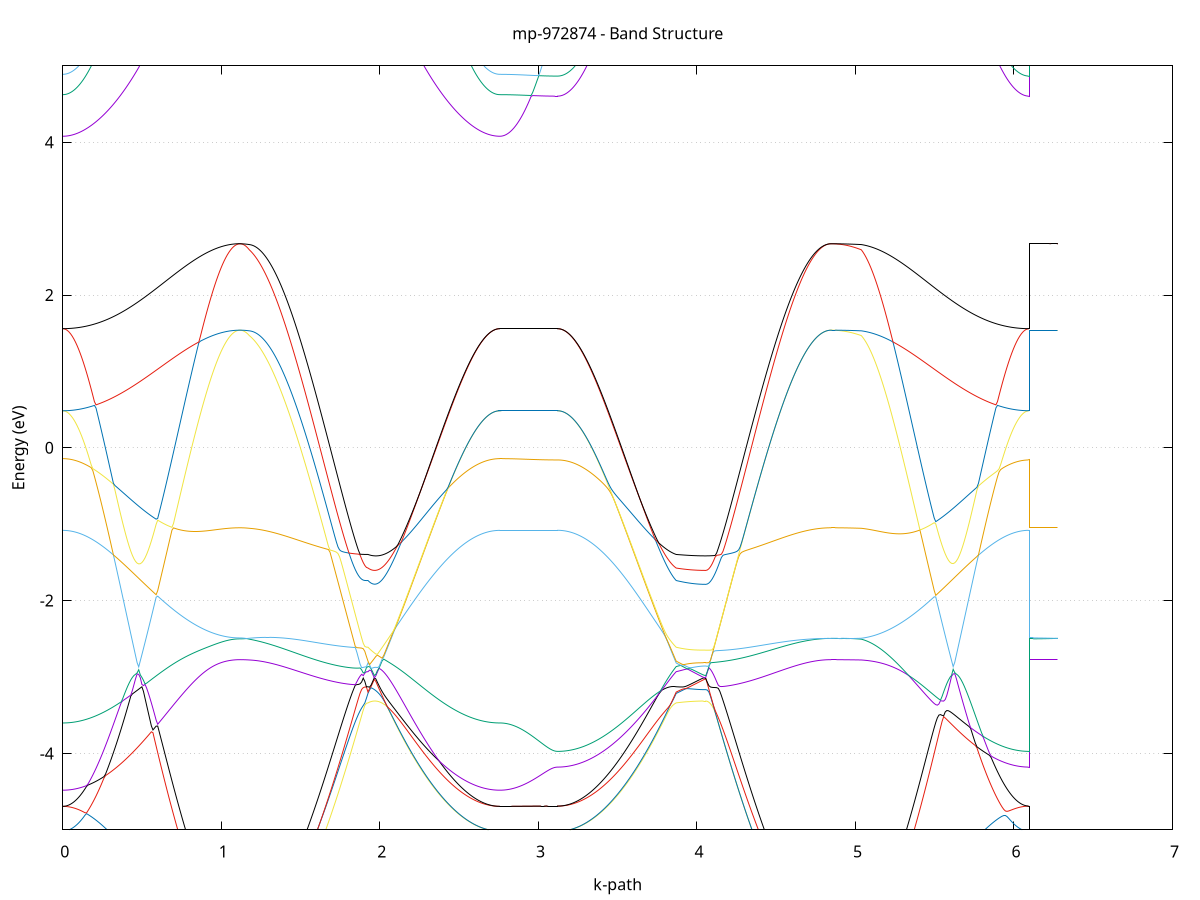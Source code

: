 set title 'mp-972874 - Band Structure'
set xlabel 'k-path'
set ylabel 'Energy (eV)'
set grid y
set yrange [-5:5]
set terminal png size 800,600
set output 'mp-972874_bands_gnuplot.png'
plot '-' using 1:2 with lines notitle, '-' using 1:2 with lines notitle, '-' using 1:2 with lines notitle, '-' using 1:2 with lines notitle, '-' using 1:2 with lines notitle, '-' using 1:2 with lines notitle, '-' using 1:2 with lines notitle, '-' using 1:2 with lines notitle, '-' using 1:2 with lines notitle, '-' using 1:2 with lines notitle, '-' using 1:2 with lines notitle, '-' using 1:2 with lines notitle, '-' using 1:2 with lines notitle, '-' using 1:2 with lines notitle, '-' using 1:2 with lines notitle, '-' using 1:2 with lines notitle, '-' using 1:2 with lines notitle, '-' using 1:2 with lines notitle, '-' using 1:2 with lines notitle, '-' using 1:2 with lines notitle, '-' using 1:2 with lines notitle, '-' using 1:2 with lines notitle, '-' using 1:2 with lines notitle, '-' using 1:2 with lines notitle, '-' using 1:2 with lines notitle, '-' using 1:2 with lines notitle, '-' using 1:2 with lines notitle, '-' using 1:2 with lines notitle, '-' using 1:2 with lines notitle, '-' using 1:2 with lines notitle, '-' using 1:2 with lines notitle, '-' using 1:2 with lines notitle, '-' using 1:2 with lines notitle, '-' using 1:2 with lines notitle, '-' using 1:2 with lines notitle, '-' using 1:2 with lines notitle, '-' using 1:2 with lines notitle, '-' using 1:2 with lines notitle, '-' using 1:2 with lines notitle, '-' using 1:2 with lines notitle, '-' using 1:2 with lines notitle, '-' using 1:2 with lines notitle, '-' using 1:2 with lines notitle, '-' using 1:2 with lines notitle, '-' using 1:2 with lines notitle, '-' using 1:2 with lines notitle, '-' using 1:2 with lines notitle, '-' using 1:2 with lines notitle
0.000000 -16.825870
0.009979 -16.825570
0.019957 -16.824870
0.029936 -16.823670
0.039914 -16.821870
0.049893 -16.819670
0.059871 -16.816970
0.069850 -16.813770
0.079828 -16.809970
0.089807 -16.805770
0.099785 -16.801070
0.109764 -16.795970
0.119742 -16.790270
0.129721 -16.784070
0.139699 -16.777470
0.149678 -16.770370
0.159656 -16.762770
0.169635 -16.754670
0.179613 -16.746170
0.189592 -16.737070
0.199570 -16.727570
0.209549 -16.717670
0.219527 -16.707270
0.229506 -16.696370
0.239484 -16.685070
0.249463 -16.673270
0.259441 -16.661070
0.269420 -16.648370
0.279398 -16.635270
0.289377 -16.621670
0.299355 -16.607770
0.309334 -16.593370
0.319312 -16.578570
0.329291 -16.563370
0.339269 -16.547670
0.349248 -16.531670
0.359226 -16.515270
0.369205 -16.498470
0.379183 -16.481270
0.389162 -16.463670
0.399140 -16.445770
0.409119 -16.427470
0.419097 -16.408870
0.429076 -16.389970
0.439054 -16.370670
0.449033 -16.350970
0.459011 -16.331070
0.468990 -16.310870
0.478968 -16.290370
0.488947 -16.269570
0.498925 -16.248470
0.508904 -16.227070
0.518882 -16.205570
0.528861 -16.183670
0.538839 -16.161670
0.548818 -16.139470
0.558796 -16.116970
0.568775 -16.094370
0.578753 -16.071570
0.588732 -16.048670
0.598710 -16.025570
0.608689 -16.002370
0.618667 -15.979070
0.628646 -15.955670
0.638624 -15.932170
0.648603 -15.908670
0.658581 -15.885170
0.668560 -15.861670
0.678538 -15.838070
0.688517 -15.814570
0.698495 -15.791170
0.708474 -15.767870
0.718452 -15.744670
0.728431 -15.721570
0.738409 -15.698770
0.748388 -15.676170
0.758366 -15.654070
0.768345 -15.632570
0.778323 -15.612370
0.788302 -15.594770
0.798280 -15.580970
0.808259 -15.570370
0.818237 -15.561270
0.828216 -15.553170
0.838194 -15.545570
0.848173 -15.538570
0.858151 -15.531870
0.868130 -15.525470
0.878108 -15.519570
0.888087 -15.513870
0.898065 -15.508470
0.908044 -15.503470
0.918022 -15.498670
0.928001 -15.494170
0.937979 -15.489970
0.947958 -15.486070
0.957936 -15.482370
0.967915 -15.478970
0.977893 -15.475770
0.987872 -15.472870
0.997850 -15.470170
1.007829 -15.467770
1.017807 -15.465570
1.027786 -15.463570
1.037764 -15.461770
1.047743 -15.460270
1.057721 -15.458870
1.067700 -15.457770
1.077678 -15.456870
1.087657 -15.456170
1.097635 -15.455670
1.107614 -15.455370
1.117592 -15.455270
1.117592 -15.455270
1.127451 -15.455370
1.137310 -15.455670
1.147169 -15.456070
1.157028 -15.456770
1.166887 -15.457670
1.176746 -15.458770
1.176746 -15.458770
1.186725 -15.459770
1.196704 -15.460870
1.206683 -15.462270
1.216662 -15.463770
1.226641 -15.465570
1.236620 -15.467470
1.246599 -15.469570
1.256578 -15.471870
1.266557 -15.474370
1.276536 -15.476970
1.286515 -15.479770
1.296494 -15.482770
1.306473 -15.485870
1.316453 -15.489170
1.326432 -15.492570
1.336411 -15.496170
1.346390 -15.499870
1.356369 -15.503670
1.366348 -15.507570
1.376327 -15.511670
1.386306 -15.515770
1.396285 -15.520070
1.406264 -15.524370
1.416243 -15.528870
1.426222 -15.533270
1.436201 -15.537870
1.446180 -15.542470
1.456159 -15.547170
1.466138 -15.551870
1.476117 -15.556670
1.486096 -15.561470
1.496076 -15.566270
1.506055 -15.571070
1.516034 -15.575870
1.526013 -15.580670
1.535992 -15.585470
1.545971 -15.590270
1.555950 -15.595070
1.565929 -15.599770
1.575908 -15.604470
1.585887 -15.609170
1.595866 -15.613770
1.605845 -15.618270
1.615824 -15.622770
1.625803 -15.627070
1.635782 -15.631470
1.645761 -15.635670
1.655740 -15.639770
1.665720 -15.643870
1.675699 -15.647770
1.685678 -15.651570
1.695657 -15.655270
1.705636 -15.658870
1.715615 -15.662370
1.725594 -15.665670
1.735573 -15.668870
1.745552 -15.671970
1.755531 -15.674870
1.765510 -15.677670
1.775489 -15.680270
1.785468 -15.682770
1.795447 -15.685070
1.805426 -15.687270
1.815405 -15.689270
1.825384 -15.691070
1.835363 -15.692770
1.845343 -15.694270
1.855322 -15.695570
1.865301 -15.696770
1.875280 -15.697670
1.885259 -15.698470
1.895238 -15.699170
1.905217 -15.699570
1.915196 -15.699870
1.925175 -15.699970
1.925175 -15.699970
1.935081 -15.697370
1.944987 -15.695570
1.954892 -15.694470
1.964798 -15.694070
1.974704 -15.694270
1.984610 -15.695270
1.994515 -15.696970
2.004421 -15.699470
2.014327 -15.702570
2.024233 -15.706570
2.034138 -15.711270
2.044044 -15.717070
2.053950 -15.724270
2.063856 -15.734270
2.073762 -15.750570
2.083667 -15.773770
2.093573 -15.800170
2.103479 -15.827370
2.113385 -15.854870
2.123290 -15.882170
2.133196 -15.909370
2.143102 -15.936370
2.153008 -15.963070
2.162913 -15.989470
2.172819 -16.015570
2.182725 -16.041270
2.192631 -16.066770
2.202537 -16.091870
2.212442 -16.116670
2.222348 -16.141070
2.232254 -16.165170
2.242160 -16.188870
2.252065 -16.212170
2.261971 -16.235070
2.271877 -16.257670
2.281783 -16.279870
2.291689 -16.301670
2.301594 -16.323070
2.311500 -16.344070
2.321406 -16.364570
2.331312 -16.384770
2.341217 -16.404570
2.351123 -16.423970
2.361029 -16.442870
2.370935 -16.461370
2.380841 -16.479470
2.390746 -16.497070
2.400652 -16.514270
2.410558 -16.531070
2.420464 -16.547470
2.430369 -16.563370
2.440275 -16.578770
2.450181 -16.593770
2.460087 -16.608370
2.469992 -16.622470
2.479898 -16.636070
2.489804 -16.649270
2.499710 -16.661970
2.509616 -16.674270
2.519521 -16.686070
2.529427 -16.697370
2.539333 -16.708270
2.549239 -16.718670
2.559144 -16.728570
2.569050 -16.737970
2.578956 -16.746970
2.588862 -16.755470
2.598767 -16.763470
2.608673 -16.770970
2.618579 -16.778070
2.628485 -16.784670
2.638391 -16.790670
2.648296 -16.796370
2.658202 -16.801470
2.668108 -16.806070
2.678014 -16.810270
2.687919 -16.813870
2.697825 -16.817070
2.707731 -16.819770
2.717637 -16.821970
2.727543 -16.823670
2.737448 -16.824870
2.747354 -16.825670
2.757260 -16.825870
2.757260 -16.825870
2.767087 -16.825870
2.776915 -16.825870
2.786742 -16.825870
2.796570 -16.825870
2.806398 -16.825870
2.816225 -16.825770
2.826053 -16.825770
2.835880 -16.825770
2.845708 -16.825670
2.855535 -16.825670
2.865363 -16.825670
2.875190 -16.825570
2.885018 -16.825570
2.894846 -16.825570
2.904673 -16.825470
2.914501 -16.825470
2.924328 -16.825370
2.934156 -16.825370
2.943983 -16.825270
2.953811 -16.825270
2.963638 -16.825270
2.973466 -16.825170
2.983293 -16.825170
2.993121 -16.825070
3.002949 -16.825070
3.012776 -16.824970
3.022604 -16.824970
3.032431 -16.824970
3.042259 -16.824870
3.052086 -16.824870
3.061914 -16.824870
3.071741 -16.824870
3.081569 -16.824870
3.091396 -16.824770
3.101224 -16.824770
3.111052 -16.824770
3.120879 -16.824770
3.120879 -16.824770
3.130858 -16.824570
3.140837 -16.823770
3.150816 -16.822570
3.160795 -16.820870
3.170774 -16.818570
3.180753 -16.815870
3.190733 -16.812670
3.200712 -16.808970
3.210691 -16.804670
3.220670 -16.799970
3.230649 -16.794770
3.240628 -16.789170
3.250607 -16.782970
3.260586 -16.776270
3.270565 -16.769070
3.280544 -16.761470
3.290523 -16.753370
3.300502 -16.744670
3.310481 -16.735570
3.320460 -16.726070
3.330439 -16.715970
3.340418 -16.705470
3.350397 -16.694370
3.360376 -16.682870
3.370356 -16.670970
3.380335 -16.658470
3.390314 -16.645570
3.400293 -16.632170
3.410272 -16.618370
3.420251 -16.604070
3.430230 -16.589270
3.440209 -16.574070
3.450188 -16.558370
3.460167 -16.542270
3.470146 -16.525670
3.480125 -16.508670
3.490104 -16.491170
3.500083 -16.473270
3.510062 -16.454970
3.520041 -16.436170
3.530020 -16.416970
3.539999 -16.397370
3.549979 -16.377270
3.559958 -16.356770
3.569937 -16.335870
3.579916 -16.314570
3.589895 -16.292870
3.599874 -16.270770
3.609853 -16.248270
3.619832 -16.225370
3.629811 -16.202070
3.639790 -16.178470
3.649769 -16.154370
3.659748 -16.129970
3.669727 -16.105170
3.679706 -16.080070
3.689685 -16.054570
3.699664 -16.028670
3.709643 -16.002470
3.719623 -15.975970
3.729602 -15.949070
3.739581 -15.921870
3.749560 -15.894370
3.759539 -15.866570
3.769518 -15.838470
3.779497 -15.809970
3.789476 -15.781270
3.799455 -15.752270
3.809434 -15.728870
3.819413 -15.722470
3.829392 -15.716670
3.839371 -15.711570
3.849350 -15.706970
3.859329 -15.703170
3.869308 -15.699970
3.869308 -15.699970
3.879127 -15.699270
3.888946 -15.698770
3.898765 -15.698170
3.908584 -15.697670
3.918403 -15.697170
3.928222 -15.696770
3.938041 -15.696370
3.947860 -15.695970
3.957678 -15.695670
3.967497 -15.695370
3.977316 -15.695070
3.987135 -15.694870
3.996954 -15.694570
4.006773 -15.694470
4.016592 -15.694270
4.026411 -15.694170
4.036230 -15.694070
4.046049 -15.694070
4.055867 -15.694070
4.055867 -15.694070
4.065746 -15.693970
4.075624 -15.693670
4.085502 -15.693270
4.095380 -15.692670
4.105259 -15.691870
4.115137 -15.690970
4.125015 -15.689870
4.134893 -15.688570
4.144771 -15.687070
4.154650 -15.685470
4.164528 -15.683770
4.174406 -15.681770
4.184284 -15.679770
4.194162 -15.677470
4.204041 -15.675070
4.213919 -15.672570
4.223797 -15.669870
4.233675 -15.667070
4.243554 -15.664070
4.253432 -15.660970
4.263310 -15.657770
4.273188 -15.654470
4.283066 -15.650970
4.292945 -15.647370
4.302823 -15.643670
4.312701 -15.639870
4.322579 -15.635970
4.332457 -15.631970
4.342336 -15.627870
4.352214 -15.623670
4.362092 -15.619470
4.371970 -15.615070
4.381849 -15.610670
4.391727 -15.606270
4.401605 -15.601770
4.411483 -15.597170
4.421361 -15.592570
4.431240 -15.587970
4.441118 -15.583370
4.450996 -15.578670
4.460874 -15.573970
4.470752 -15.569270
4.480631 -15.564570
4.490509 -15.559870
4.500387 -15.555270
4.510265 -15.550570
4.520144 -15.545970
4.530022 -15.541470
4.539900 -15.536870
4.549778 -15.532470
4.559656 -15.528070
4.569535 -15.523670
4.579413 -15.519470
4.589291 -15.515270
4.599169 -15.511170
4.609047 -15.507170
4.618926 -15.503270
4.628804 -15.499470
4.638682 -15.495870
4.648560 -15.492270
4.658438 -15.488870
4.668317 -15.485570
4.678195 -15.482470
4.688073 -15.479470
4.697951 -15.476670
4.707830 -15.473970
4.717708 -15.471470
4.727586 -15.469070
4.737464 -15.466970
4.747342 -15.464970
4.757221 -15.463070
4.767099 -15.461470
4.776977 -15.460070
4.786855 -15.458770
4.796733 -15.457670
4.806612 -15.456770
4.816490 -15.456070
4.826368 -15.455670
4.836246 -15.455370
4.846125 -15.455270
4.846125 -15.455270
4.855684 -15.455270
4.865244 -15.455270
4.874803 -15.455270
4.884363 -15.455370
4.893922 -15.455470
4.903482 -15.455570
4.913041 -15.455670
4.922601 -15.455770
4.932160 -15.455970
4.941720 -15.456070
4.951279 -15.456270
4.960839 -15.456470
4.970398 -15.456770
4.979958 -15.456970
4.989518 -15.457270
4.999077 -15.457470
5.008637 -15.457770
5.018196 -15.458070
5.027756 -15.458470
5.037315 -15.458770
5.037315 -15.458770
5.047301 -15.460070
5.057286 -15.461670
5.067271 -15.463370
5.077256 -15.465370
5.087242 -15.467470
5.097227 -15.469970
5.107212 -15.472570
5.117197 -15.475470
5.127183 -15.478570
5.137168 -15.481970
5.147153 -15.485570
5.157138 -15.489470
5.167124 -15.493670
5.177109 -15.498070
5.187094 -15.502770
5.197080 -15.507770
5.207065 -15.512970
5.217050 -15.518570
5.227035 -15.524370
5.237021 -15.530570
5.247006 -15.536970
5.256991 -15.543770
5.266976 -15.550770
5.276962 -15.558170
5.286947 -15.565770
5.296932 -15.573770
5.306918 -15.582070
5.316903 -15.604170
5.326888 -15.626570
5.336873 -15.649170
5.346859 -15.671970
5.356844 -15.694970
5.366829 -15.718170
5.376814 -15.741470
5.386800 -15.764770
5.396785 -15.788270
5.406770 -15.811870
5.416756 -15.835470
5.426741 -15.859070
5.436726 -15.882670
5.446711 -15.906270
5.456697 -15.929770
5.466682 -15.953270
5.476667 -15.976770
5.486652 -16.000070
5.496638 -16.023370
5.506623 -16.046470
5.516608 -16.069470
5.526594 -16.092270
5.536579 -16.114970
5.546564 -16.137370
5.556549 -16.159670
5.566535 -16.181770
5.576520 -16.203570
5.586505 -16.225270
5.596490 -16.246570
5.606476 -16.267670
5.616461 -16.288570
5.626446 -16.309070
5.636432 -16.329370
5.646417 -16.349270
5.656402 -16.368970
5.666387 -16.388270
5.676373 -16.407270
5.686358 -16.425870
5.696343 -16.444170
5.706328 -16.462170
5.716314 -16.479770
5.726299 -16.496970
5.736284 -16.513770
5.746270 -16.530170
5.756255 -16.546270
5.766240 -16.561870
5.776225 -16.577170
5.786211 -16.591970
5.796196 -16.606370
5.806181 -16.620370
5.816166 -16.633970
5.826152 -16.647070
5.836137 -16.659770
5.846122 -16.671970
5.856107 -16.683770
5.866093 -16.695070
5.876078 -16.705970
5.886063 -16.716470
5.896049 -16.726370
5.906034 -16.735870
5.916019 -16.744970
5.926004 -16.753470
5.935990 -16.761570
5.945975 -16.769170
5.955960 -16.776370
5.965945 -16.782970
5.975931 -16.789170
5.985916 -16.794770
5.995901 -16.799970
6.005887 -16.804670
6.015872 -16.808870
6.025857 -16.812670
6.035842 -16.815870
6.045828 -16.818570
6.055813 -16.820870
6.065798 -16.822570
6.075783 -16.823770
6.085769 -16.824570
6.095754 -16.824770
6.095754 -15.455270
6.105323 -15.455270
6.114892 -15.455270
6.124461 -15.455270
6.134030 -15.455270
6.143599 -15.455270
6.153168 -15.455270
6.162736 -15.455270
6.172305 -15.455270
6.181874 -15.455270
6.191443 -15.455270
6.201012 -15.455270
6.210581 -15.455270
6.220150 -15.455270
6.229719 -15.455270
6.239288 -15.455270
6.248857 -15.455270
6.258426 -15.455270
6.267995 -15.455270
6.277564 -15.455270
e
0.000000 -16.338870
0.009979 -16.338770
0.019957 -16.338170
0.029936 -16.337170
0.039914 -16.335770
0.049893 -16.334070
0.059871 -16.331870
0.069850 -16.329370
0.079828 -16.326470
0.089807 -16.323070
0.099785 -16.319470
0.109764 -16.315370
0.119742 -16.310970
0.129721 -16.306170
0.139699 -16.300970
0.149678 -16.295370
0.159656 -16.289470
0.169635 -16.283270
0.179613 -16.276570
0.189592 -16.269670
0.199570 -16.262370
0.209549 -16.254670
0.219527 -16.246770
0.229506 -16.238470
0.239484 -16.229770
0.249463 -16.220870
0.259441 -16.211670
0.269420 -16.202170
0.279398 -16.192270
0.289377 -16.182170
0.299355 -16.171870
0.309334 -16.161170
0.319312 -16.150370
0.329291 -16.139170
0.339269 -16.127870
0.349248 -16.116270
0.359226 -16.104470
0.369205 -16.092370
0.379183 -16.080170
0.389162 -16.067870
0.399140 -16.055270
0.409119 -16.042570
0.419097 -16.029670
0.429076 -16.016770
0.439054 -16.003670
0.449033 -15.990470
0.459011 -15.977170
0.468990 -15.963770
0.478968 -15.950270
0.488947 -15.936870
0.498925 -15.923270
0.508904 -15.909770
0.518882 -15.896270
0.528861 -15.882670
0.538839 -15.869170
0.548818 -15.855770
0.558796 -15.842370
0.568775 -15.828970
0.578753 -15.815770
0.588732 -15.802570
0.598710 -15.789570
0.608689 -15.776670
0.618667 -15.763870
0.628646 -15.751270
0.638624 -15.738870
0.648603 -15.726570
0.658581 -15.714570
0.668560 -15.702670
0.678538 -15.691070
0.688517 -15.679570
0.698495 -15.668370
0.708474 -15.657370
0.718452 -15.646670
0.728431 -15.636070
0.738409 -15.625770
0.748388 -15.615570
0.758366 -15.605370
0.768345 -15.595070
0.778323 -15.583970
0.788302 -15.570870
0.798280 -15.554470
0.808259 -15.535670
0.818237 -15.515770
0.828216 -15.495670
0.838194 -15.475570
0.848173 -15.455870
0.858151 -15.436370
0.868130 -15.417370
0.878108 -15.398770
0.888087 -15.380670
0.898065 -15.363070
0.908044 -15.345970
0.918022 -15.329570
0.928001 -15.313670
0.937979 -15.298470
0.947958 -15.283870
0.957936 -15.269970
0.967915 -15.256770
0.977893 -15.244370
0.987872 -15.232670
0.997850 -15.221770
1.007829 -15.211670
1.017807 -15.202370
1.027786 -15.193870
1.037764 -15.186270
1.047743 -15.179470
1.057721 -15.173570
1.067700 -15.168570
1.077678 -15.164470
1.087657 -15.161270
1.097635 -15.158970
1.107614 -15.157570
1.117592 -15.157170
1.117592 -15.157170
1.127451 -15.157570
1.137310 -15.158970
1.147169 -15.161170
1.157028 -15.164270
1.166887 -15.168270
1.176746 -15.173170
1.176746 -15.173170
1.186725 -15.177070
1.196704 -15.181170
1.206683 -15.185470
1.216662 -15.189970
1.226641 -15.194670
1.236620 -15.199470
1.246599 -15.204470
1.256578 -15.209670
1.266557 -15.215070
1.276536 -15.220570
1.286515 -15.226170
1.296494 -15.231970
1.306473 -15.237870
1.316453 -15.243870
1.326432 -15.249970
1.336411 -15.256270
1.346390 -15.262670
1.356369 -15.269070
1.366348 -15.275570
1.376327 -15.282170
1.386306 -15.288870
1.396285 -15.295670
1.406264 -15.302470
1.416243 -15.309270
1.426222 -15.316170
1.436201 -15.323070
1.446180 -15.329970
1.456159 -15.336870
1.466138 -15.343770
1.476117 -15.350670
1.486096 -15.357570
1.496076 -15.364470
1.506055 -15.371270
1.516034 -15.378070
1.526013 -15.384870
1.535992 -15.391570
1.545971 -15.398170
1.555950 -15.404670
1.565929 -15.411170
1.575908 -15.417570
1.585887 -15.423870
1.595866 -15.430070
1.605845 -15.436170
1.615824 -15.442070
1.625803 -15.447970
1.635782 -15.453670
1.645761 -15.459270
1.655740 -15.464670
1.665720 -15.469970
1.675699 -15.475070
1.685678 -15.480070
1.695657 -15.484870
1.705636 -15.489570
1.715615 -15.494070
1.725594 -15.498370
1.735573 -15.502470
1.745552 -15.506370
1.755531 -15.510170
1.765510 -15.513770
1.775489 -15.517070
1.785468 -15.520270
1.795447 -15.523170
1.805426 -15.525970
1.815405 -15.528470
1.825384 -15.530770
1.835363 -15.532870
1.845343 -15.534770
1.855322 -15.536470
1.865301 -15.537870
1.875280 -15.539170
1.885259 -15.540170
1.895238 -15.540970
1.905217 -15.541470
1.915196 -15.541870
1.925175 -15.541970
1.925175 -15.541970
1.935081 -15.511170
1.944987 -15.480270
1.954892 -15.449070
1.964798 -15.417770
1.974704 -15.434570
1.984610 -15.465770
1.994515 -15.496670
2.004421 -15.527270
2.014327 -15.557670
2.024233 -15.587770
2.034138 -15.617370
2.044044 -15.646470
2.053950 -15.674470
2.063856 -15.699870
2.073762 -15.719470
2.083667 -15.732370
2.093573 -15.742370
2.103479 -15.751670
2.113385 -15.761070
2.123290 -15.770670
2.133196 -15.780470
2.143102 -15.790670
2.153008 -15.801270
2.162913 -15.812070
2.172819 -15.823170
2.182725 -15.834570
2.192631 -15.846270
2.202537 -15.858070
2.212442 -15.870170
2.222348 -15.882470
2.232254 -15.894870
2.242160 -15.907370
2.252065 -15.919970
2.261971 -15.932670
2.271877 -15.945470
2.281783 -15.958270
2.291689 -15.971070
2.301594 -15.983970
2.311500 -15.996770
2.321406 -16.009470
2.331312 -16.022170
2.341217 -16.034770
2.351123 -16.047270
2.361029 -16.059670
2.370935 -16.071970
2.380841 -16.084070
2.390746 -16.095970
2.400652 -16.107770
2.410558 -16.119370
2.420464 -16.130770
2.430369 -16.141970
2.440275 -16.152970
2.450181 -16.163670
2.460087 -16.174170
2.469992 -16.184370
2.479898 -16.194270
2.489804 -16.203970
2.499710 -16.213370
2.509616 -16.222470
2.519521 -16.231270
2.529427 -16.239770
2.539333 -16.247970
2.549239 -16.255870
2.559144 -16.263370
2.569050 -16.270570
2.578956 -16.277470
2.588862 -16.283970
2.598767 -16.290170
2.608673 -16.295970
2.618579 -16.301470
2.628485 -16.306570
2.638391 -16.311370
2.648296 -16.315670
2.658202 -16.319670
2.668108 -16.323370
2.678014 -16.326570
2.687919 -16.329470
2.697825 -16.331970
2.707731 -16.334070
2.717637 -16.335870
2.727543 -16.337170
2.737448 -16.338170
2.747354 -16.338770
2.757260 -16.338870
2.757260 -16.338870
2.767087 -16.338870
2.776915 -16.338970
2.786742 -16.338970
2.796570 -16.338970
2.806398 -16.338970
2.816225 -16.338970
2.826053 -16.339070
2.835880 -16.339070
2.845708 -16.339070
2.855535 -16.339170
2.865363 -16.339170
2.875190 -16.339270
2.885018 -16.339270
2.894846 -16.339370
2.904673 -16.339370
2.914501 -16.339470
2.924328 -16.339470
2.934156 -16.339570
2.943983 -16.339670
2.953811 -16.339670
2.963638 -16.339770
2.973466 -16.339770
2.983293 -16.339870
2.993121 -16.339870
3.002949 -16.339970
3.012776 -16.339970
3.022604 -16.340070
3.032431 -16.340070
3.042259 -16.340170
3.052086 -16.340170
3.061914 -16.340170
3.071741 -16.340270
3.081569 -16.340270
3.091396 -16.340270
3.101224 -16.340270
3.111052 -16.340270
3.120879 -16.340270
3.120879 -16.340270
3.130858 -16.340070
3.140837 -16.339470
3.150816 -16.338570
3.160795 -16.337170
3.170774 -16.335370
3.180753 -16.333270
3.190733 -16.330670
3.200712 -16.327770
3.210691 -16.324470
3.220670 -16.320770
3.230649 -16.316770
3.240628 -16.312270
3.250607 -16.307470
3.260586 -16.302270
3.270565 -16.296770
3.280544 -16.290870
3.290523 -16.284570
3.300502 -16.277970
3.310481 -16.270970
3.320460 -16.263670
3.330439 -16.256070
3.340418 -16.248070
3.350397 -16.239770
3.360376 -16.231170
3.370356 -16.222170
3.380335 -16.212970
3.390314 -16.203470
3.400293 -16.193670
3.410272 -16.183570
3.420251 -16.173170
3.430230 -16.162570
3.440209 -16.151670
3.450188 -16.140570
3.460167 -16.129270
3.470146 -16.117770
3.480125 -16.106070
3.490104 -16.094070
3.500083 -16.081970
3.510062 -16.069770
3.520041 -16.057370
3.530020 -16.044870
3.539999 -16.032270
3.549979 -16.019470
3.559958 -16.006670
3.569937 -15.993870
3.579916 -15.980970
3.589895 -15.968070
3.599874 -15.955170
3.609853 -15.942270
3.619832 -15.929470
3.629811 -15.916670
3.639790 -15.903970
3.649769 -15.891470
3.659748 -15.879070
3.669727 -15.866870
3.679706 -15.854770
3.689685 -15.842970
3.699664 -15.831470
3.709643 -15.820170
3.719623 -15.809170
3.729602 -15.798570
3.739581 -15.788270
3.749560 -15.778370
3.759539 -15.768870
3.769518 -15.759870
3.779497 -15.751370
3.789476 -15.743370
3.799455 -15.735770
3.809434 -15.722970
3.819413 -15.693470
3.829392 -15.663670
3.839371 -15.633570
3.849350 -15.603270
3.859329 -15.572770
3.869308 -15.541970
3.869308 -15.541970
3.879127 -15.535170
3.888946 -15.528270
3.898765 -15.521470
3.908584 -15.514570
3.918403 -15.507770
3.928222 -15.500870
3.938041 -15.493970
3.947860 -15.487070
3.957678 -15.480170
3.967497 -15.473270
3.977316 -15.466270
3.987135 -15.459370
3.996954 -15.452370
4.006773 -15.445470
4.016592 -15.438470
4.026411 -15.431470
4.036230 -15.424470
4.046049 -15.417470
4.055867 -15.410770
4.055867 -15.410770
4.065746 -15.410670
4.075624 -15.410470
4.085502 -15.409970
4.095380 -15.409370
4.105259 -15.408570
4.115137 -15.407570
4.125015 -15.406370
4.134893 -15.405070
4.144771 -15.403470
4.154650 -15.401770
4.164528 -15.399970
4.174406 -15.397870
4.184284 -15.395670
4.194162 -15.393370
4.204041 -15.390770
4.213919 -15.388170
4.223797 -15.385270
4.233675 -15.382270
4.243554 -15.379170
4.253432 -15.375870
4.263310 -15.372470
4.273188 -15.368970
4.283066 -15.365270
4.292945 -15.361470
4.302823 -15.357570
4.312701 -15.353570
4.322579 -15.349370
4.332457 -15.345170
4.342336 -15.340870
4.352214 -15.336370
4.362092 -15.331870
4.371970 -15.327270
4.381849 -15.322670
4.391727 -15.317970
4.401605 -15.313170
4.411483 -15.308370
4.421361 -15.303470
4.431240 -15.298570
4.441118 -15.293570
4.450996 -15.288670
4.460874 -15.283670
4.470752 -15.278670
4.480631 -15.273670
4.490509 -15.268770
4.500387 -15.263770
4.510265 -15.258870
4.520144 -15.253970
4.530022 -15.249070
4.539900 -15.244270
4.549778 -15.239470
4.559656 -15.234770
4.569535 -15.230170
4.579413 -15.225670
4.589291 -15.221170
4.599169 -15.216870
4.609047 -15.212570
4.618926 -15.208470
4.628804 -15.204370
4.638682 -15.200470
4.648560 -15.196670
4.658438 -15.193070
4.668317 -15.189570
4.678195 -15.186270
4.688073 -15.183070
4.697951 -15.180070
4.707830 -15.177170
4.717708 -15.174470
4.727586 -15.171970
4.737464 -15.169670
4.747342 -15.167470
4.757221 -15.165570
4.767099 -15.163770
4.776977 -15.162270
4.786855 -15.160870
4.796733 -15.159770
4.806612 -15.158770
4.816490 -15.158070
4.826368 -15.157570
4.836246 -15.157270
4.846125 -15.157170
4.846125 -15.157170
4.855684 -15.157170
4.865244 -15.157270
4.874803 -15.157470
4.884363 -15.157770
4.893922 -15.158170
4.903482 -15.158570
4.913041 -15.159070
4.922601 -15.159670
4.932160 -15.160370
4.941720 -15.161170
4.951279 -15.161970
4.960839 -15.162970
4.970398 -15.163970
4.979958 -15.165070
4.989518 -15.166170
4.999077 -15.167470
5.008637 -15.168770
5.018196 -15.170170
5.027756 -15.171670
5.037315 -15.173170
5.037315 -15.173170
5.047301 -15.179070
5.057286 -15.185770
5.067271 -15.193370
5.077256 -15.201770
5.087242 -15.211070
5.097227 -15.221070
5.107212 -15.231970
5.117197 -15.243670
5.127183 -15.256070
5.137168 -15.269270
5.147153 -15.283170
5.157138 -15.297670
5.167124 -15.312970
5.177109 -15.328870
5.187094 -15.345370
5.197080 -15.362470
5.207065 -15.380070
5.217050 -15.398270
5.227035 -15.416970
5.237021 -15.436170
5.247006 -15.455870
5.256991 -15.475970
5.266976 -15.496470
5.276962 -15.517370
5.286947 -15.538570
5.296932 -15.560170
5.306918 -15.582070
5.316903 -15.590570
5.326888 -15.599470
5.336873 -15.608670
5.346859 -15.618170
5.356844 -15.627870
5.366829 -15.637970
5.376814 -15.648270
5.386800 -15.658870
5.396785 -15.669770
5.406770 -15.680870
5.416756 -15.692170
5.426741 -15.703770
5.436726 -15.715570
5.446711 -15.727570
5.456697 -15.739870
5.466682 -15.752270
5.476667 -15.764870
5.486652 -15.777570
5.496638 -15.790470
5.506623 -15.803470
5.516608 -15.816670
5.526594 -15.829870
5.536579 -15.843170
5.546564 -15.856570
5.556549 -15.870070
5.566535 -15.883570
5.576520 -15.897070
5.586505 -15.910670
5.596490 -15.924170
5.606476 -15.937670
5.616461 -15.951170
5.626446 -15.964670
5.636432 -15.978070
5.646417 -15.991370
5.656402 -16.004570
5.666387 -16.017670
5.676373 -16.030670
5.686358 -16.043570
5.696343 -16.056270
5.706328 -16.068870
5.716314 -16.081170
5.726299 -16.093470
5.736284 -16.105470
5.746270 -16.117270
5.756255 -16.128870
5.766240 -16.140270
5.776225 -16.151470
5.786211 -16.162370
5.796196 -16.172970
5.806181 -16.183370
5.816166 -16.193470
5.826152 -16.203270
5.836137 -16.212870
5.846122 -16.222070
5.856107 -16.231070
5.866093 -16.239670
5.876078 -16.247970
5.886063 -16.255970
5.896049 -16.263570
5.906034 -16.270970
5.916019 -16.277870
5.926004 -16.284570
5.935990 -16.290770
5.945975 -16.296670
5.955960 -16.302270
5.965945 -16.307470
5.975931 -16.312270
5.985916 -16.316670
5.995901 -16.320770
6.005887 -16.324470
6.015872 -16.327770
6.025857 -16.330670
6.035842 -16.333270
6.045828 -16.335370
6.055813 -16.337170
6.065798 -16.338570
6.075783 -16.339470
6.085769 -16.340070
6.095754 -16.340270
6.095754 -15.157170
6.105323 -15.157170
6.114892 -15.157170
6.124461 -15.157170
6.134030 -15.157170
6.143599 -15.157170
6.153168 -15.157170
6.162736 -15.157170
6.172305 -15.157170
6.181874 -15.157170
6.191443 -15.157170
6.201012 -15.157170
6.210581 -15.157170
6.220150 -15.157170
6.229719 -15.157170
6.239288 -15.157170
6.248857 -15.157170
6.258426 -15.157170
6.267995 -15.157170
6.277564 -15.157170
e
0.000000 -13.515770
0.009979 -13.516170
0.019957 -13.517570
0.029936 -13.519770
0.039914 -13.522970
0.049893 -13.526970
0.059871 -13.531870
0.069850 -13.537670
0.079828 -13.544370
0.089807 -13.551870
0.099785 -13.560170
0.109764 -13.569370
0.119742 -13.579270
0.129721 -13.589970
0.139699 -13.601470
0.149678 -13.613770
0.159656 -13.626770
0.169635 -13.640370
0.179613 -13.654770
0.189592 -13.669770
0.199570 -13.685370
0.209549 -13.701670
0.219527 -13.718470
0.229506 -13.735770
0.239484 -13.753770
0.249463 -13.772170
0.259441 -13.790970
0.269420 -13.810370
0.279398 -13.830070
0.289377 -13.850270
0.299355 -13.870770
0.309334 -13.891670
0.319312 -13.912870
0.329291 -13.934370
0.339269 -13.956170
0.349248 -13.978170
0.359226 -14.000470
0.369205 -14.022870
0.379183 -14.045470
0.389162 -14.068270
0.399140 -14.091170
0.409119 -14.114170
0.419097 -14.137270
0.429076 -14.160370
0.439054 -14.183570
0.449033 -14.206770
0.459011 -14.229970
0.468990 -14.253170
0.478968 -14.276370
0.488947 -14.299470
0.498925 -14.322570
0.508904 -14.345570
0.518882 -14.368370
0.528861 -14.391170
0.538839 -14.413770
0.548818 -14.436170
0.558796 -14.458470
0.568775 -14.480570
0.578753 -14.502570
0.588732 -14.524270
0.598710 -14.545770
0.608689 -14.566970
0.618667 -14.587970
0.628646 -14.608770
0.638624 -14.629270
0.648603 -14.649470
0.658581 -14.669470
0.668560 -14.689070
0.678538 -14.708370
0.688517 -14.727470
0.698495 -14.746070
0.708474 -14.764470
0.718452 -14.782470
0.728431 -14.800170
0.738409 -14.817470
0.748388 -14.834370
0.758366 -14.850970
0.768345 -14.867170
0.778323 -14.882870
0.788302 -14.898270
0.798280 -14.913270
0.808259 -14.927870
0.818237 -14.942070
0.828216 -14.955870
0.838194 -14.969170
0.848173 -14.982170
0.858151 -14.994570
0.868130 -15.006670
0.878108 -15.018270
0.888087 -15.029470
0.898065 -15.040170
0.908044 -15.050470
0.918022 -15.060270
0.928001 -15.069570
0.937979 -15.078470
0.947958 -15.086970
0.957936 -15.094870
0.967915 -15.102370
0.977893 -15.109370
0.987872 -15.115970
0.997850 -15.122070
1.007829 -15.127570
1.017807 -15.132670
1.027786 -15.137370
1.037764 -15.141470
1.047743 -15.145170
1.057721 -15.148370
1.067700 -15.150970
1.077678 -15.153170
1.087657 -15.154970
1.097635 -15.156170
1.107614 -15.156870
1.117592 -15.157170
1.117592 -15.157170
1.127451 -15.156870
1.137310 -15.156170
1.147169 -15.154970
1.157028 -15.153370
1.166887 -15.151170
1.176746 -15.148570
1.176746 -15.148570
1.186725 -15.146570
1.196704 -15.144870
1.206683 -15.143370
1.216662 -15.142070
1.226641 -15.140970
1.236620 -15.140170
1.246599 -15.139470
1.256578 -15.139070
1.266557 -15.138770
1.276536 -15.138770
1.286515 -15.138870
1.296494 -15.139270
1.306473 -15.139770
1.316453 -15.140570
1.326432 -15.141470
1.336411 -15.142570
1.346390 -15.143770
1.356369 -15.145170
1.366348 -15.146770
1.376327 -15.148470
1.386306 -15.150370
1.396285 -15.152370
1.406264 -15.154570
1.416243 -15.156870
1.426222 -15.159270
1.436201 -15.161770
1.446180 -15.164370
1.456159 -15.167070
1.466138 -15.169870
1.476117 -15.172770
1.486096 -15.175670
1.496076 -15.178670
1.506055 -15.181770
1.516034 -15.184870
1.526013 -15.188070
1.535992 -15.191270
1.545971 -15.194570
1.555950 -15.197770
1.565929 -15.201070
1.575908 -15.204370
1.585887 -15.207570
1.595866 -15.210870
1.605845 -15.214070
1.615824 -15.217370
1.625803 -15.220570
1.635782 -15.223670
1.645761 -15.226770
1.655740 -15.229870
1.665720 -15.232870
1.675699 -15.235870
1.685678 -15.238670
1.695657 -15.241570
1.705636 -15.244270
1.715615 -15.246870
1.725594 -15.249470
1.735573 -15.251970
1.745552 -15.254270
1.755531 -15.256570
1.765510 -15.258670
1.775489 -15.260770
1.785468 -15.262670
1.795447 -15.264470
1.805426 -15.266170
1.815405 -15.267770
1.825384 -15.269170
1.835363 -15.270570
1.845343 -15.271670
1.855322 -15.272770
1.865301 -15.273670
1.875280 -15.274470
1.885259 -15.275070
1.895238 -15.275570
1.905217 -15.275970
1.915196 -15.276170
1.925175 -15.276170
1.925175 -15.276170
1.935081 -15.308170
1.944987 -15.340070
1.954892 -15.371770
1.964798 -15.403270
1.974704 -15.386270
1.984610 -15.354570
1.994515 -15.322670
2.004421 -15.290770
2.014327 -15.258570
2.024233 -15.226370
2.034138 -15.193970
2.044044 -15.161570
2.053950 -15.128970
2.063856 -15.096370
2.073762 -15.063670
2.083667 -15.030870
2.093573 -14.998170
2.103479 -14.965270
2.113385 -14.932470
2.123290 -14.899570
2.133196 -14.866770
2.143102 -14.833970
2.153008 -14.801170
2.162913 -14.768470
2.172819 -14.735870
2.182725 -14.703270
2.192631 -14.670770
2.202537 -14.638370
2.212442 -14.606170
2.222348 -14.574070
2.232254 -14.542170
2.242160 -14.510370
2.252065 -14.478770
2.261971 -14.447370
2.271877 -14.416270
2.281783 -14.385370
2.291689 -14.354670
2.301594 -14.324270
2.311500 -14.294270
2.321406 -14.264470
2.331312 -14.234970
2.341217 -14.205870
2.351123 -14.177170
2.361029 -14.148770
2.370935 -14.120770
2.380841 -14.093270
2.390746 -14.066070
2.400652 -14.039470
2.410558 -14.013170
2.420464 -13.987470
2.430369 -13.962270
2.440275 -13.937570
2.450181 -13.913470
2.460087 -13.889870
2.469992 -13.866770
2.479898 -13.844370
2.489804 -13.822570
2.499710 -13.801370
2.509616 -13.780870
2.519521 -13.760970
2.529427 -13.741770
2.539333 -13.723170
2.549239 -13.705370
2.559144 -13.688270
2.569050 -13.671970
2.578956 -13.656370
2.588862 -13.641470
2.598767 -13.627370
2.608673 -13.614070
2.618579 -13.601670
2.628485 -13.589970
2.638391 -13.579070
2.648296 -13.569070
2.658202 -13.559870
2.668108 -13.551570
2.678014 -13.544070
2.687919 -13.537470
2.697825 -13.531770
2.707731 -13.526870
2.717637 -13.522870
2.727543 -13.519770
2.737448 -13.517570
2.747354 -13.516170
2.757260 -13.515770
2.757260 -13.515770
2.767087 -13.515770
2.776915 -13.515770
2.786742 -13.515770
2.796570 -13.515770
2.806398 -13.515770
2.816225 -13.515770
2.826053 -13.515770
2.835880 -13.515770
2.845708 -13.515770
2.855535 -13.515770
2.865363 -13.515770
2.875190 -13.515770
2.885018 -13.515770
2.894846 -13.515770
2.904673 -13.515770
2.914501 -13.515770
2.924328 -13.515770
2.934156 -13.515770
2.943983 -13.515770
2.953811 -13.515770
2.963638 -13.515770
2.973466 -13.515770
2.983293 -13.515770
2.993121 -13.515770
3.002949 -13.515770
3.012776 -13.515770
3.022604 -13.515770
3.032431 -13.515770
3.042259 -13.515770
3.052086 -13.515770
3.061914 -13.515770
3.071741 -13.515770
3.081569 -13.515770
3.091396 -13.515770
3.101224 -13.515770
3.111052 -13.515770
3.120879 -13.515770
3.120879 -13.515770
3.130858 -13.516170
3.140837 -13.517570
3.150816 -13.519870
3.160795 -13.522970
3.170774 -13.527070
3.180753 -13.531970
3.190733 -13.537770
3.200712 -13.544470
3.210691 -13.552070
3.220670 -13.560570
3.230649 -13.569870
3.240628 -13.580070
3.250607 -13.591070
3.260586 -13.602870
3.270565 -13.615570
3.280544 -13.629070
3.290523 -13.643270
3.300502 -13.658370
3.310481 -13.674170
3.320460 -13.690770
3.330439 -13.708070
3.340418 -13.726170
3.350397 -13.744970
3.360376 -13.764470
3.370356 -13.784570
3.380335 -13.805370
3.390314 -13.826870
3.400293 -13.848970
3.410272 -13.871670
3.420251 -13.895070
3.430230 -13.918970
3.440209 -13.943370
3.450188 -13.968370
3.460167 -13.993970
3.470146 -14.019970
3.480125 -14.046470
3.490104 -14.073470
3.500083 -14.100970
3.510062 -14.128870
3.520041 -14.157170
3.530020 -14.185870
3.539999 -14.214870
3.549979 -14.244370
3.559958 -14.274170
3.569937 -14.304270
3.579916 -14.334670
3.589895 -14.365370
3.599874 -14.396370
3.609853 -14.427570
3.619832 -14.458970
3.629811 -14.490670
3.639790 -14.522570
3.649769 -14.554670
3.659748 -14.586870
3.669727 -14.619270
3.679706 -14.651770
3.689685 -14.684470
3.699664 -14.717270
3.709643 -14.750070
3.719623 -14.782970
3.729602 -14.815970
3.739581 -14.848970
3.749560 -14.882070
3.759539 -14.915170
3.769518 -14.948270
3.779497 -14.981270
3.789476 -15.014370
3.799455 -15.047370
3.809434 -15.080270
3.819413 -15.113170
3.829392 -15.145970
3.839371 -15.178670
3.849350 -15.211370
3.859329 -15.243870
3.869308 -15.276170
3.869308 -15.276170
3.879127 -15.283370
3.888946 -15.290470
3.898765 -15.297570
3.908584 -15.304670
3.918403 -15.311770
3.928222 -15.318870
3.938041 -15.325970
3.947860 -15.333070
3.957678 -15.340070
3.967497 -15.347170
3.977316 -15.354270
3.987135 -15.361270
3.996954 -15.368370
4.006773 -15.375370
4.016592 -15.382470
4.026411 -15.389470
4.036230 -15.396470
4.046049 -15.403470
4.055867 -15.410170
4.055867 -15.410170
4.065746 -15.410170
4.075624 -15.409870
4.085502 -15.409370
4.095380 -15.408770
4.105259 -15.407970
4.115137 -15.406970
4.125015 -15.405770
4.134893 -15.404470
4.144771 -15.402970
4.154650 -15.401270
4.164528 -15.399370
4.174406 -15.397370
4.184284 -15.395170
4.194162 -15.392770
4.204041 -15.390270
4.213919 -15.387570
4.223797 -15.384770
4.233675 -15.381770
4.243554 -15.378670
4.253432 -15.375370
4.263310 -15.371970
4.273188 -15.368470
4.283066 -15.364770
4.292945 -15.360970
4.302823 -15.357070
4.312701 -15.353070
4.322579 -15.348970
4.332457 -15.344670
4.342336 -15.340370
4.352214 -15.335970
4.362092 -15.331470
4.371970 -15.326870
4.381849 -15.322270
4.391727 -15.317570
4.401605 -15.312770
4.411483 -15.307970
4.421361 -15.303070
4.431240 -15.298170
4.441118 -15.293270
4.450996 -15.288270
4.460874 -15.283370
4.470752 -15.278370
4.480631 -15.273370
4.490509 -15.268470
4.500387 -15.263470
4.510265 -15.258570
4.520144 -15.253670
4.530022 -15.248870
4.539900 -15.244070
4.549778 -15.239270
4.559656 -15.234670
4.569535 -15.229970
4.579413 -15.225470
4.589291 -15.221070
4.599169 -15.216670
4.609047 -15.212470
4.618926 -15.208270
4.628804 -15.204270
4.638682 -15.200370
4.648560 -15.196570
4.658438 -15.192970
4.668317 -15.189470
4.678195 -15.186170
4.688073 -15.182970
4.697951 -15.179970
4.707830 -15.177070
4.717708 -15.174470
4.727586 -15.171970
4.737464 -15.169570
4.747342 -15.167470
4.757221 -15.165570
4.767099 -15.163770
4.776977 -15.162270
4.786855 -15.160870
4.796733 -15.159770
4.806612 -15.158770
4.816490 -15.158070
4.826368 -15.157570
4.836246 -15.157270
4.846125 -15.157170
4.846125 -15.157170
4.855684 -15.157070
4.865244 -15.157070
4.874803 -15.156970
4.884363 -15.156770
4.893922 -15.156570
4.903482 -15.156370
4.913041 -15.156070
4.922601 -15.155770
4.932160 -15.155370
4.941720 -15.154970
4.951279 -15.154570
4.960839 -15.154070
4.970398 -15.153470
4.979958 -15.152970
4.989518 -15.152270
4.999077 -15.151670
5.008637 -15.150970
5.018196 -15.150170
5.027756 -15.149370
5.037315 -15.148570
5.037315 -15.148570
5.047301 -15.145370
5.057286 -15.141770
5.067271 -15.137670
5.077256 -15.133070
5.087242 -15.127970
5.097227 -15.122470
5.107212 -15.116370
5.117197 -15.109870
5.127183 -15.102870
5.137168 -15.095370
5.147153 -15.087470
5.157138 -15.079070
5.167124 -15.070170
5.177109 -15.060870
5.187094 -15.051070
5.197080 -15.040870
5.207065 -15.030170
5.217050 -15.018970
5.227035 -15.007370
5.237021 -14.995370
5.247006 -14.982870
5.256991 -14.969970
5.266976 -14.956670
5.276962 -14.942870
5.286947 -14.928670
5.296932 -14.914170
5.306918 -14.899170
5.316903 -14.883770
5.326888 -14.867970
5.336873 -14.851770
5.346859 -14.835270
5.356844 -14.818270
5.366829 -14.800970
5.376814 -14.783370
5.386800 -14.765370
5.396785 -14.746970
5.406770 -14.728270
5.416756 -14.709270
5.426741 -14.689970
5.436726 -14.670370
5.446711 -14.650370
5.456697 -14.630170
5.466682 -14.609670
5.476667 -14.588870
5.486652 -14.567870
5.496638 -14.546570
5.506623 -14.525070
5.516608 -14.503370
5.526594 -14.481470
5.536579 -14.459370
5.546564 -14.437070
5.556549 -14.414570
5.566535 -14.391970
5.576520 -14.369170
5.586505 -14.346370
5.596490 -14.323370
5.606476 -14.300270
5.616461 -14.277170
5.626446 -14.253970
5.636432 -14.230770
5.646417 -14.207470
5.656402 -14.184270
5.666387 -14.161070
5.676373 -14.137870
5.686358 -14.114770
5.696343 -14.091770
5.706328 -14.068870
5.716314 -14.046070
5.726299 -14.023470
5.736284 -14.000970
5.746270 -13.978670
5.756255 -13.956670
5.766240 -13.934870
5.776225 -13.913370
5.786211 -13.892170
5.796196 -13.871270
5.806181 -13.850670
5.816166 -13.830470
5.826152 -13.810670
5.836137 -13.791370
5.846122 -13.772470
5.856107 -13.754070
5.866093 -13.736070
5.876078 -13.718670
5.886063 -13.701870
5.896049 -13.685570
5.906034 -13.669970
5.916019 -13.654970
5.926004 -13.640570
5.935990 -13.626870
5.945975 -13.613870
5.955960 -13.601670
5.965945 -13.590070
5.975931 -13.579370
5.985916 -13.569370
5.995901 -13.560270
6.005887 -13.551870
6.015872 -13.544370
6.025857 -13.537770
6.035842 -13.531970
6.045828 -13.526970
6.055813 -13.522970
6.065798 -13.519870
6.075783 -13.517570
6.085769 -13.516170
6.095754 -13.515770
6.095754 -15.157170
6.105323 -15.157170
6.114892 -15.157170
6.124461 -15.157170
6.134030 -15.157170
6.143599 -15.157170
6.153168 -15.157170
6.162736 -15.157170
6.172305 -15.157170
6.181874 -15.157170
6.191443 -15.157170
6.201012 -15.157170
6.210581 -15.157170
6.220150 -15.157170
6.229719 -15.157170
6.239288 -15.157170
6.248857 -15.157170
6.258426 -15.157170
6.267995 -15.157170
6.277564 -15.157170
e
0.000000 -11.465970
0.009979 -11.466470
0.019957 -11.467970
0.029936 -11.470570
0.039914 -11.474170
0.049893 -11.478670
0.059871 -11.484270
0.069850 -11.490770
0.079828 -11.498270
0.089807 -11.506670
0.099785 -11.516070
0.109764 -11.526270
0.119742 -11.537270
0.129721 -11.549170
0.139699 -11.561870
0.149678 -11.575270
0.159656 -11.589470
0.169635 -11.604270
0.179613 -11.619770
0.189592 -11.635870
0.199570 -11.652570
0.209549 -11.669670
0.219527 -11.687370
0.229506 -11.705570
0.239484 -11.724070
0.249463 -11.742970
0.259441 -11.762270
0.269420 -11.781770
0.279398 -11.801570
0.289377 -11.821570
0.299355 -11.841770
0.309334 -11.862070
0.319312 -11.882470
0.329291 -11.902970
0.339269 -11.923470
0.349248 -11.943970
0.359226 -11.964470
0.369205 -11.984770
0.379183 -12.005070
0.389162 -12.025170
0.399140 -12.045070
0.409119 -12.064770
0.419097 -12.084270
0.429076 -12.103470
0.439054 -12.122370
0.449033 -12.140970
0.459011 -12.159270
0.468990 -12.177070
0.478968 -12.194570
0.488947 -12.211570
0.498925 -12.228170
0.508904 -12.244270
0.518882 -12.259870
0.528861 -12.274970
0.538839 -12.289570
0.548818 -12.303570
0.558796 -12.317070
0.568775 -12.329970
0.578753 -12.342170
0.588732 -12.353870
0.598710 -12.364870
0.608689 -12.375370
0.618667 -12.385070
0.628646 -12.394170
0.638624 -12.402670
0.648603 -12.410470
0.658581 -12.417670
0.668560 -12.424070
0.678538 -12.429870
0.688517 -12.435070
0.698495 -12.439570
0.708474 -12.443370
0.718452 -12.446570
0.728431 -12.449170
0.738409 -12.451070
0.748388 -12.452370
0.758366 -12.453170
0.768345 -12.453270
0.778323 -12.452870
0.788302 -12.451970
0.798280 -12.450470
0.808259 -12.448570
0.818237 -12.446170
0.828216 -12.443370
0.838194 -12.440170
0.848173 -12.436570
0.858151 -12.432570
0.868130 -12.428370
0.878108 -12.423870
0.888087 -12.419170
0.898065 -12.414270
0.908044 -12.409170
0.918022 -12.403970
0.928001 -12.398770
0.937979 -12.393470
0.947958 -12.388170
0.957936 -12.382970
0.967915 -12.377770
0.977893 -12.372770
0.987872 -12.367870
0.997850 -12.363270
1.007829 -12.358870
1.017807 -12.354670
1.027786 -12.350770
1.037764 -12.347270
1.047743 -12.344070
1.057721 -12.341270
1.067700 -12.338870
1.077678 -12.336870
1.087657 -12.335270
1.097635 -12.334170
1.107614 -12.333470
1.117592 -12.333170
1.117592 -12.333170
1.127451 -12.333470
1.137310 -12.334070
1.147169 -12.335170
1.157028 -12.336770
1.166887 -12.338670
1.176746 -12.341070
1.176746 -12.341070
1.186725 -12.343170
1.196704 -12.345570
1.206683 -12.348470
1.216662 -12.351770
1.226641 -12.355470
1.236620 -12.359670
1.246599 -12.364070
1.256578 -12.368970
1.266557 -12.374170
1.276536 -12.379770
1.286515 -12.385670
1.296494 -12.391970
1.306473 -12.398570
1.316453 -12.405370
1.326432 -12.412470
1.336411 -12.419870
1.346390 -12.427570
1.356369 -12.435470
1.366348 -12.443570
1.376327 -12.451870
1.386306 -12.460370
1.396285 -12.468970
1.406264 -12.477770
1.416243 -12.486770
1.426222 -12.495870
1.436201 -12.504970
1.446180 -12.514270
1.456159 -12.523570
1.466138 -12.532970
1.476117 -12.542370
1.486096 -12.551770
1.496076 -12.561270
1.506055 -12.570670
1.516034 -12.580070
1.526013 -12.589470
1.535992 -12.598770
1.545971 -12.608070
1.555950 -12.617270
1.565929 -12.626270
1.575908 -12.635270
1.585887 -12.644170
1.595866 -12.652870
1.605845 -12.661470
1.615824 -12.669970
1.625803 -12.678270
1.635782 -12.686370
1.645761 -12.694270
1.655740 -12.701970
1.665720 -12.709570
1.675699 -12.716870
1.685678 -12.723970
1.695657 -12.730770
1.705636 -12.737470
1.715615 -12.743870
1.725594 -12.749970
1.735573 -12.755870
1.745552 -12.761470
1.755531 -12.766870
1.765510 -12.771870
1.775489 -12.776670
1.785468 -12.781170
1.795447 -12.785370
1.805426 -12.789370
1.815405 -12.792970
1.825384 -12.796270
1.835363 -12.799270
1.845343 -12.801970
1.855322 -12.804370
1.865301 -12.806470
1.875280 -12.808170
1.885259 -12.809670
1.895238 -12.810770
1.905217 -12.811570
1.915196 -12.812070
1.925175 -12.812270
1.925175 -12.812270
1.935081 -12.816570
1.944987 -12.819770
1.954892 -12.821770
1.964798 -12.822670
1.974704 -12.822370
1.984610 -12.820870
1.994515 -12.818170
2.004421 -12.814270
2.014327 -12.809270
2.024233 -12.803170
2.034138 -12.795870
2.044044 -12.787470
2.053950 -12.778070
2.063856 -12.767470
2.073762 -12.755870
2.083667 -12.743370
2.093573 -12.729770
2.103479 -12.715270
2.113385 -12.699770
2.123290 -12.683470
2.133196 -12.666270
2.143102 -12.648270
2.153008 -12.629470
2.162913 -12.609970
2.172819 -12.589770
2.182725 -12.568870
2.192631 -12.547370
2.202537 -12.525270
2.212442 -12.502570
2.222348 -12.479470
2.232254 -12.455770
2.242160 -12.431770
2.252065 -12.407270
2.261971 -12.382470
2.271877 -12.357370
2.281783 -12.331970
2.291689 -12.306370
2.301594 -12.280570
2.311500 -12.254570
2.321406 -12.228470
2.331312 -12.202270
2.341217 -12.175970
2.351123 -12.149670
2.361029 -12.123470
2.370935 -12.097270
2.380841 -12.071270
2.390746 -12.045270
2.400652 -12.019470
2.410558 -11.993970
2.420464 -11.968570
2.430369 -11.943570
2.440275 -11.918770
2.450181 -11.894370
2.460087 -11.870370
2.469992 -11.846770
2.479898 -11.823570
2.489804 -11.800870
2.499710 -11.778670
2.509616 -11.756970
2.519521 -11.735870
2.529427 -11.715370
2.539333 -11.695570
2.549239 -11.676270
2.559144 -11.657770
2.569050 -11.639970
2.578956 -11.622970
2.588862 -11.606570
2.598767 -11.591070
2.608673 -11.576370
2.618579 -11.562570
2.628485 -11.549570
2.638391 -11.537370
2.648296 -11.526170
2.658202 -11.515870
2.668108 -11.506470
2.678014 -11.498070
2.687919 -11.490570
2.697825 -11.484070
2.707731 -11.478570
2.717637 -11.474070
2.727543 -11.470470
2.737448 -11.467970
2.747354 -11.466470
2.757260 -11.465970
2.757260 -11.465970
2.767087 -11.465970
2.776915 -11.465970
2.786742 -11.465970
2.796570 -11.465970
2.806398 -11.465970
2.816225 -11.465970
2.826053 -11.465970
2.835880 -11.465970
2.845708 -11.465970
2.855535 -11.465970
2.865363 -11.465970
2.875190 -11.465970
2.885018 -11.465970
2.894846 -11.465970
2.904673 -11.465970
2.914501 -11.466070
2.924328 -11.466070
2.934156 -11.466070
2.943983 -11.466070
2.953811 -11.466070
2.963638 -11.466070
2.973466 -11.466070
2.983293 -11.466070
2.993121 -11.466070
3.002949 -11.466070
3.012776 -11.466070
3.022604 -11.466070
3.032431 -11.466170
3.042259 -11.466170
3.052086 -11.466170
3.061914 -11.466170
3.071741 -11.466170
3.081569 -11.466170
3.091396 -11.466170
3.101224 -11.466170
3.111052 -11.466170
3.120879 -11.466170
3.120879 -11.466170
3.130858 -11.466670
3.140837 -11.468170
3.150816 -11.470770
3.160795 -11.474370
3.170774 -11.478970
3.180753 -11.484570
3.190733 -11.491170
3.200712 -11.498770
3.210691 -11.507270
3.220670 -11.516770
3.230649 -11.527270
3.240628 -11.538670
3.250607 -11.550970
3.260586 -11.564170
3.270565 -11.578170
3.280544 -11.593070
3.290523 -11.608870
3.300502 -11.625370
3.310481 -11.642670
3.320460 -11.660670
3.330439 -11.679470
3.340418 -11.698870
3.350397 -11.719070
3.360376 -11.739770
3.370356 -11.761170
3.380335 -11.783070
3.390314 -11.805470
3.400293 -11.828470
3.410272 -11.851970
3.420251 -11.875770
3.430230 -11.900070
3.440209 -11.924770
3.450188 -11.949770
3.460167 -11.975070
3.470146 -12.000670
3.480125 -12.026470
3.490104 -12.052470
3.500083 -12.078670
3.510062 -12.104970
3.520041 -12.131370
3.530020 -12.157770
3.539999 -12.184270
3.549979 -12.210670
3.559958 -12.237070
3.569937 -12.263270
3.579916 -12.289470
3.589895 -12.315370
3.599874 -12.341170
3.609853 -12.366570
3.619832 -12.391770
3.629811 -12.416670
3.639790 -12.441170
3.649769 -12.465170
3.659748 -12.488870
3.669727 -12.511970
3.679706 -12.534570
3.689685 -12.556570
3.699664 -12.577970
3.709643 -12.598670
3.719623 -12.618770
3.729602 -12.638070
3.739581 -12.656670
3.749560 -12.674370
3.759539 -12.691270
3.769518 -12.707370
3.779497 -12.722470
3.789476 -12.736670
3.799455 -12.749770
3.809434 -12.761970
3.819413 -12.773070
3.829392 -12.783170
3.839371 -12.792070
3.849350 -12.799970
3.859329 -12.806670
3.869308 -12.812270
3.869308 -12.812270
3.879127 -12.813270
3.888946 -12.814270
3.898765 -12.815270
3.908584 -12.816170
3.918403 -12.816970
3.928222 -12.817770
3.938041 -12.818470
3.947860 -12.819170
3.957678 -12.819770
3.967497 -12.820370
3.977316 -12.820870
3.987135 -12.821270
3.996954 -12.821670
4.006773 -12.821970
4.016592 -12.822270
4.026411 -12.822470
4.036230 -12.822570
4.046049 -12.822670
4.055867 -12.822670
4.055867 -12.822670
4.065746 -12.822570
4.075624 -12.822070
4.085502 -12.821270
4.095380 -12.820070
4.105259 -12.818670
4.115137 -12.816870
4.125015 -12.814770
4.134893 -12.812370
4.144771 -12.809670
4.154650 -12.806670
4.164528 -12.803370
4.174406 -12.799670
4.184284 -12.795770
4.194162 -12.791470
4.204041 -12.786970
4.213919 -12.782170
4.223797 -12.777070
4.233675 -12.771670
4.243554 -12.766070
4.253432 -12.760070
4.263310 -12.753970
4.273188 -12.747470
4.283066 -12.740770
4.292945 -12.733870
4.302823 -12.726770
4.312701 -12.719370
4.322579 -12.711770
4.332457 -12.703970
4.342336 -12.695970
4.352214 -12.687770
4.362092 -12.679370
4.371970 -12.670870
4.381849 -12.662170
4.391727 -12.653270
4.401605 -12.644270
4.411483 -12.635170
4.421361 -12.625970
4.431240 -12.616670
4.441118 -12.607270
4.450996 -12.597770
4.460874 -12.588270
4.470752 -12.578670
4.480631 -12.569070
4.490509 -12.559470
4.500387 -12.549770
4.510265 -12.540170
4.520144 -12.530570
4.530022 -12.521070
4.539900 -12.511570
4.549778 -12.502170
4.559656 -12.492770
4.569535 -12.483570
4.579413 -12.474470
4.589291 -12.465570
4.599169 -12.456770
4.609047 -12.448170
4.618926 -12.439770
4.628804 -12.431570
4.638682 -12.423570
4.648560 -12.415870
4.658438 -12.408370
4.668317 -12.401170
4.678195 -12.394270
4.688073 -12.387670
4.697951 -12.381370
4.707830 -12.375370
4.717708 -12.369770
4.727586 -12.364570
4.737464 -12.359670
4.747342 -12.355170
4.757221 -12.351070
4.767099 -12.347370
4.776977 -12.344070
4.786855 -12.341170
4.796733 -12.338770
4.806612 -12.336770
4.816490 -12.335270
4.826368 -12.334070
4.836246 -12.333470
4.846125 -12.333170
4.846125 -12.333170
4.855684 -12.333270
4.865244 -12.333270
4.874803 -12.333370
4.884363 -12.333570
4.893922 -12.333670
4.903482 -12.333970
4.913041 -12.334170
4.922601 -12.334470
4.932160 -12.334870
4.941720 -12.335170
4.951279 -12.335670
4.960839 -12.336070
4.970398 -12.336570
4.979958 -12.337070
4.989518 -12.337670
4.999077 -12.338270
5.008637 -12.338970
5.018196 -12.339570
5.027756 -12.340370
5.037315 -12.341070
5.037315 -12.341070
5.047301 -12.343870
5.057286 -12.347070
5.067271 -12.350570
5.077256 -12.354370
5.087242 -12.358570
5.097227 -12.362970
5.107212 -12.367670
5.117197 -12.372470
5.127183 -12.377470
5.137168 -12.382670
5.147153 -12.387870
5.157138 -12.393170
5.167124 -12.398470
5.177109 -12.403770
5.187094 -12.408970
5.197080 -12.413970
5.207065 -12.418970
5.217050 -12.423670
5.227035 -12.428170
5.237021 -12.432470
5.247006 -12.436470
5.256991 -12.440070
5.266976 -12.443370
5.276962 -12.446170
5.286947 -12.448570
5.296932 -12.450570
5.306918 -12.452070
5.316903 -12.453070
5.326888 -12.453470
5.336873 -12.453370
5.346859 -12.452670
5.356844 -12.451370
5.366829 -12.449470
5.376814 -12.446870
5.386800 -12.443770
5.396785 -12.439970
5.406770 -12.435470
5.416756 -12.430370
5.426741 -12.424570
5.436726 -12.418170
5.446711 -12.410970
5.456697 -12.403270
5.466682 -12.394770
5.476667 -12.385670
5.486652 -12.375970
5.496638 -12.365570
5.506623 -12.354570
5.516608 -12.342870
5.526594 -12.330570
5.536579 -12.317770
5.546564 -12.304270
5.556549 -12.290270
5.566535 -12.275770
5.576520 -12.260670
5.586505 -12.245070
5.596490 -12.228970
5.606476 -12.212370
5.616461 -12.195270
5.626446 -12.177870
5.636432 -12.159970
5.646417 -12.141770
5.656402 -12.123170
5.666387 -12.104270
5.676373 -12.085070
5.686358 -12.065570
5.696343 -12.045770
5.706328 -12.025870
5.716314 -12.005770
5.726299 -11.985470
5.736284 -11.965170
5.746270 -11.944670
5.756255 -11.924170
5.766240 -11.903670
5.776225 -11.883170
5.786211 -11.862770
5.796196 -11.842370
5.806181 -11.822170
5.816166 -11.802170
5.826152 -11.782370
5.836137 -11.762770
5.846122 -11.743570
5.856107 -11.724570
5.866093 -11.706070
5.876078 -11.687870
5.886063 -11.670170
5.896049 -11.652970
5.906034 -11.636270
5.916019 -11.620170
5.926004 -11.604670
5.935990 -11.589770
5.945975 -11.575670
5.955960 -11.562170
5.965945 -11.549470
5.975931 -11.537570
5.985916 -11.526570
5.995901 -11.516270
6.005887 -11.506970
6.015872 -11.498570
6.025857 -11.491070
6.035842 -11.484470
6.045828 -11.478970
6.055813 -11.474370
6.065798 -11.470770
6.075783 -11.468170
6.085769 -11.466670
6.095754 -11.466170
6.095754 -12.333170
6.105323 -12.333170
6.114892 -12.333170
6.124461 -12.333170
6.134030 -12.333170
6.143599 -12.333170
6.153168 -12.333170
6.162736 -12.333170
6.172305 -12.333170
6.181874 -12.333170
6.191443 -12.333170
6.201012 -12.333170
6.210581 -12.333170
6.220150 -12.333170
6.229719 -12.333170
6.239288 -12.333170
6.248857 -12.333170
6.258426 -12.333170
6.267995 -12.333170
6.277564 -12.333170
e
0.000000 -5.017670
0.009979 -5.018170
0.019957 -5.019370
0.029936 -5.021370
0.039914 -5.024170
0.049893 -5.027770
0.059871 -5.032170
0.069850 -5.037370
0.079828 -5.043270
0.089807 -5.049970
0.099785 -5.057470
0.109764 -5.065670
0.119742 -5.074570
0.129721 -5.084270
0.139699 -5.094570
0.149678 -5.105570
0.159656 -5.117270
0.169635 -5.129570
0.179613 -5.142470
0.189592 -5.156070
0.199570 -5.170170
0.209549 -5.184870
0.219527 -5.200170
0.229506 -5.215870
0.239484 -5.232170
0.249463 -5.248970
0.259441 -5.266170
0.269420 -5.283770
0.279398 -5.301870
0.289377 -5.320270
0.299355 -5.339070
0.309334 -5.358270
0.319312 -5.377670
0.329291 -5.397470
0.339269 -5.417470
0.349248 -5.437770
0.359226 -5.458370
0.369205 -5.479070
0.379183 -5.500070
0.389162 -5.521170
0.399140 -5.542370
0.409119 -5.563770
0.419097 -5.585270
0.429076 -5.606770
0.439054 -5.628470
0.449033 -5.650070
0.459011 -5.671870
0.468990 -5.693570
0.478968 -5.715270
0.488947 -5.736970
0.498925 -5.758670
0.508904 -5.780170
0.518882 -5.801770
0.528861 -5.823170
0.538839 -5.844470
0.548818 -5.865670
0.558796 -5.886770
0.568775 -5.907770
0.578753 -5.928470
0.588732 -5.949070
0.598710 -5.969470
0.608689 -5.989670
0.618667 -6.009670
0.628646 -6.029470
0.638624 -6.048970
0.648603 -6.068270
0.658581 -6.087270
0.668560 -6.105970
0.678538 -6.124470
0.688517 -6.142670
0.698495 -6.160570
0.708474 -6.178070
0.718452 -6.195370
0.728431 -6.212270
0.738409 -6.228870
0.748388 -6.245170
0.758366 -6.261070
0.768345 -6.276570
0.778323 -6.291770
0.788302 -6.306670
0.798280 -6.321070
0.808259 -6.335170
0.818237 -6.348770
0.828216 -6.362070
0.838194 -6.374970
0.848173 -6.387370
0.858151 -6.399470
0.868130 -6.411070
0.878108 -6.422370
0.888087 -6.433170
0.898065 -6.443470
0.908044 -6.453470
0.918022 -6.462970
0.928001 -6.471970
0.937979 -6.480570
0.947958 -6.488770
0.957936 -6.496470
0.967915 -6.503770
0.977893 -6.510570
0.987872 -6.516870
0.997850 -6.522770
1.007829 -6.528170
1.017807 -6.533170
1.027786 -6.537670
1.037764 -6.541670
1.047743 -6.545170
1.057721 -6.548270
1.067700 -6.550870
1.077678 -6.552970
1.087657 -6.554670
1.097635 -6.555870
1.107614 -6.556570
1.117592 -6.556770
1.117592 -6.556770
1.127451 -6.555770
1.137310 -6.554070
1.147169 -6.552970
1.157028 -6.551370
1.166887 -6.549270
1.176746 -6.546670
1.176746 -6.546670
1.186725 -6.544070
1.196704 -6.540070
1.206683 -6.534670
1.216662 -6.528070
1.226641 -6.519970
1.236620 -6.510670
1.246599 -6.499970
1.256578 -6.487970
1.266557 -6.474670
1.276536 -6.459970
1.286515 -6.443970
1.296494 -6.426770
1.306473 -6.408170
1.316453 -6.388370
1.326432 -6.367170
1.336411 -6.344770
1.346390 -6.321070
1.356369 -6.296070
1.366348 -6.269870
1.376327 -6.242470
1.386306 -6.213770
1.396285 -6.183870
1.406264 -6.152770
1.416243 -6.120470
1.426222 -6.086970
1.436201 -6.052270
1.446180 -6.016470
1.456159 -5.979470
1.466138 -5.941370
1.476117 -5.902070
1.486096 -5.861670
1.496076 -5.820270
1.506055 -5.777670
1.516034 -5.734070
1.526013 -5.689370
1.535992 -5.643570
1.545971 -5.596870
1.555950 -5.549070
1.565929 -5.500270
1.575908 -5.450470
1.585887 -5.399770
1.595866 -5.348070
1.605845 -5.295370
1.615824 -5.241770
1.625803 -5.187270
1.635782 -5.131870
1.645761 -5.075670
1.655740 -5.018470
1.665720 -4.960470
1.675699 -4.901670
1.685678 -4.842070
1.695657 -4.781570
1.705636 -4.720370
1.715615 -4.658370
1.725594 -4.595670
1.735573 -4.532170
1.745552 -4.467970
1.755531 -4.403070
1.765510 -4.337470
1.775489 -4.271170
1.785468 -4.204270
1.795447 -4.136770
1.805426 -4.068570
1.815405 -3.999870
1.825384 -3.930570
1.835363 -3.860670
1.845343 -3.790270
1.855322 -3.719470
1.865301 -3.648170
1.875280 -3.576470
1.885259 -3.504670
1.895238 -3.433570
1.905217 -3.370770
1.915196 -3.344870
1.925175 -3.338870
1.925175 -3.338870
1.935081 -3.328770
1.944987 -3.321370
1.954892 -3.316570
1.964798 -3.314470
1.974704 -3.314870
1.984610 -3.317870
1.994515 -3.323370
2.004421 -3.331370
2.014327 -3.341570
2.024233 -3.353970
2.034138 -3.368470
2.044044 -3.384770
2.053950 -3.421370
2.063856 -3.464570
2.073762 -3.507170
2.083667 -3.549270
2.093573 -3.590870
2.103479 -3.631970
2.113385 -3.672470
2.123290 -3.712470
2.133196 -3.751870
2.143102 -3.790770
2.153008 -3.829170
2.162913 -3.866970
2.172819 -3.904170
2.182725 -3.940770
2.192631 -3.976870
2.202537 -4.012370
2.212442 -4.047370
2.222348 -4.081670
2.232254 -4.115470
2.242160 -4.148670
2.252065 -4.181270
2.261971 -4.213270
2.271877 -4.244670
2.281783 -4.275470
2.291689 -4.305670
2.301594 -4.335270
2.311500 -4.364370
2.321406 -4.392770
2.331312 -4.420570
2.341217 -4.447670
2.351123 -4.474270
2.361029 -4.500270
2.370935 -4.525570
2.380841 -4.550270
2.390746 -4.574370
2.400652 -4.597870
2.410558 -4.620670
2.420464 -4.642970
2.430369 -4.664570
2.440275 -4.685470
2.450181 -4.705870
2.460087 -4.725570
2.469992 -4.744570
2.479898 -4.763070
2.489804 -4.780870
2.499710 -4.797970
2.509616 -4.814570
2.519521 -4.830370
2.529427 -4.845670
2.539333 -4.860270
2.549239 -4.874170
2.559144 -4.887570
2.569050 -4.900170
2.578956 -4.912170
2.588862 -4.923570
2.598767 -4.934370
2.608673 -4.944370
2.618579 -4.953870
2.628485 -4.962670
2.638391 -4.970770
2.648296 -4.978270
2.658202 -4.985070
2.668108 -4.991270
2.678014 -4.996870
2.687919 -5.001770
2.697825 -5.005970
2.707731 -5.009570
2.717637 -5.012470
2.727543 -5.014770
2.737448 -5.016370
2.747354 -5.017370
2.757260 -5.017670
2.757260 -5.017670
2.767087 -5.017770
2.776915 -5.017770
2.786742 -5.017770
2.796570 -5.017770
2.806398 -5.017870
2.816225 -5.017870
2.826053 -5.017970
2.835880 -5.017970
2.845708 -5.018070
2.855535 -5.018170
2.865363 -5.018270
2.875190 -5.018370
2.885018 -5.018470
2.894846 -5.018570
2.904673 -5.018670
2.914501 -5.018770
2.924328 -5.018870
2.934156 -5.018970
2.943983 -5.019070
2.953811 -5.019170
2.963638 -5.019270
2.973466 -5.019370
2.983293 -5.019470
2.993121 -5.019570
3.002949 -5.019670
3.012776 -5.019770
3.022604 -5.019870
3.032431 -5.019970
3.042259 -5.020070
3.052086 -5.020070
3.061914 -5.020170
3.071741 -5.020170
3.081569 -5.020270
3.091396 -5.020270
3.101224 -5.020270
3.111052 -5.020370
3.120879 -5.020370
3.120879 -5.020370
3.130858 -5.019970
3.140837 -5.018970
3.150816 -5.017370
3.160795 -5.015070
3.170774 -5.012070
3.180753 -5.008370
3.190733 -5.004070
3.200712 -4.999170
3.210691 -4.993570
3.220670 -4.987270
3.230649 -4.980270
3.240628 -4.972670
3.250607 -4.964470
3.260586 -4.955570
3.270565 -4.945970
3.280544 -4.935670
3.290523 -4.924870
3.300502 -4.913270
3.310481 -4.901070
3.320460 -4.888170
3.330439 -4.874670
3.340418 -4.860570
3.350397 -4.845770
3.360376 -4.830270
3.370356 -4.814170
3.380335 -4.797370
3.390314 -4.779970
3.400293 -4.761870
3.410272 -4.743170
3.420251 -4.723870
3.430230 -4.703870
3.440209 -4.683270
3.450188 -4.661970
3.460167 -4.640070
3.470146 -4.617570
3.480125 -4.594370
3.490104 -4.570570
3.500083 -4.546070
3.510062 -4.521070
3.520041 -4.495370
3.530020 -4.468970
3.539999 -4.442070
3.549979 -4.414470
3.559958 -4.386270
3.569937 -4.357470
3.579916 -4.328070
3.589895 -4.298070
3.599874 -4.267470
3.609853 -4.236270
3.619832 -4.204370
3.629811 -4.171970
3.639790 -4.138970
3.649769 -4.105270
3.659748 -4.071070
3.669727 -4.036270
3.679706 -4.000970
3.689685 -3.964970
3.699664 -3.928470
3.709643 -3.891470
3.719623 -3.853870
3.729602 -3.815670
3.739581 -3.776970
3.749560 -3.737770
3.759539 -3.698070
3.769518 -3.657970
3.779497 -3.617470
3.789476 -3.576570
3.799455 -3.535570
3.809434 -3.494870
3.819413 -3.455270
3.829392 -3.419170
3.839371 -3.390070
3.849350 -3.368470
3.859329 -3.351870
3.869308 -3.338870
3.869308 -3.338870
3.879127 -3.336370
3.888946 -3.333970
3.898765 -3.331770
3.908584 -3.329670
3.918403 -3.327670
3.928222 -3.325870
3.938041 -3.324170
3.947860 -3.322570
3.957678 -3.321170
3.967497 -3.319870
3.977316 -3.318770
3.987135 -3.317670
3.996954 -3.316770
4.006773 -3.316070
4.016592 -3.315470
4.026411 -3.314970
4.036230 -3.314570
4.046049 -3.314370
4.055867 -3.314370
4.055867 -3.314370
4.065746 -3.318470
4.075624 -3.330570
4.085502 -3.350370
4.095380 -3.377570
4.105259 -3.412670
4.115137 -3.463170
4.125015 -3.531670
4.134893 -3.602670
4.144771 -3.673470
4.154650 -3.743870
4.164528 -3.813870
4.174406 -3.883370
4.184284 -3.952370
4.194162 -4.020870
4.204041 -4.088770
4.213919 -4.156170
4.223797 -4.222870
4.233675 -4.288970
4.243554 -4.354470
4.253432 -4.419270
4.263310 -4.483470
4.273188 -4.546870
4.283066 -4.609670
4.292945 -4.671670
4.302823 -4.732970
4.312701 -4.793470
4.322579 -4.853170
4.332457 -4.912170
4.342336 -4.970270
4.352214 -5.027670
4.362092 -5.084170
4.371970 -5.139770
4.381849 -5.194570
4.391727 -5.248470
4.401605 -5.301470
4.411483 -5.353570
4.421361 -5.404770
4.431240 -5.454970
4.441118 -5.504270
4.450996 -5.552570
4.460874 -5.599870
4.470752 -5.646270
4.480631 -5.691570
4.490509 -5.735870
4.500387 -5.779170
4.510265 -5.821370
4.520144 -5.862570
4.530022 -5.902670
4.539900 -5.941670
4.549778 -5.979570
4.559656 -6.016370
4.569535 -6.052070
4.579413 -6.086670
4.589291 -6.120070
4.599169 -6.152270
4.609047 -6.183370
4.618926 -6.213270
4.628804 -6.241970
4.638682 -6.269470
4.648560 -6.295770
4.658438 -6.320870
4.668317 -6.344670
4.678195 -6.367270
4.688073 -6.388670
4.697951 -6.408770
4.707830 -6.427670
4.717708 -6.445170
4.727586 -6.461470
4.737464 -6.476570
4.747342 -6.490270
4.757221 -6.502770
4.767099 -6.513870
4.776977 -6.523770
4.786855 -6.532270
4.796733 -6.539470
4.806612 -6.545470
4.816490 -6.550070
4.826368 -6.553370
4.836246 -6.555270
4.846125 -6.555970
4.846125 -6.555970
4.855684 -6.555870
4.865244 -6.555770
4.874803 -6.555570
4.884363 -6.555370
4.893922 -6.555070
4.903482 -6.554770
4.913041 -6.554470
4.922601 -6.554070
4.932160 -6.553670
4.941720 -6.553170
4.951279 -6.552770
4.960839 -6.552170
4.970398 -6.551670
4.979958 -6.551070
4.989518 -6.550470
4.999077 -6.549770
5.008637 -6.549070
5.018196 -6.548270
5.027756 -6.547570
5.037315 -6.546670
5.037315 -6.546670
5.047301 -6.543670
5.057286 -6.540170
5.067271 -6.536170
5.077256 -6.531670
5.087242 -6.526770
5.097227 -6.521370
5.107212 -6.515570
5.117197 -6.509270
5.127183 -6.502470
5.137168 -6.495270
5.147153 -6.487570
5.157138 -6.479370
5.167124 -6.470870
5.177109 -6.461770
5.187094 -6.452370
5.197080 -6.442470
5.207065 -6.432070
5.217050 -6.421270
5.227035 -6.410170
5.237021 -6.398470
5.247006 -6.386470
5.256991 -6.374070
5.266976 -6.361170
5.276962 -6.347970
5.286947 -6.334270
5.296932 -6.320270
5.306918 -6.305870
5.316903 -6.291070
5.326888 -6.275870
5.336873 -6.260370
5.346859 -6.244470
5.356844 -6.228170
5.366829 -6.211570
5.376814 -6.194670
5.386800 -6.177470
5.396785 -6.159870
5.406770 -6.142070
5.416756 -6.123870
5.426741 -6.105470
5.436726 -6.086670
5.446711 -6.067670
5.456697 -6.048470
5.466682 -6.028970
5.476667 -6.009170
5.486652 -5.989170
5.496638 -5.969070
5.506623 -5.948670
5.516608 -5.928070
5.526594 -5.907270
5.536579 -5.886370
5.546564 -5.865370
5.556549 -5.844170
5.566535 -5.822870
5.576520 -5.801370
5.586505 -5.779870
5.596490 -5.758270
5.606476 -5.736670
5.616461 -5.714970
5.626446 -5.693270
5.636432 -5.671570
5.646417 -5.649870
5.656402 -5.628170
5.666387 -5.606570
5.676373 -5.585070
5.686358 -5.563570
5.696343 -5.542170
5.706328 -5.520970
5.716314 -5.499870
5.726299 -5.478970
5.736284 -5.458270
5.746270 -5.437770
5.756255 -5.417470
5.766240 -5.397470
5.776225 -5.377770
5.786211 -5.358270
5.796196 -5.339170
5.806181 -5.320370
5.816166 -5.301970
5.826152 -5.283970
5.836137 -5.266370
5.846122 -5.249170
5.856107 -5.232470
5.866093 -5.216270
5.876078 -5.200570
5.886063 -5.185370
5.896049 -5.170770
5.906034 -5.156670
5.916019 -5.143170
5.926004 -5.130370
5.935990 -5.118170
5.945975 -5.106570
5.955960 -5.095670
5.965945 -5.085470
5.975931 -5.075870
5.985916 -5.067070
5.995901 -5.059070
6.005887 -5.051770
6.015872 -5.045170
6.025857 -5.039370
6.035842 -5.034270
6.045828 -5.030070
6.055813 -5.026570
6.065798 -5.023870
6.075783 -5.021870
6.085769 -5.020670
6.095754 -5.020370
6.095754 -6.556770
6.105323 -6.556770
6.114892 -6.556770
6.124461 -6.556770
6.134030 -6.556770
6.143599 -6.556770
6.153168 -6.556670
6.162736 -6.556670
6.172305 -6.556670
6.181874 -6.556570
6.191443 -6.556570
6.201012 -6.556470
6.210581 -6.556370
6.220150 -6.556370
6.229719 -6.556270
6.239288 -6.556270
6.248857 -6.556170
6.258426 -6.556070
6.267995 -6.555970
6.277564 -6.555970
e
0.000000 -5.017670
0.009979 -5.016670
0.019957 -5.013370
0.029936 -5.008070
0.039914 -5.000570
0.049893 -4.990870
0.059871 -4.979070
0.069850 -4.965170
0.079828 -4.949170
0.089807 -4.931070
0.099785 -4.910970
0.109764 -4.888670
0.119742 -4.864470
0.129721 -4.838170
0.139699 -4.809870
0.149678 -4.788370
0.159656 -4.800970
0.169635 -4.814270
0.179613 -4.828270
0.189592 -4.842870
0.199570 -4.858070
0.209549 -4.873970
0.219527 -4.890370
0.229506 -4.907370
0.239484 -4.924870
0.249463 -4.942870
0.259441 -4.961370
0.269420 -4.980370
0.279398 -4.999770
0.289377 -5.019570
0.299355 -5.039670
0.309334 -5.060270
0.319312 -5.081170
0.329291 -5.102270
0.339269 -5.123770
0.349248 -5.145470
0.359226 -5.167470
0.369205 -5.189670
0.379183 -5.212070
0.389162 -5.234570
0.399140 -5.257270
0.409119 -5.280070
0.419097 -5.302970
0.429076 -5.325970
0.439054 -5.348970
0.449033 -5.372070
0.459011 -5.395170
0.468990 -5.418370
0.478968 -5.441470
0.488947 -5.464470
0.498925 -5.487470
0.508904 -5.510470
0.518882 -5.533270
0.528861 -5.556070
0.538839 -5.578670
0.548818 -5.601170
0.558796 -5.623470
0.568775 -5.645670
0.578753 -5.667670
0.588732 -5.689470
0.598710 -5.710970
0.608689 -5.732370
0.618667 -5.753470
0.628646 -5.774370
0.638624 -5.795070
0.648603 -5.815370
0.658581 -5.835470
0.668560 -5.855270
0.678538 -5.874770
0.688517 -5.893970
0.698495 -5.912770
0.708474 -5.931270
0.718452 -5.949470
0.728431 -5.967370
0.738409 -5.984870
0.748388 -6.001970
0.758366 -6.018670
0.768345 -6.035070
0.778323 -6.051070
0.788302 -6.066670
0.798280 -6.081870
0.808259 -6.096670
0.818237 -6.110970
0.828216 -6.124970
0.838194 -6.138470
0.848173 -6.151570
0.858151 -6.164270
0.868130 -6.176470
0.878108 -6.188270
0.888087 -6.199670
0.898065 -6.210570
0.908044 -6.220970
0.918022 -6.230970
0.928001 -6.240470
0.937979 -6.249470
0.947958 -6.258070
0.957936 -6.276570
0.967915 -6.309770
0.977893 -6.340970
0.987872 -6.370070
0.997850 -6.397170
1.007829 -6.422170
1.017807 -6.445070
1.027786 -6.465870
1.037764 -6.484470
1.047743 -6.500970
1.057721 -6.515270
1.067700 -6.527370
1.077678 -6.537370
1.087657 -6.545070
1.097635 -6.550570
1.107614 -6.553970
1.117592 -6.555070
1.117592 -6.555070
1.127451 -6.554770
1.137310 -6.552470
1.147169 -6.547070
1.157028 -6.539570
1.166887 -6.529770
1.176746 -6.517970
1.176746 -6.517970
1.186725 -6.508070
1.196704 -6.496770
1.206683 -6.484270
1.216662 -6.470370
1.226641 -6.455170
1.236620 -6.438770
1.246599 -6.420970
1.256578 -6.401870
1.266557 -6.381570
1.276536 -6.359970
1.286515 -6.337070
1.296494 -6.312970
1.306473 -6.287570
1.316453 -6.260970
1.326432 -6.233070
1.336411 -6.204070
1.346390 -6.173770
1.356369 -6.142270
1.366348 -6.109670
1.376327 -6.075870
1.386306 -6.040870
1.396285 -6.004770
1.406264 -5.967470
1.416243 -5.929070
1.426222 -5.889570
1.436201 -5.848970
1.446180 -5.807270
1.456159 -5.764570
1.466138 -5.720770
1.476117 -5.675870
1.486096 -5.629970
1.496076 -5.583070
1.506055 -5.535170
1.516034 -5.486270
1.526013 -5.436370
1.535992 -5.385470
1.545971 -5.333670
1.555950 -5.280970
1.565929 -5.227270
1.575908 -5.172670
1.585887 -5.117270
1.595866 -5.060870
1.605845 -5.003670
1.615824 -4.945670
1.625803 -4.889570
1.635782 -4.833170
1.645761 -4.776070
1.655740 -4.718270
1.665720 -4.659870
1.675699 -4.600770
1.685678 -4.541170
1.695657 -4.481070
1.705636 -4.420570
1.715615 -4.359570
1.725594 -4.298270
1.735573 -4.236770
1.745552 -4.175070
1.755531 -4.113370
1.765510 -4.051670
1.775489 -3.990170
1.785468 -3.929070
1.795447 -3.868470
1.805426 -3.808670
1.815405 -3.749870
1.825384 -3.692470
1.835363 -3.636870
1.845343 -3.583470
1.855322 -3.532970
1.865301 -3.485870
1.875280 -3.443170
1.885259 -3.405670
1.895238 -3.373470
1.905217 -3.340270
1.915196 -3.278870
1.925175 -3.214770
1.925175 -3.214770
1.935081 -3.169970
1.944987 -3.140670
1.954892 -3.150870
1.964798 -3.163570
1.974704 -3.178870
1.984610 -3.196970
1.994515 -3.217970
2.004421 -3.242470
2.014327 -3.270770
2.024233 -3.303070
2.034138 -3.338970
2.044044 -3.377770
2.053950 -3.416870
2.063856 -3.457270
2.073762 -3.497970
2.083667 -3.538570
2.093573 -3.579070
2.103479 -3.619270
2.113385 -3.659170
2.123290 -3.698670
2.133196 -3.737670
2.143102 -3.776270
2.153008 -3.814370
2.162913 -3.852070
2.172819 -3.889170
2.182725 -3.925770
2.192631 -3.961870
2.202537 -3.997370
2.212442 -4.032370
2.222348 -4.066770
2.232254 -4.100670
2.242160 -4.134070
2.252065 -4.166770
2.261971 -4.198970
2.271877 -4.230670
2.281783 -4.261670
2.291689 -4.292170
2.301594 -4.322070
2.311500 -4.351370
2.321406 -4.380070
2.331312 -4.408170
2.341217 -4.435670
2.351123 -4.462570
2.361029 -4.488870
2.370935 -4.514570
2.380841 -4.539570
2.390746 -4.564070
2.400652 -4.587870
2.410558 -4.611170
2.420464 -4.633770
2.430369 -4.655770
2.440275 -4.677070
2.450181 -4.697870
2.460087 -4.717970
2.469992 -4.737370
2.479898 -4.756170
2.489804 -4.774370
2.499710 -4.791970
2.509616 -4.808870
2.519521 -4.825170
2.529427 -4.840770
2.539333 -4.855670
2.549239 -4.870070
2.559144 -4.883670
2.569050 -4.896670
2.578956 -4.909070
2.588862 -4.920770
2.598767 -4.931770
2.608673 -4.942170
2.618579 -4.951870
2.628485 -4.960970
2.638391 -4.969270
2.648296 -4.977070
2.658202 -4.984070
2.668108 -4.990470
2.678014 -4.996170
2.687919 -5.001270
2.697825 -5.005570
2.707731 -5.009270
2.717637 -5.012370
2.727543 -5.014670
2.737448 -5.016370
2.747354 -5.017370
2.757260 -5.017670
2.757260 -5.017670
2.767087 -5.017770
2.776915 -5.017770
2.786742 -5.017770
2.796570 -5.017770
2.806398 -5.017870
2.816225 -5.017870
2.826053 -5.017970
2.835880 -5.017970
2.845708 -5.018070
2.855535 -5.018170
2.865363 -5.018270
2.875190 -5.018370
2.885018 -5.018470
2.894846 -5.018570
2.904673 -5.018670
2.914501 -5.018770
2.924328 -5.018870
2.934156 -5.018970
2.943983 -5.019070
2.953811 -5.019170
2.963638 -5.019270
2.973466 -5.019370
2.983293 -5.019470
2.993121 -5.019570
3.002949 -5.019670
3.012776 -5.019770
3.022604 -5.019870
3.032431 -5.019970
3.042259 -5.020070
3.052086 -5.020070
3.061914 -5.020170
3.071741 -5.020170
3.081569 -5.020270
3.091396 -5.020270
3.101224 -5.020270
3.111052 -5.020370
3.120879 -5.020370
3.120879 -5.020370
3.130858 -5.019970
3.140837 -5.018970
3.150816 -5.017270
3.160795 -5.014770
3.170774 -5.011670
3.180753 -5.007870
3.190733 -5.003370
3.200712 -4.998270
3.210691 -4.992370
3.220670 -4.985870
3.230649 -4.978570
3.240628 -4.970670
3.250607 -4.962070
3.260586 -4.952870
3.270565 -4.942870
3.280544 -4.932270
3.290523 -4.920970
3.300502 -4.909070
3.310481 -4.896370
3.320460 -4.883070
3.330439 -4.869070
3.340418 -4.854470
3.350397 -4.839170
3.360376 -4.823270
3.370356 -4.806670
3.380335 -4.789370
3.390314 -4.771470
3.400293 -4.752870
3.410272 -4.733670
3.420251 -4.713870
3.430230 -4.693370
3.440209 -4.672170
3.450188 -4.650370
3.460167 -4.627970
3.470146 -4.604970
3.480125 -4.581270
3.490104 -4.556970
3.500083 -4.532070
3.510062 -4.506470
3.520041 -4.480270
3.530020 -4.453470
3.539999 -4.426070
3.549979 -4.398070
3.559958 -4.369470
3.569937 -4.340170
3.579916 -4.310370
3.589895 -4.279970
3.599874 -4.248870
3.609853 -4.217270
3.619832 -4.185070
3.629811 -4.152170
3.639790 -4.118770
3.649769 -4.084770
3.659748 -4.050270
3.669727 -4.015070
3.679706 -3.979370
3.689685 -3.943070
3.699664 -3.906270
3.709643 -3.868870
3.719623 -3.830870
3.729602 -3.792370
3.739581 -3.753270
3.749560 -3.713670
3.759539 -3.673470
3.769518 -3.632770
3.779497 -3.591570
3.789476 -3.549770
3.799455 -3.507570
3.809434 -3.464770
3.819413 -3.421470
3.829392 -3.377670
3.839371 -3.339670
3.849350 -3.301070
3.859329 -3.258870
3.869308 -3.214770
3.869308 -3.214770
3.879127 -3.204970
3.888946 -3.194970
3.898765 -3.185070
3.908584 -3.175070
3.918403 -3.164970
3.928222 -3.154970
3.938041 -3.151970
3.947860 -3.153070
3.957678 -3.154670
3.967497 -3.156370
3.977316 -3.158170
3.987135 -3.159870
3.996954 -3.161370
4.006773 -3.162670
4.016592 -3.163870
4.026411 -3.164770
4.036230 -3.165370
4.046049 -3.165770
4.055867 -3.165870
4.055867 -3.165870
4.065746 -3.171370
4.075624 -3.197470
4.085502 -3.252370
4.095380 -3.319270
4.105259 -3.389370
4.115137 -3.460470
4.125015 -3.530470
4.134893 -3.601070
4.144771 -3.671770
4.154650 -3.742370
4.164528 -3.812470
4.174406 -3.882070
4.184284 -3.951170
4.194162 -4.019770
4.204041 -4.087770
4.213919 -4.155270
4.223797 -4.222070
4.233675 -4.288170
4.243554 -4.353770
4.253432 -4.418570
4.263310 -4.482770
4.273188 -4.546270
4.283066 -4.609070
4.292945 -4.671070
4.302823 -4.732470
4.312701 -4.792970
4.322579 -4.852770
4.332457 -4.911670
4.342336 -4.969870
4.352214 -5.027170
4.362092 -5.083770
4.371970 -5.139370
4.381849 -5.194170
4.391727 -5.248070
4.401605 -5.301070
4.411483 -5.353170
4.421361 -5.404370
4.431240 -5.454670
4.441118 -5.503870
4.450996 -5.552270
4.460874 -5.599570
4.470752 -5.645970
4.480631 -5.691270
4.490509 -5.735570
4.500387 -5.778870
4.510265 -5.821070
4.520144 -5.862270
4.530022 -5.902370
4.539900 -5.941370
4.549778 -5.979370
4.559656 -6.016170
4.569535 -6.051870
4.579413 -6.086370
4.589291 -6.119770
4.599169 -6.152070
4.609047 -6.183170
4.618926 -6.213070
4.628804 -6.241770
4.638682 -6.269270
4.648560 -6.295570
4.658438 -6.320670
4.668317 -6.344470
4.678195 -6.367170
4.688073 -6.388470
4.697951 -6.408570
4.707830 -6.427470
4.717708 -6.445070
4.727586 -6.461370
4.737464 -6.476370
4.747342 -6.490170
4.757221 -6.502570
4.767099 -6.513770
4.776977 -6.523670
4.786855 -6.532170
4.796733 -6.539370
4.806612 -6.545370
4.816490 -6.549970
4.826368 -6.553270
4.836246 -6.555270
4.846125 -6.555870
4.846125 -6.555870
4.855684 -6.555870
4.865244 -6.555670
4.874803 -6.555270
4.884363 -6.554670
4.893922 -6.553870
4.903482 -6.552870
4.913041 -6.551670
4.922601 -6.550270
4.932160 -6.548670
4.941720 -6.546870
4.951279 -6.544870
4.960839 -6.542670
4.970398 -6.540270
4.979958 -6.537670
4.989518 -6.534870
4.999077 -6.531870
5.008637 -6.528670
5.018196 -6.525270
5.027756 -6.521770
5.037315 -6.517970
5.037315 -6.517970
5.047301 -6.503770
5.057286 -6.487470
5.067271 -6.468970
5.077256 -6.448270
5.087242 -6.425470
5.097227 -6.400570
5.107212 -6.373670
5.117197 -6.344570
5.127183 -6.313470
5.137168 -6.280370
5.147153 -6.256570
5.157138 -6.247970
5.167124 -6.238970
5.177109 -6.229570
5.187094 -6.219570
5.197080 -6.209170
5.207065 -6.198370
5.217050 -6.187070
5.227035 -6.175270
5.237021 -6.163070
5.247006 -6.150370
5.256991 -6.137370
5.266976 -6.123870
5.276962 -6.109870
5.286947 -6.095570
5.296932 -6.080770
5.306918 -6.065670
5.316903 -6.050070
5.326888 -6.034070
5.336873 -6.017770
5.346859 -6.000970
5.356844 -5.983870
5.366829 -5.966470
5.376814 -5.948670
5.386800 -5.930470
5.396785 -5.911970
5.406770 -5.893070
5.416756 -5.873970
5.426741 -5.854470
5.436726 -5.834670
5.446711 -5.814670
5.456697 -5.794270
5.466682 -5.773670
5.476667 -5.752870
5.486652 -5.731770
5.496638 -5.710370
5.506623 -5.688770
5.516608 -5.667070
5.526594 -5.645070
5.536579 -5.622870
5.546564 -5.600570
5.556549 -5.578170
5.566535 -5.555570
5.576520 -5.532770
5.586505 -5.509970
5.596490 -5.487070
5.606476 -5.464070
5.616461 -5.441070
5.626446 -5.417970
5.636432 -5.394870
5.646417 -5.371770
5.656402 -5.348770
5.666387 -5.325670
5.676373 -5.302770
5.686358 -5.279870
5.696343 -5.257070
5.706328 -5.234470
5.716314 -5.211970
5.726299 -5.189570
5.736284 -5.167470
5.746270 -5.145570
5.756255 -5.123870
5.766240 -5.102470
5.776225 -5.081370
5.786211 -5.060570
5.796196 -5.040070
5.806181 -5.019970
5.816166 -5.000270
5.826152 -4.980970
5.836137 -4.962170
5.846122 -4.943870
5.856107 -4.926070
5.866093 -4.908770
5.876078 -4.892170
5.886063 -4.876170
5.896049 -4.860870
5.906034 -4.846470
5.916019 -4.833270
5.926004 -4.821670
5.935990 -4.813470
5.945975 -4.813270
5.955960 -4.826670
5.965945 -4.848270
5.975931 -4.871570
5.985916 -4.894270
5.995901 -4.915570
6.005887 -4.935170
6.015872 -4.952770
6.025857 -4.968470
6.035842 -4.982170
6.045828 -4.993770
6.055813 -5.003370
6.065798 -5.010770
6.075783 -5.016070
6.085769 -5.019270
6.095754 -5.020370
6.095754 -6.555070
6.105323 -6.555070
6.114892 -6.555070
6.124461 -6.555070
6.134030 -6.555070
6.143599 -6.555070
6.153168 -6.555170
6.162736 -6.555170
6.172305 -6.555270
6.181874 -6.555270
6.191443 -6.555370
6.201012 -6.555370
6.210581 -6.555470
6.220150 -6.555470
6.229719 -6.555570
6.239288 -6.555670
6.248857 -6.555670
6.258426 -6.555770
6.267995 -6.555870
6.277564 -6.555870
e
0.000000 -4.693270
0.009979 -4.693770
0.019957 -4.695070
0.029936 -4.697270
0.039914 -4.700270
0.049893 -4.704170
0.059871 -4.708970
0.069850 -4.714570
0.079828 -4.720970
0.089807 -4.728270
0.099785 -4.736270
0.109764 -4.745170
0.119742 -4.754870
0.129721 -4.765270
0.139699 -4.776470
0.149678 -4.779670
0.159656 -4.747470
0.169635 -4.713370
0.179613 -4.677270
0.189592 -4.639370
0.199570 -4.599670
0.209549 -4.558170
0.219527 -4.514770
0.229506 -4.469670
0.239484 -4.422870
0.249463 -4.374370
0.259441 -4.324270
0.269420 -4.291070
0.279398 -4.276970
0.289377 -4.262370
0.299355 -4.247370
0.309334 -4.231870
0.319312 -4.215870
0.329291 -4.199570
0.339269 -4.182670
0.349248 -4.165470
0.359226 -4.147770
0.369205 -4.129670
0.379183 -4.111070
0.389162 -4.092170
0.399140 -4.072870
0.409119 -4.053070
0.419097 -4.033070
0.429076 -4.012570
0.439054 -3.991770
0.449033 -3.970570
0.459011 -3.948970
0.468990 -3.927170
0.478968 -3.904970
0.488947 -3.882470
0.498925 -3.859670
0.508904 -3.836670
0.518882 -3.813270
0.528861 -3.789670
0.538839 -3.765870
0.548818 -3.741770
0.558796 -3.717470
0.568775 -3.729270
0.578753 -3.817170
0.588732 -3.904270
0.598710 -3.990570
0.608689 -4.075970
0.618667 -4.160570
0.628646 -4.244170
0.638624 -4.326870
0.648603 -4.408570
0.658581 -4.489270
0.668560 -4.568970
0.678538 -4.647570
0.688517 -4.724970
0.698495 -4.801270
0.708474 -4.876470
0.718452 -4.950370
0.728431 -5.022970
0.738409 -5.094370
0.748388 -5.164470
0.758366 -5.233270
0.768345 -5.300570
0.778323 -5.366570
0.788302 -5.431070
0.798280 -5.494070
0.808259 -5.555670
0.818237 -5.615670
0.828216 -5.674070
0.838194 -5.730970
0.848173 -5.786170
0.858151 -5.839670
0.868130 -5.891470
0.878108 -5.941670
0.888087 -5.989970
0.898065 -6.036570
0.908044 -6.081270
0.918022 -6.124170
0.928001 -6.165170
0.937979 -6.204270
0.947958 -6.241370
0.957936 -6.266170
0.967915 -6.273770
0.977893 -6.280870
0.987872 -6.287570
0.997850 -6.293670
1.007829 -6.299370
1.017807 -6.304570
1.027786 -6.309270
1.037764 -6.313470
1.047743 -6.317270
1.057721 -6.320470
1.067700 -6.323170
1.077678 -6.325470
1.087657 -6.327170
1.097635 -6.328470
1.107614 -6.329170
1.117592 -6.329470
1.117592 -6.329470
1.127451 -6.328170
1.137310 -6.326370
1.147169 -6.325170
1.157028 -6.323470
1.166887 -6.321270
1.176746 -6.318570
1.176746 -6.318570
1.186725 -6.315770
1.196704 -6.311470
1.206683 -6.305770
1.216662 -6.298470
1.226641 -6.289770
1.236620 -6.279670
1.246599 -6.268070
1.256578 -6.255070
1.266557 -6.240570
1.276536 -6.224670
1.286515 -6.207470
1.296494 -6.188770
1.306473 -6.168770
1.316453 -6.147370
1.326432 -6.124570
1.336411 -6.100470
1.346390 -6.074970
1.356369 -6.048270
1.366348 -6.020170
1.376327 -5.990870
1.386306 -5.960270
1.396285 -5.928370
1.406264 -5.895270
1.416243 -5.860970
1.426222 -5.825470
1.436201 -5.788770
1.446180 -5.750870
1.456159 -5.711770
1.466138 -5.671570
1.476117 -5.630270
1.486096 -5.587870
1.496076 -5.544370
1.506055 -5.499770
1.516034 -5.454170
1.526013 -5.407570
1.535992 -5.359870
1.545971 -5.311270
1.555950 -5.261670
1.565929 -5.211170
1.575908 -5.159670
1.585887 -5.107370
1.595866 -5.054170
1.605845 -5.000070
1.615824 -4.945270
1.625803 -4.886770
1.635782 -4.827070
1.645761 -4.766570
1.655740 -4.705370
1.665720 -4.643270
1.675699 -4.580470
1.685678 -4.516970
1.695657 -4.452770
1.705636 -4.387770
1.715615 -4.322170
1.725594 -4.255870
1.735573 -4.188870
1.745552 -4.121270
1.755531 -4.053070
1.765510 -3.984370
1.775489 -3.914970
1.785468 -3.845170
1.795447 -3.774770
1.805426 -3.703970
1.815405 -3.632770
1.825384 -3.561270
1.835363 -3.489570
1.845343 -3.417770
1.855322 -3.346570
1.865301 -3.276870
1.875280 -3.212170
1.885259 -3.162870
1.895238 -3.139670
1.905217 -3.131470
1.915196 -3.131770
1.925175 -3.197470
1.925175 -3.197470
1.935081 -3.151570
1.944987 -3.124270
1.954892 -3.077870
1.964798 -3.030970
1.974704 -3.058370
1.984610 -3.105370
1.994515 -3.151970
2.004421 -3.198070
2.014327 -3.243770
2.024233 -3.288870
2.034138 -3.333570
2.044044 -3.377170
2.053950 -3.402870
2.063856 -3.422470
2.073762 -3.443470
2.083667 -3.465770
2.093573 -3.489170
2.103479 -3.513470
2.113385 -3.538670
2.123290 -3.564570
2.133196 -3.591070
2.143102 -3.617970
2.153008 -3.645370
2.162913 -3.672970
2.172819 -3.700870
2.182725 -3.728870
2.192631 -3.756970
2.202537 -3.785170
2.212442 -3.813270
2.222348 -3.841270
2.232254 -3.869170
2.242160 -3.896970
2.252065 -3.924470
2.261971 -3.951770
2.271877 -3.978870
2.281783 -4.005570
2.291689 -4.032070
2.301594 -4.058070
2.311500 -4.083770
2.321406 -4.109170
2.331312 -4.134070
2.341217 -4.158570
2.351123 -4.182670
2.361029 -4.206270
2.370935 -4.229370
2.380841 -4.252070
2.390746 -4.274270
2.400652 -4.295870
2.410558 -4.317070
2.420464 -4.337770
2.430369 -4.357870
2.440275 -4.377470
2.450181 -4.396470
2.460087 -4.414970
2.469992 -4.432870
2.479898 -4.450270
2.489804 -4.467070
2.499710 -4.483270
2.509616 -4.498970
2.519521 -4.514070
2.529427 -4.528470
2.539333 -4.542370
2.549239 -4.555670
2.559144 -4.568370
2.569050 -4.580470
2.578956 -4.591970
2.588862 -4.602870
2.598767 -4.613170
2.608673 -4.622870
2.618579 -4.631870
2.628485 -4.640270
2.638391 -4.648170
2.648296 -4.655370
2.658202 -4.661870
2.668108 -4.667870
2.678014 -4.673170
2.687919 -4.677870
2.697825 -4.681970
2.707731 -4.685470
2.717637 -4.688270
2.727543 -4.690470
2.737448 -4.692070
2.747354 -4.692970
2.757260 -4.693270
2.757260 -4.693270
2.767087 -4.693270
2.776915 -4.693270
2.786742 -4.693270
2.796570 -4.693170
2.806398 -4.693170
2.816225 -4.693070
2.826053 -4.693070
2.835880 -4.692970
2.845708 -4.692870
2.855535 -4.692770
2.865363 -4.692670
2.875190 -4.692570
2.885018 -4.692470
2.894846 -4.692270
2.904673 -4.692170
2.914501 -4.692070
2.924328 -4.691970
2.934156 -4.691770
2.943983 -4.691670
2.953811 -4.691570
2.963638 -4.691370
2.973466 -4.691270
2.983293 -4.691170
2.993121 -4.691070
3.002949 -4.690970
3.012776 -4.690770
3.022604 -4.690670
3.032431 -4.690670
3.042259 -4.690570
3.052086 -4.690470
3.061914 -4.690370
3.071741 -4.690370
3.081569 -4.690270
3.091396 -4.690270
3.101224 -4.690170
3.111052 -4.690170
3.120879 -4.690170
3.120879 -4.690170
3.130858 -4.689870
3.140837 -4.688970
3.150816 -4.687370
3.160795 -4.685070
3.170774 -4.682270
3.180753 -4.678670
3.190733 -4.674570
3.200712 -4.669770
3.210691 -4.664370
3.220670 -4.658370
3.230649 -4.651670
3.240628 -4.644370
3.250607 -4.636470
3.260586 -4.627870
3.270565 -4.618670
3.280544 -4.608870
3.290523 -4.598470
3.300502 -4.587370
3.310481 -4.575770
3.320460 -4.563470
3.330439 -4.550570
3.340418 -4.537070
3.350397 -4.522970
3.360376 -4.508270
3.370356 -4.492970
3.380335 -4.477170
3.390314 -4.460670
3.400293 -4.443570
3.410272 -4.425970
3.420251 -4.407770
3.430230 -4.389070
3.440209 -4.369770
3.450188 -4.349870
3.460167 -4.329470
3.470146 -4.308570
3.480125 -4.287070
3.490104 -4.265070
3.500083 -4.242570
3.510062 -4.219570
3.520041 -4.196170
3.530020 -4.172170
3.539999 -4.147870
3.549979 -4.122970
3.559958 -4.097770
3.569937 -4.072070
3.579916 -4.046070
3.589895 -4.019670
3.599874 -3.992870
3.609853 -3.965770
3.619832 -3.938370
3.629811 -3.910770
3.639790 -3.882870
3.649769 -3.854870
3.659748 -3.826670
3.669727 -3.798270
3.679706 -3.769870
3.689685 -3.741470
3.699664 -3.713070
3.709643 -3.684770
3.719623 -3.656670
3.729602 -3.628870
3.739581 -3.601270
3.749560 -3.574070
3.759539 -3.547370
3.769518 -3.521270
3.779497 -3.495770
3.789476 -3.470870
3.799455 -3.446670
3.809434 -3.422870
3.819413 -3.398770
3.829392 -3.372170
3.839371 -3.333270
3.849350 -3.288470
3.859329 -3.243170
3.869308 -3.197470
3.869308 -3.197470
3.879127 -3.187370
3.888946 -3.177570
3.898765 -3.168370
3.908584 -3.160370
3.918403 -3.154570
3.928222 -3.152070
3.938041 -3.144870
3.947860 -3.134670
3.957678 -3.124470
3.967497 -3.114270
3.977316 -3.104070
3.987135 -3.093770
3.996954 -3.083470
4.006773 -3.073170
4.016592 -3.062770
4.026411 -3.052370
4.036230 -3.041970
4.046049 -3.031470
4.055867 -3.021670
4.055867 -3.021670
4.065746 -3.087070
4.075624 -3.160870
4.085502 -3.234270
4.095380 -3.306870
4.105259 -3.377270
4.115137 -3.437270
4.125015 -3.484470
4.134893 -3.531870
4.144771 -3.581670
4.154650 -3.633870
4.164528 -3.688070
4.174406 -3.743870
4.184284 -3.801070
4.194162 -3.859170
4.204041 -3.918170
4.213919 -3.977770
4.223797 -4.037670
4.233675 -4.097870
4.243554 -4.158170
4.253432 -4.218470
4.263310 -4.278570
4.273188 -4.338570
4.283066 -4.398270
4.292945 -4.457670
4.302823 -4.516570
4.312701 -4.575070
4.322579 -4.633070
4.332457 -4.690470
4.342336 -4.747270
4.352214 -4.803370
4.362092 -4.858870
4.371970 -4.913670
4.381849 -4.967770
4.391727 -5.020970
4.401605 -5.073470
4.411483 -5.125070
4.421361 -5.175870
4.431240 -5.225870
4.441118 -5.274870
4.450996 -5.322970
4.460874 -5.370170
4.470752 -5.416470
4.480631 -5.461670
4.490509 -5.505970
4.500387 -5.549270
4.510265 -5.591470
4.520144 -5.632670
4.530022 -5.672870
4.539900 -5.711870
4.549778 -5.749870
4.559656 -5.786770
4.569535 -5.822570
4.579413 -5.857170
4.589291 -5.890670
4.599169 -5.923070
4.609047 -5.954270
4.618926 -5.984270
4.628804 -6.013070
4.638682 -6.040670
4.648560 -6.067070
4.658438 -6.092170
4.668317 -6.116170
4.678195 -6.138870
4.688073 -6.160370
4.697951 -6.180570
4.707830 -6.199470
4.717708 -6.217170
4.727586 -6.233470
4.737464 -6.248570
4.747342 -6.262370
4.757221 -6.274870
4.767099 -6.286070
4.776977 -6.295970
4.786855 -6.304570
4.796733 -6.311870
4.806612 -6.317770
4.816490 -6.322470
4.826368 -6.325770
4.836246 -6.327770
4.846125 -6.328370
4.846125 -6.328370
4.855684 -6.328370
4.865244 -6.328170
4.874803 -6.327970
4.884363 -6.327770
4.893922 -6.327470
4.903482 -6.327170
4.913041 -6.326770
4.922601 -6.326370
4.932160 -6.325970
4.941720 -6.325470
4.951279 -6.324970
4.960839 -6.324370
4.970398 -6.323770
4.979958 -6.323170
4.989518 -6.322470
4.999077 -6.321770
5.008637 -6.321070
5.018196 -6.320270
5.027756 -6.319470
5.037315 -6.318570
5.037315 -6.318570
5.047301 -6.315470
5.057286 -6.311770
5.067271 -6.307570
5.077256 -6.302870
5.087242 -6.297670
5.097227 -6.292070
5.107212 -6.285970
5.117197 -6.279270
5.127183 -6.272170
5.137168 -6.264570
5.147153 -6.245370
5.157138 -6.208270
5.167124 -6.169270
5.177109 -6.128370
5.187094 -6.085570
5.197080 -6.040870
5.207065 -5.994470
5.217050 -5.946170
5.227035 -5.896170
5.237021 -5.844370
5.247006 -5.790970
5.256991 -5.735870
5.266976 -5.679070
5.276962 -5.620770
5.286947 -5.560770
5.296932 -5.499370
5.306918 -5.436370
5.316903 -5.371970
5.326888 -5.306170
5.336873 -5.238870
5.346859 -5.170270
5.356844 -5.100270
5.366829 -5.029070
5.376814 -4.956470
5.386800 -4.882770
5.396785 -4.807770
5.406770 -4.731670
5.416756 -4.654470
5.426741 -4.576170
5.436726 -4.496770
5.446711 -4.416470
5.456697 -4.335170
5.466682 -4.252970
5.476667 -4.169970
5.486652 -4.086170
5.496638 -4.001770
5.506623 -3.916770
5.516608 -3.831570
5.526594 -3.746470
5.536579 -3.662270
5.546564 -3.580970
5.556549 -3.518570
5.566535 -3.537370
5.576520 -3.557170
5.586505 -3.577570
5.596490 -3.598070
5.606476 -3.618570
5.616461 -3.638970
5.626446 -3.659270
5.636432 -3.679370
5.646417 -3.699270
5.656402 -3.718870
5.666387 -3.738270
5.676373 -3.757270
5.686358 -3.775970
5.696343 -3.794370
5.706328 -3.812470
5.716314 -3.830170
5.726299 -3.847570
5.736284 -3.864470
5.746270 -3.881070
5.756255 -3.897370
5.766240 -3.927170
5.776225 -3.988070
5.786211 -4.047470
5.796196 -4.105470
5.806181 -4.161970
5.816166 -4.216870
5.826152 -4.270170
5.836137 -4.321970
5.846122 -4.371970
5.856107 -4.420370
5.866093 -4.466970
5.876078 -4.511770
5.886063 -4.554770
5.896049 -4.595770
5.906034 -4.634670
5.916019 -4.671270
5.926004 -4.704970
5.935990 -4.734070
5.945975 -4.753870
5.955960 -4.758870
5.965945 -4.754370
5.975931 -4.746970
5.985916 -4.738970
5.995901 -4.731070
6.005887 -4.723570
6.015872 -4.716770
6.025857 -4.710670
6.035842 -4.705270
6.045828 -4.700770
6.055813 -4.696970
6.065798 -4.693970
6.075783 -4.691870
6.085769 -4.690670
6.095754 -4.690170
6.095754 -6.329470
6.105323 -6.329470
6.114892 -6.329370
6.124461 -6.329370
6.134030 -6.329370
6.143599 -6.329370
6.153168 -6.329270
6.162736 -6.329270
6.172305 -6.329170
6.181874 -6.329170
6.191443 -6.329070
6.201012 -6.329070
6.210581 -6.328970
6.220150 -6.328870
6.229719 -6.328770
6.239288 -6.328770
6.248857 -6.328670
6.258426 -6.328570
6.267995 -6.328470
6.277564 -6.328370
e
0.000000 -4.693270
0.009979 -4.692070
0.019957 -4.688570
0.029936 -4.682570
0.039914 -4.674270
0.049893 -4.663570
0.059871 -4.650570
0.069850 -4.635270
0.079828 -4.617670
0.089807 -4.597770
0.099785 -4.575670
0.109764 -4.551370
0.119742 -4.524870
0.129721 -4.496170
0.139699 -4.465470
0.149678 -4.432770
0.159656 -4.414070
0.169635 -4.405370
0.179613 -4.396170
0.189592 -4.386470
0.199570 -4.376270
0.209549 -4.365570
0.219527 -4.354370
0.229506 -4.342670
0.239484 -4.330470
0.249463 -4.317870
0.259441 -4.304670
0.269420 -4.272470
0.279398 -4.219070
0.289377 -4.164070
0.299355 -4.107670
0.309334 -4.049670
0.319312 -3.990170
0.329291 -3.929370
0.339269 -3.867070
0.349248 -3.803470
0.359226 -3.738470
0.369205 -3.672170
0.379183 -3.604670
0.389162 -3.535970
0.399140 -3.465970
0.409119 -3.394870
0.419097 -3.322670
0.429076 -3.249270
0.439054 -3.221570
0.449033 -3.206270
0.459011 -3.190770
0.468990 -3.175270
0.478968 -3.159670
0.488947 -3.143870
0.498925 -3.128170
0.508904 -3.188370
0.518882 -3.279870
0.528861 -3.370870
0.538839 -3.461470
0.548818 -3.551370
0.558796 -3.640670
0.568775 -3.692970
0.578753 -3.668370
0.588732 -3.643470
0.598710 -3.642070
0.608689 -3.721170
0.618667 -3.800870
0.628646 -3.880870
0.638624 -3.961070
0.648603 -4.041270
0.658581 -4.121270
0.668560 -4.200970
0.678538 -4.280070
0.688517 -4.358670
0.698495 -4.436670
0.708474 -4.513770
0.718452 -4.590070
0.728431 -4.665570
0.738409 -4.739970
0.748388 -4.813270
0.758366 -4.885570
0.768345 -4.956570
0.778323 -5.026470
0.788302 -5.094970
0.798280 -5.162170
0.808259 -5.227970
0.818237 -5.292370
0.828216 -5.355170
0.838194 -5.416570
0.848173 -5.476270
0.858151 -5.534370
0.868130 -5.590770
0.878108 -5.645470
0.888087 -5.698270
0.898065 -5.749370
0.908044 -5.798570
0.918022 -5.845770
0.928001 -5.891070
0.937979 -5.934370
0.947958 -5.975570
0.957936 -6.014670
0.967915 -6.051670
0.977893 -6.086470
0.987872 -6.119070
0.997850 -6.149370
1.007829 -6.177470
1.017807 -6.203170
1.027786 -6.226570
1.037764 -6.247570
1.047743 -6.266170
1.057721 -6.282370
1.067700 -6.296070
1.077678 -6.307270
1.087657 -6.316070
1.097635 -6.322370
1.107614 -6.326070
1.117592 -6.327370
1.117592 -6.327370
1.127451 -6.327070
1.137310 -6.324570
1.147169 -6.318470
1.157028 -6.309870
1.166887 -6.298970
1.176746 -6.285570
1.176746 -6.285570
1.186725 -6.274370
1.196704 -6.261670
1.206683 -6.247570
1.216662 -6.231970
1.226641 -6.214870
1.236620 -6.196270
1.246599 -6.176270
1.256578 -6.154770
1.266557 -6.131870
1.276536 -6.107570
1.286515 -6.081870
1.296494 -6.054670
1.306473 -6.026170
1.316453 -5.996270
1.326432 -5.964970
1.336411 -5.932370
1.346390 -5.898470
1.356369 -5.863270
1.366348 -5.826770
1.376327 -5.788970
1.386306 -5.749870
1.396285 -5.709570
1.406264 -5.668070
1.416243 -5.625370
1.426222 -5.581470
1.436201 -5.536470
1.446180 -5.490270
1.456159 -5.442970
1.466138 -5.394570
1.476117 -5.345170
1.486096 -5.294670
1.496076 -5.243070
1.506055 -5.190570
1.516034 -5.137070
1.526013 -5.082570
1.535992 -5.027170
1.545971 -4.970870
1.555950 -4.913670
1.565929 -4.855570
1.575908 -4.796770
1.585887 -4.737070
1.595866 -4.676670
1.605845 -4.615470
1.615824 -4.553670
1.625803 -4.491170
1.635782 -4.427970
1.645761 -4.364270
1.655740 -4.299970
1.665720 -4.235170
1.675699 -4.169970
1.685678 -4.104470
1.695657 -4.038570
1.705636 -3.972370
1.715615 -3.906070
1.725594 -3.839670
1.735573 -3.773370
1.745552 -3.707170
1.755531 -3.641270
1.765510 -3.575970
1.775489 -3.511170
1.785468 -3.447470
1.795447 -3.384870
1.805426 -3.323970
1.815405 -3.264970
1.825384 -3.208470
1.835363 -3.155170
1.845343 -3.105670
1.855322 -3.099670
1.865301 -3.097070
1.875280 -3.088970
1.885259 -3.064970
1.895238 -3.014570
1.905217 -3.057470
1.915196 -3.128570
1.925175 -3.127870
1.925175 -3.127870
1.935081 -3.133070
1.944987 -3.105170
1.954892 -3.058370
1.964798 -3.011170
1.974704 -3.025570
1.984610 -3.069570
1.994515 -3.111970
2.004421 -3.152170
2.014327 -3.189370
2.024233 -3.223370
2.034138 -3.254370
2.044044 -3.283470
2.053950 -3.311370
2.063856 -3.338670
2.073762 -3.365670
2.083667 -3.392570
2.093573 -3.419370
2.103479 -3.446270
2.113385 -3.472970
2.123290 -3.499770
2.133196 -3.526470
2.143102 -3.552970
2.153008 -3.579470
2.162913 -3.605770
2.172819 -3.631870
2.182725 -3.657870
2.192631 -3.683570
2.202537 -3.709070
2.212442 -3.734370
2.222348 -3.759270
2.232254 -3.783970
2.242160 -3.808370
2.252065 -3.832470
2.261971 -3.856270
2.271877 -3.879670
2.281783 -3.902770
2.291689 -3.925470
2.301594 -3.947770
2.311500 -3.969770
2.321406 -3.991370
2.331312 -4.012570
2.341217 -4.033370
2.351123 -4.053770
2.361029 -4.073670
2.370935 -4.093270
2.380841 -4.119770
2.390746 -4.147670
2.400652 -4.174970
2.410558 -4.201770
2.420464 -4.227970
2.430369 -4.253470
2.440275 -4.278370
2.450181 -4.302770
2.460087 -4.326370
2.469992 -4.349370
2.479898 -4.371770
2.489804 -4.393470
2.499710 -4.414470
2.509616 -4.434870
2.519521 -4.454470
2.529427 -4.473370
2.539333 -4.491570
2.549239 -4.509070
2.559144 -4.525770
2.569050 -4.541770
2.578956 -4.557070
2.588862 -4.571470
2.598767 -4.585170
2.608673 -4.598070
2.618579 -4.610270
2.628485 -4.621570
2.638391 -4.632070
2.648296 -4.641770
2.658202 -4.650670
2.668108 -4.658770
2.678014 -4.665970
2.687919 -4.672370
2.697825 -4.677870
2.707731 -4.682570
2.717637 -4.686470
2.727543 -4.689470
2.737448 -4.691570
2.747354 -4.692870
2.757260 -4.693270
2.757260 -4.693270
2.767087 -4.693270
2.776915 -4.693270
2.786742 -4.693270
2.796570 -4.693170
2.806398 -4.693170
2.816225 -4.693070
2.826053 -4.693070
2.835880 -4.692970
2.845708 -4.692870
2.855535 -4.692770
2.865363 -4.692670
2.875190 -4.692570
2.885018 -4.692470
2.894846 -4.692270
2.904673 -4.692170
2.914501 -4.692070
2.924328 -4.691970
2.934156 -4.691770
2.943983 -4.691670
2.953811 -4.691570
2.963638 -4.691370
2.973466 -4.691270
2.983293 -4.691170
2.993121 -4.691070
3.002949 -4.690970
3.012776 -4.690770
3.022604 -4.690670
3.032431 -4.690670
3.042259 -4.690570
3.052086 -4.690470
3.061914 -4.690370
3.071741 -4.690370
3.081569 -4.690270
3.091396 -4.690270
3.101224 -4.690170
3.111052 -4.690170
3.120879 -4.690170
3.120879 -4.690170
3.130858 -4.689770
3.140837 -4.688470
3.150816 -4.686270
3.160795 -4.683270
3.170774 -4.679370
3.180753 -4.674670
3.190733 -4.669070
3.200712 -4.662570
3.210691 -4.655270
3.220670 -4.647170
3.230649 -4.638170
3.240628 -4.628370
3.250607 -4.617770
3.260586 -4.606370
3.270565 -4.594070
3.280544 -4.581070
3.290523 -4.567270
3.300502 -4.552570
3.310481 -4.537170
3.320460 -4.521070
3.330439 -4.504170
3.340418 -4.486470
3.350397 -4.468070
3.360376 -4.448870
3.370356 -4.429070
3.380335 -4.408470
3.390314 -4.387170
3.400293 -4.365270
3.410272 -4.342570
3.420251 -4.319270
3.430230 -4.295370
3.440209 -4.270770
3.450188 -4.245470
3.460167 -4.219570
3.470146 -4.193070
3.480125 -4.165970
3.490104 -4.138270
3.500083 -4.109970
3.510062 -4.081170
3.520041 -4.051670
3.530020 -4.021770
3.539999 -3.991170
3.549979 -3.960170
3.559958 -3.928570
3.569937 -3.896570
3.579916 -3.863970
3.589895 -3.830970
3.599874 -3.797470
3.609853 -3.763570
3.619832 -3.729270
3.629811 -3.694570
3.639790 -3.659370
3.649769 -3.623970
3.659748 -3.588170
3.669727 -3.552070
3.679706 -3.515670
3.689685 -3.479070
3.699664 -3.442270
3.709643 -3.405370
3.719623 -3.368370
3.729602 -3.331370
3.739581 -3.294370
3.749560 -3.257870
3.759539 -3.224270
3.769518 -3.196070
3.779497 -3.171670
3.789476 -3.160470
3.799455 -3.150470
3.809434 -3.141870
3.819413 -3.134870
3.829392 -3.129470
3.839371 -3.125870
3.849350 -3.124370
3.859329 -3.124970
3.869308 -3.127870
3.869308 -3.127870
3.879127 -3.128870
3.888946 -3.130070
3.898765 -3.130970
3.908584 -3.130870
3.918403 -3.128670
3.928222 -3.123270
3.938041 -3.115470
3.947860 -3.106370
3.957678 -3.096670
3.967497 -3.086770
3.977316 -3.076670
3.987135 -3.066470
3.996954 -3.056270
4.006773 -3.046070
4.016592 -3.035970
4.026411 -3.026070
4.036230 -3.016570
4.046049 -3.010370
4.055867 -3.020170
4.055867 -3.020170
4.065746 -3.069470
4.075624 -3.113870
4.085502 -3.130770
4.095380 -3.135670
4.105259 -3.137370
4.115137 -3.138170
4.125015 -3.139670
4.134893 -3.148870
4.144771 -3.188470
4.154650 -3.245070
4.164528 -3.306070
4.174406 -3.369170
4.184284 -3.433770
4.194162 -3.499370
4.204041 -3.565670
4.213919 -3.632470
4.223797 -3.699570
4.233675 -3.766870
4.243554 -3.834170
4.253432 -3.901470
4.263310 -3.968570
4.273188 -4.035470
4.283066 -4.102070
4.292945 -4.168270
4.302823 -4.234070
4.312701 -4.299370
4.322579 -4.364170
4.332457 -4.428370
4.342336 -4.492070
4.352214 -4.555070
4.362092 -4.617370
4.371970 -4.679070
4.381849 -4.739970
4.391727 -4.800070
4.401605 -4.859470
4.411483 -4.917970
4.421361 -4.975670
4.431240 -5.032470
4.441118 -5.088370
4.450996 -5.143370
4.460874 -5.197370
4.470752 -5.250470
4.480631 -5.302470
4.490509 -5.353470
4.500387 -5.403470
4.510265 -5.452370
4.520144 -5.500270
4.530022 -5.546970
4.539900 -5.592470
4.549778 -5.636870
4.559656 -5.680070
4.569535 -5.722170
4.579413 -5.762870
4.589291 -5.802470
4.599169 -5.840670
4.609047 -5.877670
4.618926 -5.913270
4.628804 -5.947570
4.638682 -5.980470
4.648560 -6.012070
4.658438 -6.042270
4.668317 -6.070970
4.678195 -6.098270
4.688073 -6.124170
4.697951 -6.148570
4.707830 -6.171470
4.717708 -6.192770
4.727586 -6.212670
4.737464 -6.231070
4.747342 -6.247770
4.757221 -6.263070
4.767099 -6.276670
4.776977 -6.288770
4.786855 -6.299270
4.796733 -6.308170
4.806612 -6.315470
4.816490 -6.321070
4.826368 -6.325170
4.836246 -6.327570
4.846125 -6.328370
4.846125 -6.328370
4.855684 -6.328270
4.865244 -6.328070
4.874803 -6.327670
4.884363 -6.326970
4.893922 -6.326070
4.903482 -6.324870
4.913041 -6.323570
4.922601 -6.321970
4.932160 -6.320170
4.941720 -6.318170
4.951279 -6.315870
4.960839 -6.313370
4.970398 -6.310670
4.979958 -6.307770
4.989518 -6.304670
4.999077 -6.301270
5.008637 -6.297670
5.018196 -6.293870
5.027756 -6.289770
5.037315 -6.285570
5.037315 -6.285570
5.047301 -6.269570
5.057286 -6.251170
5.067271 -6.230370
5.077256 -6.207170
5.087242 -6.181570
5.097227 -6.153670
5.107212 -6.123570
5.117197 -6.091070
5.127183 -6.056470
5.137168 -6.019670
5.147153 -5.980670
5.157138 -5.939570
5.167124 -5.896470
5.177109 -5.851370
5.187094 -5.804270
5.197080 -5.755270
5.207065 -5.704370
5.217050 -5.651570
5.227035 -5.597070
5.237021 -5.540770
5.247006 -5.482870
5.256991 -5.423270
5.266976 -5.362070
5.276962 -5.299370
5.286947 -5.235070
5.296932 -5.169470
5.306918 -5.102370
5.316903 -5.033970
5.326888 -4.964270
5.336873 -4.893370
5.346859 -4.821370
5.356844 -4.748170
5.366829 -4.673970
5.376814 -4.598870
5.386800 -4.522770
5.396785 -4.445970
5.406770 -4.368370
5.416756 -4.290170
5.426741 -4.211470
5.436726 -4.132470
5.446711 -4.053270
5.456697 -3.974070
5.466682 -3.895170
5.476667 -3.816870
5.486652 -3.739870
5.496638 -3.665170
5.506623 -3.594970
5.516608 -3.535070
5.526594 -3.498570
5.536579 -3.492070
5.546564 -3.502270
5.556549 -3.507970
5.566535 -3.456870
5.576520 -3.439070
5.586505 -3.441970
5.596490 -3.452970
5.606476 -3.467070
5.616461 -3.482670
5.626446 -3.498970
5.636432 -3.515670
5.646417 -3.532470
5.656402 -3.549270
5.666387 -3.566070
5.676373 -3.582770
5.686358 -3.599370
5.696343 -3.615770
5.706328 -3.631870
5.716314 -3.647870
5.726299 -3.669870
5.736284 -3.736170
5.746270 -3.801170
5.756255 -3.864870
5.766240 -3.913170
5.776225 -3.928570
5.786211 -3.943570
5.796196 -3.958170
5.806181 -3.972370
5.816166 -3.986170
5.826152 -3.999570
5.836137 -4.012770
5.846122 -4.026270
5.856107 -4.054870
5.866093 -4.102170
5.876078 -4.149070
5.886063 -4.194570
5.896049 -4.238470
5.906034 -4.280670
5.916019 -4.321070
5.926004 -4.359670
5.935990 -4.396270
5.945975 -4.430970
5.955960 -4.463670
5.965945 -4.494370
5.975931 -4.522870
5.985916 -4.549270
5.995901 -4.573470
6.005887 -4.595470
6.015872 -4.615270
6.025857 -4.632770
6.035842 -4.647970
6.045828 -4.660870
6.055813 -4.671370
6.065798 -4.679570
6.075783 -4.685470
6.085769 -4.688970
6.095754 -4.690170
6.095754 -6.327370
6.105323 -6.327370
6.114892 -6.327370
6.124461 -6.327370
6.134030 -6.327370
6.143599 -6.327470
6.153168 -6.327470
6.162736 -6.327570
6.172305 -6.327570
6.181874 -6.327670
6.191443 -6.327670
6.201012 -6.327770
6.210581 -6.327870
6.220150 -6.327870
6.229719 -6.327970
6.239288 -6.328070
6.248857 -6.328170
6.258426 -6.328170
6.267995 -6.328270
6.277564 -6.328370
e
0.000000 -4.481870
0.009979 -4.481570
0.019957 -4.480770
0.029936 -4.479470
0.039914 -4.477570
0.049893 -4.475170
0.059871 -4.472270
0.069850 -4.468770
0.079828 -4.464770
0.089807 -4.460270
0.099785 -4.455270
0.109764 -4.449670
0.119742 -4.443570
0.129721 -4.436970
0.139699 -4.429870
0.149678 -4.422170
0.159656 -4.397970
0.169635 -4.361270
0.179613 -4.322570
0.189592 -4.282170
0.199570 -4.239870
0.209549 -4.195870
0.219527 -4.150270
0.229506 -4.102970
0.239484 -4.054270
0.249463 -4.004070
0.259441 -3.952570
0.269420 -3.899670
0.279398 -3.845770
0.289377 -3.790770
0.299355 -3.734770
0.309334 -3.678070
0.319312 -3.620770
0.329291 -3.562970
0.339269 -3.504970
0.349248 -3.446970
0.359226 -3.389370
0.369205 -3.332470
0.379183 -3.309770
0.389162 -3.295570
0.399140 -3.281070
0.409119 -3.266470
0.419097 -3.251670
0.429076 -3.236670
0.439054 -3.174970
0.449033 -3.099470
0.459011 -3.023070
0.468990 -2.959170
0.478968 -2.966770
0.488947 -3.009170
0.498925 -3.096970
0.508904 -3.112270
0.518882 -3.096470
0.528861 -3.144970
0.538839 -3.205370
0.548818 -3.270670
0.558796 -3.340070
0.568775 -3.412470
0.578753 -3.487370
0.588732 -3.564070
0.598710 -3.618570
0.608689 -3.593470
0.618667 -3.568170
0.628646 -3.542870
0.638624 -3.517570
0.648603 -3.492170
0.658581 -3.466670
0.668560 -3.441270
0.678538 -3.415870
0.688517 -3.390470
0.698495 -3.365170
0.708474 -3.339970
0.718452 -3.314970
0.728431 -3.290070
0.738409 -3.265370
0.748388 -3.240970
0.758366 -3.216770
0.768345 -3.192870
0.778323 -3.169370
0.788302 -3.146170
0.798280 -3.123370
0.808259 -3.101070
0.818237 -3.079270
0.828216 -3.058070
0.838194 -3.037370
0.848173 -3.017270
0.858151 -2.997870
0.868130 -2.979170
0.878108 -2.961270
0.888087 -2.944170
0.898065 -2.927770
0.908044 -2.912370
0.918022 -2.897770
0.928001 -2.884070
0.937979 -2.871270
0.947958 -2.859370
0.957936 -2.848270
0.967915 -2.838170
0.977893 -2.828970
0.987872 -2.820570
0.997850 -2.812970
1.007829 -2.806070
1.017807 -2.800070
1.027786 -2.794670
1.037764 -2.789970
1.047743 -2.785870
1.057721 -2.782470
1.067700 -2.779570
1.077678 -2.777270
1.087657 -2.775470
1.097635 -2.774170
1.107614 -2.773470
1.117592 -2.773170
1.117592 -2.773170
1.127451 -2.773270
1.137310 -2.773670
1.147169 -2.774170
1.157028 -2.774970
1.166887 -2.775970
1.176746 -2.777270
1.176746 -2.777270
1.186725 -2.778470
1.196704 -2.779970
1.206683 -2.781770
1.216662 -2.783970
1.226641 -2.786470
1.236620 -2.789270
1.246599 -2.792470
1.256578 -2.795870
1.266557 -2.799470
1.276536 -2.803470
1.286515 -2.807670
1.296494 -2.812070
1.306473 -2.816770
1.316453 -2.821670
1.326432 -2.826770
1.336411 -2.832070
1.346390 -2.837470
1.356369 -2.843070
1.366348 -2.848870
1.376327 -2.854870
1.386306 -2.860870
1.396285 -2.867070
1.406264 -2.873270
1.416243 -2.879670
1.426222 -2.886170
1.436201 -2.892670
1.446180 -2.899270
1.456159 -2.905870
1.466138 -2.912570
1.476117 -2.919270
1.486096 -2.925970
1.496076 -2.932670
1.506055 -2.939370
1.516034 -2.946070
1.526013 -2.952770
1.535992 -2.959370
1.545971 -2.965970
1.555950 -2.972470
1.565929 -2.978970
1.575908 -2.985370
1.585887 -2.991670
1.595866 -2.997870
1.605845 -3.003970
1.615824 -3.010070
1.625803 -3.015970
1.635782 -3.021670
1.645761 -3.027370
1.655740 -3.032870
1.665720 -3.038270
1.675699 -3.043470
1.685678 -3.048470
1.695657 -3.053370
1.705636 -3.058170
1.715615 -3.062670
1.725594 -3.066970
1.735573 -3.071170
1.745552 -3.075170
1.755531 -3.078870
1.765510 -3.082370
1.775489 -3.085670
1.785468 -3.088770
1.795447 -3.091570
1.805426 -3.094070
1.815405 -3.096270
1.825384 -3.098070
1.835363 -3.099370
1.845343 -3.100070
1.855322 -3.060870
1.865301 -3.021770
1.875280 -2.989270
1.885259 -2.964470
1.895238 -2.982570
1.905217 -2.948870
1.915196 -2.931970
1.925175 -2.930470
1.925175 -2.930470
1.935081 -2.910370
1.944987 -2.914470
1.954892 -2.962870
1.964798 -3.010870
1.974704 -2.983470
1.984610 -2.935470
1.994515 -2.887070
2.004421 -2.897870
2.014327 -2.914370
2.024233 -2.934470
2.034138 -2.957670
2.044044 -2.983470
2.053950 -3.011570
2.063856 -3.041470
2.073762 -3.072970
2.083667 -3.105670
2.093573 -3.139370
2.103479 -3.173870
2.113385 -3.208970
2.123290 -3.244570
2.133196 -3.280570
2.143102 -3.316770
2.153008 -3.353070
2.162913 -3.389470
2.172819 -3.425770
2.182725 -3.462070
2.192631 -3.498270
2.202537 -3.534270
2.212442 -3.569970
2.222348 -3.605570
2.232254 -3.640770
2.242160 -3.675670
2.252065 -3.710270
2.261971 -3.744470
2.271877 -3.778270
2.281783 -3.811670
2.291689 -3.844670
2.301594 -3.877170
2.311500 -3.909270
2.321406 -3.940870
2.331312 -3.971970
2.341217 -4.002570
2.351123 -4.032670
2.361029 -4.062270
2.370935 -4.091270
2.380841 -4.112370
2.390746 -4.131070
2.400652 -4.149270
2.410558 -4.167070
2.420464 -4.184370
2.430369 -4.201270
2.440275 -4.217770
2.450181 -4.233670
2.460087 -4.249170
2.469992 -4.264170
2.479898 -4.278770
2.489804 -4.292770
2.499710 -4.306370
2.509616 -4.319470
2.519521 -4.332070
2.529427 -4.344170
2.539333 -4.355770
2.549239 -4.366870
2.559144 -4.377470
2.569050 -4.387670
2.578956 -4.397270
2.588862 -4.406370
2.598767 -4.414870
2.608673 -4.422970
2.618579 -4.430570
2.628485 -4.437570
2.638391 -4.444170
2.648296 -4.450170
2.658202 -4.455670
2.668108 -4.460570
2.678014 -4.465070
2.687919 -4.468970
2.697825 -4.472370
2.707731 -4.475270
2.717637 -4.477670
2.727543 -4.479470
2.737448 -4.480770
2.747354 -4.481570
2.757260 -4.481870
2.757260 -4.481870
2.767087 -4.481570
2.776915 -4.480570
2.786742 -4.478970
2.796570 -4.476770
2.806398 -4.473870
2.816225 -4.470370
2.826053 -4.466270
2.835880 -4.461570
2.845708 -4.456170
2.855535 -4.450270
2.865363 -4.443770
2.875190 -4.436670
2.885018 -4.428970
2.894846 -4.420770
2.904673 -4.411970
2.914501 -4.402670
2.924328 -4.392870
2.934156 -4.382570
2.943983 -4.371870
2.953811 -4.360670
2.963638 -4.349070
2.973466 -4.337170
2.983293 -4.324870
2.993121 -4.312270
3.002949 -4.299470
3.012776 -4.286470
3.022604 -4.273370
3.032431 -4.260370
3.042259 -4.247370
3.052086 -4.234770
3.061914 -4.222570
3.071741 -4.211170
3.081569 -4.200870
3.091396 -4.192070
3.101224 -4.185270
3.111052 -4.180970
3.120879 -4.179470
3.120879 -4.179470
3.130858 -4.179170
3.140837 -4.178470
3.150816 -4.177170
3.160795 -4.175370
3.170774 -4.173170
3.180753 -4.170370
3.190733 -4.167070
3.200712 -4.163270
3.210691 -4.159070
3.220670 -4.154270
3.230649 -4.148970
3.240628 -4.143170
3.250607 -4.136970
3.260586 -4.130170
3.270565 -4.122870
3.280544 -4.115170
3.290523 -4.106870
3.300502 -4.098170
3.310481 -4.088870
3.320460 -4.079170
3.330439 -4.068970
3.340418 -4.058270
3.350397 -4.047170
3.360376 -4.035470
3.370356 -4.023370
3.380335 -4.010770
3.390314 -3.997770
3.400293 -3.984270
3.410272 -3.970270
3.420251 -3.955770
3.430230 -3.940870
3.440209 -3.925470
3.450188 -3.909670
3.460167 -3.893470
3.470146 -3.876770
3.480125 -3.859570
3.490104 -3.841970
3.500083 -3.823970
3.510062 -3.805570
3.520041 -3.786670
3.530020 -3.767370
3.539999 -3.747670
3.549979 -3.727570
3.559958 -3.707070
3.569937 -3.686170
3.579916 -3.664870
3.589895 -3.643170
3.599874 -3.621070
3.609853 -3.598670
3.619832 -3.575870
3.629811 -3.552670
3.639790 -3.529170
3.649769 -3.505270
3.659748 -3.481070
3.669727 -3.456570
3.679706 -3.431670
3.689685 -3.406470
3.699664 -3.380970
3.709643 -3.355170
3.719623 -3.329170
3.729602 -3.302770
3.739581 -3.276070
3.749560 -3.248870
3.759539 -3.218670
3.769518 -3.183970
3.779497 -3.168470
3.789476 -3.140970
3.799455 -3.113370
3.809434 -3.085870
3.819413 -3.058370
3.829392 -3.031170
3.839371 -3.004370
3.849350 -2.978370
3.859329 -2.953470
3.869308 -2.930470
3.869308 -2.930470
3.879127 -2.925470
3.888946 -2.920370
3.898765 -2.914970
3.908584 -2.909670
3.918403 -2.904370
3.928222 -2.899370
3.938041 -2.894670
3.947860 -2.903570
3.957678 -2.914370
3.967497 -2.925170
3.977316 -2.935970
3.987135 -2.946670
3.996954 -2.957370
4.006773 -2.967970
4.016592 -2.978670
4.026411 -2.989270
4.036230 -2.999870
4.046049 -3.008170
4.055867 -3.004170
4.055867 -3.004170
4.065746 -2.937070
4.075624 -2.878470
4.085502 -2.900370
4.095380 -2.932070
4.105259 -2.970870
4.115137 -3.015370
4.125015 -3.063370
4.134893 -3.107270
4.144771 -3.123470
4.154650 -3.125070
4.164528 -3.123970
4.174406 -3.121970
4.184284 -3.119470
4.194162 -3.116570
4.204041 -3.113370
4.213919 -3.109970
4.223797 -3.106270
4.233675 -3.102370
4.243554 -3.098270
4.253432 -3.093870
4.263310 -3.089370
4.273188 -3.084570
4.283066 -3.079670
4.292945 -3.074570
4.302823 -3.069270
4.312701 -3.063770
4.322579 -3.058170
4.332457 -3.052370
4.342336 -3.046470
4.352214 -3.040370
4.362092 -3.034170
4.371970 -3.027770
4.381849 -3.021370
4.391727 -3.014770
4.401605 -3.008070
4.411483 -3.001370
4.421361 -2.994470
4.431240 -2.987570
4.441118 -2.980570
4.450996 -2.973570
4.460874 -2.966470
4.470752 -2.959270
4.480631 -2.952170
4.490509 -2.944970
4.500387 -2.937770
4.510265 -2.930670
4.520144 -2.923470
4.530022 -2.916370
4.539900 -2.909270
4.549778 -2.902170
4.559656 -2.895170
4.569535 -2.888270
4.579413 -2.881470
4.589291 -2.874670
4.599169 -2.868070
4.609047 -2.861570
4.618926 -2.855170
4.628804 -2.848970
4.638682 -2.842970
4.648560 -2.837070
4.658438 -2.831370
4.668317 -2.825870
4.678195 -2.820570
4.688073 -2.815470
4.697951 -2.810670
4.707830 -2.806070
4.717708 -2.801670
4.727586 -2.797670
4.737464 -2.793870
4.747342 -2.790370
4.757221 -2.787170
4.767099 -2.784270
4.776977 -2.781670
4.786855 -2.779470
4.796733 -2.777570
4.806612 -2.775970
4.816490 -2.774770
4.826368 -2.773870
4.836246 -2.773370
4.846125 -2.773170
4.846125 -2.773170
4.855684 -2.773170
4.865244 -2.773270
4.874803 -2.773270
4.884363 -2.773370
4.893922 -2.773570
4.903482 -2.773670
4.913041 -2.773770
4.922601 -2.773970
4.932160 -2.774170
4.941720 -2.774370
4.951279 -2.774570
4.960839 -2.774770
4.970398 -2.775070
4.979958 -2.775270
4.989518 -2.775570
4.999077 -2.775870
5.008637 -2.776170
5.018196 -2.776470
5.027756 -2.776870
5.037315 -2.777270
5.037315 -2.777270
5.047301 -2.778770
5.057286 -2.780570
5.067271 -2.782570
5.077256 -2.784870
5.087242 -2.787570
5.097227 -2.790470
5.107212 -2.793670
5.117197 -2.797170
5.127183 -2.801070
5.137168 -2.805270
5.147153 -2.809870
5.157138 -2.814870
5.167124 -2.820270
5.177109 -2.826070
5.187094 -2.832270
5.197080 -2.838870
5.207065 -2.845970
5.217050 -2.853570
5.227035 -2.861570
5.237021 -2.870070
5.247006 -2.878970
5.256991 -2.888470
5.266976 -2.898370
5.276962 -2.908770
5.286947 -2.919770
5.296932 -2.931170
5.306918 -2.943070
5.316903 -2.955370
5.326888 -2.968270
5.336873 -2.982970
5.346859 -3.005870
5.356844 -3.028970
5.366829 -3.052170
5.376814 -3.075470
5.386800 -3.098870
5.396785 -3.122270
5.406770 -3.145770
5.416756 -3.169170
5.426741 -3.192570
5.436726 -3.215870
5.446711 -3.238970
5.456697 -3.261870
5.466682 -3.284370
5.476667 -3.306270
5.486652 -3.327170
5.496638 -3.346470
5.506623 -3.361970
5.516608 -3.368470
5.526594 -3.353270
5.536579 -3.310270
5.546564 -3.313770
5.556549 -3.315370
5.566535 -3.294470
5.576520 -3.239570
5.586505 -3.163470
5.596490 -3.078670
5.606476 -2.990070
5.616461 -2.960970
5.626446 -2.955870
5.636432 -3.020270
5.646417 -3.096770
5.656402 -3.172270
5.666387 -3.246670
5.676373 -3.320070
5.686358 -3.392370
5.696343 -3.463570
5.706328 -3.533570
5.716314 -3.602370
5.726299 -3.663570
5.736284 -3.678970
5.746270 -3.694070
5.756255 -3.708970
5.766240 -3.723470
5.776225 -3.737670
5.786211 -3.751470
5.796196 -3.764970
5.806181 -3.788870
5.816166 -3.843770
5.826152 -3.897670
5.836137 -3.950170
5.846122 -4.000670
5.856107 -4.034170
5.866093 -4.047170
5.876078 -4.058470
5.886063 -4.069170
5.896049 -4.079370
5.906034 -4.089070
5.916019 -4.098270
5.926004 -4.106970
5.935990 -4.115170
5.945975 -4.122970
5.955960 -4.130170
5.965945 -4.136970
5.975931 -4.143170
5.985916 -4.148970
5.995901 -4.154270
6.005887 -4.158970
6.015872 -4.163270
6.025857 -4.167070
6.035842 -4.170370
6.045828 -4.173170
6.055813 -4.175370
6.065798 -4.177170
6.075783 -4.178470
6.085769 -4.179170
6.095754 -4.179470
6.095754 -2.773170
6.105323 -2.773170
6.114892 -2.773170
6.124461 -2.773170
6.134030 -2.773170
6.143599 -2.773170
6.153168 -2.773170
6.162736 -2.773170
6.172305 -2.773170
6.181874 -2.773170
6.191443 -2.773170
6.201012 -2.773170
6.210581 -2.773170
6.220150 -2.773170
6.229719 -2.773170
6.239288 -2.773170
6.248857 -2.773170
6.258426 -2.773170
6.267995 -2.773170
6.277564 -2.773170
e
0.000000 -3.601670
0.009979 -3.601470
0.019957 -3.600870
0.029936 -3.599770
0.039914 -3.598270
0.049893 -3.596270
0.059871 -3.593870
0.069850 -3.591070
0.079828 -3.587770
0.089807 -3.584170
0.099785 -3.579970
0.109764 -3.575470
0.119742 -3.570570
0.129721 -3.565170
0.139699 -3.559370
0.149678 -3.553170
0.159656 -3.546570
0.169635 -3.539570
0.179613 -3.532170
0.189592 -3.524370
0.199570 -3.516170
0.209549 -3.507570
0.219527 -3.498670
0.229506 -3.489370
0.239484 -3.479670
0.249463 -3.469570
0.259441 -3.459170
0.269420 -3.448470
0.279398 -3.437370
0.289377 -3.425870
0.299355 -3.414170
0.309334 -3.402070
0.319312 -3.389770
0.329291 -3.377070
0.339269 -3.364170
0.349248 -3.350970
0.359226 -3.337470
0.369205 -3.323670
0.379183 -3.276670
0.389162 -3.222470
0.399140 -3.170670
0.409119 -3.121970
0.419097 -3.077370
0.429076 -3.037870
0.439054 -3.004970
0.449033 -2.979870
0.459011 -2.964170
0.468990 -2.945770
0.478968 -2.904970
0.488947 -2.972570
0.498925 -3.005170
0.508904 -3.043770
0.518882 -3.090670
0.528861 -3.080570
0.538839 -3.064670
0.548818 -3.048870
0.558796 -3.033070
0.568775 -3.017370
0.578753 -3.001770
0.588732 -2.986170
0.598710 -2.970770
0.608689 -2.955470
0.618667 -2.940370
0.628646 -2.925470
0.638624 -2.910770
0.648603 -2.896170
0.658581 -2.881970
0.668560 -2.867870
0.678538 -2.854070
0.688517 -2.840570
0.698495 -2.827370
0.708474 -2.814370
0.718452 -2.801770
0.728431 -2.789370
0.738409 -2.777370
0.748388 -2.765670
0.758366 -2.754270
0.768345 -2.743170
0.778323 -2.732370
0.788302 -2.721870
0.798280 -2.711670
0.808259 -2.701770
0.818237 -2.692070
0.828216 -2.682570
0.838194 -2.673370
0.848173 -2.664370
0.858151 -2.655470
0.868130 -2.646870
0.878108 -2.638270
0.888087 -2.629870
0.898065 -2.621570
0.908044 -2.613370
0.918022 -2.605270
0.928001 -2.597270
0.937979 -2.589270
0.947958 -2.581470
0.957936 -2.573770
0.967915 -2.566270
0.977893 -2.558970
0.987872 -2.551870
0.997850 -2.545070
1.007829 -2.538570
1.017807 -2.532470
1.027786 -2.526770
1.037764 -2.521570
1.047743 -2.516770
1.057721 -2.512670
1.067700 -2.508970
1.077678 -2.506070
1.087657 -2.503670
1.097635 -2.501970
1.107614 -2.500970
1.117592 -2.500570
1.117592 -2.500570
1.127451 -2.500370
1.137310 -2.499770
1.147169 -2.498670
1.157028 -2.497070
1.166887 -2.500070
1.176746 -2.504970
1.176746 -2.504970
1.186725 -2.508870
1.196704 -2.513070
1.206683 -2.517370
1.216662 -2.521970
1.226641 -2.526770
1.236620 -2.531770
1.246599 -2.536870
1.256578 -2.542270
1.266557 -2.547770
1.276536 -2.553470
1.286515 -2.559370
1.296494 -2.565370
1.306473 -2.571570
1.316453 -2.577870
1.326432 -2.584370
1.336411 -2.590870
1.346390 -2.597570
1.356369 -2.604370
1.366348 -2.611270
1.376327 -2.618270
1.386306 -2.625270
1.396285 -2.632470
1.406264 -2.639670
1.416243 -2.646870
1.426222 -2.654170
1.436201 -2.661470
1.446180 -2.668770
1.456159 -2.676170
1.466138 -2.683470
1.476117 -2.690870
1.486096 -2.698170
1.496076 -2.705470
1.506055 -2.712770
1.516034 -2.719970
1.526013 -2.727170
1.535992 -2.734270
1.545971 -2.741370
1.555950 -2.748370
1.565929 -2.755270
1.575908 -2.762070
1.585887 -2.768770
1.595866 -2.775370
1.605845 -2.781870
1.615824 -2.788270
1.625803 -2.794470
1.635782 -2.800570
1.645761 -2.806470
1.655740 -2.812270
1.665720 -2.817970
1.675699 -2.823370
1.685678 -2.828670
1.695657 -2.833870
1.705636 -2.838770
1.715615 -2.843470
1.725594 -2.848070
1.735573 -2.852370
1.745552 -2.856570
1.755531 -2.860470
1.765510 -2.864170
1.775489 -2.867670
1.785468 -2.870870
1.795447 -2.873770
1.805426 -2.876470
1.815405 -2.878870
1.825384 -2.880870
1.835363 -2.882470
1.845343 -2.883570
1.855322 -2.884070
1.865301 -2.883670
1.875280 -2.882070
1.885259 -2.907070
1.895238 -2.947270
1.905217 -2.937070
1.915196 -2.878170
1.925175 -2.863570
1.925175 -2.863570
1.935081 -2.865670
1.944987 -2.893870
1.954892 -2.934370
1.964798 -2.980470
1.974704 -2.963570
1.984610 -2.915770
1.994515 -2.886270
2.004421 -2.838070
2.014327 -2.788770
2.024233 -2.765770
2.034138 -2.778170
2.044044 -2.790570
2.053950 -2.803170
2.063856 -2.815870
2.073762 -2.828770
2.083667 -2.842070
2.093573 -2.855670
2.103479 -2.869570
2.113385 -2.883770
2.123290 -2.898270
2.133196 -2.913070
2.143102 -2.928270
2.153008 -2.943570
2.162913 -2.959170
2.172819 -2.975070
2.182725 -2.991070
2.192631 -3.007170
2.202537 -3.023470
2.212442 -3.039770
2.222348 -3.056170
2.232254 -3.072670
2.242160 -3.089170
2.252065 -3.105570
2.261971 -3.122070
2.271877 -3.138370
2.281783 -3.154670
2.291689 -3.170870
2.301594 -3.186970
2.311500 -3.202870
2.321406 -3.218670
2.331312 -3.234270
2.341217 -3.249670
2.351123 -3.264870
2.361029 -3.279770
2.370935 -3.294570
2.380841 -3.309070
2.390746 -3.323270
2.400652 -3.337270
2.410558 -3.350970
2.420464 -3.364370
2.430369 -3.377470
2.440275 -3.390270
2.450181 -3.402770
2.460087 -3.414870
2.469992 -3.426770
2.479898 -3.438170
2.489804 -3.449370
2.499710 -3.460070
2.509616 -3.470570
2.519521 -3.480570
2.529427 -3.490270
2.539333 -3.499570
2.549239 -3.508470
2.559144 -3.517070
2.569050 -3.525170
2.578956 -3.532870
2.588862 -3.540270
2.598767 -3.547270
2.608673 -3.553770
2.618579 -3.559870
2.628485 -3.565670
2.638391 -3.570970
2.648296 -3.575870
2.658202 -3.580270
2.668108 -3.584370
2.678014 -3.587970
2.687919 -3.591170
2.697825 -3.593970
2.707731 -3.596370
2.717637 -3.598270
2.727543 -3.599770
2.737448 -3.600870
2.747354 -3.601470
2.757260 -3.601670
2.757260 -3.601670
2.767087 -3.602170
2.776915 -3.603470
2.786742 -3.605770
2.796570 -3.608870
2.806398 -3.612870
2.816225 -3.617670
2.826053 -3.623370
2.835880 -3.629870
2.845708 -3.637270
2.855535 -3.645370
2.865363 -3.654170
2.875190 -3.663770
2.885018 -3.674070
2.894846 -3.685070
2.904673 -3.696570
2.914501 -3.708770
2.924328 -3.721470
2.934156 -3.734770
2.943983 -3.748470
2.953811 -3.762570
2.963638 -3.777070
2.973466 -3.791870
2.983293 -3.806870
2.993121 -3.822170
3.002949 -3.837470
3.012776 -3.852870
3.022604 -3.868270
3.032431 -3.883370
3.042259 -3.898270
3.052086 -3.912670
3.061914 -3.926270
3.071741 -3.938970
3.081569 -3.950370
3.091396 -3.960070
3.101224 -3.967470
3.111052 -3.972170
3.120879 -3.973770
3.120879 -3.973770
3.130858 -3.973570
3.140837 -3.972870
3.150816 -3.971670
3.160795 -3.969970
3.170774 -3.967770
3.180753 -3.965170
3.190733 -3.961970
3.200712 -3.958370
3.210691 -3.954370
3.220670 -3.949770
3.230649 -3.944770
3.240628 -3.939270
3.250607 -3.933270
3.260586 -3.926870
3.270565 -3.919970
3.280544 -3.912670
3.290523 -3.904870
3.300502 -3.896570
3.310481 -3.887870
3.320460 -3.878670
3.330439 -3.869070
3.340418 -3.859070
3.350397 -3.848670
3.360376 -3.837770
3.370356 -3.826470
3.380335 -3.814770
3.390314 -3.802670
3.400293 -3.790070
3.410272 -3.777170
3.420251 -3.763870
3.430230 -3.750270
3.440209 -3.736170
3.450188 -3.721770
3.460167 -3.707070
3.470146 -3.691970
3.480125 -3.676570
3.490104 -3.660770
3.500083 -3.644770
3.510062 -3.628470
3.520041 -3.611870
3.530020 -3.595070
3.539999 -3.577970
3.549979 -3.560670
3.559958 -3.543070
3.569937 -3.525370
3.579916 -3.507570
3.589895 -3.489570
3.599874 -3.471470
3.609853 -3.453270
3.619832 -3.434970
3.629811 -3.416670
3.639790 -3.398370
3.649769 -3.380170
3.659748 -3.362070
3.669727 -3.343970
3.679706 -3.326170
3.689685 -3.308570
3.699664 -3.291270
3.709643 -3.274270
3.719623 -3.257670
3.729602 -3.241670
3.739581 -3.226170
3.749560 -3.211270
3.759539 -3.197170
3.769518 -3.183270
3.779497 -3.147370
3.789476 -3.111970
3.799455 -3.077070
3.809434 -3.043070
3.819413 -3.009970
3.829392 -2.978070
3.839371 -2.947470
3.849350 -2.918270
3.859329 -2.890370
3.869308 -2.863570
3.869308 -2.863570
3.879127 -2.857870
3.888946 -2.852370
3.898765 -2.849270
3.908584 -2.860170
3.918403 -2.871070
3.928222 -2.881970
3.938041 -2.892770
3.947860 -2.890970
3.957678 -2.891970
3.967497 -2.899770
3.977316 -2.909370
3.987135 -2.919370
3.996954 -2.929570
4.006773 -2.939670
4.016592 -2.949670
4.026411 -2.959570
4.036230 -2.969070
4.046049 -2.977370
4.055867 -2.981470
4.055867 -2.981470
4.065746 -2.928170
4.075624 -2.862770
4.085502 -2.814470
4.095380 -2.811670
4.105259 -2.809770
4.115137 -2.807870
4.125015 -2.805770
4.134893 -2.803570
4.144771 -2.801170
4.154650 -2.798570
4.164528 -2.795870
4.174406 -2.793070
4.184284 -2.790070
4.194162 -2.786870
4.204041 -2.783570
4.213919 -2.780170
4.223797 -2.776470
4.233675 -2.772670
4.243554 -2.768770
4.253432 -2.764670
4.263310 -2.760370
4.273188 -2.755970
4.283066 -2.751470
4.292945 -2.746770
4.302823 -2.741970
4.312701 -2.736970
4.322579 -2.731870
4.332457 -2.726670
4.342336 -2.721370
4.352214 -2.715870
4.362092 -2.710370
4.371970 -2.704770
4.381849 -2.699070
4.391727 -2.693270
4.401605 -2.687370
4.411483 -2.681470
4.421361 -2.675470
4.431240 -2.669470
4.441118 -2.663370
4.450996 -2.657270
4.460874 -2.651170
4.470752 -2.645070
4.480631 -2.638870
4.490509 -2.632770
4.500387 -2.626670
4.510265 -2.620670
4.520144 -2.614570
4.530022 -2.608570
4.539900 -2.602670
4.549778 -2.596770
4.559656 -2.591070
4.569535 -2.585270
4.579413 -2.579670
4.589291 -2.574170
4.599169 -2.568770
4.609047 -2.563570
4.618926 -2.558370
4.628804 -2.553470
4.638682 -2.548570
4.648560 -2.543870
4.658438 -2.539370
4.668317 -2.535070
4.678195 -2.530870
4.688073 -2.526970
4.697951 -2.523170
4.707830 -2.519670
4.717708 -2.516270
4.727586 -2.513170
4.737464 -2.510270
4.747342 -2.507670
4.757221 -2.505270
4.767099 -2.503070
4.776977 -2.501070
4.786855 -2.499470
4.796733 -2.497970
4.806612 -2.496770
4.816490 -2.495870
4.826368 -2.495270
4.836246 -2.494870
4.846125 -2.494770
4.846125 -2.494770
4.855684 -2.495170
4.865244 -2.495570
4.874803 -2.495970
4.884363 -2.496270
4.893922 -2.496470
4.903482 -2.496670
4.913041 -2.496870
4.922601 -2.496970
4.932160 -2.496970
4.941720 -2.496870
4.951279 -2.496770
4.960839 -2.496670
4.970398 -2.496370
4.979958 -2.497270
4.989518 -2.498270
4.999077 -2.499370
5.008637 -2.500570
5.018196 -2.501970
5.027756 -2.503370
5.037315 -2.504970
5.037315 -2.504970
5.047301 -2.510770
5.057286 -2.517570
5.067271 -2.525170
5.077256 -2.533570
5.087242 -2.542970
5.097227 -2.553070
5.107212 -2.563970
5.117197 -2.575670
5.127183 -2.588170
5.137168 -2.601370
5.147153 -2.615370
5.157138 -2.629970
5.167124 -2.645270
5.177109 -2.661270
5.187094 -2.677770
5.197080 -2.694970
5.207065 -2.712770
5.217050 -2.730970
5.227035 -2.749870
5.237021 -2.769070
5.247006 -2.788870
5.256991 -2.809070
5.266976 -2.829670
5.276962 -2.850670
5.286947 -2.871970
5.296932 -2.893670
5.306918 -2.915570
5.316903 -2.937870
5.326888 -2.960370
5.336873 -2.981470
5.346859 -2.995270
5.356844 -3.009370
5.366829 -3.023970
5.376814 -3.038970
5.386800 -3.054270
5.396785 -3.069970
5.406770 -3.085970
5.416756 -3.102270
5.426741 -3.118870
5.436726 -3.135670
5.446711 -3.152770
5.456697 -3.169970
5.466682 -3.187270
5.476667 -3.204670
5.486652 -3.222070
5.496638 -3.239370
5.506623 -3.256470
5.516608 -3.273070
5.526594 -3.288970
5.536579 -3.303070
5.546564 -3.253670
5.556549 -3.194570
5.566535 -3.137870
5.576520 -3.086070
5.586505 -3.040970
5.596490 -3.004270
5.606476 -2.977270
5.616461 -2.899570
5.626446 -2.942870
5.636432 -2.961670
5.646417 -2.977770
5.656402 -3.002970
5.666387 -3.036070
5.676373 -3.075470
5.686358 -3.120170
5.696343 -3.168870
5.706328 -3.220670
5.716314 -3.274770
5.726299 -3.330570
5.736284 -3.387570
5.746270 -3.445170
5.756255 -3.503170
5.766240 -3.561170
5.776225 -3.618970
5.786211 -3.676270
5.796196 -3.732970
5.806181 -3.778170
5.816166 -3.790870
5.826152 -3.803270
5.836137 -3.815270
5.846122 -3.826970
5.856107 -3.838170
5.866093 -3.848970
5.876078 -3.859370
5.886063 -3.869270
5.896049 -3.878870
5.906034 -3.887970
5.916019 -3.896670
5.926004 -3.904870
5.935990 -3.912670
5.945975 -3.919970
5.955960 -3.926870
5.965945 -3.933270
5.975931 -3.939270
5.985916 -3.944770
5.995901 -3.949770
6.005887 -3.954270
6.015872 -3.958370
6.025857 -3.961970
6.035842 -3.965070
6.045828 -3.967770
6.055813 -3.969970
6.065798 -3.971670
6.075783 -3.972870
6.085769 -3.973570
6.095754 -3.973770
6.095754 -2.500570
6.105323 -2.500570
6.114892 -2.500570
6.124461 -2.500470
6.134030 -2.500270
6.143599 -2.500070
6.153168 -2.499870
6.162736 -2.499670
6.172305 -2.499370
6.181874 -2.499070
6.191443 -2.498670
6.201012 -2.498370
6.210581 -2.497970
6.220150 -2.497570
6.229719 -2.497070
6.239288 -2.496670
6.248857 -2.496170
6.258426 -2.495670
6.267995 -2.495170
6.277564 -2.494770
e
0.000000 -1.080570
0.009979 -1.080970
0.019957 -1.081970
0.029936 -1.083770
0.039914 -1.086270
0.049893 -1.089470
0.059871 -1.093270
0.069850 -1.097870
0.079828 -1.103170
0.089807 -1.109070
0.099785 -1.115670
0.109764 -1.122970
0.119742 -1.130870
0.129721 -1.139370
0.139699 -1.148570
0.149678 -1.158270
0.159656 -1.168670
0.169635 -1.179670
0.179613 -1.191170
0.189592 -1.203170
0.199570 -1.215770
0.209549 -1.228870
0.219527 -1.242470
0.229506 -1.256570
0.239484 -1.271070
0.249463 -1.286070
0.259441 -1.301470
0.269420 -1.317270
0.279398 -1.333470
0.289377 -1.350070
0.299355 -1.366970
0.309334 -1.384170
0.319312 -1.401770
0.329291 -1.494270
0.339269 -1.587370
0.349248 -1.680870
0.359226 -1.774870
0.369205 -1.869170
0.379183 -1.963670
0.389162 -2.058370
0.399140 -2.153170
0.409119 -2.247970
0.419097 -2.342770
0.429076 -2.437470
0.439054 -2.531970
0.449033 -2.626270
0.459011 -2.720270
0.468990 -2.813570
0.478968 -2.867470
0.488947 -2.788270
0.498925 -2.708270
0.508904 -2.627470
0.518882 -2.545870
0.528861 -2.463470
0.538839 -2.380470
0.548818 -2.296670
0.558796 -2.212370
0.568775 -2.127370
0.578753 -2.041870
0.588732 -1.955870
0.598710 -1.941770
0.608689 -1.960470
0.618667 -1.978970
0.628646 -1.997170
0.638624 -2.015270
0.648603 -2.033070
0.658581 -2.050770
0.668560 -2.068070
0.678538 -2.085270
0.688517 -2.102070
0.698495 -2.118670
0.708474 -2.135070
0.718452 -2.151070
0.728431 -2.166870
0.738409 -2.182270
0.748388 -2.197370
0.758366 -2.212270
0.768345 -2.226670
0.778323 -2.240870
0.788302 -2.254670
0.798280 -2.268170
0.808259 -2.281270
0.818237 -2.294070
0.828216 -2.306470
0.838194 -2.318470
0.848173 -2.330170
0.858151 -2.341370
0.868130 -2.352270
0.878108 -2.362770
0.888087 -2.372870
0.898065 -2.382570
0.908044 -2.391870
0.918022 -2.400770
0.928001 -2.409270
0.937979 -2.417370
0.947958 -2.424970
0.957936 -2.432170
0.967915 -2.438970
0.977893 -2.445370
0.987872 -2.451370
0.997850 -2.456870
1.007829 -2.461970
1.017807 -2.466570
1.027786 -2.470770
1.037764 -2.474570
1.047743 -2.477870
1.057721 -2.480770
1.067700 -2.483270
1.077678 -2.485270
1.087657 -2.486770
1.097635 -2.487970
1.107614 -2.488570
1.117592 -2.488870
1.117592 -2.488870
1.127451 -2.489270
1.137310 -2.490670
1.147169 -2.492870
1.157028 -2.495970
1.166887 -2.495170
1.176746 -2.492770
1.176746 -2.492770
1.186725 -2.490970
1.196704 -2.489270
1.206683 -2.487670
1.216662 -2.486370
1.226641 -2.485070
1.236620 -2.484070
1.246599 -2.483170
1.256578 -2.482370
1.266557 -2.481870
1.276536 -2.481470
1.286515 -2.481170
1.296494 -2.481170
1.306473 -2.481370
1.316453 -2.481670
1.326432 -2.482170
1.336411 -2.482870
1.346390 -2.483670
1.356369 -2.484770
1.366348 -2.485970
1.376327 -2.487370
1.386306 -2.488870
1.396285 -2.490570
1.406264 -2.492470
1.416243 -2.494470
1.426222 -2.496570
1.436201 -2.498870
1.446180 -2.501270
1.456159 -2.503870
1.466138 -2.506470
1.476117 -2.509270
1.486096 -2.512070
1.496076 -2.515070
1.506055 -2.518070
1.516034 -2.521270
1.526013 -2.524370
1.535992 -2.527670
1.545971 -2.530970
1.555950 -2.534270
1.565929 -2.537670
1.575908 -2.541070
1.585887 -2.544470
1.595866 -2.547870
1.605845 -2.551270
1.615824 -2.554670
1.625803 -2.558070
1.635782 -2.561470
1.645761 -2.564770
1.655740 -2.568070
1.665720 -2.571270
1.675699 -2.574470
1.685678 -2.577570
1.695657 -2.580670
1.705636 -2.583670
1.715615 -2.586570
1.725594 -2.589370
1.735573 -2.592070
1.745552 -2.594670
1.755531 -2.597170
1.765510 -2.599570
1.775489 -2.601870
1.785468 -2.603970
1.795447 -2.606070
1.805426 -2.607970
1.815405 -2.609770
1.825384 -2.611470
1.835363 -2.613070
1.845343 -2.614570
1.855322 -2.679070
1.865301 -2.755370
1.875280 -2.831370
1.885259 -2.878870
1.895238 -2.874170
1.905217 -2.869070
1.915196 -2.865070
1.925175 -2.816370
1.925175 -2.816370
1.935081 -2.840170
1.944987 -2.887570
1.954892 -2.881870
1.964798 -2.874870
1.974704 -2.873070
1.984610 -2.876070
1.994515 -2.865170
2.004421 -2.817170
2.014327 -2.767970
2.024233 -2.738970
2.034138 -2.688670
2.044044 -2.638070
2.053950 -2.587070
2.063856 -2.535670
2.073762 -2.483870
2.083667 -2.431770
2.093573 -2.379370
2.103479 -2.341370
2.113385 -2.310870
2.123290 -2.280470
2.133196 -2.250070
2.143102 -2.219670
2.153008 -2.189470
2.162913 -2.159370
2.172819 -2.129370
2.182725 -2.099570
2.192631 -2.069870
2.202537 -2.040370
2.212442 -2.011170
2.222348 -1.982070
2.232254 -1.953170
2.242160 -1.924570
2.252065 -1.896170
2.261971 -1.868070
2.271877 -1.840270
2.281783 -1.812770
2.291689 -1.785570
2.301594 -1.758670
2.311500 -1.732170
2.321406 -1.705970
2.331312 -1.680170
2.341217 -1.654770
2.351123 -1.629770
2.361029 -1.605170
2.370935 -1.580970
2.380841 -1.557270
2.390746 -1.533970
2.400652 -1.511170
2.410558 -1.488770
2.420464 -1.466970
2.430369 -1.445670
2.440275 -1.424770
2.450181 -1.404470
2.460087 -1.384670
2.469992 -1.365470
2.479898 -1.346770
2.489804 -1.328670
2.499710 -1.311170
2.509616 -1.294270
2.519521 -1.277870
2.529427 -1.262170
2.539333 -1.246970
2.549239 -1.232470
2.559144 -1.218570
2.569050 -1.205270
2.578956 -1.192670
2.588862 -1.180770
2.598767 -1.169370
2.608673 -1.158770
2.618579 -1.148770
2.628485 -1.139470
2.638391 -1.130770
2.648296 -1.122770
2.658202 -1.115470
2.668108 -1.108870
2.678014 -1.102970
2.687919 -1.097670
2.697825 -1.093170
2.707731 -1.089370
2.717637 -1.086170
2.727543 -1.083770
2.737448 -1.081970
2.747354 -1.080970
2.757260 -1.080570
2.757260 -1.080570
2.767087 -1.080570
2.776915 -1.080570
2.786742 -1.080570
2.796570 -1.080570
2.806398 -1.080570
2.816225 -1.080470
2.826053 -1.080470
2.835880 -1.080470
2.845708 -1.080370
2.855535 -1.080370
2.865363 -1.080370
2.875190 -1.080270
2.885018 -1.080270
2.894846 -1.080270
2.904673 -1.080170
2.914501 -1.080170
2.924328 -1.080070
2.934156 -1.080070
2.943983 -1.079970
2.953811 -1.079970
2.963638 -1.079870
2.973466 -1.079870
2.983293 -1.079870
2.993121 -1.079770
3.002949 -1.079770
3.012776 -1.079670
3.022604 -1.079670
3.032431 -1.079670
3.042259 -1.079570
3.052086 -1.079570
3.061914 -1.079570
3.071741 -1.079570
3.081569 -1.079470
3.091396 -1.079470
3.101224 -1.079470
3.111052 -1.079470
3.120879 -1.079470
3.120879 -1.079470
3.130858 -1.079870
3.140837 -1.080970
3.150816 -1.082770
3.160795 -1.085270
3.170774 -1.088470
3.180753 -1.092470
3.190733 -1.097170
3.200712 -1.102570
3.210691 -1.108670
3.220670 -1.115470
3.230649 -1.123070
3.240628 -1.131270
3.250607 -1.140270
3.260586 -1.149970
3.270565 -1.160270
3.280544 -1.171370
3.290523 -1.183170
3.300502 -1.195570
3.310481 -1.208670
3.320460 -1.222570
3.330439 -1.237070
3.340418 -1.252170
3.350397 -1.267970
3.360376 -1.284470
3.370356 -1.301670
3.380335 -1.319370
3.390314 -1.337870
3.400293 -1.356870
3.410272 -1.376470
3.420251 -1.396770
3.430230 -1.417670
3.440209 -1.439070
3.450188 -1.461070
3.460167 -1.483670
3.470146 -1.506770
3.480125 -1.530470
3.490104 -1.554670
3.500083 -1.579370
3.510062 -1.604570
3.520041 -1.630270
3.530020 -1.656370
3.539999 -1.682870
3.549979 -1.709870
3.559958 -1.737270
3.569937 -1.765070
3.579916 -1.793270
3.589895 -1.821770
3.599874 -1.850570
3.609853 -1.879670
3.619832 -1.909070
3.629811 -1.938770
3.639790 -1.968670
3.649769 -1.998770
3.659748 -2.029070
3.669727 -2.059470
3.679706 -2.089970
3.689685 -2.120670
3.699664 -2.151370
3.709643 -2.182070
3.719623 -2.212870
3.729602 -2.243670
3.739581 -2.274370
3.749560 -2.305070
3.759539 -2.335870
3.769518 -2.366770
3.779497 -2.398270
3.789476 -2.431070
3.799455 -2.466570
3.809434 -2.510070
3.819413 -2.562070
3.829392 -2.613770
3.839371 -2.664970
3.849350 -2.715870
3.859329 -2.766270
3.869308 -2.816370
3.869308 -2.816370
3.879127 -2.827370
3.888946 -2.838270
3.898765 -2.847070
3.908584 -2.842070
3.918403 -2.845070
3.928222 -2.855370
3.938041 -2.865370
3.947860 -2.874370
3.957678 -2.879070
3.967497 -2.877170
3.977316 -2.873670
3.987135 -2.870070
3.996954 -2.866770
4.006773 -2.863670
4.016592 -2.861070
4.026411 -2.858970
4.036230 -2.857370
4.046049 -2.856470
4.055867 -2.856070
4.055867 -2.856070
4.065746 -2.860770
4.075624 -2.853770
4.085502 -2.784170
4.095380 -2.712370
4.105259 -2.665570
4.115137 -2.657470
4.125015 -2.655470
4.134893 -2.654270
4.144771 -2.653270
4.154650 -2.652070
4.164528 -2.650870
4.174406 -2.649370
4.184284 -2.647870
4.194162 -2.646170
4.204041 -2.644370
4.213919 -2.642370
4.223797 -2.640270
4.233675 -2.638070
4.243554 -2.635770
4.253432 -2.633370
4.263310 -2.630770
4.273188 -2.628170
4.283066 -2.625470
4.292945 -2.622670
4.302823 -2.619770
4.312701 -2.616870
4.322579 -2.613770
4.332457 -2.610670
4.342336 -2.607570
4.352214 -2.604370
4.362092 -2.601070
4.371970 -2.597870
4.381849 -2.594470
4.391727 -2.591170
4.401605 -2.587770
4.411483 -2.584370
4.421361 -2.580970
4.431240 -2.577570
4.441118 -2.574170
4.450996 -2.570870
4.460874 -2.567470
4.470752 -2.564170
4.480631 -2.560770
4.490509 -2.557570
4.500387 -2.554270
4.510265 -2.551070
4.520144 -2.547970
4.530022 -2.544870
4.539900 -2.541870
4.549778 -2.538870
4.559656 -2.536070
4.569535 -2.533270
4.579413 -2.530470
4.589291 -2.527870
4.599169 -2.525370
4.609047 -2.522870
4.618926 -2.520570
4.628804 -2.518270
4.638682 -2.516170
4.648560 -2.514070
4.658438 -2.512170
4.668317 -2.510270
4.678195 -2.508570
4.688073 -2.506970
4.697951 -2.505370
4.707830 -2.503970
4.717708 -2.502670
4.727586 -2.501470
4.737464 -2.500370
4.747342 -2.499370
4.757221 -2.498470
4.767099 -2.497670
4.776977 -2.496970
4.786855 -2.496370
4.796733 -2.495870
4.806612 -2.495470
4.816490 -2.495170
4.826368 -2.494870
4.836246 -2.494770
4.846125 -2.494770
4.846125 -2.494770
4.855684 -2.494270
4.865244 -2.493970
4.874803 -2.493670
4.884363 -2.493470
4.893922 -2.493370
4.903482 -2.493370
4.913041 -2.493470
4.922601 -2.493670
4.932160 -2.494070
4.941720 -2.494470
4.951279 -2.494970
4.960839 -2.495670
4.970398 -2.496370
4.979958 -2.496070
4.989518 -2.495770
4.999077 -2.495270
5.008637 -2.494770
5.018196 -2.494170
5.027756 -2.493470
5.037315 -2.492770
5.037315 -2.492770
5.047301 -2.489870
5.057286 -2.486570
5.067271 -2.482770
5.077256 -2.478570
5.087242 -2.473870
5.097227 -2.468870
5.107212 -2.463270
5.117197 -2.457370
5.127183 -2.450970
5.137168 -2.444170
5.147153 -2.436870
5.157138 -2.429170
5.167124 -2.421070
5.177109 -2.412570
5.187094 -2.403670
5.197080 -2.394370
5.207065 -2.384570
5.217050 -2.374470
5.227035 -2.363870
5.237021 -2.352970
5.247006 -2.341670
5.256991 -2.329870
5.266976 -2.317870
5.276962 -2.305370
5.286947 -2.292570
5.296932 -2.279370
5.306918 -2.265770
5.316903 -2.251870
5.326888 -2.237670
5.336873 -2.223070
5.346859 -2.208170
5.356844 -2.192970
5.366829 -2.177370
5.376814 -2.161570
5.386800 -2.145370
5.396785 -2.128970
5.406770 -2.112270
5.416756 -2.095270
5.426741 -2.077970
5.436726 -2.060470
5.446711 -2.042770
5.456697 -2.024770
5.466682 -2.006570
5.476667 -1.988170
5.486652 -1.969470
5.496638 -1.950670
5.506623 -1.952170
5.516608 -2.038270
5.526594 -2.123770
5.536579 -2.208770
5.546564 -2.293270
5.556549 -2.376970
5.566535 -2.460170
5.576520 -2.542570
5.586505 -2.624270
5.596490 -2.705170
5.606476 -2.785270
5.616461 -2.864470
5.626446 -2.807770
5.636432 -2.715170
5.646417 -2.621870
5.656402 -2.528170
5.666387 -2.434170
5.676373 -2.339870
5.686358 -2.245470
5.696343 -2.150870
5.706328 -2.056370
5.716314 -1.961870
5.726299 -1.867570
5.736284 -1.773470
5.746270 -1.679670
5.756255 -1.586170
5.766240 -1.493270
5.776225 -1.405170
5.786211 -1.387370
5.796196 -1.369970
5.806181 -1.352870
5.816166 -1.336070
5.826152 -1.319670
5.836137 -1.303670
5.846122 -1.288070
5.856107 -1.272870
5.866093 -1.258170
5.876078 -1.243870
5.886063 -1.230070
5.896049 -1.216770
5.906034 -1.203970
5.916019 -1.191770
5.926004 -1.180070
5.935990 -1.168970
5.945975 -1.158470
5.955960 -1.148570
5.965945 -1.139270
5.975931 -1.130570
5.985916 -1.122570
5.995901 -1.115170
6.005887 -1.108470
6.015872 -1.102470
6.025857 -1.097070
6.035842 -1.092470
6.045828 -1.088470
6.055813 -1.085270
6.065798 -1.082770
6.075783 -1.080970
6.085769 -1.079870
6.095754 -1.079470
6.095754 -2.488870
6.105323 -2.488870
6.114892 -2.488870
6.124461 -2.488970
6.134030 -2.489170
6.143599 -2.489370
6.153168 -2.489570
6.162736 -2.489770
6.172305 -2.490070
6.181874 -2.490370
6.191443 -2.490770
6.201012 -2.491070
6.210581 -2.491470
6.220150 -2.491870
6.229719 -2.492370
6.239288 -2.492770
6.248857 -2.493270
6.258426 -2.493770
6.267995 -2.494270
6.277564 -2.494770
e
0.000000 -0.141570
0.009979 -0.141870
0.019957 -0.143070
0.029936 -0.144970
0.039914 -0.147670
0.049893 -0.151070
0.059871 -0.155270
0.069850 -0.160270
0.079828 -0.165970
0.089807 -0.172270
0.099785 -0.179370
0.109764 -0.187170
0.119742 -0.195670
0.129721 -0.204870
0.139699 -0.214670
0.149678 -0.225070
0.159656 -0.236070
0.169635 -0.247670
0.179613 -0.259870
0.189592 -0.299470
0.199570 -0.374370
0.209549 -0.451470
0.219527 -0.530570
0.229506 -0.611570
0.239484 -0.694170
0.249463 -0.778470
0.259441 -0.864170
0.269420 -0.951170
0.279398 -1.039370
0.289377 -1.128670
0.299355 -1.218870
0.309334 -1.309970
0.319312 -1.401670
0.329291 -1.419570
0.339269 -1.437570
0.349248 -1.455970
0.359226 -1.474470
0.369205 -1.493270
0.379183 -1.512270
0.389162 -1.531370
0.399140 -1.550670
0.409119 -1.570070
0.419097 -1.589570
0.429076 -1.609170
0.439054 -1.628970
0.449033 -1.648670
0.459011 -1.668470
0.468990 -1.688370
0.478968 -1.708170
0.488947 -1.728070
0.498925 -1.747870
0.508904 -1.767670
0.518882 -1.787470
0.528861 -1.807070
0.538839 -1.826670
0.548818 -1.846170
0.558796 -1.865570
0.568775 -1.884870
0.578753 -1.903970
0.588732 -1.922970
0.598710 -1.869470
0.608689 -1.782570
0.618667 -1.695270
0.628646 -1.607670
0.638624 -1.519870
0.648603 -1.431670
0.658581 -1.343370
0.668560 -1.254970
0.678538 -1.166470
0.688517 -1.077870
0.698495 -1.048270
0.708474 -1.055270
0.718452 -1.061670
0.728431 -1.067470
0.738409 -1.072770
0.748388 -1.077370
0.758366 -1.081470
0.768345 -1.085070
0.778323 -1.087970
0.788302 -1.090470
0.798280 -1.092370
0.808259 -1.093770
0.818237 -1.094770
0.828216 -1.095270
0.838194 -1.095370
0.848173 -1.095070
0.858151 -1.094370
0.868130 -1.093270
0.878108 -1.091970
0.888087 -1.090270
0.898065 -1.088470
0.908044 -1.086370
0.918022 -1.084070
0.928001 -1.081670
0.937979 -1.079170
0.947958 -1.076570
0.957936 -1.073870
0.967915 -1.071270
0.977893 -1.068570
0.987872 -1.065970
0.997850 -1.063470
1.007829 -1.061070
1.017807 -1.058770
1.027786 -1.056570
1.037764 -1.054570
1.047743 -1.052770
1.057721 -1.051170
1.067700 -1.049770
1.077678 -1.048670
1.087657 -1.047770
1.097635 -1.047170
1.107614 -1.046770
1.117592 -1.046570
1.117592 -1.046570
1.127451 -1.046770
1.137310 -1.047370
1.147169 -1.048370
1.157028 -1.049670
1.166887 -1.051370
1.176746 -1.053370
1.176746 -1.053370
1.186725 -1.055170
1.196704 -1.057170
1.206683 -1.059470
1.216662 -1.062070
1.226641 -1.064970
1.236620 -1.068170
1.246599 -1.071670
1.256578 -1.075270
1.266557 -1.079270
1.276536 -1.083470
1.286515 -1.087870
1.296494 -1.092570
1.306473 -1.097370
1.316453 -1.102470
1.326432 -1.107770
1.336411 -1.113170
1.346390 -1.118770
1.356369 -1.124570
1.366348 -1.130470
1.376327 -1.136570
1.386306 -1.142770
1.396285 -1.149070
1.406264 -1.155470
1.416243 -1.161970
1.426222 -1.168570
1.436201 -1.175270
1.446180 -1.181970
1.456159 -1.188770
1.466138 -1.195570
1.476117 -1.202470
1.486096 -1.209270
1.496076 -1.216170
1.506055 -1.223070
1.516034 -1.229870
1.526013 -1.236770
1.535992 -1.243570
1.545971 -1.250270
1.555950 -1.256970
1.565929 -1.263670
1.575908 -1.270270
1.585887 -1.276770
1.595866 -1.283170
1.605845 -1.289570
1.615824 -1.295770
1.625803 -1.301970
1.635782 -1.308070
1.645761 -1.314070
1.655740 -1.319970
1.665720 -1.325770
1.675699 -1.331570
1.685678 -1.366170
1.695657 -1.443070
1.705636 -1.520070
1.715615 -1.597270
1.725594 -1.674670
1.735573 -1.752070
1.745552 -1.829570
1.755531 -1.907070
1.765510 -1.984670
1.775489 -2.062170
1.785468 -2.139670
1.795447 -2.217170
1.805426 -2.294470
1.815405 -2.371770
1.825384 -2.448870
1.835363 -2.525770
1.845343 -2.602570
1.855322 -2.615970
1.865301 -2.617470
1.875280 -2.619270
1.885259 -2.622070
1.895238 -2.629770
1.905217 -2.664670
1.915196 -2.730870
1.925175 -2.792370
1.925175 -2.792370
1.935081 -2.837570
1.944987 -2.811770
1.954892 -2.785470
1.964798 -2.758470
1.974704 -2.730770
1.984610 -2.713670
1.994515 -2.727470
2.004421 -2.740570
2.014327 -2.753270
2.024233 -2.718170
2.034138 -2.668070
2.044044 -2.617470
2.053950 -2.566570
2.063856 -2.515270
2.073762 -2.463570
2.083667 -2.411670
2.093573 -2.371970
2.103479 -2.326570
2.113385 -2.273470
2.123290 -2.220070
2.133196 -2.166370
2.143102 -2.112470
2.153008 -2.058270
2.162913 -2.003770
2.172819 -1.949070
2.182725 -1.894270
2.192631 -1.839170
2.202537 -1.783970
2.212442 -1.728570
2.222348 -1.673070
2.232254 -1.617470
2.242160 -1.561770
2.252065 -1.506070
2.261971 -1.450270
2.271877 -1.394470
2.281783 -1.338670
2.291689 -1.282970
2.301594 -1.227270
2.311500 -1.171670
2.321406 -1.116270
2.331312 -1.060970
2.341217 -1.005870
2.351123 -0.951070
2.361029 -0.896470
2.370935 -0.842170
2.380841 -0.788270
2.390746 -0.734770
2.400652 -0.681670
2.410558 -0.628970
2.420464 -0.576870
2.430369 -0.527370
2.440275 -0.505970
2.450181 -0.485070
2.460087 -0.464570
2.469992 -0.444570
2.479898 -0.425070
2.489804 -0.406170
2.499710 -0.387770
2.509616 -0.369970
2.519521 -0.352670
2.529427 -0.336070
2.539333 -0.319970
2.549239 -0.304570
2.559144 -0.289770
2.569050 -0.275670
2.578956 -0.262170
2.588862 -0.249370
2.598767 -0.237270
2.608673 -0.225870
2.618579 -0.215070
2.628485 -0.205070
2.638391 -0.195770
2.648296 -0.187170
2.658202 -0.179270
2.668108 -0.172170
2.678014 -0.165770
2.687919 -0.160070
2.697825 -0.155170
2.707731 -0.150970
2.717637 -0.147570
2.727543 -0.144970
2.737448 -0.143070
2.747354 -0.141870
2.757260 -0.141570
2.757260 -0.141570
2.767087 -0.141570
2.776915 -0.141670
2.786742 -0.141870
2.796570 -0.142070
2.806398 -0.142370
2.816225 -0.142670
2.826053 -0.143170
2.835880 -0.143570
2.845708 -0.144170
2.855535 -0.144670
2.865363 -0.145270
2.875190 -0.145970
2.885018 -0.146570
2.894846 -0.147270
2.904673 -0.147970
2.914501 -0.148770
2.924328 -0.149470
2.934156 -0.150170
2.943983 -0.150870
2.953811 -0.151670
2.963638 -0.152370
2.973466 -0.153070
2.983293 -0.153670
2.993121 -0.154370
3.002949 -0.154970
3.012776 -0.155470
3.022604 -0.156070
3.032431 -0.156570
3.042259 -0.156970
3.052086 -0.157370
3.061914 -0.157770
3.071741 -0.158070
3.081569 -0.158270
3.091396 -0.158470
3.101224 -0.158570
3.111052 -0.158670
3.120879 -0.158770
3.120879 -0.158770
3.130858 -0.159170
3.140837 -0.160270
3.150816 -0.162270
3.160795 -0.165070
3.170774 -0.168570
3.180753 -0.172870
3.190733 -0.177970
3.200712 -0.183770
3.210691 -0.190470
3.220670 -0.197770
3.230649 -0.205870
3.240628 -0.214770
3.250607 -0.224370
3.260586 -0.234670
3.270565 -0.245670
3.280544 -0.257470
3.290523 -0.269870
3.300502 -0.282970
3.310481 -0.296670
3.320460 -0.311170
3.330439 -0.326170
3.340418 -0.341870
3.350397 -0.358270
3.360376 -0.375270
3.370356 -0.392870
3.380335 -0.411070
3.390314 -0.429970
3.400293 -0.449570
3.410272 -0.469970
3.420251 -0.491470
3.430230 -0.514370
3.440209 -0.539570
3.450188 -0.568970
3.460167 -0.604770
3.470146 -0.647470
3.480125 -0.695270
3.490104 -0.748870
3.500083 -0.802970
3.510062 -0.857370
3.520041 -0.912170
3.530020 -0.967170
3.539999 -1.022470
3.549979 -1.078070
3.559958 -1.133770
3.569937 -1.189670
3.579916 -1.245670
3.589895 -1.301770
3.599874 -1.357970
3.609853 -1.414170
3.619832 -1.470370
3.629811 -1.526570
3.639790 -1.582670
3.649769 -1.638770
3.659748 -1.694770
3.669727 -1.750570
3.679706 -1.806370
3.689685 -1.861870
3.699664 -1.917270
3.709643 -1.972470
3.719623 -2.027470
3.729602 -2.082270
3.739581 -2.136770
3.749560 -2.190970
3.759539 -2.244970
3.769518 -2.298670
3.779497 -2.351970
3.789476 -2.405070
3.799455 -2.457770
3.809434 -2.506570
3.819413 -2.550970
3.829392 -2.598070
3.839371 -2.646370
3.849350 -2.695070
3.859329 -2.743870
3.869308 -2.792370
3.869308 -2.792370
3.879127 -2.803070
3.888946 -2.813670
3.898765 -2.824170
3.908584 -2.834670
3.918403 -2.837470
3.928222 -2.833170
3.938041 -2.829370
3.947860 -2.825970
3.957678 -2.822970
3.967497 -2.820570
3.977316 -2.818570
3.987135 -2.816970
3.996954 -2.815770
4.006773 -2.814970
4.016592 -2.814470
4.026411 -2.814170
4.036230 -2.813970
4.046049 -2.813870
4.055867 -2.813870
4.055867 -2.813870
4.065746 -2.813570
4.075624 -2.812270
4.085502 -2.782870
4.095380 -2.709870
4.105259 -2.634070
4.115137 -2.557970
4.125015 -2.481570
4.134893 -2.404970
4.144771 -2.328170
4.154650 -2.251370
4.164528 -2.174370
4.174406 -2.097370
4.184284 -2.020370
4.194162 -1.943370
4.204041 -1.866470
4.213919 -1.789770
4.223797 -1.713370
4.233675 -1.637570
4.243554 -1.562870
4.253432 -1.490870
4.263310 -1.427170
4.273188 -1.386070
4.283066 -1.367470
4.292945 -1.356870
4.302823 -1.348770
4.312701 -1.341470
4.322579 -1.334670
4.332457 -1.327870
4.342336 -1.321170
4.352214 -1.314370
4.362092 -1.307670
4.371970 -1.300770
4.381849 -1.293870
4.391727 -1.286870
4.401605 -1.279770
4.411483 -1.272670
4.421361 -1.265470
4.431240 -1.258270
4.441118 -1.250970
4.450996 -1.243670
4.460874 -1.236370
4.470752 -1.228970
4.480631 -1.221570
4.490509 -1.214270
4.500387 -1.206970
4.510265 -1.199670
4.520144 -1.192370
4.530022 -1.185170
4.539900 -1.177970
4.549778 -1.170970
4.559656 -1.163970
4.569535 -1.157070
4.579413 -1.150270
4.589291 -1.143570
4.599169 -1.137070
4.609047 -1.130670
4.618926 -1.124470
4.628804 -1.118370
4.638682 -1.112470
4.648560 -1.106770
4.658438 -1.101270
4.668317 -1.096070
4.678195 -1.090970
4.688073 -1.086170
4.697951 -1.081570
4.707830 -1.077170
4.717708 -1.073070
4.727586 -1.069270
4.737464 -1.065770
4.747342 -1.062470
4.757221 -1.059570
4.767099 -1.056870
4.776977 -1.054470
4.786855 -1.052370
4.796733 -1.050670
4.806612 -1.049270
4.816490 -1.048070
4.826368 -1.047270
4.836246 -1.046770
4.846125 -1.046670
4.846125 -1.046670
4.855684 -1.046670
4.865244 -1.046670
4.874803 -1.046770
4.884363 -1.046870
4.893922 -1.047070
4.903482 -1.047170
4.913041 -1.047370
4.922601 -1.047670
4.932160 -1.047970
4.941720 -1.048270
4.951279 -1.048670
4.960839 -1.049070
4.970398 -1.049470
4.979958 -1.049970
4.989518 -1.050470
4.999077 -1.050970
5.008637 -1.051570
5.018196 -1.052170
5.027756 -1.052770
5.037315 -1.053370
5.037315 -1.053370
5.047301 -1.055770
5.057286 -1.058570
5.067271 -1.061570
5.077256 -1.064770
5.087242 -1.068270
5.097227 -1.071970
5.107212 -1.075770
5.117197 -1.079770
5.127183 -1.083870
5.137168 -1.087870
5.147153 -1.091970
5.157138 -1.096070
5.167124 -1.099970
5.177109 -1.103770
5.187094 -1.107470
5.197080 -1.110870
5.207065 -1.114070
5.217050 -1.116970
5.227035 -1.119470
5.237021 -1.121670
5.247006 -1.123370
5.256991 -1.124670
5.266976 -1.125470
5.276962 -1.125870
5.286947 -1.125670
5.296932 -1.124870
5.306918 -1.123570
5.316903 -1.121570
5.326888 -1.119070
5.336873 -1.115870
5.346859 -1.112070
5.356844 -1.107670
5.366829 -1.102570
5.376814 -1.096870
5.386800 -1.090470
5.396785 -1.083470
5.406770 -1.075770
5.416756 -1.162070
5.426741 -1.250670
5.436726 -1.339170
5.446711 -1.427570
5.456697 -1.515670
5.466682 -1.603670
5.476667 -1.691370
5.486652 -1.778670
5.496638 -1.865570
5.506623 -1.931770
5.516608 -1.912570
5.526594 -1.893270
5.536579 -1.873870
5.546564 -1.854270
5.556549 -1.834570
5.566535 -1.814870
5.576520 -1.794970
5.586505 -1.775070
5.596490 -1.755070
5.606476 -1.735070
5.616461 -1.715070
5.626446 -1.694970
5.636432 -1.674970
5.646417 -1.654970
5.656402 -1.634970
5.666387 -1.615070
5.676373 -1.595170
5.686358 -1.575470
5.696343 -1.555870
5.706328 -1.536370
5.716314 -1.516970
5.726299 -1.497770
5.736284 -1.478870
5.746270 -1.460070
5.756255 -1.441470
5.766240 -1.423170
5.776225 -1.400870
5.786211 -1.309170
5.796196 -1.218170
5.806181 -1.128070
5.816166 -1.038870
5.826152 -0.950870
5.836137 -0.863970
5.846122 -0.778470
5.856107 -0.694470
5.866093 -0.612170
5.876078 -0.531670
5.886063 -0.453570
5.896049 -0.378970
5.906034 -0.315270
5.916019 -0.285270
5.926004 -0.269670
5.935990 -0.256770
5.945975 -0.244970
5.955960 -0.234070
5.965945 -0.223870
5.975931 -0.214370
5.985916 -0.205670
5.995901 -0.197570
6.005887 -0.190270
6.015872 -0.183770
6.025857 -0.177970
6.035842 -0.172870
6.045828 -0.168570
6.055813 -0.165070
6.065798 -0.162270
6.075783 -0.160270
6.085769 -0.159170
6.095754 -0.158770
6.095754 -1.046570
6.105323 -1.046570
6.114892 -1.046570
6.124461 -1.046570
6.134030 -1.046570
6.143599 -1.046570
6.153168 -1.046570
6.162736 -1.046570
6.172305 -1.046570
6.181874 -1.046670
6.191443 -1.046670
6.201012 -1.046670
6.210581 -1.046670
6.220150 -1.046670
6.229719 -1.046670
6.239288 -1.046670
6.248857 -1.046670
6.258426 -1.046670
6.267995 -1.046670
6.277564 -1.046670
e
0.000000 0.485330
0.009979 0.482830
0.019957 0.475530
0.029936 0.463330
0.039914 0.446230
0.049893 0.424530
0.059871 0.398130
0.069850 0.367230
0.079828 0.331930
0.089807 0.292330
0.099785 0.248730
0.109764 0.201130
0.119742 0.149830
0.129721 0.094930
0.139699 0.036630
0.149678 -0.024870
0.159656 -0.089370
0.169635 -0.156770
0.179613 -0.226870
0.189592 -0.272570
0.199570 -0.285770
0.209549 -0.299570
0.219527 -0.313770
0.229506 -0.328470
0.239484 -0.343570
0.249463 -0.358970
0.259441 -0.374870
0.269420 -0.391070
0.279398 -0.407570
0.289377 -0.424470
0.299355 -0.441470
0.309334 -0.458870
0.319312 -0.476370
0.329291 -0.555470
0.339269 -0.645770
0.349248 -0.735070
0.359226 -0.822970
0.369205 -0.909070
0.379183 -0.992870
0.389162 -1.073970
0.399140 -1.151470
0.409119 -1.224670
0.419097 -1.292670
0.429076 -1.354170
0.439054 -1.407970
0.449033 -1.452570
0.459011 -1.486770
0.468990 -1.509370
0.478968 -1.519470
0.488947 -1.516970
0.498925 -1.502170
0.508904 -1.476070
0.518882 -1.439770
0.528861 -1.394670
0.538839 -1.341970
0.548818 -1.282970
0.558796 -1.218670
0.568775 -1.149870
0.578753 -1.077270
0.588732 -1.001570
0.598710 -0.946870
0.608689 -0.959370
0.618667 -0.971470
0.628646 -0.982970
0.638624 -0.993970
0.648603 -1.004470
0.658581 -1.014370
0.668560 -1.023670
0.678538 -1.032470
0.688517 -1.040670
0.698495 -0.989370
0.708474 -0.900870
0.718452 -0.812570
0.728431 -0.724470
0.738409 -0.636670
0.748388 -0.549270
0.758366 -0.462170
0.768345 -0.375670
0.778323 -0.289670
0.788302 -0.204370
0.798280 -0.119770
0.808259 -0.035970
0.818237 0.046930
0.828216 0.128730
0.838194 0.209530
0.848173 0.289030
0.858151 0.367230
0.868130 0.444030
0.878108 0.519230
0.888087 0.592830
0.898065 0.664730
0.908044 0.734630
0.918022 0.802530
0.928001 0.868230
0.937979 0.931730
0.947958 0.992730
0.957936 1.051230
0.967915 1.107030
0.977893 1.160030
0.987872 1.210030
0.997850 1.257030
1.007829 1.300730
1.017807 1.341130
1.027786 1.378130
1.037764 1.411530
1.047743 1.441230
1.057721 1.467230
1.067700 1.489330
1.077678 1.507530
1.087657 1.521730
1.097635 1.531930
1.107614 1.538030
1.117592 1.540130
1.117592 1.540130
1.127451 1.538130
1.137310 1.532130
1.147169 1.522130
1.157028 1.508330
1.166887 1.490530
1.176746 1.468930
1.176746 1.468930
1.186725 1.451030
1.196704 1.431030
1.206683 1.408830
1.216662 1.384530
1.226641 1.358230
1.236620 1.329930
1.246599 1.299630
1.256578 1.267330
1.266557 1.233130
1.276536 1.197130
1.286515 1.159230
1.296494 1.119530
1.306473 1.078130
1.316453 1.034930
1.326432 0.990130
1.336411 0.943730
1.346390 0.895730
1.356369 0.846230
1.366348 0.795230
1.376327 0.742730
1.386306 0.688930
1.396285 0.633730
1.406264 0.577230
1.416243 0.519430
1.426222 0.460530
1.436201 0.400330
1.446180 0.339030
1.456159 0.276730
1.466138 0.213330
1.476117 0.148830
1.486096 0.083530
1.496076 0.017230
1.506055 -0.049970
1.516034 -0.117970
1.526013 -0.186770
1.535992 -0.256370
1.545971 -0.326670
1.555950 -0.397570
1.565929 -0.469270
1.575908 -0.541470
1.585887 -0.614270
1.595866 -0.687570
1.605845 -0.761470
1.615824 -0.835770
1.625803 -0.910470
1.635782 -0.985570
1.645761 -1.061070
1.655740 -1.136970
1.665720 -1.213070
1.675699 -1.289470
1.685678 -1.337270
1.695657 -1.343170
1.705636 -1.349370
1.715615 -1.356370
1.725594 -1.365670
1.735573 -1.383370
1.745552 -1.425370
1.755531 -1.491070
1.765510 -1.564570
1.775489 -1.640570
1.785468 -1.717570
1.795447 -1.795070
1.805426 -1.872770
1.815405 -1.950570
1.825384 -2.028370
1.835363 -2.106070
1.845343 -2.183670
1.855322 -2.261070
1.865301 -2.338070
1.875280 -2.414470
1.885259 -2.489270
1.895238 -2.558570
1.905217 -2.599970
1.915196 -2.608870
1.925175 -2.610370
1.925175 -2.610370
1.935081 -2.630770
1.944987 -2.649770
1.954892 -2.667370
1.964798 -2.683870
1.974704 -2.699270
1.984610 -2.702470
1.994515 -2.673570
2.004421 -2.644270
2.014327 -2.614570
2.024233 -2.584670
2.034138 -2.554670
2.044044 -2.524370
2.053950 -2.493970
2.063856 -2.463570
2.073762 -2.433070
2.083667 -2.402470
2.093573 -2.359370
2.103479 -2.306770
2.113385 -2.253770
2.123290 -2.200570
2.133196 -2.147170
2.143102 -2.093370
2.153008 -2.039470
2.162913 -1.985270
2.172819 -1.930770
2.182725 -1.876170
2.192631 -1.821470
2.202537 -1.766470
2.212442 -1.711370
2.222348 -1.656170
2.232254 -1.600970
2.242160 -1.545570
2.252065 -1.490170
2.261971 -1.434670
2.271877 -1.379270
2.281783 -1.323870
2.291689 -1.268470
2.301594 -1.213170
2.311500 -1.157970
2.321406 -1.102970
2.331312 -1.048070
2.341217 -0.993370
2.351123 -0.938970
2.361029 -0.884770
2.370935 -0.830970
2.380841 -0.777470
2.390746 -0.724270
2.400652 -0.671670
2.410558 -0.619370
2.420464 -0.567770
2.430369 -0.525270
2.440275 -0.474370
2.450181 -0.424070
2.460087 -0.374570
2.469992 -0.325770
2.479898 -0.277770
2.489804 -0.230670
2.499710 -0.184570
2.509616 -0.139370
2.519521 -0.095270
2.529427 -0.052370
2.539333 -0.010570
2.549239 0.029930
2.559144 0.069130
2.569050 0.107030
2.578956 0.143430
2.588862 0.178330
2.598767 0.211630
2.608673 0.243330
2.618579 0.273230
2.628485 0.301430
2.638391 0.327830
2.648296 0.352430
2.658202 0.375030
2.668108 0.395630
2.678014 0.414130
2.687919 0.430630
2.697825 0.445030
2.707731 0.457330
2.717637 0.467330
2.727543 0.475230
2.737448 0.480830
2.747354 0.484230
2.757260 0.485330
2.757260 0.485330
2.767087 0.485330
2.776915 0.485330
2.786742 0.485330
2.796570 0.485330
2.806398 0.485330
2.816225 0.485330
2.826053 0.485330
2.835880 0.485330
2.845708 0.485330
2.855535 0.485330
2.865363 0.485330
2.875190 0.485330
2.885018 0.485330
2.894846 0.485330
2.904673 0.485430
2.914501 0.485430
2.924328 0.485430
2.934156 0.485430
2.943983 0.485430
2.953811 0.485430
2.963638 0.485430
2.973466 0.485430
2.983293 0.485430
2.993121 0.485430
3.002949 0.485430
3.012776 0.485430
3.022604 0.485430
3.032431 0.485430
3.042259 0.485530
3.052086 0.485530
3.061914 0.485530
3.071741 0.485530
3.081569 0.485530
3.091396 0.485530
3.101224 0.485530
3.111052 0.485530
3.120879 0.485530
3.120879 0.485530
3.130858 0.484330
3.140837 0.480930
3.150816 0.475230
3.160795 0.467230
3.170774 0.457030
3.180753 0.444630
3.190733 0.430030
3.200712 0.413330
3.210691 0.394530
3.220670 0.373630
3.230649 0.350730
3.240628 0.325830
3.250607 0.299030
3.260586 0.270430
3.270565 0.240130
3.280544 0.208030
3.290523 0.174230
3.300502 0.138930
3.310481 0.102030
3.320460 0.063730
3.330439 0.024030
3.340418 -0.016970
3.350397 -0.059270
3.360376 -0.102770
3.370356 -0.147370
3.380335 -0.192970
3.390314 -0.239670
3.400293 -0.287270
3.410272 -0.335770
3.420251 -0.385070
3.430230 -0.435170
3.440209 -0.485970
3.450188 -0.537470
3.460167 -0.589470
3.470146 -0.642170
3.480125 -0.694770
3.490104 -0.744770
3.500083 -0.796370
3.510062 -0.848870
3.520041 -0.902170
3.530020 -0.955970
3.539999 -1.010270
3.549979 -1.064870
3.559958 -1.119770
3.569937 -1.174770
3.579916 -1.230070
3.589895 -1.285470
3.599874 -1.340970
3.609853 -1.396470
3.619832 -1.452070
3.629811 -1.507570
3.639790 -1.563070
3.649769 -1.618570
3.659748 -1.673970
3.669727 -1.729170
3.679706 -1.784270
3.689685 -1.839170
3.699664 -1.893870
3.709643 -1.948370
3.719623 -2.002570
3.729602 -2.056470
3.739581 -2.109970
3.749560 -2.162970
3.759539 -2.215470
3.769518 -2.267070
3.779497 -2.317570
3.789476 -2.365870
3.799455 -2.410470
3.809434 -2.449670
3.819413 -2.483270
3.829392 -2.512870
3.839371 -2.539870
3.849350 -2.564970
3.859329 -2.588470
3.869308 -2.610370
3.869308 -2.610370
3.879127 -2.614970
3.888946 -2.619270
3.898765 -2.623370
3.908584 -2.627170
3.918403 -2.630570
3.928222 -2.633770
3.938041 -2.636570
3.947860 -2.638970
3.957678 -2.641070
3.967497 -2.642870
3.977316 -2.644370
3.987135 -2.645470
3.996954 -2.646370
4.006773 -2.647070
4.016592 -2.647570
4.026411 -2.647970
4.036230 -2.648170
4.046049 -2.648270
4.055867 -2.648370
4.055867 -2.648370
4.065746 -2.648470
4.075624 -2.648570
4.085502 -2.648170
4.095380 -2.644670
4.105259 -2.616570
4.115137 -2.548970
4.125015 -2.474670
4.134893 -2.398970
4.144771 -2.322770
4.154650 -2.246170
4.164528 -2.169270
4.174406 -2.092270
4.184284 -2.015170
4.194162 -1.937970
4.204041 -1.860770
4.213919 -1.783470
4.223797 -1.706270
4.233675 -1.629070
4.243554 -1.551970
4.253432 -1.474970
4.263310 -1.398170
4.273188 -1.321470
4.283066 -1.244970
4.292945 -1.168770
4.302823 -1.092770
4.312701 -1.017070
4.322579 -0.941770
4.332457 -0.866770
4.342336 -0.792170
4.352214 -0.718070
4.362092 -0.644370
4.371970 -0.571170
4.381849 -0.498570
4.391727 -0.426470
4.401605 -0.354970
4.411483 -0.284170
4.421361 -0.214070
4.431240 -0.144770
4.441118 -0.076170
4.450996 -0.008370
4.460874 0.058530
4.470752 0.124630
4.480631 0.189730
4.490509 0.253830
4.500387 0.316930
4.510265 0.378930
4.520144 0.439830
4.530022 0.499530
4.539900 0.558030
4.549778 0.615330
4.559656 0.671330
4.569535 0.725930
4.579413 0.779230
4.589291 0.831030
4.599169 0.881330
4.609047 0.930130
4.618926 0.977330
4.628804 1.023030
4.638682 1.066930
4.648560 1.109230
4.658438 1.149730
4.668317 1.188430
4.678195 1.225230
4.688073 1.260330
4.697951 1.293430
4.707830 1.324530
4.717708 1.353730
4.727586 1.380830
4.737464 1.405930
4.747342 1.429030
4.757221 1.449930
4.767099 1.468730
4.776977 1.485330
4.786855 1.499830
4.796733 1.512130
4.806612 1.522130
4.816490 1.530030
4.826368 1.535630
4.836246 1.538930
4.846125 1.540130
4.846125 1.540130
4.855684 1.539930
4.865244 1.539330
4.874803 1.538430
4.884363 1.537230
4.893922 1.535630
4.903482 1.533630
4.913041 1.531330
4.922601 1.528630
4.932160 1.525530
4.941720 1.522130
4.951279 1.518430
4.960839 1.514330
4.970398 1.509830
4.979958 1.505030
4.989518 1.499830
4.999077 1.494330
5.008637 1.488530
5.018196 1.482330
5.027756 1.475830
5.037315 1.468930
5.037315 1.468930
5.047301 1.443230
5.057286 1.413730
5.067271 1.380630
5.077256 1.343830
5.087242 1.303730
5.097227 1.260130
5.107212 1.213430
5.117197 1.163530
5.127183 1.110730
5.137168 1.055030
5.147153 0.996730
5.157138 0.935830
5.167124 0.872430
5.177109 0.806830
5.187094 0.739030
5.197080 0.669230
5.207065 0.597430
5.217050 0.523930
5.227035 0.448730
5.237021 0.371930
5.247006 0.293730
5.256991 0.214230
5.266976 0.133530
5.276962 0.051730
5.286947 -0.031170
5.296932 -0.114970
5.306918 -0.199570
5.316903 -0.284870
5.326888 -0.370870
5.336873 -0.457470
5.346859 -0.544570
5.356844 -0.632070
5.366829 -0.719870
5.376814 -0.808070
5.386800 -0.896370
5.396785 -0.984870
5.406770 -1.073470
5.416756 -1.067470
5.426741 -1.058570
5.436726 -1.049070
5.446711 -1.038970
5.456697 -1.028270
5.466682 -1.016970
5.476667 -1.005170
5.486652 -0.992870
5.496638 -0.979970
5.506623 -0.995970
5.516608 -1.071770
5.526594 -1.144370
5.536579 -1.213170
5.546564 -1.277570
5.556549 -1.336670
5.566535 -1.389370
5.576520 -1.434570
5.586505 -1.471070
5.596490 -1.497270
5.606476 -1.512270
5.616461 -1.515070
5.626446 -1.505170
5.636432 -1.482970
5.646417 -1.449070
5.656402 -1.404670
5.666387 -1.351170
5.676373 -1.289970
5.686358 -1.222270
5.696343 -1.149270
5.706328 -1.071870
5.716314 -0.990970
5.726299 -0.907270
5.736284 -0.821270
5.746270 -0.733470
5.756255 -0.644370
5.766240 -0.554070
5.776225 -0.498770
5.786211 -0.480870
5.796196 -0.463170
5.806181 -0.445670
5.816166 -0.428470
5.826152 -0.411570
5.836137 -0.394970
5.846122 -0.378670
5.856107 -0.362670
5.866093 -0.347070
5.876078 -0.331570
5.886063 -0.316170
5.896049 -0.299870
5.906034 -0.275170
5.916019 -0.219670
5.926004 -0.152770
5.935990 -0.086570
5.945975 -0.022670
5.955960 0.038430
5.965945 0.096430
5.975931 0.151130
5.985916 0.202230
5.995901 0.249630
6.005887 0.293130
6.015872 0.332530
6.025857 0.367730
6.035842 0.398530
6.045828 0.424930
6.055813 0.446530
6.065798 0.463530
6.075783 0.475730
6.085769 0.483030
6.095754 0.485530
6.095754 1.540130
6.105323 1.540130
6.114892 1.540130
6.124461 1.540130
6.134030 1.540130
6.143599 1.540130
6.153168 1.540130
6.162736 1.540130
6.172305 1.540130
6.181874 1.540130
6.191443 1.540130
6.201012 1.540130
6.210581 1.540130
6.220150 1.540130
6.229719 1.540130
6.239288 1.540130
6.248857 1.540130
6.258426 1.540130
6.267995 1.540130
6.277564 1.540130
e
0.000000 0.485330
0.009979 0.485530
0.019957 0.486030
0.029936 0.486930
0.039914 0.488130
0.049893 0.489730
0.059871 0.491730
0.069850 0.494030
0.079828 0.496730
0.089807 0.499730
0.099785 0.503030
0.109764 0.506830
0.119742 0.510830
0.129721 0.515230
0.139699 0.520030
0.149678 0.525030
0.159656 0.530530
0.169635 0.536230
0.179613 0.542330
0.189592 0.548730
0.199570 0.555430
0.209549 0.521130
0.219527 0.436330
0.229506 0.350030
0.239484 0.262330
0.249463 0.173530
0.259441 0.083730
0.269420 -0.006770
0.279398 -0.097970
0.289377 -0.189470
0.299355 -0.281270
0.309334 -0.372970
0.319312 -0.464470
0.329291 -0.494070
0.339269 -0.511970
0.349248 -0.529970
0.359226 -0.548070
0.369205 -0.566270
0.379183 -0.584470
0.389162 -0.602770
0.399140 -0.620970
0.409119 -0.639270
0.419097 -0.657370
0.429076 -0.675470
0.439054 -0.693470
0.449033 -0.711370
0.459011 -0.728970
0.468990 -0.746570
0.478968 -0.763870
0.488947 -0.780870
0.498925 -0.797670
0.508904 -0.814270
0.518882 -0.830470
0.528861 -0.846370
0.538839 -0.861970
0.548818 -0.877170
0.558796 -0.891970
0.568775 -0.906370
0.578753 -0.920270
0.588732 -0.933770
0.598710 -0.923170
0.608689 -0.842470
0.618667 -0.759870
0.628646 -0.675570
0.638624 -0.589870
0.648603 -0.502970
0.658581 -0.414970
0.668560 -0.326070
0.678538 -0.236570
0.688517 -0.146270
0.698495 -0.055570
0.708474 0.035430
0.718452 0.126830
0.728431 0.218330
0.738409 0.309830
0.748388 0.401430
0.758366 0.492830
0.768345 0.583930
0.778323 0.674830
0.788302 0.765230
0.798280 0.855030
0.808259 0.944330
0.818237 1.032830
0.828216 1.120430
0.838194 1.207130
0.848173 1.292630
0.858151 1.377030
0.868130 1.396330
0.878108 1.407030
0.888087 1.417230
0.898065 1.427230
0.908044 1.436730
0.918022 1.446030
0.928001 1.454830
0.937979 1.463230
0.947958 1.471330
0.957936 1.478930
0.967915 1.486230
0.977893 1.493030
0.987872 1.499330
0.997850 1.505330
1.007829 1.510830
1.017807 1.515830
1.027786 1.520430
1.037764 1.524530
1.047743 1.528130
1.057721 1.531330
1.067700 1.533930
1.077678 1.536130
1.087657 1.537930
1.097635 1.539130
1.107614 1.539830
1.117592 1.540130
1.117592 1.540130
1.127451 1.539830
1.137310 1.539130
1.147169 1.537930
1.157028 1.536230
1.166887 1.534130
1.176746 1.531530
1.176746 1.531530
1.186725 1.528330
1.196704 1.522830
1.206683 1.515130
1.216662 1.505030
1.226641 1.492730
1.236620 1.478130
1.246599 1.461330
1.256578 1.442230
1.266557 1.421030
1.276536 1.397630
1.286515 1.372030
1.296494 1.344330
1.306473 1.314530
1.316453 1.282630
1.326432 1.248730
1.336411 1.212830
1.346390 1.175030
1.356369 1.135330
1.366348 1.093730
1.376327 1.050330
1.386306 1.005130
1.396285 0.958230
1.406264 0.909630
1.416243 0.859430
1.426222 0.807630
1.436201 0.754330
1.446180 0.699530
1.456159 0.643330
1.466138 0.585730
1.476117 0.526730
1.486096 0.466530
1.496076 0.405030
1.506055 0.342430
1.516034 0.278630
1.526013 0.213830
1.535992 0.147930
1.545971 0.081030
1.555950 0.013230
1.565929 -0.055470
1.575908 -0.125070
1.585887 -0.195470
1.595866 -0.266570
1.605845 -0.338370
1.615824 -0.410870
1.625803 -0.483870
1.635782 -0.557570
1.645761 -0.631770
1.655740 -0.706370
1.665720 -0.781370
1.675699 -0.856770
1.685678 -0.932370
1.695657 -1.008070
1.705636 -1.083570
1.715615 -1.158470
1.725594 -1.231070
1.735573 -1.295370
1.745552 -1.335270
1.755531 -1.351470
1.765510 -1.359770
1.775489 -1.365470
1.785468 -1.370070
1.795447 -1.374070
1.805426 -1.377470
1.815405 -1.438170
1.825384 -1.495270
1.835363 -1.548070
1.845343 -1.595770
1.855322 -1.637470
1.865301 -1.672470
1.875280 -1.700070
1.885259 -1.719670
1.895238 -1.731570
1.905217 -1.736670
1.915196 -1.737470
1.925175 -1.737070
1.925175 -1.737070
1.935081 -1.756570
1.944987 -1.771270
1.954892 -1.780770
1.964798 -1.785070
1.974704 -1.783870
1.984610 -1.777270
1.994515 -1.765370
2.004421 -1.748570
2.014327 -1.727170
2.024233 -1.701470
2.034138 -1.672070
2.044044 -1.639370
2.053950 -1.603570
2.063856 -1.565270
2.073762 -1.524570
2.083667 -1.481870
2.093573 -1.437370
2.103479 -1.391370
2.113385 -1.343870
2.123290 -1.295170
2.133196 -1.245270
2.143102 -1.218970
2.153008 -1.197970
2.162913 -1.176270
2.172819 -1.154070
2.182725 -1.131370
2.192631 -1.108070
2.202537 -1.084470
2.212442 -1.060470
2.222348 -1.036170
2.232254 -1.011570
2.242160 -0.986870
2.252065 -0.961870
2.261971 -0.936870
2.271877 -0.911670
2.281783 -0.886570
2.291689 -0.861370
2.301594 -0.836270
2.311500 -0.811170
2.321406 -0.786170
2.331312 -0.761370
2.341217 -0.736770
2.351123 -0.712270
2.361029 -0.688070
2.370935 -0.664170
2.380841 -0.640470
2.390746 -0.617170
2.400652 -0.594170
2.410558 -0.571470
2.420464 -0.549270
2.430369 -0.516570
2.440275 -0.466070
2.450181 -0.416270
2.460087 -0.367070
2.469992 -0.318670
2.479898 -0.271170
2.489804 -0.224470
2.499710 -0.178770
2.509616 -0.133970
2.519521 -0.090270
2.529427 -0.047670
2.539333 -0.006270
2.549239 0.033830
2.559144 0.072730
2.569050 0.110230
2.578956 0.146330
2.588862 0.180930
2.598767 0.213930
2.608673 0.245330
2.618579 0.275030
2.628485 0.303030
2.638391 0.329130
2.648296 0.353530
2.658202 0.375930
2.668108 0.396330
2.678014 0.414730
2.687919 0.431130
2.697825 0.445430
2.707731 0.457530
2.717637 0.467530
2.727543 0.475230
2.737448 0.480830
2.747354 0.484230
2.757260 0.485330
2.757260 0.485330
2.767087 0.485330
2.776915 0.485330
2.786742 0.485330
2.796570 0.485330
2.806398 0.485330
2.816225 0.485330
2.826053 0.485330
2.835880 0.485330
2.845708 0.485330
2.855535 0.485330
2.865363 0.485330
2.875190 0.485330
2.885018 0.485330
2.894846 0.485330
2.904673 0.485430
2.914501 0.485430
2.924328 0.485430
2.934156 0.485430
2.943983 0.485430
2.953811 0.485430
2.963638 0.485430
2.973466 0.485430
2.983293 0.485430
2.993121 0.485430
3.002949 0.485430
3.012776 0.485430
3.022604 0.485430
3.032431 0.485430
3.042259 0.485530
3.052086 0.485530
3.061914 0.485530
3.071741 0.485530
3.081569 0.485530
3.091396 0.485530
3.101224 0.485530
3.111052 0.485530
3.120879 0.485530
3.120879 0.485530
3.130858 0.484430
3.140837 0.481030
3.150816 0.475430
3.160795 0.467630
3.170774 0.457530
3.180753 0.445330
3.190733 0.431030
3.200712 0.414530
3.210691 0.396030
3.220670 0.375530
3.230649 0.353030
3.240628 0.328530
3.250607 0.302230
3.260586 0.274130
3.270565 0.244330
3.280544 0.212730
3.290523 0.179530
3.300502 0.144830
3.310481 0.108630
3.320460 0.071030
3.330439 0.032030
3.340418 -0.008270
3.350397 -0.049770
3.360376 -0.092370
3.370356 -0.135970
3.380335 -0.180570
3.390314 -0.225970
3.400293 -0.272170
3.410272 -0.318870
3.420251 -0.365870
3.430230 -0.412570
3.440209 -0.458170
3.450188 -0.500570
3.460167 -0.537570
3.470146 -0.568670
3.480125 -0.595870
3.490104 -0.621270
3.500083 -0.645770
3.510062 -0.669870
3.520041 -0.693870
3.530020 -0.717770
3.539999 -0.741770
3.549979 -0.765770
3.559958 -0.789870
3.569937 -0.813970
3.579916 -0.838070
3.589895 -0.862270
3.599874 -0.886370
3.609853 -0.910470
3.619832 -0.934570
3.629811 -0.958470
3.639790 -0.982270
3.649769 -1.005970
3.659748 -1.029370
3.669727 -1.052670
3.679706 -1.075670
3.689685 -1.098270
3.699664 -1.120670
3.709643 -1.142570
3.719623 -1.164070
3.729602 -1.185070
3.739581 -1.213070
3.749560 -1.263970
3.759539 -1.313670
3.769518 -1.362170
3.779497 -1.409470
3.789476 -1.455170
3.799455 -1.499170
3.809434 -1.541370
3.819413 -1.581270
3.829392 -1.618870
3.839371 -1.653570
3.849350 -1.685170
3.859329 -1.713170
3.869308 -1.737070
3.869308 -1.737070
3.879127 -1.741870
3.888946 -1.746370
3.898765 -1.750670
3.908584 -1.754870
3.918403 -1.758770
3.928222 -1.762470
3.938041 -1.765970
3.947860 -1.769170
3.957678 -1.772170
3.967497 -1.774970
3.977316 -1.777470
3.987135 -1.779670
3.996954 -1.781570
4.006773 -1.783270
4.016592 -1.784570
4.026411 -1.785670
4.036230 -1.786470
4.046049 -1.786870
4.055867 -1.787070
4.055867 -1.787070
4.065746 -1.782670
4.075624 -1.769770
4.085502 -1.748570
4.095380 -1.719770
4.105259 -1.684070
4.115137 -1.642270
4.125015 -1.595170
4.134893 -1.543570
4.144771 -1.488870
4.154650 -1.435170
4.164528 -1.406670
4.174406 -1.399370
4.184284 -1.394770
4.194162 -1.390470
4.204041 -1.386070
4.213919 -1.381470
4.223797 -1.376370
4.233675 -1.370570
4.243554 -1.363570
4.253432 -1.353770
4.263310 -1.335670
4.273188 -1.294970
4.283066 -1.231870
4.292945 -1.160670
4.302823 -1.087170
4.312701 -1.012870
4.322579 -0.938470
4.332457 -0.864170
4.342336 -0.789970
4.352214 -0.716170
4.362092 -0.642770
4.371970 -0.569870
4.381849 -0.497370
4.391727 -0.425470
4.401605 -0.354070
4.411483 -0.283470
4.421361 -0.213370
4.431240 -0.144070
4.441118 -0.075570
4.450996 -0.007870
4.460874 0.059030
4.470752 0.125030
4.480631 0.190030
4.490509 0.254130
4.500387 0.317130
4.510265 0.379130
4.520144 0.440030
4.530022 0.499730
4.539900 0.558230
4.549778 0.615530
4.559656 0.671430
4.569535 0.726030
4.579413 0.779330
4.589291 0.831130
4.599169 0.881430
4.609047 0.930230
4.618926 0.977430
4.628804 1.023030
4.638682 1.067030
4.648560 1.109230
4.658438 1.149730
4.668317 1.188430
4.678195 1.225330
4.688073 1.260330
4.697951 1.293430
4.707830 1.324530
4.717708 1.353730
4.727586 1.380830
4.737464 1.406030
4.747342 1.429030
4.757221 1.449930
4.767099 1.468730
4.776977 1.485330
4.786855 1.499830
4.796733 1.512130
4.806612 1.522130
4.816490 1.530030
4.826368 1.535630
4.836246 1.538930
4.846125 1.540130
4.846125 1.540130
4.855684 1.540030
4.865244 1.540030
4.874803 1.539930
4.884363 1.539730
4.893922 1.539530
4.903482 1.539330
4.913041 1.539030
4.922601 1.538730
4.932160 1.538330
4.941720 1.537930
4.951279 1.537530
4.960839 1.537030
4.970398 1.536430
4.979958 1.535930
4.989518 1.535230
4.999077 1.534630
5.008637 1.533930
5.018196 1.533130
5.027756 1.532330
5.037315 1.531530
5.037315 1.531530
5.047301 1.528430
5.057286 1.524830
5.067271 1.520730
5.077256 1.516130
5.087242 1.511130
5.097227 1.505730
5.107212 1.499830
5.117197 1.493430
5.127183 1.486630
5.137168 1.479430
5.147153 1.471830
5.157138 1.463830
5.167124 1.455430
5.177109 1.446530
5.187094 1.437330
5.197080 1.427830
5.207065 1.417930
5.217050 1.407630
5.227035 1.397030
5.237021 1.383630
5.247006 1.299230
5.256991 1.213730
5.266976 1.127030
5.276962 1.039430
5.286947 0.950930
5.296932 0.861630
5.306918 0.771730
5.316903 0.681330
5.326888 0.590430
5.336873 0.499230
5.346859 0.407830
5.356844 0.316230
5.366829 0.224630
5.376814 0.133130
5.386800 0.041730
5.396785 -0.049470
5.406770 -0.140170
5.416756 -0.230470
5.426741 -0.320070
5.436726 -0.408970
5.446711 -0.497070
5.456697 -0.583970
5.466682 -0.669770
5.476667 -0.754070
5.486652 -0.836770
5.496638 -0.917470
5.506623 -0.966570
5.516608 -0.952670
5.526594 -0.938370
5.536579 -0.923570
5.546564 -0.908470
5.556549 -0.892870
5.566535 -0.876870
5.576520 -0.860570
5.586505 -0.843970
5.596490 -0.827070
5.606476 -0.809870
5.616461 -0.792370
5.626446 -0.774670
5.636432 -0.756770
5.646417 -0.738670
5.656402 -0.720470
5.666387 -0.702070
5.676373 -0.683570
5.686358 -0.664970
5.696343 -0.646370
5.706328 -0.627770
5.716314 -0.609070
5.726299 -0.590470
5.736284 -0.571970
5.746270 -0.553470
5.756255 -0.535070
5.766240 -0.516870
5.776225 -0.463070
5.786211 -0.371670
5.796196 -0.279970
5.806181 -0.188270
5.816166 -0.096670
5.826152 -0.005570
5.836137 0.084930
5.846122 0.174730
5.856107 0.263530
5.866093 0.351130
5.876078 0.437430
5.886063 0.522230
5.896049 0.555730
5.906034 0.549030
5.916019 0.542630
5.926004 0.536530
5.935990 0.530730
5.945975 0.525330
5.955960 0.520230
5.965945 0.515430
5.975931 0.511030
5.985916 0.507030
5.995901 0.503330
6.005887 0.499930
6.015872 0.496930
6.025857 0.494230
6.035842 0.491930
6.045828 0.489930
6.055813 0.488330
6.065798 0.487130
6.075783 0.486230
6.085769 0.485730
6.095754 0.485530
6.095754 1.540130
6.105323 1.540130
6.114892 1.540130
6.124461 1.540130
6.134030 1.540130
6.143599 1.540130
6.153168 1.540130
6.162736 1.540130
6.172305 1.540130
6.181874 1.540130
6.191443 1.540130
6.201012 1.540130
6.210581 1.540130
6.220150 1.540130
6.229719 1.540130
6.239288 1.540130
6.248857 1.540130
6.258426 1.540130
6.267995 1.540130
6.277564 1.540130
e
0.000000 1.560030
0.009979 1.557230
0.019957 1.548830
0.029936 1.534730
0.039914 1.515230
0.049893 1.490330
0.059871 1.460230
0.069850 1.425030
0.079828 1.384930
0.089807 1.340130
0.099785 1.290930
0.109764 1.237430
0.119742 1.179930
0.129721 1.118630
0.139699 1.053830
0.149678 0.985730
0.159656 0.914630
0.169635 0.840630
0.179613 0.764130
0.189592 0.685230
0.199570 0.604130
0.209549 0.562530
0.219527 0.569930
0.229506 0.577630
0.239484 0.585630
0.249463 0.593930
0.259441 0.602530
0.269420 0.611430
0.279398 0.620630
0.289377 0.630130
0.299355 0.639930
0.309334 0.649930
0.319312 0.660230
0.329291 0.670830
0.339269 0.681630
0.349248 0.692730
0.359226 0.704130
0.369205 0.715630
0.379183 0.727530
0.389162 0.739530
0.399140 0.751830
0.409119 0.764230
0.419097 0.776930
0.429076 0.789830
0.439054 0.802830
0.449033 0.816130
0.459011 0.829530
0.468990 0.843130
0.478968 0.856830
0.488947 0.870630
0.498925 0.884730
0.508904 0.898830
0.518882 0.913030
0.528861 0.927430
0.538839 0.941830
0.548818 0.956430
0.558796 0.971030
0.568775 0.985730
0.578753 1.000430
0.588732 1.015230
0.598710 1.030030
0.608689 1.044830
0.618667 1.059630
0.628646 1.074430
0.638624 1.089230
0.648603 1.104030
0.658581 1.118830
0.668560 1.133430
0.678538 1.148130
0.688517 1.162630
0.698495 1.177130
0.708474 1.191430
0.718452 1.205630
0.728431 1.219730
0.738409 1.233730
0.748388 1.247530
0.758366 1.261230
0.768345 1.274630
0.778323 1.287930
0.788302 1.300930
0.798280 1.313830
0.808259 1.326430
0.818237 1.338730
0.828216 1.350830
0.838194 1.362630
0.848173 1.374230
0.858151 1.385430
0.868130 1.460030
0.878108 1.541630
0.888087 1.621630
0.898065 1.699830
0.908044 1.776130
0.918022 1.850430
0.928001 1.922530
0.937979 1.992330
0.947958 2.059630
0.957936 2.124230
0.967915 2.186030
0.977893 2.244730
0.987872 2.300430
0.997850 2.352730
1.007829 2.401530
1.017807 2.446830
1.027786 2.488230
1.037764 2.525730
1.047743 2.559130
1.057721 2.588330
1.067700 2.613330
1.077678 2.633830
1.087657 2.649930
1.097635 2.661430
1.107614 2.668430
1.117592 2.670730
1.117592 2.670730
1.127451 2.669930
1.137310 2.663130
1.147169 2.651930
1.157028 2.636230
1.166887 2.616130
1.176746 2.591830
1.176746 2.591830
1.186725 2.571630
1.196704 2.549030
1.206683 2.524030
1.216662 2.496630
1.226641 2.466930
1.236620 2.434930
1.246599 2.400730
1.256578 2.364330
1.266557 2.325730
1.276536 2.285030
1.286515 2.242330
1.296494 2.197630
1.306473 2.151030
1.316453 2.102430
1.326432 2.052130
1.336411 2.000030
1.346390 1.946130
1.356369 1.890630
1.366348 1.833530
1.376327 1.774930
1.386306 1.714730
1.396285 1.653230
1.406264 1.590230
1.416243 1.526030
1.426222 1.460530
1.436201 1.393830
1.446180 1.325930
1.456159 1.257030
1.466138 1.187030
1.476117 1.116130
1.486096 1.044230
1.496076 0.971530
1.506055 0.897930
1.516034 0.823630
1.526013 0.748630
1.535992 0.672930
1.545971 0.596730
1.555950 0.519930
1.565929 0.442630
1.575908 0.364930
1.585887 0.286830
1.595866 0.208430
1.605845 0.129730
1.615824 0.050830
1.625803 -0.028270
1.635782 -0.107370
1.645761 -0.186570
1.655740 -0.265670
1.665720 -0.344670
1.675699 -0.423470
1.685678 -0.502070
1.695657 -0.580270
1.705636 -0.657970
1.715615 -0.735170
1.725594 -0.811570
1.735573 -0.887270
1.745552 -0.961970
1.755531 -1.035570
1.765510 -1.107770
1.775489 -1.178370
1.785468 -1.247070
1.795447 -1.313570
1.805426 -1.377470
1.815405 -1.380570
1.825384 -1.383270
1.835363 -1.385770
1.845343 -1.387970
1.855322 -1.389870
1.865301 -1.391470
1.875280 -1.402870
1.885259 -1.455970
1.895238 -1.502370
1.905217 -1.539770
1.915196 -1.564770
1.925175 -1.573770
1.925175 -1.573770
1.935081 -1.586570
1.944987 -1.596070
1.954892 -1.602070
1.964798 -1.604570
1.974704 -1.603570
1.984610 -1.599070
1.994515 -1.591070
2.004421 -1.579670
2.014327 -1.564970
2.024233 -1.547170
2.034138 -1.526270
2.044044 -1.502570
2.053950 -1.476070
2.063856 -1.447070
2.073762 -1.415770
2.083667 -1.382170
2.093573 -1.346470
2.103479 -1.308870
2.113385 -1.277370
2.123290 -1.258670
2.133196 -1.239170
2.143102 -1.194470
2.153008 -1.142670
2.162913 -1.090170
2.172819 -1.036870
2.182725 -0.982870
2.192631 -0.928270
2.202537 -0.873170
2.212442 -0.817570
2.222348 -0.761570
2.232254 -0.705170
2.242160 -0.648470
2.252065 -0.591370
2.261971 -0.535670
2.271877 -0.480770
2.281783 -0.425370
2.291689 -0.369670
2.301594 -0.313670
2.311500 -0.257370
2.321406 -0.200970
2.331312 -0.144270
2.341217 -0.087470
2.351123 -0.030670
2.361029 0.026130
2.370935 0.083030
2.380841 0.139730
2.390746 0.196330
2.400652 0.252730
2.410558 0.308830
2.420464 0.364630
2.430369 0.420130
2.440275 0.475230
2.450181 0.529730
2.460087 0.583730
2.469992 0.637130
2.479898 0.689830
2.489804 0.741730
2.499710 0.792830
2.509616 0.843030
2.519521 0.892230
2.529427 0.940330
2.539333 0.987330
2.549239 1.033030
2.559144 1.077530
2.569050 1.120530
2.578956 1.162030
2.588862 1.202030
2.598767 1.240230
2.608673 1.276830
2.618579 1.311430
2.628485 1.344230
2.638391 1.374930
2.648296 1.403530
2.658202 1.429930
2.668108 1.454130
2.678014 1.476030
2.687919 1.495430
2.697825 1.512430
2.707731 1.526830
2.717637 1.538730
2.727543 1.548030
2.737448 1.554730
2.747354 1.558730
2.757260 1.560030
2.757260 1.560030
2.767087 1.560030
2.776915 1.560030
2.786742 1.560030
2.796570 1.560030
2.806398 1.560030
2.816225 1.560030
2.826053 1.560030
2.835880 1.560030
2.845708 1.560030
2.855535 1.560030
2.865363 1.560030
2.875190 1.560030
2.885018 1.560030
2.894846 1.560030
2.904673 1.560030
2.914501 1.560030
2.924328 1.559930
2.934156 1.559930
2.943983 1.559930
2.953811 1.559930
2.963638 1.559930
2.973466 1.559930
2.983293 1.559930
2.993121 1.559930
3.002949 1.559930
3.012776 1.559930
3.022604 1.559930
3.032431 1.559930
3.042259 1.559930
3.052086 1.559830
3.061914 1.559830
3.071741 1.559830
3.081569 1.559830
3.091396 1.559830
3.101224 1.559830
3.111052 1.559830
3.120879 1.559830
3.120879 1.559830
3.130858 1.558530
3.140837 1.554430
3.150816 1.547630
3.160795 1.538230
3.170774 1.526130
3.180753 1.511430
3.190733 1.494230
3.200712 1.474530
3.210691 1.452330
3.220670 1.427830
3.230649 1.401030
3.240628 1.372030
3.250607 1.340830
3.260586 1.307730
3.270565 1.272530
3.280544 1.235530
3.290523 1.196730
3.300502 1.156230
3.310481 1.114230
3.320460 1.070630
3.330439 1.025630
3.340418 0.979330
3.350397 0.931830
3.360376 0.883130
3.370356 0.833330
3.380335 0.782630
3.390314 0.730930
3.400293 0.678430
3.410272 0.625230
3.420251 0.571330
3.430230 0.516730
3.440209 0.461630
3.450188 0.406030
3.460167 0.350130
3.470146 0.293730
3.480125 0.237130
3.490104 0.180230
3.500083 0.123130
3.510062 0.065930
3.520041 0.008730
3.530020 -0.048570
3.539999 -0.105870
3.549979 -0.162970
3.559958 -0.220070
3.569937 -0.276870
3.579916 -0.333470
3.589895 -0.389870
3.599874 -0.445870
3.609853 -0.501470
3.619832 -0.556670
3.629811 -0.611370
3.639790 -0.665470
3.649769 -0.722570
3.659748 -0.779170
3.669727 -0.835470
3.679706 -0.891270
3.689685 -0.946570
3.699664 -1.001270
3.709643 -1.055370
3.719623 -1.108770
3.729602 -1.161370
3.739581 -1.205470
3.749560 -1.225370
3.759539 -1.248770
3.769518 -1.289270
3.779497 -1.328070
3.789476 -1.364970
3.799455 -1.399870
3.809434 -1.432570
3.819413 -1.462970
3.829392 -1.490770
3.839371 -1.515970
3.849350 -1.538270
3.859329 -1.557670
3.869308 -1.573770
3.869308 -1.573770
3.879127 -1.576970
3.888946 -1.579870
3.898765 -1.582670
3.908584 -1.585370
3.918403 -1.587770
3.928222 -1.590070
3.938041 -1.592270
3.947860 -1.594170
3.957678 -1.596070
3.967497 -1.597670
3.977316 -1.599070
3.987135 -1.600370
3.996954 -1.601570
4.006773 -1.602470
4.016592 -1.603270
4.026411 -1.603870
4.036230 -1.604270
4.046049 -1.604570
4.055867 -1.604670
4.055867 -1.604670
4.065746 -1.599070
4.075624 -1.582770
4.085502 -1.556470
4.095380 -1.521270
4.105259 -1.478370
4.115137 -1.428970
4.125015 -1.407070
4.134893 -1.404370
4.144771 -1.400570
4.154650 -1.391970
4.164528 -1.354770
4.174406 -1.293570
4.184284 -1.227070
4.194162 -1.158070
4.204041 -1.087070
4.213919 -1.014570
4.223797 -0.940770
4.233675 -0.865870
4.243554 -0.790070
4.253432 -0.713370
4.263310 -0.636070
4.273188 -0.558170
4.283066 -0.479870
4.292945 -0.401170
4.302823 -0.322070
4.312701 -0.242870
4.322579 -0.163470
4.332457 -0.084070
4.342336 -0.004570
4.352214 0.074830
4.362092 0.154230
4.371970 0.233330
4.381849 0.312230
4.391727 0.390930
4.401605 0.469230
4.411483 0.547130
4.421361 0.624630
4.431240 0.701530
4.441118 0.777930
4.450996 0.853730
4.460874 0.928830
4.470752 1.003130
4.480631 1.076730
4.490509 1.149430
4.500387 1.221230
4.510265 1.292130
4.520144 1.361930
4.530022 1.430630
4.539900 1.498230
4.549778 1.564530
4.559656 1.629630
4.569535 1.693330
4.579413 1.755630
4.589291 1.816430
4.599169 1.875730
4.609047 1.933430
4.618926 1.989430
4.628804 2.043630
4.638682 2.096130
4.648560 2.146630
4.658438 2.195230
4.668317 2.241830
4.678195 2.286330
4.688073 2.328630
4.697951 2.368830
4.707830 2.406730
4.717708 2.442230
4.727586 2.475430
4.737464 2.506130
4.747342 2.534430
4.757221 2.560130
4.767099 2.583230
4.776977 2.603730
4.786855 2.621630
4.796733 2.636730
4.806612 2.649230
4.816490 2.658930
4.826368 2.665830
4.836246 2.670030
4.846125 2.671430
4.846125 2.671430
4.855684 2.671330
4.865244 2.670730
4.874803 2.669730
4.884363 2.668430
4.893922 2.666630
4.903482 2.664430
4.913041 2.661830
4.922601 2.658930
4.932160 2.655530
4.941720 2.651730
4.951279 2.647530
4.960839 2.642930
4.970398 2.637830
4.979958 2.632430
4.989518 2.626630
4.999077 2.620530
5.008637 2.613930
5.018196 2.606930
5.027756 2.599530
5.037315 2.591830
5.037315 2.591830
5.047301 2.562830
5.057286 2.529730
5.067271 2.492530
5.077256 2.451330
5.087242 2.406330
5.097227 2.357730
5.107212 2.305630
5.117197 2.250130
5.127183 2.191530
5.137168 2.129930
5.147153 2.065430
5.157138 1.998330
5.167124 1.928630
5.177109 1.856630
5.187094 1.782430
5.197080 1.706130
5.207065 1.628030
5.217050 1.548130
5.227035 1.466530
5.237021 1.386130
5.247006 1.374930
5.256991 1.363330
5.266976 1.351530
5.276962 1.339430
5.286947 1.327130
5.296932 1.314530
5.306918 1.301730
5.316903 1.288630
5.326888 1.275430
5.336873 1.261930
5.346859 1.248330
5.356844 1.234530
5.366829 1.220530
5.376814 1.206430
5.386800 1.192230
5.396785 1.177830
5.406770 1.163430
5.416756 1.148830
5.426741 1.134230
5.436726 1.119530
5.446711 1.104830
5.456697 1.090030
5.466682 1.075230
5.476667 1.060330
5.486652 1.045530
5.496638 1.030730
5.506623 1.015930
5.516608 1.001130
5.526594 0.986330
5.536579 0.971730
5.546564 0.957030
5.556549 0.942530
5.566535 0.928030
5.576520 0.913730
5.586505 0.899430
5.596490 0.885330
5.606476 0.871230
5.616461 0.857430
5.626446 0.843630
5.636432 0.830030
5.646417 0.816630
5.656402 0.803430
5.666387 0.790330
5.676373 0.777430
5.686358 0.764730
5.696343 0.752330
5.706328 0.740030
5.716314 0.727930
5.726299 0.716130
5.736284 0.704530
5.746270 0.693230
5.756255 0.682130
5.766240 0.671230
5.776225 0.660630
5.786211 0.650330
5.796196 0.640230
5.806181 0.630530
5.816166 0.621030
5.826152 0.611730
5.836137 0.602830
5.846122 0.594230
5.856107 0.585930
5.866093 0.577930
5.876078 0.570230
5.886063 0.562830
5.896049 0.605230
5.906034 0.686230
5.916019 0.765130
5.926004 0.841630
5.935990 0.915630
5.945975 0.986630
5.955960 1.054630
5.965945 1.119430
5.975931 1.180530
5.985916 1.238030
5.995901 1.291430
6.005887 1.340530
6.015872 1.385230
6.025857 1.425230
6.035842 1.460330
6.045828 1.490330
6.055813 1.515230
6.065798 1.534630
6.075783 1.548630
6.085769 1.557030
6.095754 1.559830
6.095754 2.670730
6.105323 2.670730
6.114892 2.670730
6.124461 2.670730
6.134030 2.670730
6.143599 2.670730
6.153168 2.670830
6.162736 2.670830
6.172305 2.670830
6.181874 2.670930
6.191443 2.670930
6.201012 2.671030
6.210581 2.671030
6.220150 2.671130
6.229719 2.671130
6.239288 2.671230
6.248857 2.671230
6.258426 2.671330
6.267995 2.671330
6.277564 2.671430
e
0.000000 1.560030
0.009979 1.560230
0.019957 1.560630
0.029936 1.561330
0.039914 1.562430
0.049893 1.563730
0.059871 1.565330
0.069850 1.567230
0.079828 1.569430
0.089807 1.571930
0.099785 1.574730
0.109764 1.577830
0.119742 1.581230
0.129721 1.584930
0.139699 1.589030
0.149678 1.593330
0.159656 1.598030
0.169635 1.603030
0.179613 1.608330
0.189592 1.614030
0.199570 1.620030
0.209549 1.626330
0.219527 1.632930
0.229506 1.639930
0.239484 1.647230
0.249463 1.654930
0.259441 1.662830
0.269420 1.671130
0.279398 1.679830
0.289377 1.688730
0.299355 1.698030
0.309334 1.707630
0.319312 1.717630
0.329291 1.727830
0.339269 1.738430
0.349248 1.749230
0.359226 1.760430
0.369205 1.771930
0.379183 1.783730
0.389162 1.795730
0.399140 1.808030
0.409119 1.820630
0.419097 1.833530
0.429076 1.846630
0.439054 1.860030
0.449033 1.873630
0.459011 1.887530
0.468990 1.901530
0.478968 1.915830
0.488947 1.930330
0.498925 1.945030
0.508904 1.959930
0.518882 1.974930
0.528861 1.990130
0.538839 2.005430
0.548818 2.020930
0.558796 2.036630
0.568775 2.052330
0.578753 2.068130
0.588732 2.084030
0.598710 2.100030
0.608689 2.116130
0.618667 2.132230
0.628646 2.148330
0.638624 2.164530
0.648603 2.180730
0.658581 2.196830
0.668560 2.213030
0.678538 2.229130
0.688517 2.245130
0.698495 2.261130
0.708474 2.277030
0.718452 2.292830
0.728431 2.308530
0.738409 2.324130
0.748388 2.339530
0.758366 2.354830
0.768345 2.369830
0.778323 2.384730
0.788302 2.399430
0.798280 2.413830
0.808259 2.428030
0.818237 2.442030
0.828216 2.455730
0.838194 2.469130
0.848173 2.482130
0.858151 2.494930
0.868130 2.507330
0.878108 2.519430
0.888087 2.531130
0.898065 2.542530
0.908044 2.553430
0.918022 2.563930
0.928001 2.574030
0.937979 2.583730
0.947958 2.593030
0.957936 2.601730
0.967915 2.610030
0.977893 2.617930
0.987872 2.625230
0.997850 2.632030
1.007829 2.638330
1.017807 2.644130
1.027786 2.649430
1.037764 2.654130
1.047743 2.658330
1.057721 2.662030
1.067700 2.665130
1.077678 2.667630
1.087657 2.669630
1.097635 2.671030
1.107614 2.671930
1.117592 2.672230
1.117592 2.672230
1.127451 2.670430
1.137310 2.669630
1.147169 2.668230
1.157028 2.666330
1.166887 2.663830
1.176746 2.660830
1.176746 2.660830
1.186725 2.657130
1.196704 2.650930
1.206683 2.642230
1.216662 2.630830
1.226641 2.617030
1.236620 2.600630
1.246599 2.581830
1.256578 2.560530
1.266557 2.536830
1.276536 2.510730
1.286515 2.482230
1.296494 2.451430
1.306473 2.418330
1.316453 2.383030
1.326432 2.345630
1.336411 2.306030
1.346390 2.264330
1.356369 2.220530
1.366348 2.174830
1.376327 2.127230
1.386306 2.077730
1.396285 2.026430
1.406264 1.973430
1.416243 1.918630
1.426222 1.862230
1.436201 1.804330
1.446180 1.744830
1.456159 1.683830
1.466138 1.621530
1.476117 1.557830
1.486096 1.492830
1.496076 1.426630
1.506055 1.359130
1.516034 1.290630
1.526013 1.221030
1.535992 1.150430
1.545971 1.078930
1.555950 1.006430
1.565929 0.933130
1.575908 0.859030
1.585887 0.784230
1.595866 0.708630
1.605845 0.632530
1.615824 0.555830
1.625803 0.478530
1.635782 0.400830
1.645761 0.322630
1.655740 0.244130
1.665720 0.165330
1.675699 0.086330
1.685678 0.007030
1.695657 -0.072270
1.705636 -0.151770
1.715615 -0.231170
1.725594 -0.310470
1.735573 -0.389670
1.745552 -0.468670
1.755531 -0.547270
1.765510 -0.625470
1.775489 -0.703070
1.785468 -0.779970
1.795447 -0.856070
1.805426 -0.931170
1.815405 -1.005070
1.825384 -1.077370
1.835363 -1.147970
1.845343 -1.216370
1.855322 -1.282070
1.865301 -1.344470
1.875280 -1.392870
1.885259 -1.393970
1.895238 -1.394870
1.905217 -1.395470
1.915196 -1.395870
1.925175 -1.395970
1.925175 -1.395970
1.935081 -1.402570
1.944987 -1.407870
1.954892 -1.411670
1.964798 -1.413970
1.974704 -1.414770
1.984610 -1.414070
1.994515 -1.411870
2.004421 -1.408170
2.014327 -1.402970
2.024233 -1.396270
2.034138 -1.388170
2.044044 -1.378570
2.053950 -1.367770
2.063856 -1.355570
2.073762 -1.342170
2.083667 -1.327570
2.093573 -1.311870
2.103479 -1.295070
2.113385 -1.269470
2.123290 -1.228470
2.133196 -1.185870
2.143102 -1.141870
2.153008 -1.096570
2.162913 -1.050070
2.172819 -1.002470
2.182725 -0.953770
2.192631 -0.904170
2.202537 -0.853670
2.212442 -0.802270
2.222348 -0.750270
2.232254 -0.697470
2.242160 -0.644070
2.252065 -0.590170
2.261971 -0.534070
2.271877 -0.476570
2.281783 -0.418870
2.291689 -0.361070
2.301594 -0.303070
2.311500 -0.245070
2.321406 -0.187070
2.331312 -0.129070
2.341217 -0.071170
2.351123 -0.013370
2.361029 0.044330
2.370935 0.101830
2.380841 0.159130
2.390746 0.216130
2.400652 0.272730
2.410558 0.329030
2.420464 0.384930
2.430369 0.440230
2.440275 0.495130
2.450181 0.549430
2.460087 0.603030
2.469992 0.655930
2.479898 0.708030
2.489804 0.759330
2.499710 0.809730
2.509616 0.859230
2.519521 0.907630
2.529427 0.954930
2.539333 1.001030
2.549239 1.045930
2.559144 1.089430
2.569050 1.131530
2.578956 1.172130
2.588862 1.211130
2.598767 1.248530
2.608673 1.284230
2.618579 1.318030
2.628485 1.349930
2.638391 1.379830
2.648296 1.407730
2.658202 1.433430
2.668108 1.457030
2.678014 1.478230
2.687919 1.497130
2.697825 1.513730
2.707731 1.527730
2.717637 1.539330
2.727543 1.548430
2.737448 1.554830
2.747354 1.558730
2.757260 1.560030
2.757260 1.560030
2.767087 1.560030
2.776915 1.560030
2.786742 1.560030
2.796570 1.560030
2.806398 1.560030
2.816225 1.560030
2.826053 1.560030
2.835880 1.560030
2.845708 1.560030
2.855535 1.560030
2.865363 1.560030
2.875190 1.560030
2.885018 1.560030
2.894846 1.560030
2.904673 1.560030
2.914501 1.560030
2.924328 1.559930
2.934156 1.559930
2.943983 1.559930
2.953811 1.559930
2.963638 1.559930
2.973466 1.559930
2.983293 1.559930
2.993121 1.559930
3.002949 1.559930
3.012776 1.559930
3.022604 1.559930
3.032431 1.559930
3.042259 1.559930
3.052086 1.559830
3.061914 1.559830
3.071741 1.559830
3.081569 1.559830
3.091396 1.559830
3.101224 1.559830
3.111052 1.559830
3.120879 1.559830
3.120879 1.559830
3.130858 1.558530
3.140837 1.554630
3.150816 1.548130
3.160795 1.539030
3.170774 1.527430
3.180753 1.513230
3.190733 1.496630
3.200712 1.477630
3.210691 1.456230
3.220670 1.432530
3.230649 1.406630
3.240628 1.378530
3.250607 1.348430
3.260586 1.316230
3.270565 1.282230
3.280544 1.246330
3.290523 1.208630
3.300502 1.169230
3.310481 1.128330
3.320460 1.085830
3.330439 1.041930
3.340418 0.996730
3.350397 0.950230
3.360376 0.902530
3.370356 0.853630
3.380335 0.803830
3.390314 0.752930
3.400293 0.701230
3.410272 0.648630
3.420251 0.595230
3.430230 0.541130
3.440209 0.486430
3.450188 0.431030
3.460167 0.375230
3.470146 0.318930
3.480125 0.262130
3.490104 0.205030
3.500083 0.147530
3.510062 0.089830
3.520041 0.031930
3.530020 -0.026270
3.539999 -0.084470
3.549979 -0.142870
3.559958 -0.201270
3.569937 -0.259670
3.579916 -0.318070
3.589895 -0.376370
3.599874 -0.434570
3.609853 -0.492670
3.619832 -0.550470
3.629811 -0.608170
3.639790 -0.665470
3.649769 -0.718970
3.659748 -0.771870
3.669727 -0.824070
3.679706 -0.875470
3.689685 -0.925970
3.699664 -0.975570
3.709643 -1.024170
3.719623 -1.071570
3.729602 -1.117870
3.739581 -1.162970
3.749560 -1.206570
3.759539 -1.244570
3.769518 -1.263170
3.779497 -1.280870
3.789476 -1.297870
3.799455 -1.313870
3.809434 -1.328970
3.819413 -1.343070
3.829392 -1.356070
3.839371 -1.367870
3.849350 -1.378570
3.859329 -1.387970
3.869308 -1.395970
3.869308 -1.395970
3.879127 -1.397570
3.888946 -1.399170
3.898765 -1.400670
3.908584 -1.402170
3.918403 -1.403570
3.928222 -1.404970
3.938041 -1.406270
3.947860 -1.407470
3.957678 -1.408670
3.967497 -1.409670
3.977316 -1.410670
3.987135 -1.411470
3.996954 -1.412270
4.006773 -1.412970
4.016592 -1.413470
4.026411 -1.413870
4.036230 -1.414170
4.046049 -1.414370
4.055867 -1.414470
4.055867 -1.414470
4.065746 -1.414270
4.075624 -1.413870
4.085502 -1.413170
4.095380 -1.412170
4.105259 -1.410770
4.115137 -1.409070
4.125015 -1.374270
4.134893 -1.315070
4.144771 -1.252170
4.154650 -1.186470
4.164528 -1.118170
4.174406 -1.047970
4.184284 -0.976070
4.194162 -0.902770
4.204041 -0.828470
4.213919 -0.753170
4.223797 -0.677170
4.233675 -0.600470
4.243554 -0.523370
4.253432 -0.445970
4.263310 -0.368270
4.273188 -0.290370
4.283066 -0.212470
4.292945 -0.134470
4.302823 -0.056570
4.312701 0.021230
4.322579 0.098930
4.332457 0.176230
4.342336 0.253330
4.352214 0.330130
4.362092 0.406430
4.371970 0.482330
4.381849 0.557730
4.391727 0.632530
4.401605 0.706730
4.411483 0.780330
4.421361 0.853230
4.431240 0.925330
4.441118 0.996730
4.450996 1.067230
4.460874 1.136830
4.470752 1.205530
4.480631 1.273230
4.490509 1.339830
4.500387 1.405430
4.510265 1.469930
4.520144 1.533230
4.530022 1.595230
4.539900 1.656030
4.549778 1.715430
4.559656 1.773530
4.569535 1.830230
4.579413 1.885430
4.589291 1.939130
4.599169 1.991330
4.609047 2.041830
4.618926 2.090730
4.628804 2.137930
4.638682 2.183430
4.648560 2.227130
4.658438 2.268930
4.668317 2.308930
4.678195 2.347030
4.688073 2.383130
4.697951 2.417330
4.707830 2.449430
4.717708 2.479530
4.727586 2.507530
4.737464 2.533330
4.747342 2.557130
4.757221 2.578630
4.767099 2.598030
4.776977 2.615130
4.786855 2.630030
4.796733 2.642630
4.806612 2.653030
4.816490 2.661030
4.826368 2.666830
4.836246 2.670230
4.846125 2.671430
4.846125 2.671430
4.855684 2.671330
4.865244 2.671230
4.874803 2.671030
4.884363 2.670830
4.893922 2.670530
4.903482 2.670230
4.913041 2.669830
4.922601 2.669430
4.932160 2.668930
4.941720 2.668430
4.951279 2.667830
4.960839 2.667230
4.970398 2.666630
4.979958 2.665930
4.989518 2.665130
4.999077 2.664430
5.008637 2.663530
5.018196 2.662630
5.027756 2.661730
5.037315 2.660830
5.037315 2.660830
5.047301 2.657230
5.057286 2.653030
5.067271 2.648330
5.077256 2.643130
5.087242 2.637330
5.097227 2.631030
5.107212 2.624230
5.117197 2.616930
5.127183 2.609130
5.137168 2.600930
5.147153 2.592130
5.157138 2.582930
5.167124 2.573330
5.177109 2.563230
5.187094 2.552730
5.197080 2.541830
5.207065 2.530430
5.217050 2.518830
5.227035 2.506730
5.237021 2.494330
5.247006 2.481530
5.256991 2.468530
5.266976 2.455130
5.276962 2.441430
5.286947 2.427530
5.296932 2.413330
5.306918 2.398930
5.316903 2.384230
5.326888 2.369330
5.336873 2.354330
5.346859 2.339030
5.356844 2.323630
5.366829 2.308130
5.376814 2.292430
5.386800 2.276630
5.396785 2.260730
5.406770 2.244730
5.416756 2.228630
5.426741 2.212530
5.436726 2.196430
5.446711 2.180230
5.456697 2.164030
5.466682 2.147930
5.476667 2.131730
5.486652 2.115630
5.496638 2.099630
5.506623 2.083530
5.516608 2.067630
5.526594 2.051830
5.536579 2.036030
5.546564 2.020430
5.556549 2.004930
5.566535 1.989630
5.576520 1.974430
5.586505 1.959330
5.596490 1.944530
5.606476 1.929830
5.616461 1.915330
5.626446 1.901030
5.636432 1.886930
5.646417 1.873130
5.656402 1.859430
5.666387 1.846130
5.676373 1.832930
5.686358 1.820130
5.696343 1.807530
5.706328 1.795130
5.716314 1.783130
5.726299 1.771330
5.736284 1.759830
5.746270 1.748730
5.756255 1.737830
5.766240 1.727330
5.776225 1.717030
5.786211 1.707130
5.796196 1.697530
5.806181 1.688230
5.816166 1.679230
5.826152 1.670630
5.836137 1.662330
5.846122 1.654430
5.856107 1.646730
5.866093 1.639430
5.876078 1.632530
5.886063 1.625830
5.896049 1.619530
5.906034 1.613630
5.916019 1.607930
5.926004 1.602630
5.935990 1.597630
5.945975 1.593030
5.955960 1.588630
5.965945 1.584630
5.975931 1.580930
5.985916 1.577530
5.995901 1.574430
6.005887 1.571630
6.015872 1.569130
6.025857 1.566930
6.035842 1.565030
6.045828 1.563430
6.055813 1.562130
6.065798 1.561130
6.075783 1.560430
6.085769 1.560030
6.095754 1.559830
6.095754 2.672230
6.105323 2.672230
6.114892 2.672130
6.124461 2.672130
6.134030 2.672130
6.143599 2.672130
6.153168 2.672130
6.162736 2.672030
6.172305 2.672030
6.181874 2.672030
6.191443 2.671930
6.201012 2.671930
6.210581 2.671830
6.220150 2.671830
6.229719 2.671730
6.239288 2.671630
6.248857 2.671630
6.258426 2.671530
6.267995 2.671530
6.277564 2.671430
e
0.000000 4.078830
0.009979 4.079330
0.019957 4.080730
0.029936 4.083130
0.039914 4.086330
0.049893 4.090630
0.059871 4.095730
0.069850 4.101630
0.079828 4.108530
0.089807 4.116230
0.099785 4.124730
0.109764 4.134130
0.119742 4.144230
0.129721 4.155130
0.139699 4.166830
0.149678 4.179230
0.159656 4.192330
0.169635 4.206230
0.179613 4.220730
0.189592 4.236030
0.199570 4.252030
0.209549 4.268730
0.219527 4.286030
0.229506 4.304130
0.239484 4.322830
0.249463 4.342230
0.259441 4.362330
0.269420 4.383130
0.279398 4.404630
0.289377 4.426730
0.299355 4.449630
0.309334 4.473130
0.319312 4.497330
0.329291 4.522230
0.339269 4.547830
0.349248 4.574130
0.359226 4.601030
0.369205 4.628730
0.379183 4.657130
0.389162 4.686130
0.399140 4.715930
0.409119 4.746330
0.419097 4.777430
0.429076 4.809330
0.439054 4.841830
0.449033 4.875130
0.459011 4.909030
0.468990 4.943730
0.478968 4.979130
0.488947 5.015130
0.498925 5.051930
0.508904 5.089430
0.518882 5.127630
0.528861 5.166530
0.538839 5.206130
0.548818 5.246430
0.558796 5.287430
0.568775 5.329130
0.578753 5.371630
0.588732 5.414730
0.598710 5.458630
0.608689 5.503130
0.618667 5.548430
0.628646 5.594330
0.638624 5.641030
0.648603 5.688430
0.658581 5.736430
0.668560 5.785230
0.678538 5.834730
0.688517 5.884830
0.698495 5.935630
0.708474 5.987130
0.718452 6.039230
0.728431 6.091930
0.738409 6.145130
0.748388 6.167630
0.758366 6.142130
0.768345 6.117330
0.778323 6.093230
0.788302 6.069730
0.798280 6.047030
0.808259 6.024930
0.818237 6.003530
0.828216 5.982830
0.838194 5.962730
0.848173 5.943430
0.858151 5.924830
0.868130 5.906830
0.878108 5.889530
0.888087 5.873030
0.898065 5.857130
0.908044 5.841930
0.918022 5.827430
0.928001 5.813630
0.937979 5.800530
0.947958 5.788230
0.957936 5.776530
0.967915 5.765530
0.977893 5.755230
0.987872 5.745630
0.997850 5.736730
1.007829 5.728530
1.017807 5.721130
1.027786 5.714330
1.037764 5.708330
1.047743 5.702930
1.057721 5.698330
1.067700 5.694430
1.077678 5.691230
1.087657 5.688730
1.097635 5.686930
1.107614 5.685830
1.117592 5.685530
1.117592 5.685530
1.127451 5.686430
1.137310 5.689130
1.147169 5.693630
1.157028 5.699930
1.166887 5.708030
1.176746 5.717930
1.176746 5.717930
1.186725 5.726130
1.196704 5.735630
1.206683 5.746330
1.216662 5.758230
1.226641 5.771330
1.236620 5.785530
1.246599 5.800830
1.256578 5.817230
1.266557 5.834630
1.276536 5.853130
1.286515 5.872630
1.296494 5.893130
1.306473 5.914530
1.316453 5.936830
1.326432 5.959930
1.336411 5.983930
1.346390 6.008630
1.356369 6.034130
1.366348 6.060330
1.376327 6.087130
1.386306 6.114530
1.396285 6.142430
1.406264 6.170930
1.416243 6.199830
1.426222 6.229130
1.436201 6.258730
1.446180 6.288630
1.456159 6.318830
1.466138 6.349130
1.476117 6.379630
1.486096 6.410130
1.496076 6.440730
1.506055 6.471130
1.516034 6.501530
1.526013 6.531630
1.535992 6.561530
1.545971 6.591130
1.555950 6.620330
1.565929 6.649030
1.575908 6.677330
1.585887 6.704930
1.595866 6.732030
1.605845 6.758330
1.615824 6.781230
1.625803 6.800230
1.635782 6.818130
1.645761 6.834430
1.655740 6.848030
1.665720 6.855230
1.675699 6.850930
1.685678 6.838330
1.695657 6.823230
1.705636 6.807730
1.715615 6.792430
1.725594 6.777630
1.735573 6.763430
1.745552 6.749830
1.755531 6.736930
1.765510 6.724830
1.775489 6.713330
1.785468 6.702530
1.795447 6.692530
1.805426 6.683230
1.815405 6.674730
1.825384 6.666930
1.835363 6.659830
1.845343 6.653530
1.855322 6.647930
1.865301 6.643030
1.875280 6.638930
1.885259 6.635630
1.895238 6.633030
1.905217 6.631130
1.915196 6.630030
1.925175 6.629630
1.925175 6.629630
1.935081 6.577030
1.944987 6.524430
1.954892 6.471830
1.964798 6.419430
1.974704 6.367230
1.984610 6.315230
1.994515 6.263530
2.004421 6.212230
2.014327 6.161330
2.024233 6.110830
2.034138 6.060730
2.044044 6.011030
2.053950 5.961930
2.063856 5.913230
2.073762 5.865130
2.083667 5.817530
2.093573 5.770430
2.103479 5.723930
2.113385 5.677930
2.123290 5.632530
2.133196 5.587730
2.143102 5.543430
2.153008 5.499830
2.162913 5.456730
2.172819 5.414330
2.182725 5.372530
2.192631 5.331230
2.202537 5.290630
2.212442 5.250630
2.222348 5.211230
2.232254 5.172530
2.242160 5.134430
2.252065 5.096930
2.261971 5.060030
2.271877 5.023830
2.281783 4.988230
2.291689 4.953330
2.301594 4.919030
2.311500 4.885330
2.321406 4.852230
2.331312 4.819830
2.341217 4.788130
2.351123 4.757030
2.361029 4.726530
2.370935 4.696730
2.380841 4.667530
2.390746 4.638930
2.400652 4.611130
2.410558 4.583830
2.420464 4.557230
2.430369 4.531330
2.440275 4.506030
2.450181 4.481430
2.460087 4.457430
2.469992 4.434130
2.479898 4.411430
2.489804 4.389430
2.499710 4.368130
2.509616 4.347530
2.519521 4.327630
2.529427 4.308330
2.539333 4.289730
2.549239 4.271930
2.559144 4.254730
2.569050 4.238330
2.578956 4.222630
2.588862 4.207630
2.598767 4.193430
2.608673 4.180030
2.618579 4.167330
2.628485 4.155430
2.638391 4.144330
2.648296 4.134130
2.658202 4.124630
2.668108 4.116130
2.678014 4.108330
2.687919 4.101530
2.697825 4.095530
2.707731 4.090430
2.717637 4.086330
2.727543 4.083030
2.737448 4.080730
2.747354 4.079330
2.757260 4.078830
2.757260 4.078830
2.767087 4.080230
2.776915 4.084230
2.786742 4.091030
2.796570 4.100530
2.806398 4.112630
2.816225 4.127430
2.826053 4.144930
2.835880 4.165030
2.845708 4.187730
2.855535 4.212930
2.865363 4.240730
2.875190 4.271130
2.885018 4.303830
2.894846 4.339030
2.904673 4.376630
2.914501 4.416630
2.924328 4.458930
2.934156 4.503430
2.943983 4.550130
2.953811 4.599030
2.963638 4.611230
2.973466 4.610430
2.983293 4.609730
2.993121 4.608930
3.002949 4.608230
3.012776 4.607530
3.022604 4.606930
3.032431 4.606330
3.042259 4.605730
3.052086 4.605230
3.061914 4.604830
3.071741 4.604430
3.081569 4.604130
3.091396 4.603930
3.101224 4.603730
3.111052 4.603630
3.120879 4.603630
3.120879 4.603630
3.130858 4.604830
3.140837 4.608330
3.150816 4.614230
3.160795 4.622530
3.170774 4.633130
3.180753 4.646130
3.190733 4.661430
3.200712 4.679030
3.210691 4.698930
3.220670 4.721130
3.230649 4.745630
3.240628 4.772330
3.250607 4.801230
3.260586 4.832430
3.270565 4.865730
3.280544 4.901230
3.290523 4.938930
3.300502 4.978630
3.310481 5.020530
3.320460 5.064430
3.330439 5.110330
3.340418 5.158230
3.350397 5.208130
3.360376 5.260030
3.370356 5.313730
3.380335 5.369330
3.390314 5.426830
3.400293 5.485930
3.410272 5.546830
3.420251 5.609330
3.430230 5.673330
3.440209 5.738730
3.450188 5.805230
3.460167 5.872430
3.470146 5.939030
3.480125 6.001430
3.490104 6.050630
3.500083 6.083930
3.510062 6.110230
3.520041 6.134430
3.530020 6.157930
3.539999 6.181330
3.549979 6.204830
3.559958 6.228530
3.569937 6.252430
3.579916 6.276530
3.589895 6.300930
3.599874 6.325630
3.609853 6.350630
3.619832 6.375830
3.629811 6.401330
3.639790 6.427030
3.649769 6.453030
3.659748 6.479230
3.669727 6.505630
3.679706 6.532230
3.689685 6.559030
3.699664 6.586030
3.709643 6.613130
3.719623 6.640330
3.729602 6.667730
3.739581 6.695130
3.749560 6.722630
3.759539 6.750130
3.769518 6.777730
3.779497 6.805130
3.789476 6.832430
3.799455 6.859230
3.809434 6.883530
3.819413 6.882130
3.829392 6.837630
3.839371 6.787030
3.849350 6.735030
3.859329 6.682530
3.869308 6.629630
3.869308 6.629630
3.879127 6.618530
3.888946 6.608530
3.898765 6.599630
3.908584 6.592030
3.918403 6.585630
3.928222 6.580430
3.938041 6.576430
3.947860 6.573830
3.957678 6.572430
3.967497 6.572430
3.977316 6.573630
3.987135 6.576230
3.996954 6.580130
4.006773 6.585430
4.016592 6.591930
4.026411 6.599630
4.036230 6.608330
4.046049 6.617330
4.055867 6.622630
4.055867 6.622630
4.065746 6.622730
4.075624 6.623230
4.085502 6.624030
4.095380 6.625130
4.105259 6.626530
4.115137 6.628230
4.125015 6.630230
4.134893 6.632430
4.144771 6.634930
4.154650 6.637630
4.164528 6.640530
4.174406 6.643630
4.184284 6.646830
4.194162 6.650230
4.204041 6.653630
4.213919 6.657030
4.223797 6.660430
4.233675 6.663730
4.243554 6.666930
4.253432 6.669930
4.263310 6.672630
4.273188 6.675030
4.283066 6.676930
4.292945 6.678330
4.302823 6.679130
4.312701 6.679230
4.322579 6.678430
4.332457 6.676830
4.342336 6.674130
4.352214 6.670230
4.362092 6.665130
4.371970 6.658630
4.381849 6.650730
4.391727 6.641230
4.401605 6.630230
4.411483 6.617530
4.421361 6.603230
4.431240 6.587330
4.441118 6.569930
4.450996 6.550930
4.460874 6.530530
4.470752 6.508930
4.480631 6.486130
4.490509 6.462430
4.500387 6.437930
4.510265 6.412730
4.520144 6.387130
4.530022 6.361130
4.539900 6.335030
4.549778 6.308830
4.559656 6.282730
4.569535 6.256930
4.579413 6.231330
4.589291 6.206130
4.599169 6.181430
4.609047 6.157230
4.618926 6.133630
4.628804 6.110730
4.638682 6.088530
4.648560 6.067130
4.658438 6.046630
4.668317 6.026830
4.678195 6.008030
4.688073 5.990130
4.697951 5.973130
4.707830 5.957130
4.717708 5.942230
4.727586 5.928230
4.737464 5.915330
4.747342 5.903530
4.757221 5.892730
4.767099 5.883130
4.776977 5.874530
4.786855 5.867130
4.796733 5.860830
4.806612 5.855630
4.816490 5.851630
4.826368 5.848730
4.836246 5.847030
4.846125 5.846430
4.846125 5.846430
4.855684 5.832830
4.865244 5.819630
4.874803 5.806930
4.884363 5.794830
4.893922 5.783430
4.903482 5.772730
4.913041 5.762730
4.922601 5.753530
4.932160 5.745230
4.941720 5.737730
4.951279 5.731230
4.960839 5.725730
4.970398 5.721130
4.979958 5.717530
4.989518 5.715030
4.999077 5.713430
5.008637 5.713030
5.018196 5.713630
5.027756 5.715230
5.037315 5.717930
5.037315 5.717930
5.047301 5.729630
5.057286 5.743030
5.067271 5.758130
5.077256 5.774930
5.087242 5.793230
5.097227 5.813130
5.107212 5.834430
5.117197 5.857130
5.127183 5.881030
5.137168 5.906230
5.147153 5.932530
5.157138 5.959830
5.167124 5.988130
5.177109 6.017130
5.187094 6.046730
5.197080 6.076930
5.207065 6.107430
5.217050 6.138230
5.227035 6.169130
5.237021 6.199930
5.247006 6.230530
5.256991 6.260630
5.266976 6.290230
5.276962 6.319230
5.286947 6.347330
5.296932 6.374430
5.306918 6.400530
5.316903 6.423030
5.326888 6.445330
5.336873 6.468230
5.346859 6.487830
5.356844 6.499230
5.366829 6.508830
5.376814 6.516530
5.386800 6.522430
5.396785 6.526430
5.406770 6.528530
5.416756 6.528830
5.426741 6.527330
5.436726 6.524130
5.446711 6.519230
5.456697 6.512730
5.466682 6.504730
5.476667 6.495430
5.486652 6.484730
5.496638 6.472830
5.506623 6.459830
5.516608 6.445830
5.526594 6.430930
5.536579 6.415230
5.546564 6.398730
5.556549 6.381630
5.566535 6.364030
5.576520 6.345830
5.586505 6.327330
5.596490 6.308330
5.606476 6.289230
5.616461 6.269830
5.626446 6.250230
5.636432 6.230530
5.646417 6.210830
5.656402 6.191030
5.666387 6.171330
5.676373 6.151730
5.686358 6.132130
5.696343 6.112730
5.706328 6.093430
5.716314 6.074330
5.726299 6.055530
5.736284 6.011230
5.746270 5.939730
5.756255 5.869630
5.766240 5.801130
5.776225 5.734130
5.786211 5.668730
5.796196 5.604930
5.806181 5.542830
5.816166 5.482330
5.826152 5.423630
5.836137 5.366730
5.846122 5.311530
5.856107 5.258130
5.866093 5.206730
5.876078 5.157130
5.886063 5.109430
5.896049 5.063730
5.906034 5.020030
5.916019 4.978330
5.926004 4.938730
5.935990 4.901230
5.945975 4.865730
5.955960 4.832430
5.965945 4.801330
5.975931 4.772430
5.985916 4.745730
5.995901 4.721230
6.005887 4.699030
6.015872 4.679130
6.025857 4.661530
6.035842 4.646130
6.045828 4.633230
6.055813 4.622530
6.065798 4.614330
6.075783 4.608330
6.085769 4.604830
6.095754 4.603630
6.095754 5.685530
6.105323 5.686030
6.114892 5.687530
6.124461 5.690030
6.134030 5.693530
6.143599 5.698030
6.153168 5.703430
6.162736 5.709830
6.172305 5.717130
6.181874 5.725330
6.191443 5.734430
6.201012 5.744230
6.210581 5.754930
6.220150 5.766330
6.229719 5.778330
6.239288 5.791030
6.248857 5.804230
6.258426 5.817930
6.267995 5.832030
6.277564 5.846430
e
0.000000 4.623130
0.009979 4.624230
0.019957 4.627830
0.029936 4.633730
0.039914 4.642030
0.049893 4.652730
0.059871 4.665730
0.069850 4.681030
0.079828 4.698630
0.089807 4.718630
0.099785 4.740830
0.109764 4.765330
0.119742 4.792130
0.129721 4.821030
0.139699 4.852230
0.149678 4.885630
0.159656 4.921130
0.169635 4.958730
0.179613 4.998530
0.189592 5.040330
0.199570 5.084130
0.209549 5.130030
0.219527 5.177830
0.229506 5.227630
0.239484 5.279330
0.249463 5.332930
0.259441 5.388330
0.269420 5.445630
0.279398 5.504730
0.289377 5.565530
0.299355 5.628130
0.309334 5.692330
0.319312 5.758330
0.329291 5.825830
0.339269 5.895030
0.349248 5.965730
0.359226 6.038030
0.369205 6.111830
0.379183 6.187130
0.389162 6.263830
0.399140 6.341930
0.409119 6.421530
0.419097 6.502330
0.429076 6.584530
0.439054 6.668030
0.449033 6.752830
0.459011 6.838730
0.468990 6.925930
0.478968 7.014230
0.488947 7.057930
0.498925 7.016030
0.508904 6.974730
0.518882 6.933930
0.528861 6.893730
0.538839 6.854130
0.548818 6.815130
0.558796 6.776730
0.568775 6.738930
0.578753 6.701730
0.588732 6.665130
0.598710 6.629230
0.608689 6.593930
0.618667 6.559230
0.628646 6.525230
0.638624 6.491830
0.648603 6.459030
0.658581 6.426930
0.668560 6.395430
0.678538 6.364630
0.688517 6.334530
0.698495 6.305030
0.708474 6.276230
0.718452 6.248030
0.728431 6.220530
0.738409 6.193730
0.748388 6.198230
0.758366 6.248730
0.768345 6.269730
0.778323 6.252430
0.788302 6.230730
0.798280 6.208730
0.808259 6.187230
0.818237 6.166130
0.828216 6.145730
0.838194 6.125930
0.848173 6.106830
0.858151 6.088430
0.868130 6.070630
0.878108 6.053530
0.888087 6.037130
0.898065 6.021330
0.908044 6.006330
0.918022 5.991930
0.928001 5.978330
0.937979 5.965330
0.947958 5.953030
0.957936 5.941430
0.967915 5.930530
0.977893 5.920330
0.987872 5.910830
0.997850 5.902030
1.007829 5.893930
1.017807 5.886530
1.027786 5.879830
1.037764 5.873830
1.047743 5.868530
1.057721 5.863930
1.067700 5.860030
1.077678 5.856830
1.087657 5.854430
1.097635 5.852630
1.107614 5.851530
1.117592 5.851230
1.117592 5.851230
1.127451 5.851930
1.137310 5.854230
1.147169 5.858030
1.157028 5.863230
1.166887 5.869930
1.176746 5.878130
1.176746 5.878130
1.186725 5.885030
1.196704 5.893030
1.206683 5.902030
1.216662 5.912130
1.226641 5.923230
1.236620 5.935330
1.246599 5.948330
1.256578 5.962430
1.266557 5.977330
1.276536 5.993230
1.286515 6.010030
1.296494 6.027630
1.306473 6.046130
1.316453 6.065330
1.326432 6.085330
1.336411 6.106130
1.346390 6.127530
1.356369 6.149630
1.366348 6.172330
1.376327 6.195530
1.386306 6.219330
1.396285 6.243530
1.406264 6.268130
1.416243 6.293230
1.426222 6.318530
1.436201 6.344130
1.446180 6.369930
1.456159 6.395830
1.466138 6.421930
1.476117 6.448030
1.486096 6.474030
1.496076 6.499930
1.506055 6.525730
1.516034 6.551330
1.526013 6.576530
1.535992 6.601530
1.545971 6.626030
1.555950 6.650030
1.565929 6.673630
1.575908 6.696530
1.585887 6.718830
1.595866 6.740430
1.605845 6.761230
1.615824 6.783930
1.625803 6.808830
1.635782 6.832830
1.645761 6.855930
1.655740 6.878130
1.665720 6.899430
1.675699 6.903730
1.685678 6.912730
1.695657 6.924130
1.705636 6.935930
1.715615 6.947430
1.725594 6.958430
1.735573 6.968830
1.745552 6.978530
1.755531 6.987530
1.765510 6.995930
1.775489 7.003630
1.785468 7.010730
1.795447 7.017130
1.805426 7.023030
1.815405 7.028330
1.825384 7.033130
1.835363 7.037330
1.845343 7.041130
1.855322 7.044330
1.865301 7.047130
1.875280 7.049430
1.885259 7.051330
1.895238 7.052830
1.905217 7.053830
1.915196 7.054430
1.925175 7.054630
1.925175 7.054630
1.935081 7.081230
1.944987 7.107630
1.954892 7.133830
1.964798 7.159830
1.974704 7.185630
1.984610 7.211130
1.994515 7.236330
2.004421 7.261230
2.014327 7.285830
2.024233 7.310130
2.034138 7.334030
2.044044 7.357530
2.053950 7.380730
2.063856 7.403430
2.073762 7.425630
2.083667 7.447330
2.093573 7.468430
2.103479 7.488830
2.113385 7.508530
2.123290 7.527230
2.133196 7.544830
2.143102 7.560930
2.153008 7.575030
2.162913 7.586330
2.172819 7.593830
2.182725 7.595630
2.192631 7.589030
2.202537 7.570930
2.212442 7.538130
2.222348 7.489830
2.232254 7.427930
2.242160 7.356030
2.252065 7.277530
2.261971 7.194930
2.271877 7.110130
2.281783 7.024030
2.291689 6.937630
2.301594 6.851230
2.311500 6.765330
2.321406 6.680130
2.331312 6.595830
2.341217 6.512630
2.351123 6.430530
2.361029 6.349830
2.370935 6.270330
2.380841 6.192330
2.390746 6.115830
2.400652 6.040830
2.410558 5.967430
2.420464 5.895630
2.430369 5.825530
2.440275 5.757130
2.450181 5.690430
2.460087 5.625530
2.469992 5.562430
2.479898 5.501130
2.489804 5.441730
2.499710 5.384130
2.509616 5.328530
2.519521 5.274830
2.529427 5.223030
2.539333 5.173330
2.549239 5.125530
2.559144 5.079830
2.569050 5.036130
2.578956 4.994630
2.588862 4.955130
2.598767 4.917730
2.608673 4.882530
2.618579 4.849430
2.628485 4.818630
2.638391 4.789930
2.648296 4.763430
2.658202 4.739230
2.668108 4.717330
2.678014 4.697630
2.687919 4.680230
2.697825 4.665130
2.707731 4.652230
2.717637 4.641830
2.727543 4.633630
2.737448 4.627730
2.747354 4.624230
2.757260 4.623130
2.757260 4.623130
2.767087 4.623030
2.776915 4.622930
2.786742 4.622730
2.796570 4.622530
2.806398 4.622230
2.816225 4.621830
2.826053 4.621430
2.835880 4.620930
2.845708 4.620330
2.855535 4.619730
2.865363 4.619130
2.875190 4.618430
2.885018 4.617730
2.894846 4.616930
2.904673 4.616130
2.914501 4.615330
2.924328 4.614530
2.934156 4.613730
2.943983 4.612930
2.953811 4.612130
2.963638 4.650130
2.973466 4.703230
2.983293 4.758330
2.993121 4.815430
3.002949 4.871130
3.012776 4.870830
3.022604 4.870030
3.032431 4.869330
3.042259 4.868730
3.052086 4.868130
3.061914 4.867630
3.071741 4.867230
3.081569 4.866830
3.091396 4.866530
3.101224 4.866330
3.111052 4.866230
3.120879 4.866130
3.120879 4.866130
3.130858 4.867230
3.140837 4.870530
3.150816 4.875930
3.160795 4.883530
3.170774 4.893230
3.180753 4.905130
3.190733 4.919230
3.200712 4.935430
3.210691 4.953730
3.220670 4.974230
3.230649 4.996830
3.240628 5.021530
3.250607 5.048330
3.260586 5.077130
3.270565 5.108130
3.280544 5.141130
3.290523 5.176130
3.300502 5.213230
3.310481 5.252230
3.320460 5.293330
3.330439 5.336330
3.340418 5.381330
3.350397 5.428230
3.360376 5.476930
3.370356 5.527630
3.380335 5.580130
3.390314 5.634530
3.400293 5.690630
3.410272 5.748430
3.420251 5.807930
3.430230 5.868930
3.440209 5.930730
3.450188 5.988130
3.460167 6.021730
3.470146 6.047430
3.480125 6.077630
3.490104 6.122330
3.500083 6.184130
3.510062 6.244230
3.520041 6.265930
3.530020 6.288030
3.539999 6.310430
3.549979 6.333130
3.559958 6.356230
3.569937 6.379530
3.579916 6.403230
3.589895 6.427130
3.599874 6.451230
3.609853 6.475730
3.619832 6.500330
3.629811 6.525230
3.639790 6.550330
3.649769 6.575530
3.659748 6.601030
3.669727 6.626630
3.679706 6.652330
3.689685 6.678230
3.699664 6.704130
3.709643 6.730130
3.719623 6.756230
3.729602 6.782430
3.739581 6.808630
3.749560 6.834730
3.759539 6.860930
3.769518 6.887030
3.779497 6.913030
3.789476 6.938930
3.799455 6.964830
3.809434 6.948830
3.819413 6.927330
3.829392 6.948130
3.839371 6.974130
3.849350 7.000930
3.859329 7.027830
3.869308 7.054630
3.869308 7.054630
3.879127 7.045430
3.888946 7.020630
3.898765 6.992230
3.908584 6.963030
3.918403 6.934030
3.928222 6.905730
3.938041 6.878130
3.947860 6.851530
3.957678 6.825930
3.967497 6.801330
3.977316 6.777930
3.987135 6.755730
3.996954 6.734730
4.006773 6.714930
4.016592 6.696430
4.026411 6.679430
4.036230 6.664030
4.046049 6.651030
4.055867 6.644430
4.055867 6.644430
4.065746 6.644630
4.075624 6.645030
4.085502 6.645830
4.095380 6.646830
4.105259 6.648230
4.115137 6.649830
4.125015 6.651730
4.134893 6.653830
4.144771 6.656230
4.154650 6.658730
4.164528 6.661530
4.174406 6.664430
4.184284 6.667530
4.194162 6.670730
4.204041 6.673930
4.213919 6.677230
4.223797 6.680430
4.233675 6.683630
4.243554 6.686630
4.253432 6.689530
4.263310 6.692130
4.273188 6.694430
4.283066 6.696330
4.292945 6.697730
4.302823 6.698530
4.312701 6.698730
4.322579 6.698130
4.332457 6.696730
4.342336 6.694430
4.352214 6.691030
4.362092 6.686430
4.371970 6.680730
4.381849 6.673630
4.391727 6.665230
4.401605 6.655330
4.411483 6.644130
4.421361 6.631330
4.431240 6.617030
4.441118 6.601430
4.450996 6.584330
4.460874 6.565830
4.470752 6.546130
4.480631 6.525130
4.490509 6.503130
4.500387 6.480130
4.510265 6.456230
4.520144 6.431630
4.530022 6.406330
4.539900 6.380530
4.549778 6.354330
4.559656 6.327830
4.569535 6.301330
4.579413 6.274730
4.589291 6.248230
4.599169 6.221930
4.609047 6.195930
4.618926 6.170430
4.628804 6.145430
4.638682 6.121030
4.648560 6.097330
4.658438 6.074330
4.668317 6.052230
4.678195 6.031130
4.688073 6.010830
4.697951 5.991630
4.707830 5.973530
4.717708 5.956430
4.727586 5.940530
4.737464 5.925730
4.747342 5.912130
4.757221 5.899830
4.767099 5.888730
4.776977 5.878930
4.786855 5.870330
4.796733 5.863030
4.806612 5.857130
4.816490 5.852430
4.826368 5.849130
4.836246 5.847130
4.846125 5.846430
4.846125 5.846430
4.855684 5.860430
4.865244 5.874630
4.874803 5.888930
4.884363 5.903330
4.893922 5.917530
4.903482 5.931730
4.913041 5.935630
4.922601 5.925130
4.932160 5.915630
4.941720 5.907030
4.951279 5.899330
4.960839 5.892730
4.970398 5.887130
4.979958 5.882530
4.989518 5.879030
4.999077 5.876630
5.008637 5.875330
5.018196 5.875130
5.027756 5.876030
5.037315 5.878130
5.037315 5.878130
5.047301 5.887830
5.057286 5.899030
5.067271 5.911530
5.077256 5.925430
5.087242 5.940630
5.097227 5.957030
5.107212 5.974630
5.117197 5.993330
5.127183 6.013030
5.137168 6.033730
5.147153 6.055330
5.157138 6.077630
5.167124 6.100730
5.177109 6.124330
5.187094 6.148330
5.197080 6.172730
5.207065 6.197430
5.217050 6.222130
5.227035 6.246830
5.237021 6.267030
5.247006 6.284430
5.256991 6.302330
5.266976 6.320930
5.276962 6.340130
5.286947 6.359930
5.296932 6.380330
5.306918 6.401430
5.316903 6.425330
5.326888 6.448930
5.336873 6.471130
5.346859 6.491730
5.356844 6.511030
5.366829 6.528530
5.376814 6.544130
5.386800 6.557930
5.396785 6.569630
5.406770 6.579330
5.416756 6.586930
5.426741 6.592230
5.436726 6.595530
5.446711 6.596630
5.456697 6.595630
5.466682 6.592630
5.476667 6.587830
5.486652 6.581230
5.496638 6.573030
5.506623 6.563230
5.516608 6.552030
5.526594 6.539630
5.536579 6.526130
5.546564 6.511530
5.556549 6.496030
5.566535 6.479730
5.576520 6.462830
5.586505 6.445230
5.596490 6.427130
5.606476 6.408730
5.616461 6.389830
5.626446 6.370730
5.636432 6.351430
5.646417 6.332030
5.656402 6.312430
5.666387 6.292830
5.676373 6.273330
5.686358 6.253730
5.696343 6.234330
5.706328 6.215030
5.716314 6.158530
5.726299 6.084130
5.736284 6.036830
5.746270 6.018230
5.756255 5.999330
5.766240 5.973030
5.776225 5.916530
5.786211 5.855830
5.796196 5.796230
5.806181 5.738030
5.816166 5.681430
5.826152 5.626430
5.836137 5.573230
5.846122 5.521630
5.856107 5.471830
5.866093 5.423830
5.876078 5.377730
5.886063 5.333330
5.896049 5.290830
5.906034 5.250330
5.916019 5.211630
5.926004 5.174930
5.935990 5.140230
5.945975 5.107430
5.955960 5.076730
5.965945 5.047930
5.975931 5.021330
5.985916 4.996730
5.995901 4.974130
6.005887 4.953730
6.015872 4.935430
6.025857 4.919230
6.035842 4.905230
6.045828 4.893330
6.055813 4.883530
6.065798 4.875930
6.075783 4.870530
6.085769 4.867230
6.095754 4.866130
6.095754 5.851230
6.105323 5.851730
6.114892 5.853430
6.124461 5.856230
6.134030 5.860030
6.143599 5.864930
6.153168 5.870930
6.162736 5.878030
6.172305 5.886030
6.181874 5.895130
6.191443 5.905130
6.201012 5.916030
6.210581 5.927730
6.220150 5.934930
6.229719 5.920430
6.239288 5.905730
6.248857 5.890930
6.258426 5.876030
6.267995 5.861130
6.277564 5.846430
e
0.000000 4.889330
0.009979 4.890430
0.019957 4.893630
0.029936 4.899130
0.039914 4.906730
0.049893 4.916530
0.059871 4.928430
0.069850 4.942530
0.079828 4.958730
0.089807 4.977130
0.099785 4.997630
0.109764 5.020130
0.119742 5.044830
0.129721 5.071630
0.139699 5.100430
0.149678 5.131330
0.159656 5.164130
0.169635 5.199030
0.179613 5.235930
0.189592 5.274830
0.199570 5.315530
0.209549 5.358330
0.219527 5.402930
0.229506 5.449330
0.239484 5.497730
0.249463 5.547830
0.259441 5.599830
0.269420 5.653530
0.279398 5.709030
0.289377 5.766230
0.299355 5.825030
0.309334 5.885630
0.319312 5.947830
0.329291 6.011630
0.339269 6.077030
0.349248 6.143930
0.359226 6.212430
0.369205 6.282430
0.379183 6.353830
0.389162 6.426730
0.399140 6.501030
0.409119 6.576630
0.419097 6.653630
0.429076 6.731930
0.439054 6.811530
0.449033 6.892430
0.459011 6.974430
0.468990 7.057730
0.478968 7.100430
0.488947 7.103730
0.498925 7.172630
0.508904 7.131730
0.518882 7.091330
0.528861 7.051430
0.538839 7.012230
0.548818 6.973530
0.558796 6.935430
0.568775 6.897930
0.578753 6.861030
0.588732 6.824730
0.598710 6.789130
0.608689 6.754130
0.618667 6.719730
0.628646 6.685930
0.638624 6.652730
0.648603 6.620230
0.658581 6.588430
0.668560 6.557230
0.678538 6.526730
0.688517 6.496830
0.698495 6.467630
0.708474 6.439230
0.718452 6.411430
0.728431 6.384430
0.738409 6.358430
0.748388 6.333730
0.758366 6.313030
0.768345 6.323330
0.778323 6.373130
0.788302 6.428730
0.798280 6.485930
0.808259 6.544230
0.818237 6.603230
0.828216 6.663030
0.838194 6.723530
0.848173 6.766730
0.858151 6.721330
0.868130 6.676530
0.878108 6.632330
0.888087 6.589030
0.898065 6.546530
0.908044 6.505230
0.918022 6.465130
0.928001 6.426330
0.937979 6.389030
0.947958 6.353330
0.957936 6.319330
0.967915 6.287030
0.977893 6.256630
0.987872 6.228030
0.997850 6.201430
1.007829 6.176830
1.017807 6.154130
1.027786 6.133630
1.037764 6.115130
1.047743 6.098830
1.057721 6.084630
1.067700 6.072530
1.077678 6.062630
1.087657 6.054930
1.097635 6.049430
1.107614 6.046130
1.117592 6.045030
1.117592 6.045030
1.127451 6.045430
1.137310 6.046330
1.147169 6.048030
1.157028 6.050230
1.166887 6.053130
1.176746 6.056730
1.176746 6.056730
1.186725 6.060230
1.196704 6.065130
1.206683 6.071530
1.216662 6.079330
1.226641 6.088630
1.236620 6.099230
1.246599 6.111330
1.256578 6.124930
1.266557 6.139830
1.276536 6.156230
1.286515 6.174030
1.296494 6.193230
1.306473 6.213730
1.316453 6.235730
1.326432 6.259130
1.336411 6.283830
1.346390 6.309930
1.356369 6.337330
1.366348 6.366030
1.376327 6.396030
1.386306 6.427330
1.396285 6.459830
1.406264 6.493430
1.416243 6.528330
1.426222 6.564230
1.436201 6.601130
1.446180 6.639030
1.456159 6.677830
1.466138 6.717430
1.476117 6.757730
1.486096 6.798730
1.496076 6.840230
1.506055 6.882230
1.516034 6.924530
1.526013 6.967030
1.535992 7.009830
1.545971 7.052630
1.555950 7.095530
1.565929 7.116330
1.575908 7.090130
1.585887 7.064530
1.595866 7.039830
1.605845 7.015930
1.615824 6.992930
1.625803 6.970730
1.635782 6.949730
1.645761 6.930230
1.655740 6.913430
1.665720 6.902730
1.675699 6.919730
1.685678 6.939030
1.695657 6.957430
1.705636 6.974730
1.715615 6.991130
1.725594 7.006530
1.735573 7.020930
1.745552 7.034330
1.755531 7.046830
1.765510 7.058430
1.775489 7.069130
1.785468 7.079030
1.795447 7.088030
1.805426 7.096230
1.815405 7.103630
1.825384 7.110330
1.835363 7.116230
1.845343 7.121530
1.855322 7.126030
1.865301 7.130030
1.875280 7.133230
1.885259 7.135930
1.895238 7.138030
1.905217 7.139430
1.915196 7.140330
1.925175 7.140630
1.925175 7.140630
1.935081 7.164530
1.944987 7.188230
1.954892 7.211530
1.964798 7.234530
1.974704 7.257130
1.984610 7.279430
1.994515 7.301230
2.004421 7.322730
2.014327 7.343730
2.024233 7.364330
2.034138 7.384530
2.044044 7.404230
2.053950 7.423530
2.063856 7.442230
2.073762 7.460430
2.083667 7.478130
2.093573 7.495230
2.103479 7.511730
2.113385 7.527530
2.123290 7.542430
2.133196 7.556530
2.143102 7.569430
2.153008 7.580830
2.162913 7.590330
2.172819 7.597330
2.182725 7.600730
2.192631 7.598930
2.202537 7.589730
2.212442 7.570330
2.222348 7.538230
2.232254 7.492630
2.242160 7.434930
2.252065 7.368230
2.261971 7.295430
2.271877 7.218730
2.281783 7.139730
2.291689 7.059730
2.301594 6.979230
2.311500 6.898830
2.321406 6.818830
2.331312 6.739530
2.341217 6.661130
2.351123 6.583730
2.361029 6.507530
2.370935 6.432530
2.380841 6.358930
2.390746 6.286630
2.400652 6.215830
2.410558 6.146530
2.420464 6.078830
2.430369 6.012630
2.440275 5.948130
2.450181 5.885330
2.460087 5.824130
2.469992 5.764730
2.479898 5.707130
2.489804 5.651230
2.499710 5.597230
2.509616 5.545030
2.519521 5.494630
2.529427 5.446230
2.539333 5.399630
2.549239 5.355030
2.559144 5.312330
2.569050 5.271630
2.578956 5.232930
2.588862 5.196130
2.598767 5.161430
2.608673 5.128730
2.618579 5.098130
2.628485 5.069530
2.638391 5.043030
2.648296 5.018530
2.658202 4.996230
2.668108 4.975930
2.678014 4.957830
2.687919 4.941830
2.697825 4.927930
2.707731 4.916130
2.717637 4.906430
2.727543 4.898930
2.737448 4.893630
2.747354 4.890430
2.757260 4.889330
2.757260 4.889330
2.767087 4.889230
2.776915 4.889130
2.786742 4.888930
2.796570 4.888630
2.806398 4.888230
2.816225 4.887830
2.826053 4.887330
2.835880 4.886730
2.845708 4.886030
2.855535 4.885330
2.865363 4.884630
2.875190 4.883730
2.885018 4.882930
2.894846 4.882030
2.904673 4.881130
2.914501 4.880130
2.924328 4.879130
2.934156 4.878230
2.943983 4.877230
2.953811 4.876230
2.963638 4.875230
2.973466 4.874330
2.983293 4.873430
2.993121 4.872530
3.002949 4.874930
3.012776 4.935330
3.022604 4.997930
3.032431 5.062330
3.042259 5.128430
3.052086 5.196130
3.061914 5.265330
3.071741 5.335930
3.081569 5.407730
3.091396 5.480530
3.101224 5.553230
3.111052 5.622430
3.120879 5.663330
3.120879 5.663330
3.130858 5.663730
3.140837 5.664730
3.150816 5.666430
3.160795 5.668830
3.170774 5.671930
3.180753 5.675630
3.190733 5.680030
3.200712 5.685130
3.210691 5.690830
3.220670 5.697230
3.230649 5.704230
3.240628 5.711830
3.250607 5.720030
3.260586 5.728930
3.270565 5.738330
3.280544 5.748430
3.290523 5.759030
3.300502 5.770330
3.310481 5.782030
3.320460 5.794430
3.330439 5.807330
3.340418 5.820730
3.350397 5.834730
3.360376 5.849330
3.370356 5.864430
3.380335 5.880030
3.390314 5.896230
3.400293 5.913030
3.410272 5.930330
3.420251 5.948430
3.430230 5.967330
3.440209 5.987930
3.450188 6.015430
3.460167 6.069630
3.470146 6.135930
3.480125 6.181230
3.490104 6.201830
3.500083 6.222830
3.510062 6.254230
3.520041 6.327530
3.530020 6.402430
3.539999 6.477930
3.549979 6.553830
3.559958 6.629430
3.569937 6.704430
3.579916 6.778230
3.589895 6.850430
3.599874 6.920230
3.609853 6.987130
3.619832 7.050230
3.629811 7.108630
3.639790 7.161430
3.649769 7.207630
3.659748 7.246030
3.669727 7.276030
3.679706 7.297030
3.689685 7.308530
3.699664 7.310930
3.709643 7.304530
3.719623 7.290130
3.729602 7.268630
3.739581 7.241030
3.749560 7.208230
3.759539 7.171230
3.769518 7.130630
3.779497 7.087230
3.789476 7.041730
3.799455 6.994830
3.809434 6.990530
3.819413 7.016030
3.829392 7.041430
3.839371 7.066530
3.849350 7.091530
3.859329 7.116230
3.869308 7.140630
3.869308 7.140630
3.879127 7.161230
3.888946 7.197730
3.898765 7.238230
3.908584 7.279530
3.918403 7.320830
3.928222 7.361530
3.938041 7.401530
3.947860 7.440430
3.957678 7.478130
3.967497 7.514330
3.977316 7.548930
3.987135 7.581430
3.996954 7.611630
4.006773 7.639030
4.016592 7.662930
4.026411 7.682930
4.036230 7.697930
4.046049 7.707430
4.055867 7.710630
4.055867 7.710630
4.065746 7.709830
4.075624 7.707430
4.085502 7.703430
4.095380 7.697930
4.105259 7.690830
4.115137 7.682130
4.125015 7.671930
4.134893 7.660230
4.144771 7.647030
4.154650 7.632330
4.164528 7.616330
4.174406 7.598830
4.184284 7.580130
4.194162 7.560030
4.204041 7.538730
4.213919 7.516130
4.223797 7.492530
4.233675 7.467730
4.243554 7.441930
4.253432 7.415230
4.263310 7.387630
4.273188 7.359130
4.283066 7.329830
4.292945 7.299930
4.302823 7.269330
4.312701 7.238130
4.322579 7.206530
4.332457 7.174530
4.342336 7.142130
4.352214 7.109530
4.362092 7.076630
4.371970 7.043730
4.381849 7.010730
4.391727 6.977830
4.401605 6.945030
4.411483 6.912330
4.421361 6.879830
4.431240 6.847630
4.441118 6.815830
4.450996 6.784230
4.460874 6.753030
4.470752 6.722230
4.480631 6.691730
4.490509 6.661630
4.500387 6.631930
4.510265 6.602630
4.520144 6.573730
4.530022 6.545130
4.539900 6.517030
4.549778 6.489330
4.559656 6.462030
4.569535 6.435330
4.579413 6.409130
4.589291 6.383530
4.599169 6.358530
4.609047 6.334130
4.618926 6.310430
4.628804 6.287530
4.638682 6.265330
4.648560 6.243930
4.658438 6.223430
4.668317 6.203730
4.678195 6.184930
4.688073 6.167030
4.697951 6.150130
4.707830 6.134230
4.717708 6.119330
4.727586 6.105430
4.737464 6.092530
4.747342 6.080730
4.757221 6.070030
4.767099 6.060430
4.776977 6.051830
4.786855 6.044430
4.796733 6.038130
4.806612 6.033030
4.816490 6.029030
4.826368 6.026130
4.836246 6.024430
4.846125 6.023830
4.846125 6.023830
4.855684 6.013530
4.865244 5.999330
4.874803 5.985330
4.884363 5.971830
4.893922 5.958930
4.903482 5.946830
4.913041 5.945530
4.922601 5.959030
4.932160 5.972130
4.941720 5.984530
4.951279 5.996330
4.960839 6.007330
4.970398 6.017430
4.979958 6.026530
4.989518 6.034630
4.999077 6.041530
5.008637 6.047330
5.018196 6.051730
5.027756 6.054930
5.037315 6.056730
5.037315 6.056730
5.047301 6.061030
5.057286 6.065930
5.067271 6.071530
5.077256 6.077830
5.087242 6.084730
5.097227 6.092330
5.107212 6.100530
5.117197 6.109430
5.127183 6.119030
5.137168 6.129230
5.147153 6.140130
5.157138 6.151630
5.167124 6.163830
5.177109 6.176630
5.187094 6.190030
5.197080 6.204230
5.207065 6.218930
5.217050 6.234330
5.227035 6.250430
5.237021 6.271430
5.247006 6.295630
5.256991 6.319330
5.266976 6.342430
5.276962 6.364830
5.286947 6.386230
5.296932 6.406530
5.306918 6.425730
5.316903 6.443530
5.326888 6.459930
5.336873 6.474730
5.346859 6.491930
5.356844 6.515730
5.366829 6.540330
5.376814 6.565630
5.386800 6.591430
5.396785 6.617730
5.406770 6.644730
5.416756 6.672130
5.426741 6.700130
5.436726 6.728730
5.446711 6.757830
5.456697 6.787430
5.466682 6.817530
5.476667 6.848130
5.486652 6.879230
5.496638 6.910830
5.506623 6.942830
5.516608 6.975330
5.526594 7.008230
5.536579 7.041530
5.546564 7.075330
5.556549 7.109430
5.566535 7.143930
5.576520 7.178730
5.586505 7.213830
5.596490 7.142130
5.606476 7.054930
5.616461 6.968430
5.626446 6.882830
5.636432 6.798030
5.646417 6.714130
5.656402 6.631330
5.666387 6.549530
5.676373 6.468930
5.686358 6.389430
5.696343 6.311130
5.706328 6.234130
5.716314 6.195830
5.726299 6.176930
5.736284 6.158230
5.746270 6.112930
5.756255 6.047830
5.766240 5.991830
5.776225 5.968030
5.786211 5.950230
5.796196 5.933330
5.806181 5.917030
5.816166 5.901130
5.826152 5.885630
5.836137 5.870630
5.846122 5.856130
5.856107 5.841930
5.866093 5.828330
5.876078 5.815130
5.886063 5.802430
5.896049 5.790230
5.906034 5.778530
5.916019 5.767230
5.926004 5.756530
5.935990 5.746430
5.945975 5.736730
5.955960 5.727630
5.965945 5.719030
5.975931 5.711030
5.985916 5.703630
5.995901 5.696830
6.005887 5.690530
6.015872 5.684930
6.025857 5.679930
6.035842 5.675630
6.045828 5.671830
6.055813 5.668830
6.065798 5.666430
6.075783 5.664730
6.085769 5.663730
6.095754 5.663330
6.095754 6.045030
6.105323 6.044330
6.114892 6.042030
6.124461 6.038230
6.134030 6.032930
6.143599 6.026230
6.153168 6.018330
6.162736 6.009130
6.172305 5.998830
6.181874 5.987530
6.191443 5.975430
6.201012 5.962530
6.210581 5.948930
6.220150 5.940330
6.229719 5.953730
6.239288 5.967730
6.248857 5.982430
6.258426 5.997530
6.267995 6.012730
6.277564 6.023830
e
0.000000 8.438830
0.009979 8.438830
0.019957 8.438830
0.029936 8.438830
0.039914 8.438730
0.049893 8.438730
0.059871 8.438730
0.069850 8.438730
0.079828 8.438630
0.089807 8.438630
0.099785 8.438630
0.109764 8.438530
0.119742 8.438430
0.129721 8.438330
0.139699 8.438230
0.149678 8.438030
0.159656 8.437730
0.169635 8.437430
0.179613 8.436930
0.189592 8.436330
0.199570 8.435630
0.209549 8.393130
0.219527 8.343930
0.229506 8.294430
0.239484 8.244630
0.249463 8.194630
0.259441 8.144530
0.269420 8.094330
0.279398 8.044230
0.289377 7.994130
0.299355 7.944130
0.309334 7.894330
0.319312 7.844730
0.329291 7.795330
0.339269 7.746230
0.349248 7.697430
0.359226 7.648930
0.369205 7.600830
0.379183 7.553030
0.389162 7.505730
0.399140 7.458730
0.409119 7.412230
0.419097 7.366230
0.429076 7.320630
0.439054 7.275630
0.449033 7.231030
0.459011 7.186930
0.468990 7.143430
0.478968 7.142030
0.488947 7.214230
0.498925 7.194230
0.508904 7.285830
0.518882 7.378330
0.528861 7.471930
0.538839 7.566330
0.548818 7.661630
0.558796 7.757830
0.568775 7.854730
0.578753 7.920730
0.588732 7.893730
0.598710 7.860730
0.608689 7.825330
0.618667 7.788330
0.628646 7.750030
0.638624 7.710630
0.648603 7.670330
0.658581 7.629030
0.668560 7.587030
0.678538 7.544230
0.688517 7.500730
0.698495 7.456630
0.708474 7.412030
0.718452 7.367030
0.728431 7.321630
0.738409 7.275930
0.748388 7.229830
0.758366 7.183630
0.768345 7.137330
0.778323 7.090830
0.788302 7.044330
0.798280 6.997730
0.808259 6.951230
0.818237 6.904830
0.828216 6.858530
0.838194 6.812530
0.848173 6.784730
0.858151 6.846730
0.868130 6.852930
0.878108 6.806130
0.888087 6.761530
0.898065 6.718930
0.908044 6.678330
0.918022 6.639730
0.928001 6.603130
0.937979 6.568230
0.947958 6.535330
0.957936 6.504130
0.967915 6.474830
0.977893 6.447330
0.987872 6.421630
0.997850 6.397730
1.007829 6.375730
1.017807 6.355530
1.027786 6.337230
1.037764 6.320730
1.047743 6.306230
1.057721 6.293530
1.067700 6.282830
1.077678 6.274030
1.087657 6.267230
1.097635 6.262330
1.107614 6.259330
1.117592 6.258330
1.117592 6.258330
1.127451 6.258730
1.137310 6.259730
1.147169 6.261330
1.157028 6.263630
1.166887 6.266630
1.176746 6.270330
1.176746 6.270330
1.186725 6.273830
1.196704 6.278630
1.206683 6.284830
1.216662 6.292230
1.226641 6.301030
1.236620 6.311130
1.246599 6.322530
1.256578 6.335230
1.266557 6.349130
1.276536 6.364430
1.286515 6.381030
1.296494 6.398830
1.306473 6.417830
1.316453 6.438130
1.326432 6.459730
1.336411 6.482530
1.346390 6.506630
1.356369 6.531830
1.366348 6.558330
1.376327 6.586030
1.386306 6.614930
1.396285 6.645030
1.406264 6.676330
1.416243 6.708930
1.426222 6.742730
1.436201 6.777730
1.446180 6.813930
1.456159 6.851530
1.466138 6.890430
1.476117 6.930630
1.486096 6.972230
1.496076 7.015230
1.506055 7.059630
1.516034 7.105630
1.526013 7.153030
1.535992 7.199730
1.545971 7.171230
1.555950 7.143430
1.565929 7.138330
1.575908 7.181030
1.585887 7.223630
1.595866 7.266130
1.605845 7.308330
1.615824 7.350230
1.625803 7.391830
1.635782 7.433130
1.645761 7.474030
1.655740 7.514430
1.665720 7.554330
1.675699 7.593630
1.685678 7.632330
1.695657 7.670330
1.705636 7.707630
1.715615 7.744030
1.725594 7.779530
1.735573 7.814130
1.745552 7.847630
1.755531 7.879930
1.765510 7.911130
1.775489 7.940930
1.785468 7.969330
1.795447 7.996330
1.805426 8.021730
1.815405 8.045430
1.825384 8.067430
1.835363 8.087630
1.845343 8.105930
1.855322 8.122230
1.865301 8.136530
1.875280 8.148730
1.885259 8.158830
1.895238 8.166730
1.905217 8.172330
1.915196 8.175730
1.925175 8.176830
1.925175 8.176830
1.935081 8.187730
1.944987 8.198630
1.954892 8.209630
1.964798 8.220530
1.974704 8.231530
1.984610 8.242530
1.994515 8.253430
2.004421 8.264230
2.014327 8.274930
2.024233 8.285530
2.034138 8.295930
2.044044 8.306130
2.053950 8.316130
2.063856 8.325930
2.073762 8.335430
2.083667 8.344530
2.093573 8.353330
2.103479 8.361630
2.113385 8.369330
2.123290 8.376230
2.133196 8.381830
2.143102 8.384930
2.153008 8.381830
2.162913 8.360830
2.172819 8.284730
2.182725 8.200130
2.192631 8.124730
2.202537 8.061930
2.212442 8.014730
2.222348 7.984130
2.232254 7.957030
2.242160 7.938830
2.252065 7.930830
2.261971 7.930230
2.271877 7.934830
2.281783 7.943030
2.291689 7.953830
2.301594 7.966630
2.311500 7.981030
2.321406 7.996630
2.331312 8.013230
2.341217 8.030730
2.351123 8.049030
2.361029 8.068030
2.370935 8.087630
2.380841 8.107830
2.390746 8.128530
2.400652 8.149530
2.410558 8.171030
2.420464 8.192630
2.430369 8.214430
2.440275 8.236330
2.450181 8.257930
2.460087 8.279230
2.469992 8.299830
2.479898 8.319630
2.489804 8.338130
2.499710 8.355030
2.509616 8.370130
2.519521 8.383330
2.529427 8.394430
2.539333 8.403630
2.549239 8.411130
2.559144 8.417230
2.569050 8.422030
2.578956 8.425830
2.588862 8.428830
2.598767 8.431230
2.608673 8.433130
2.618579 8.434530
2.628485 8.435630
2.638391 8.436530
2.648296 8.437130
2.658202 8.437630
2.668108 8.438030
2.678014 8.438330
2.687919 8.438430
2.697825 8.438630
2.707731 8.438730
2.717637 8.438730
2.727543 8.438730
2.737448 8.438830
2.747354 8.438830
2.757260 8.438830
2.757260 8.438830
2.767087 8.433830
2.776915 8.418930
2.786742 8.394530
2.796570 8.361330
2.806398 8.319830
2.816225 8.271130
2.826053 8.215730
2.835880 8.154730
2.845708 8.088630
2.855535 8.018230
2.865363 7.944130
2.875190 7.866930
2.885018 7.787030
2.894846 7.704830
2.904673 7.620830
2.914501 7.535330
2.924328 7.448630
2.934156 7.360930
2.943983 7.272530
2.953811 7.183630
2.963638 7.094430
2.973466 7.004930
2.983293 6.915530
2.993121 6.826230
3.002949 6.737230
3.012776 6.648530
3.022604 6.560330
3.032431 6.472630
3.042259 6.385730
3.052086 6.299530
3.061914 6.214230
3.071741 6.130030
3.081569 6.047030
3.091396 5.965630
3.101224 5.886730
3.111052 5.813730
3.120879 5.771530
3.120879 5.771530
3.130858 5.771930
3.140837 5.773030
3.150816 5.774830
3.160795 5.777430
3.170774 5.780630
3.180753 5.784630
3.190733 5.789330
3.200712 5.794630
3.210691 5.800730
3.220670 5.807430
3.230649 5.814930
3.240628 5.822930
3.250607 5.831630
3.260586 5.840930
3.270565 5.850930
3.280544 5.861430
3.290523 5.872630
3.300502 5.884330
3.310481 5.896630
3.320460 5.909430
3.330439 5.922830
3.340418 5.936730
3.350397 5.951130
3.360376 5.966030
3.370356 5.981430
3.380335 5.997430
3.390314 6.013830
3.400293 6.030630
3.410272 6.047930
3.420251 6.065730
3.430230 6.083930
3.440209 6.102530
3.450188 6.121630
3.460167 6.141030
3.470146 6.160930
3.480125 6.205130
3.490104 6.276330
3.500083 6.349330
3.510062 6.423930
3.520041 6.500230
3.530020 6.578230
3.539999 6.657830
3.549979 6.739030
3.559958 6.822030
3.569937 6.906730
3.579916 6.993030
3.589895 7.081230
3.599874 7.171030
3.609853 7.262630
3.619832 7.355830
3.629811 7.450730
3.639790 7.547230
3.649769 7.645230
3.659748 7.744630
3.669727 7.845530
3.679706 7.947730
3.689685 8.021030
3.699664 8.026530
3.709643 8.032530
3.719623 8.038930
3.729602 8.045830
3.739581 8.053130
3.749560 8.060830
3.759539 8.068930
3.769518 8.077330
3.779497 8.086130
3.789476 8.095230
3.799455 8.104730
3.809434 8.114330
3.819413 8.124330
3.829392 8.134430
3.839371 8.144830
3.849350 8.155330
3.859329 8.166030
3.869308 8.176830
3.869308 8.176830
3.879127 8.178630
3.888946 8.178930
3.898765 8.177930
3.908584 8.175530
3.918403 8.171730
3.928222 8.166530
3.938041 8.160030
3.947860 8.152230
3.957678 8.143230
3.967497 8.133230
3.977316 8.122330
3.987135 8.110830
3.996954 8.098930
4.006773 8.087030
4.016592 8.075830
4.026411 8.065930
4.036230 8.057930
4.046049 8.052830
4.055867 8.051030
4.055867 8.051030
4.065746 8.050130
4.075624 8.047330
4.085502 8.042730
4.095380 8.036230
4.105259 8.027930
4.115137 8.017930
4.125015 8.006030
4.134893 7.992430
4.144771 7.977030
4.154650 7.960030
4.164528 7.941330
4.174406 7.920930
4.184284 7.899030
4.194162 7.875630
4.204041 7.850730
4.213919 7.824330
4.223797 7.796630
4.233675 7.767530
4.243554 7.737330
4.253432 7.705830
4.263310 7.673130
4.273188 7.639430
4.283066 7.604730
4.292945 7.569130
4.302823 7.532630
4.312701 7.495330
4.322579 7.457330
4.332457 7.418730
4.342336 7.379430
4.352214 7.339630
4.362092 7.299430
4.371970 7.258930
4.381849 7.218030
4.391727 7.176930
4.401605 7.135730
4.411483 7.094530
4.421361 7.053330
4.431240 7.012230
4.441118 6.971330
4.450996 6.930730
4.460874 6.890530
4.470752 6.850730
4.480631 6.811430
4.490509 6.772730
4.500387 6.734730
4.510265 6.697430
4.520144 6.660930
4.530022 6.625230
4.539900 6.590430
4.549778 6.556530
4.559656 6.523630
4.569535 6.491730
4.579413 6.460830
4.589291 6.430830
4.599169 6.401930
4.609047 6.374130
4.618926 6.347330
4.628804 6.321530
4.638682 6.296830
4.648560 6.273230
4.658438 6.250630
4.668317 6.229130
4.678195 6.208730
4.688073 6.189330
4.697951 6.171130
4.707830 6.154030
4.717708 6.138030
4.727586 6.123130
4.737464 6.109430
4.747342 6.096830
4.757221 6.085430
4.767099 6.075230
4.776977 6.066230
4.786855 6.058330
4.796733 6.051730
4.806612 6.046230
4.816490 6.042030
4.826368 6.038930
4.836246 6.037130
4.846125 6.036530
4.846125 6.036530
4.855684 6.047130
4.865244 6.062530
4.874803 6.078530
4.884363 6.094730
4.893922 6.110830
4.903482 6.126930
4.913041 6.142630
4.922601 6.158130
4.932160 6.173030
4.941720 6.187330
4.951279 6.200930
4.960839 6.213530
4.970398 6.225230
4.979958 6.235830
4.989518 6.245130
4.999077 6.253130
5.008637 6.259730
5.018196 6.264730
5.027756 6.268330
5.037315 6.270330
5.037315 6.270330
5.047301 6.274730
5.057286 6.279730
5.067271 6.285530
5.077256 6.291930
5.087242 6.299030
5.097227 6.306930
5.107212 6.315430
5.117197 6.324630
5.127183 6.334530
5.137168 6.345130
5.147153 6.356430
5.157138 6.368530
5.167124 6.381230
5.177109 6.394730
5.187094 6.409030
5.197080 6.423930
5.207065 6.439730
5.217050 6.456130
5.227035 6.473430
5.237021 6.491430
5.247006 6.510130
5.256991 6.529630
5.266976 6.549830
5.276962 6.570630
5.286947 6.592130
5.296932 6.614230
5.306918 6.636830
5.316903 6.659730
5.326888 6.683030
5.336873 6.706630
5.346859 6.730430
5.356844 6.754430
5.366829 6.778630
5.376814 6.803030
5.386800 6.827630
5.396785 6.852430
5.406770 6.877630
5.416756 6.903230
5.426741 6.929230
5.436726 6.955730
5.446711 6.982730
5.456697 7.010330
5.466682 7.038430
5.476667 7.067130
5.486652 7.096330
5.496638 7.126130
5.506623 7.156430
5.516608 7.187230
5.526594 7.218430
5.536579 7.250230
5.546564 7.282330
5.556549 7.314830
5.566535 7.347830
5.576520 7.318330
5.586505 7.230030
5.596490 7.249230
5.606476 7.167930
5.616461 7.086030
5.626446 7.004830
5.636432 6.924530
5.646417 6.845030
5.656402 6.766530
5.666387 6.689030
5.676373 6.612630
5.686358 6.537430
5.696343 6.463330
5.706328 6.390530
5.716314 6.319030
5.726299 6.248830
5.736284 6.180130
5.746270 6.139730
5.756255 6.121530
5.766240 6.103630
5.776225 6.086030
5.786211 6.068730
5.796196 6.051830
5.806181 6.035230
5.816166 6.019130
5.826152 6.003330
5.836137 5.987930
5.846122 5.973030
5.856107 5.958530
5.866093 5.944430
5.876078 5.930830
5.886063 5.917630
5.896049 5.905030
5.906034 5.892830
5.916019 5.881130
5.926004 5.869930
5.935990 5.859230
5.945975 5.849130
5.955960 5.839530
5.965945 5.830530
5.975931 5.822130
5.985916 5.814330
5.995901 5.807030
6.005887 5.800430
6.015872 5.794530
6.025857 5.789230
6.035842 5.784530
6.045828 5.780630
6.055813 5.777330
6.065798 5.774830
6.075783 5.773030
6.085769 5.771930
6.095754 5.771530
6.095754 6.258330
6.105323 6.257430
6.114892 6.254730
6.124461 6.250230
6.134030 6.244130
6.143599 6.236330
6.153168 6.226930
6.162736 6.216230
6.172305 6.204330
6.181874 6.191230
6.191443 6.177130
6.201012 6.162330
6.210581 6.146730
6.220150 6.130630
6.229719 6.114230
6.239288 6.097530
6.248857 6.080730
6.258426 6.064130
6.267995 6.047930
6.277564 6.036530
e
0.000000 8.931330
0.009979 8.933230
0.019957 8.938930
0.029936 8.948030
0.039914 8.960430
0.049893 8.975630
0.059871 8.993030
0.069850 8.968530
0.079828 8.940130
0.089807 8.908830
0.099785 8.874930
0.109764 8.838730
0.119742 8.800330
0.129721 8.760030
0.139699 8.718130
0.149678 8.674730
0.159656 8.630130
0.169635 8.584330
0.179613 8.537630
0.189592 8.490130
0.199570 8.441930
0.209549 8.434730
0.219527 8.433630
0.229506 8.432330
0.239484 8.384430
0.249463 8.335530
0.259441 8.286330
0.269420 8.237130
0.279398 8.187930
0.289377 8.138730
0.299355 8.089530
0.309334 8.040530
0.319312 7.991730
0.329291 7.943030
0.339269 7.894630
0.349248 7.846530
0.359226 7.798730
0.369205 7.751230
0.379183 7.704030
0.389162 7.657230
0.399140 7.610930
0.409119 7.564930
0.419097 7.519430
0.429076 7.474330
0.439054 7.429730
0.449033 7.385630
0.459011 7.341930
0.468990 7.298830
0.478968 7.256230
0.488947 7.227530
0.498925 7.313930
0.508904 7.401330
0.518882 7.489630
0.528861 7.578730
0.538839 7.668230
0.548818 7.757730
0.558796 7.845030
0.568775 7.915630
0.578753 7.952330
0.588732 8.050530
0.598710 8.149430
0.608689 8.248730
0.618667 8.348430
0.628646 8.448430
0.638624 8.484630
0.648603 8.396230
0.658581 8.308330
0.668560 8.221630
0.678538 8.136430
0.688517 8.052630
0.698495 7.970330
0.708474 7.889730
0.718452 7.810630
0.728431 7.733230
0.738409 7.657530
0.748388 7.583530
0.758366 7.511430
0.768345 7.441130
0.778323 7.372830
0.788302 7.306430
0.798280 7.242130
0.808259 7.179930
0.818237 7.119830
0.828216 7.062030
0.838194 7.006330
0.848173 6.952930
0.858151 6.901830
0.868130 6.909330
0.878108 6.972630
0.888087 7.036530
0.898065 7.101130
0.908044 7.166430
0.918022 7.232430
0.928001 7.299030
0.937979 7.366230
0.947958 7.434130
0.957936 7.502630
0.967915 7.571830
0.977893 7.641630
0.987872 7.712030
0.997850 7.783030
1.007829 7.854630
1.017807 7.926830
1.027786 7.999630
1.037764 8.073030
1.047743 8.147030
1.057721 8.221530
1.067700 8.296630
1.077678 8.372230
1.087657 8.448430
1.097635 8.525130
1.107614 8.602330
1.117592 8.679130
1.117592 8.679130
1.127451 8.679430
1.137310 8.680130
1.147169 8.681430
1.157028 8.683130
1.166887 8.685430
1.176746 8.688230
1.176746 8.688230
1.186725 8.636930
1.196704 8.584930
1.206683 8.533530
1.216662 8.482730
1.226641 8.432530
1.236620 8.382930
1.246599 8.333930
1.256578 8.285530
1.266557 8.237730
1.276536 8.190530
1.286515 8.144030
1.296494 8.098130
1.306473 8.052830
1.316453 8.008230
1.326432 7.964230
1.336411 7.920930
1.346390 7.878330
1.356369 7.836330
1.366348 7.795030
1.376327 7.754430
1.386306 7.714530
1.396285 7.675230
1.406264 7.636730
1.416243 7.598830
1.426222 7.561630
1.436201 7.525230
1.446180 7.489430
1.456159 7.454330
1.466138 7.420030
1.476117 7.386330
1.486096 7.353430
1.496076 7.321230
1.506055 7.289830
1.516034 7.259030
1.526013 7.229030
1.535992 7.202030
1.545971 7.252530
1.555950 7.304630
1.565929 7.358230
1.575908 7.413330
1.585887 7.469830
1.595866 7.527930
1.605845 7.587430
1.615824 7.648230
1.625803 7.710530
1.635782 7.774030
1.645761 7.838830
1.655740 7.904930
1.665720 7.972230
1.675699 8.040730
1.685678 8.110330
1.695657 8.181130
1.705636 8.252930
1.715615 8.325830
1.725594 8.399830
1.735573 8.474730
1.745552 8.550630
1.755531 8.627430
1.765510 8.705130
1.775489 8.783630
1.785468 8.862930
1.795447 8.942930
1.805426 9.023530
1.815405 9.104730
1.825384 9.186130
1.835363 9.267730
1.845343 9.349330
1.855322 9.430330
1.865301 9.510230
1.875280 9.588130
1.885259 9.662430
1.895238 9.730630
1.905217 9.788130
1.915196 9.828330
1.925175 9.843030
1.925175 9.843030
1.935081 9.875430
1.944987 9.909030
1.954892 9.943630
1.964798 9.979430
1.974704 10.016230
1.984610 10.054130
1.994515 10.090530
2.004421 10.001030
2.014327 9.907730
2.024233 9.812530
2.034138 9.715730
2.044044 9.617630
2.053950 9.518330
2.063856 9.411830
2.073762 9.305030
2.083667 9.198030
2.093573 9.091330
2.103479 8.984930
2.113385 8.879330
2.123290 8.774830
2.133196 8.671630
2.143102 8.570230
2.153008 8.471330
2.162913 8.375730
2.172819 8.306830
2.182725 8.234430
2.192631 8.160530
2.202537 8.092030
2.212442 8.033530
2.222348 7.988130
2.232254 7.968330
2.242160 7.963830
2.252065 7.967230
2.261971 7.976030
2.271877 7.988630
2.281783 8.004030
2.291689 8.021330
2.301594 8.040130
2.311500 8.060330
2.321406 8.081430
2.331312 8.103530
2.341217 8.126330
2.351123 8.149930
2.361029 8.174230
2.370935 8.199130
2.380841 8.224630
2.390746 8.250730
2.400652 8.277430
2.410558 8.304530
2.420464 8.332330
2.430369 8.360530
2.440275 8.389230
2.450181 8.418430
2.460087 8.448030
2.469992 8.478130
2.479898 8.508530
2.489804 8.539330
2.499710 8.570430
2.509616 8.587030
2.519521 8.602630
2.529427 8.620530
2.539333 8.640530
2.549239 8.662430
2.559144 8.685830
2.569050 8.710430
2.578956 8.735930
2.588862 8.762030
2.598767 8.788430
2.608673 8.814930
2.618579 8.841330
2.628485 8.867230
2.638391 8.892530
2.648296 8.916930
2.658202 8.940330
2.668108 8.962330
2.678014 8.982830
2.687919 9.001530
2.697825 8.998330
2.707731 8.978030
2.717637 8.961230
2.727543 8.948230
2.737448 8.938830
2.747354 8.933230
2.757260 8.931330
2.757260 8.931330
2.767087 8.931430
2.776915 8.931530
2.786742 8.931830
2.796570 8.932230
2.806398 8.932730
2.816225 8.907530
2.826053 8.876430
2.835880 8.845930
2.845708 8.816230
2.855535 8.787330
2.865363 8.759230
2.875190 8.732130
2.885018 8.705830
2.894846 8.680630
2.904673 8.656230
2.914501 8.632930
2.924328 8.610630
2.934156 8.589230
2.943983 8.568930
2.953811 8.549730
2.963638 8.531530
2.973466 8.514330
2.983293 8.498330
2.993121 8.483330
3.002949 8.469430
3.012776 8.456530
3.022604 8.444830
3.032431 8.434230
3.042259 8.424730
3.052086 8.416230
3.061914 8.408930
3.071741 8.402830
3.081569 8.397730
3.091396 8.393830
3.101224 8.391030
3.111052 8.389330
3.120879 8.388730
3.120879 8.388730
3.130858 8.388130
3.140837 8.386530
3.150816 8.383730
3.160795 8.379830
3.170774 8.374930
3.180753 8.369030
3.190733 8.362130
3.200712 8.354430
3.210691 8.345730
3.220670 8.336430
3.230649 8.326230
3.240628 8.315530
3.250607 8.304230
3.260586 8.292430
3.270565 8.280230
3.280544 8.267630
3.290523 8.254830
3.300502 8.241830
3.310481 8.228630
3.320460 8.215430
3.330439 8.202230
3.340418 8.189130
3.350397 8.176130
3.360376 8.163330
3.370356 8.150730
3.380335 8.138330
3.390314 8.126430
3.400293 8.114730
3.410272 8.103530
3.420251 8.092730
3.430230 8.082430
3.440209 8.072630
3.450188 8.063330
3.460167 8.054530
3.470146 8.046330
3.480125 8.038730
3.490104 8.031730
3.500083 8.025330
3.510062 8.019530
3.520041 8.014430
3.530020 8.009830
3.539999 8.005930
3.549979 8.002730
3.559958 8.000030
3.569937 7.998030
3.579916 7.996730
3.589895 7.995930
3.599874 7.995830
3.609853 7.996330
3.619832 7.997430
3.629811 7.999130
3.639790 8.001430
3.649769 8.004230
3.659748 8.007630
3.669727 8.011630
3.679706 8.016030
3.689685 8.051230
3.699664 8.155930
3.709643 8.261830
3.719623 8.368830
3.729602 8.476730
3.739581 8.585630
3.749560 8.695430
3.759539 8.806030
3.769518 8.917330
3.779497 9.029330
3.789476 9.141830
3.799455 9.254930
3.809434 9.368330
3.819413 9.481930
3.829392 9.595730
3.839371 9.709530
3.849350 9.781130
3.859329 9.811530
3.869308 9.843030
3.869308 9.843030
3.879127 9.850330
3.888946 9.858130
3.898765 9.866530
3.908584 9.875630
3.918403 9.885430
3.928222 9.896130
3.938041 9.907730
3.947860 9.920130
3.957678 9.933530
3.967497 9.947830
3.977316 9.963030
3.987135 9.979130
3.996954 9.996230
4.006773 10.014030
4.016592 10.032730
4.026411 10.052030
4.036230 10.071730
4.046049 10.090530
4.055867 10.101530
4.055867 10.101530
4.065746 10.092230
4.075624 10.065830
4.085502 10.025430
4.095380 9.974730
4.105259 9.916730
4.115137 9.853930
4.125015 9.787930
4.134893 9.719830
4.144771 9.650630
4.154650 9.580730
4.164528 9.510730
4.174406 9.440930
4.184284 9.371630
4.194162 9.302930
4.204041 9.235130
4.213919 9.168330
4.223797 9.102630
4.233675 9.038230
4.243554 8.975330
4.253432 8.913830
4.263310 8.854030
4.273188 8.795930
4.283066 8.739730
4.292945 8.685530
4.302823 8.633330
4.312701 8.583430
4.322579 8.535830
4.332457 8.489230
4.342336 8.445230
4.352214 8.404030
4.362092 8.365730
4.371970 8.330430
4.381849 8.298130
4.391727 8.269130
4.401605 8.243230
4.411483 8.220630
4.421361 8.201330
4.431240 8.185230
4.441118 8.172330
4.450996 8.162630
4.460874 8.156030
4.470752 8.152430
4.480631 8.151830
4.490509 8.153930
4.500387 8.158730
4.510265 8.166130
4.520144 8.175930
4.530022 8.188130
4.539900 8.202430
4.549778 8.218830
4.559656 8.237330
4.569535 8.257530
4.579413 8.279630
4.589291 8.303430
4.599169 8.328730
4.609047 8.355630
4.618926 8.384030
4.628804 8.413730
4.638682 8.444830
4.648560 8.477130
4.658438 8.510630
4.668317 8.545430
4.678195 8.581230
4.688073 8.618130
4.697951 8.656130
4.707830 8.695130
4.717708 8.735030
4.727586 8.775930
4.737464 8.817830
4.747342 8.860530
4.757221 8.904030
4.767099 8.948430
4.776977 8.993630
4.786855 9.039630
4.796733 9.086430
4.806612 9.133930
4.816490 9.182130
4.826368 9.231030
4.836246 9.280630
4.846125 9.330530
4.846125 9.330530
4.855684 9.273530
4.865244 9.218030
4.874803 9.164730
4.884363 9.113530
4.893922 9.064830
4.903482 9.018530
4.913041 8.974830
4.922601 8.933830
4.932160 8.895630
4.941720 8.860430
4.951279 8.828130
4.960839 8.799130
4.970398 8.773330
4.979958 8.750830
4.989518 8.731830
4.999077 8.716130
5.008637 8.703330
5.018196 8.694330
5.027756 8.689230
5.037315 8.688230
5.037315 8.688230
5.047301 8.691530
5.057286 8.695230
5.067271 8.699530
5.077256 8.704230
5.087242 8.709430
5.097227 8.715030
5.107212 8.721030
5.117197 8.727430
5.127183 8.734230
5.137168 8.741430
5.147153 8.748830
5.157138 8.756530
5.167124 8.764530
5.177109 8.772730
5.187094 8.781030
5.197080 8.789330
5.207065 8.797730
5.217050 8.806030
5.227035 8.814130
5.237021 8.821930
5.247006 8.829430
5.256991 8.836230
5.266976 8.842430
5.276962 8.847630
5.286947 8.851730
5.296932 8.854430
5.306918 8.855330
5.316903 8.854030
5.326888 8.850330
5.336873 8.843530
5.346859 8.833230
5.356844 8.818830
5.366829 8.799830
5.376814 8.775730
5.386800 8.746130
5.396785 8.710730
5.406770 8.669430
5.416756 8.620030
5.426741 8.560930
5.436726 8.496130
5.446711 8.426430
5.456697 8.352430
5.466682 8.274730
5.476667 8.194030
5.486652 8.110930
5.496638 8.025930
5.506623 7.939430
5.516608 7.851830
5.526594 7.763430
5.536579 7.674530
5.546564 7.585430
5.556549 7.496230
5.566535 7.407130
5.576520 7.381030
5.586505 7.333630
5.596490 7.250530
5.606476 7.284930
5.616461 7.320930
5.626446 7.357030
5.636432 7.393430
5.646417 7.429930
5.656402 7.466430
5.666387 7.503130
5.676373 7.539830
5.686358 7.576530
5.696343 7.613130
5.706328 7.649630
5.716314 7.685930
5.726299 7.722030
5.736284 7.757830
5.746270 7.793330
5.756255 7.828330
5.766240 7.862830
5.776225 7.896830
5.786211 7.930130
5.796196 7.962630
5.806181 7.994430
5.816166 8.025230
5.826152 8.055030
5.836137 8.083830
5.846122 8.111430
5.856107 8.137830
5.866093 8.162930
5.876078 8.186630
5.886063 8.209030
5.896049 8.229830
5.906034 8.249230
5.916019 8.267130
5.926004 8.283530
5.935990 8.298530
5.945975 8.312030
5.955960 8.324130
5.965945 8.334930
5.975931 8.344430
5.985916 8.352730
5.995901 8.359930
6.005887 8.366130
6.015872 8.371430
6.025857 8.375830
6.035842 8.379530
6.045828 8.382430
6.055813 8.384830
6.065798 8.386530
6.075783 8.387730
6.085769 8.388530
6.095754 8.388730
6.095754 8.679130
6.105323 8.681330
6.114892 8.687830
6.124461 8.698630
6.134030 8.713230
6.143599 8.731230
6.153168 8.753030
6.162736 8.778630
6.172305 8.807830
6.181874 8.840430
6.191443 8.876530
6.201012 8.915730
6.210581 8.958130
6.220150 9.003530
6.229719 9.051830
6.239288 9.102730
6.248857 9.156230
6.258426 9.212230
6.267995 9.270530
6.277564 9.330530
e
0.000000 9.067430
0.009979 9.065330
0.019957 9.058930
0.029936 9.048530
0.039914 9.034030
0.049893 9.015730
0.059871 8.993830
0.069850 9.011730
0.079828 9.029530
0.089807 9.025030
0.099785 8.995230
0.109764 8.961030
0.119742 8.924330
0.129721 8.885630
0.139699 8.845230
0.149678 8.803330
0.159656 8.760130
0.169635 8.715730
0.179613 8.670330
0.189592 8.624130
0.199570 8.577230
0.209549 8.529630
0.219527 8.481630
0.229506 8.433230
0.239484 8.430830
0.249463 8.428930
0.259441 8.426730
0.269420 8.424230
0.279398 8.421330
0.289377 8.417930
0.299355 8.414030
0.309334 8.409630
0.319312 8.404730
0.329291 8.399130
0.339269 8.392930
0.349248 8.386030
0.359226 8.378330
0.369205 8.369930
0.379183 8.360630
0.389162 8.350330
0.399140 8.339230
0.409119 8.327130
0.419097 8.313930
0.429076 8.299630
0.439054 8.284330
0.449033 8.267830
0.459011 8.250130
0.468990 8.231230
0.478968 8.211130
0.488947 8.189830
0.498925 8.167230
0.508904 8.143430
0.518882 8.118430
0.528861 8.092330
0.538839 8.065230
0.548818 8.037830
0.558796 8.012130
0.568775 8.002630
0.578753 8.058030
0.588732 8.145030
0.598710 8.237330
0.608689 8.331230
0.618667 8.425830
0.628646 8.517830
0.638624 8.548730
0.648603 8.649030
0.658581 8.749330
0.668560 8.849430
0.678538 8.949030
0.688517 9.048130
0.698495 9.146430
0.708474 9.243630
0.718452 9.339530
0.728431 9.433630
0.738409 9.525730
0.748388 9.615330
0.758366 9.702130
0.768345 9.785430
0.778323 9.865030
0.788302 9.940330
0.798280 10.010930
0.808259 10.076430
0.818237 10.136730
0.828216 10.191630
0.838194 10.241130
0.848173 10.285230
0.858151 10.324330
0.868130 10.358730
0.878108 10.388630
0.888087 10.414630
0.898065 10.437030
0.908044 10.372730
0.918022 10.294930
0.928001 10.215630
0.937979 10.135330
0.947958 10.054330
0.957936 9.972830
0.967915 9.890930
0.977893 9.808930
0.987872 9.726730
0.997850 9.644630
1.007829 9.562630
1.017807 9.480730
1.027786 9.399130
1.037764 9.317730
1.047743 9.236630
1.057721 9.155930
1.067700 9.075530
1.077678 8.995530
1.087657 8.916030
1.097635 8.836830
1.107614 8.758230
1.117592 8.680930
1.117592 8.680930
1.127451 8.681130
1.137310 8.682030
1.147169 8.683330
1.157028 8.685230
1.166887 8.687730
1.176746 8.690630
1.176746 8.690630
1.186725 8.746930
1.196704 8.804830
1.206683 8.863130
1.216662 8.921830
1.226641 8.980930
1.236620 9.040330
1.246599 9.100030
1.256578 9.160030
1.266557 9.220230
1.276536 9.280530
1.286515 9.340930
1.296494 9.401330
1.306473 9.461630
1.316453 9.521530
1.326432 9.580730
1.336411 9.638430
1.346390 9.692630
1.356369 9.737230
1.366348 9.758130
1.376327 9.753730
1.386306 9.733530
1.396285 9.709030
1.406264 9.685830
1.416243 9.663930
1.426222 9.643430
1.436201 9.624230
1.446180 9.606530
1.456159 9.590330
1.466138 9.575630
1.476117 9.562530
1.486096 9.551130
1.496076 9.541430
1.506055 9.533430
1.516034 9.527230
1.526013 9.523030
1.535992 9.520630
1.545971 9.520230
1.555950 9.521930
1.565929 9.525630
1.575908 9.531530
1.585887 9.539530
1.595866 9.549830
1.605845 9.562330
1.615824 9.577030
1.625803 9.594130
1.635782 9.613430
1.645761 9.635130
1.655740 9.659030
1.665720 9.685230
1.675699 9.713730
1.685678 9.744430
1.695657 9.777230
1.705636 9.812130
1.715615 9.849030
1.725594 9.887930
1.735573 9.928530
1.745552 9.970730
1.755531 10.014530
1.765510 10.059630
1.775489 10.105930
1.785468 10.126730
1.795447 10.121430
1.805426 10.113530
1.815405 10.104730
1.825384 10.095830
1.835363 10.087230
1.845343 10.079130
1.855322 10.071930
1.865301 10.065530
1.875280 10.059930
1.885259 10.055430
1.895238 10.051830
1.905217 10.049330
1.915196 10.047730
1.925175 10.047230
1.925175 10.047230
1.935081 10.155330
1.944987 10.256930
1.954892 10.337230
1.964798 10.349330
1.974704 10.266630
1.984610 10.180830
1.994515 10.094930
2.004421 10.032430
2.014327 9.933730
2.024233 9.832330
2.034138 9.728930
2.044044 9.624230
2.053950 9.518630
2.063856 9.418930
2.073762 9.318830
2.083667 9.218530
2.093573 9.118330
2.103479 9.018630
2.113385 8.919630
2.123290 8.821930
2.133196 8.726230
2.143102 8.634130
2.153008 8.549530
2.162913 8.484930
2.172819 8.456130
2.182725 8.449630
2.192631 8.450230
2.202537 8.453330
2.212442 8.457330
2.222348 8.461630
2.232254 8.465930
2.242160 8.470230
2.252065 8.474330
2.261971 8.478330
2.271877 8.482130
2.281783 8.485730
2.291689 8.489130
2.301594 8.492330
2.311500 8.495330
2.321406 8.498130
2.331312 8.500830
2.341217 8.503430
2.351123 8.505830
2.361029 8.508230
2.370935 8.510530
2.380841 8.512830
2.390746 8.515130
2.400652 8.517630
2.410558 8.520230
2.420464 8.523030
2.430369 8.526230
2.440275 8.529930
2.450181 8.534330
2.460087 8.539430
2.469992 8.545730
2.479898 8.553230
2.489804 8.562530
2.499710 8.573630
2.509616 8.601730
2.519521 8.633330
2.529427 8.665030
2.539333 8.696830
2.549239 8.728730
2.559144 8.760430
2.569050 8.792130
2.578956 8.823430
2.588862 8.854530
2.598767 8.885030
2.608673 8.915030
2.618579 8.944230
2.628485 8.972530
2.638391 8.999830
2.648296 9.025830
2.658202 9.050530
2.668108 9.073630
2.678014 9.049530
2.687919 9.022230
2.697825 9.018330
2.707731 9.032830
2.717637 9.045030
2.727543 9.054730
2.737448 9.061730
2.747354 9.066030
2.757260 9.067430
2.757260 9.067430
2.767087 9.056730
2.776915 9.032130
2.786742 9.002330
2.796570 8.970830
2.806398 8.939130
2.816225 8.907530
2.826053 8.876430
2.835880 8.845930
2.845708 8.816230
2.855535 8.787330
2.865363 8.759230
2.875190 8.732130
2.885018 8.705830
2.894846 8.680630
2.904673 8.656230
2.914501 8.632930
2.924328 8.610630
2.934156 8.589230
2.943983 8.568930
2.953811 8.549730
2.963638 8.531530
2.973466 8.514330
2.983293 8.498330
2.993121 8.483330
3.002949 8.469430
3.012776 8.456530
3.022604 8.444830
3.032431 8.434230
3.042259 8.424730
3.052086 8.416230
3.061914 8.408930
3.071741 8.402830
3.081569 8.397730
3.091396 8.393830
3.101224 8.391030
3.111052 8.389330
3.120879 8.388730
3.120879 8.388730
3.130858 8.389130
3.140837 8.390230
3.150816 8.392030
3.160795 8.394530
3.170774 8.397830
3.180753 8.401830
3.190733 8.406530
3.200712 8.411930
3.210691 8.418130
3.220670 8.425030
3.230649 8.432630
3.240628 8.440930
3.250607 8.450030
3.260586 8.459830
3.270565 8.470330
3.280544 8.481530
3.290523 8.493530
3.300502 8.506230
3.310481 8.519630
3.320460 8.533730
3.330439 8.548630
3.340418 8.564130
3.350397 8.580430
3.360376 8.597530
3.370356 8.615230
3.380335 8.633730
3.390314 8.652930
3.400293 8.672830
3.410272 8.693430
3.420251 8.714830
3.430230 8.736930
3.440209 8.759730
3.450188 8.783230
3.460167 8.807530
3.470146 8.832530
3.480125 8.858230
3.490104 8.884630
3.500083 8.911730
3.510062 8.939530
3.520041 8.968130
3.530020 8.997430
3.539999 9.027430
3.549979 9.058130
3.559958 9.089630
3.569937 9.121730
3.579916 9.154630
3.589895 9.139630
3.599874 9.086630
3.609853 9.038430
3.619832 8.995930
3.629811 8.959830
3.639790 8.931130
3.649769 8.910930
3.659748 8.900130
3.669727 8.899630
3.679706 8.909930
3.689685 8.931330
3.699664 8.963630
3.709643 9.006530
3.719623 9.059030
3.729602 9.120430
3.739581 9.189630
3.749560 9.265630
3.759539 9.347530
3.769518 9.434630
3.779497 9.526130
3.789476 9.621430
3.799455 9.647030
3.809434 9.671430
3.819413 9.697130
3.829392 9.723930
3.839371 9.751930
3.849350 9.822930
3.859329 9.935730
3.869308 10.047230
3.869308 10.047230
3.879127 10.071530
3.888946 10.095530
3.898765 10.119330
3.908584 10.142730
3.918403 10.165630
3.928222 10.188030
3.938041 10.209630
3.947860 10.230130
3.957678 10.248630
3.967497 10.263730
3.977316 10.271830
3.987135 10.268830
3.996954 10.254830
4.006773 10.234930
4.016592 10.212630
4.026411 10.189730
4.036230 10.167230
4.046049 10.146530
4.055867 10.134930
4.055867 10.134930
4.065746 10.126330
4.075624 10.101230
4.085502 10.062330
4.095380 10.012830
4.105259 9.955430
4.115137 9.892630
4.125015 9.826030
4.134893 9.757030
4.144771 9.686530
4.154650 9.615130
4.164528 9.543330
4.174406 9.471630
4.184284 9.400230
4.194162 9.329430
4.204041 9.259530
4.213919 9.190530
4.223797 9.122630
4.233675 9.056030
4.243554 8.990830
4.253432 8.927230
4.263310 8.865330
4.273188 8.805230
4.283066 8.747030
4.292945 8.690830
4.302823 8.636830
4.312701 8.585230
4.322579 8.535930
4.332457 8.490730
4.342336 8.448130
4.352214 8.408330
4.362092 8.371230
4.371970 8.337130
4.381849 8.305930
4.391727 8.277830
4.401605 8.252930
4.411483 8.231230
4.421361 8.212630
4.431240 8.197330
4.441118 8.185230
4.450996 8.176330
4.460874 8.170430
4.470752 8.167530
4.480631 8.167630
4.490509 8.170530
4.500387 8.176030
4.510265 8.184230
4.520144 8.194830
4.530022 8.207730
4.539900 8.222930
4.549778 8.240230
4.559656 8.259430
4.569535 8.280630
4.579413 8.303530
4.589291 8.328130
4.599169 8.354330
4.609047 8.382030
4.618926 8.411230
4.628804 8.441730
4.638682 8.473630
4.648560 8.506730
4.658438 8.541030
4.668317 8.576430
4.678195 8.612930
4.688073 8.650430
4.697951 8.688930
4.707830 8.728430
4.717708 8.768830
4.727586 8.810130
4.737464 8.852230
4.747342 8.895130
4.757221 8.938730
4.767099 8.983130
4.776977 9.028230
4.786855 9.073930
4.796733 9.120130
4.806612 9.166830
4.816490 9.213830
4.826368 9.260530
4.836246 9.304830
4.846125 9.331130
4.846125 9.331130
4.855684 9.295430
4.865244 9.241830
4.874803 9.187730
4.884363 9.135130
4.893922 9.084530
4.903482 9.036230
4.913041 8.990430
4.922601 8.947330
4.932160 8.907130
4.941720 8.869830
4.951279 8.835630
4.960839 8.804730
4.970398 8.777230
4.979958 8.753230
4.989518 8.732830
4.999077 8.716330
5.008637 8.704430
5.018196 8.696130
5.027756 8.691530
5.037315 8.690630
5.037315 8.690630
5.047301 8.694230
5.057286 8.698330
5.067271 8.702930
5.077256 8.708030
5.087242 8.713630
5.097227 8.719730
5.107212 8.726230
5.117197 8.733230
5.127183 8.740630
5.137168 8.748330
5.147153 8.756530
5.157138 8.765030
5.167124 8.773730
5.177109 8.782730
5.187094 8.791930
5.197080 8.801230
5.207065 8.810530
5.217050 8.819830
5.227035 8.829030
5.237021 8.837930
5.247006 8.846430
5.256991 8.854430
5.266976 8.861630
5.276962 8.867930
5.286947 8.873030
5.296932 8.876530
5.306918 8.878030
5.316903 8.877330
5.326888 8.873730
5.336873 8.866730
5.346859 8.855730
5.356844 8.840030
5.366829 8.819130
5.376814 8.792330
5.386800 8.759130
5.396785 8.719430
5.406770 8.673030
5.416756 8.622230
5.426741 8.569330
5.436726 8.511230
5.446711 8.448330
5.456697 8.381130
5.466682 8.310330
5.476667 8.236330
5.486652 8.159730
5.496638 8.081030
5.506623 8.000630
5.516608 7.918930
5.526594 7.836230
5.536579 7.752830
5.546564 7.669030
5.556549 7.585130
5.566535 7.501030
5.576520 7.417230
5.586505 7.414630
5.596490 7.448430
5.606476 7.482530
5.616461 7.516830
5.626446 7.551330
5.636432 7.585930
5.646417 7.620530
5.656402 7.655230
5.666387 7.689930
5.676373 7.724530
5.686358 7.759030
5.696343 7.793330
5.706328 7.827430
5.716314 7.861230
5.726299 7.894530
5.736284 7.927430
5.746270 7.959830
5.756255 7.991530
5.766240 8.022530
5.776225 8.052730
5.786211 8.082030
5.796196 8.110230
5.806181 8.137430
5.816166 8.163530
5.826152 8.188230
5.836137 8.211630
5.846122 8.233630
5.856107 8.254130
5.866093 8.273030
5.876078 8.290430
5.886063 8.306130
5.896049 8.320330
5.906034 8.332830
5.916019 8.343830
5.926004 8.353430
5.935990 8.361530
5.945975 8.368330
5.955960 8.373930
5.965945 8.378430
5.975931 8.381930
5.985916 8.384630
5.995901 8.386530
6.005887 8.387830
6.015872 8.388630
6.025857 8.389130
6.035842 8.389330
6.045828 8.389330
6.055813 8.389130
6.065798 8.389030
6.075783 8.388830
6.085769 8.388730
6.095754 8.388730
6.095754 8.680930
6.105323 8.682930
6.114892 8.689030
6.124461 8.699130
6.134030 8.713730
6.143599 8.733030
6.153168 8.756230
6.162736 8.783430
6.172305 8.814430
6.181874 8.849130
6.191443 8.887230
6.201012 8.928630
6.210581 8.973130
6.220150 9.020730
6.229719 9.071030
6.239288 9.124030
6.248857 9.179230
6.258426 9.236230
6.267995 9.293030
6.277564 9.331130
e
0.000000 9.067430
0.009979 9.068430
0.019957 9.071530
0.029936 9.076730
0.039914 9.083930
0.049893 9.093230
0.059871 9.104530
0.069850 9.088130
0.079828 9.063630
0.089807 9.059130
0.099785 9.077230
0.109764 9.096930
0.119742 9.116230
0.129721 9.134830
0.139699 9.152730
0.149678 9.169930
0.159656 9.186630
0.169635 9.202930
0.179613 9.218930
0.189592 9.234830
0.199570 9.250730
0.209549 9.266730
0.219527 9.282830
0.229506 9.299230
0.239484 9.315930
0.249463 9.332830
0.259441 9.350230
0.269420 9.367930
0.279398 9.386030
0.289377 9.404630
0.299355 9.423630
0.309334 9.443130
0.319312 9.463030
0.329291 9.483430
0.339269 9.504330
0.349248 9.525730
0.359226 9.547630
0.369205 9.570030
0.379183 9.592930
0.389162 9.616330
0.399140 9.640230
0.409119 9.664630
0.419097 9.689430
0.429076 9.714830
0.439054 9.740630
0.449033 9.766930
0.459011 9.793730
0.468990 9.820930
0.478968 9.848630
0.488947 9.876830
0.498925 9.874330
0.508904 9.767830
0.518882 9.662330
0.528861 9.557930
0.538839 9.454630
0.548818 9.352430
0.558796 9.251330
0.568775 9.151530
0.578753 9.052830
0.588732 8.955430
0.598710 8.859230
0.608689 8.764430
0.618667 8.671330
0.628646 8.582430
0.638624 8.620530
0.648603 8.715430
0.658581 8.811230
0.668560 8.907030
0.678538 9.002530
0.688517 9.097430
0.698495 9.191730
0.708474 9.285030
0.718452 9.377030
0.728431 9.467630
0.738409 9.556330
0.748388 9.642830
0.758366 9.726830
0.768345 9.807930
0.778323 9.885730
0.788302 9.959830
0.798280 10.029930
0.808259 10.095830
0.818237 10.157130
0.828216 10.213730
0.838194 10.265530
0.848173 10.312630
0.858151 10.355130
0.868130 10.393130
0.878108 10.426930
0.888087 10.456830
0.898065 10.448730
0.908044 10.456230
0.918022 10.472730
0.928001 10.486730
0.937979 10.498630
0.947958 10.508730
0.957936 10.517230
0.967915 10.524430
0.977893 10.530430
0.987872 10.535430
0.997850 10.539630
1.007829 10.543030
1.017807 10.545930
1.027786 10.548230
1.037764 10.550130
1.047743 10.551630
1.057721 10.552830
1.067700 10.553830
1.077678 10.554530
1.087657 10.555130
1.097635 10.555430
1.107614 10.555630
1.117592 10.555730
1.117592 10.555730
1.127451 10.550030
1.137310 10.533330
1.147169 10.507530
1.157028 10.474430
1.166887 10.435930
1.176746 10.393730
1.176746 10.393730
1.186725 10.361830
1.196704 10.329030
1.206683 10.295630
1.216662 10.261930
1.226641 10.228130
1.236620 10.194430
1.246599 10.160830
1.256578 10.127630
1.266557 10.094930
1.276536 10.062830
1.286515 10.031330
1.296494 10.000730
1.306473 9.968730
1.316453 9.935930
1.326432 9.903930
1.336411 9.872930
1.346390 9.842930
1.356369 9.813930
1.366348 9.786030
1.376327 9.759130
1.386306 9.739030
1.396285 9.721630
1.406264 9.703830
1.416243 9.686630
1.426222 9.670330
1.436201 9.655230
1.446180 9.641330
1.456159 9.628930
1.466138 9.618030
1.476117 9.608730
1.486096 9.601030
1.496076 9.595030
1.506055 9.590730
1.516034 9.588330
1.526013 9.587730
1.535992 9.589030
1.545971 9.592330
1.555950 9.597530
1.565929 9.604830
1.575908 9.614130
1.585887 9.625530
1.595866 9.638930
1.605845 9.654530
1.615824 9.672130
1.625803 9.691930
1.635782 9.713730
1.645761 9.737630
1.655740 9.763430
1.665720 9.791230
1.675699 9.820830
1.685678 9.852230
1.695657 9.885230
1.705636 9.919730
1.715615 9.955230
1.725594 9.991430
1.735573 10.027630
1.745552 10.062330
1.755531 10.092930
1.765510 10.115330
1.775489 10.126130
1.785468 10.153030
1.795447 10.200730
1.805426 10.248730
1.815405 10.296630
1.825384 10.344030
1.835363 10.390330
1.845343 10.435030
1.855322 10.473130
1.865301 10.472130
1.875280 10.469630
1.885259 10.466730
1.895238 10.464130
1.905217 10.462130
1.915196 10.429130
1.925175 10.413830
1.925175 10.413830
1.935081 10.466730
1.944987 10.504530
1.954892 10.428630
1.964798 10.351530
1.974704 10.297030
1.984610 10.217230
1.994515 10.127530
2.004421 10.133330
2.014327 10.174430
2.024233 10.216630
2.034138 10.259830
2.044044 10.304130
2.053950 10.349430
2.063856 10.395730
2.073762 10.443030
2.083667 10.491330
2.093573 10.540630
2.103479 10.590830
2.113385 10.548130
2.123290 10.504030
2.133196 10.460430
2.143102 10.417330
2.153008 10.374830
2.162913 10.332830
2.172819 10.291530
2.182725 10.250830
2.192631 10.210830
2.202537 10.171430
2.212442 10.132630
2.222348 10.094530
2.232254 10.057130
2.242160 10.020330
2.252065 9.984230
2.261971 9.948830
2.271877 9.914130
2.281783 9.880130
2.291689 9.846730
2.301594 9.814030
2.311500 9.782030
2.321406 9.750730
2.331312 9.720130
2.341217 9.690230
2.351123 9.661030
2.361029 9.632530
2.370935 9.604630
2.380841 9.577530
2.390746 9.551130
2.400652 9.525330
2.410558 9.500330
2.420464 9.475930
2.430369 9.452330
2.440275 9.429430
2.450181 9.407130
2.460087 9.385630
2.469992 9.364730
2.479898 9.344630
2.489804 9.325230
2.499710 9.306530
2.509616 9.288430
2.519521 9.271130
2.529427 9.254530
2.539333 9.238630
2.549239 9.223430
2.559144 9.208930
2.569050 9.195130
2.578956 9.182030
2.588862 9.169630
2.598767 9.158030
2.608673 9.147030
2.618579 9.136830
2.628485 9.127230
2.638391 9.118430
2.648296 9.110230
2.658202 9.102830
2.668108 9.080230
2.678014 9.090030
2.687919 9.084730
2.697825 9.080130
2.707731 9.076230
2.717637 9.073130
2.727543 9.070630
2.737448 9.068830
2.747354 9.067830
2.757260 9.067430
2.757260 9.067430
2.767087 9.056730
2.776915 9.032130
2.786742 9.002330
2.796570 8.970830
2.806398 8.939130
2.816225 8.933330
2.826053 8.933930
2.835880 8.934730
2.845708 8.935630
2.855535 8.936630
2.865363 8.937730
2.875190 8.938930
2.885018 8.940130
2.894846 8.941530
2.904673 8.942930
2.914501 8.944430
2.924328 8.946030
2.934156 8.947630
2.943983 8.949430
2.953811 8.951130
2.963638 8.952930
2.973466 8.954830
2.983293 8.956730
2.993121 8.958630
3.002949 8.960530
3.012776 8.962430
3.022604 8.964330
3.032431 8.966130
3.042259 8.967930
3.052086 8.969630
3.061914 8.971130
3.071741 8.972530
3.081569 8.973830
3.091396 8.974830
3.101224 8.975530
3.111052 8.975930
3.120879 8.976130
3.120879 8.976130
3.130858 8.978130
3.140837 8.984130
3.150816 8.994030
3.160795 9.007830
3.170774 9.025630
3.180753 9.047230
3.190733 9.072630
3.200712 9.101830
3.210691 9.134630
3.220670 9.171130
3.230649 9.211130
3.240628 9.254630
3.250607 9.301530
3.260586 9.351630
3.270565 9.405030
3.280544 9.455430
3.290523 9.508630
3.300502 9.564530
3.310481 9.623130
3.320460 9.684330
3.330439 9.748130
3.340418 9.814330
3.350397 9.827130
3.360376 9.798830
3.370356 9.771230
3.380335 9.744330
3.390314 9.718230
3.400293 9.693030
3.410272 9.668730
3.420251 9.645330
3.430230 9.623030
3.440209 9.601730
3.450188 9.581430
3.460167 9.562330
3.470146 9.544330
3.480125 9.527430
3.490104 9.511730
3.500083 9.497130
3.510062 9.483830
3.520041 9.471730
3.530020 9.460830
3.539999 9.451230
3.549979 9.388330
3.559958 9.321530
3.569937 9.257530
3.579916 9.196730
3.589895 9.188230
3.599874 9.222530
3.609853 9.257530
3.619832 9.293330
3.629811 9.329730
3.639790 9.366930
3.649769 9.404830
3.659748 9.434630
3.669727 9.441530
3.679706 9.449830
3.689685 9.459330
3.699664 9.470130
3.709643 9.482230
3.719623 9.495530
3.729602 9.510130
3.739581 9.525930
3.749560 9.543030
3.759539 9.561330
3.769518 9.580930
3.779497 9.601730
3.789476 9.623730
3.799455 9.720030
3.809434 9.821430
3.819413 9.925230
3.829392 10.031030
3.839371 10.138430
3.849350 10.246730
3.859329 10.354930
3.869308 10.413830
3.869308 10.413830
3.879127 10.426030
3.888946 10.439330
3.898765 10.453530
3.908584 10.468830
3.918403 10.485230
3.928222 10.485130
3.938041 10.458530
3.947860 10.432030
3.957678 10.406930
3.967497 10.384830
3.977316 10.369330
3.987135 10.364630
3.996954 10.370430
4.006773 10.381530
4.016592 10.394030
4.026411 10.405730
4.036230 10.415430
4.046049 10.421730
4.055867 10.424030
4.055867 10.424030
4.065746 10.424030
4.075624 10.424330
4.085502 10.425030
4.095380 10.426430
4.105259 10.428430
4.115137 10.431130
4.125015 10.434530
4.134893 10.438630
4.144771 10.443330
4.154650 10.448730
4.164528 10.454730
4.174406 10.461430
4.184284 10.468730
4.194162 10.476830
4.204041 10.485530
4.213919 10.494830
4.223797 10.504930
4.233675 10.515730
4.243554 10.527130
4.253432 10.539230
4.263310 10.552030
4.273188 10.565430
4.283066 10.579530
4.292945 10.594230
4.302823 10.609530
4.312701 10.625430
4.322579 10.641830
4.332457 10.658630
4.342336 10.675830
4.352214 10.693430
4.362092 10.711230
4.371970 10.729130
4.381849 10.747030
4.391727 10.764830
4.401605 10.782330
4.411483 10.799430
4.421361 10.815730
4.431240 10.831130
4.441118 10.845230
4.450996 10.857630
4.460874 10.868130
4.470752 10.876230
4.480631 10.881430
4.490509 10.883430
4.500387 10.881630
4.510265 10.875730
4.520144 10.865630
4.530022 10.850930
4.539900 10.831830
4.549778 10.808230
4.559656 10.780630
4.569535 10.749230
4.579413 10.714330
4.589291 10.676330
4.599169 10.635730
4.609047 10.592830
4.618926 10.547930
4.628804 10.501330
4.638682 10.453330
4.648560 10.404130
4.658438 10.353930
4.668317 10.303030
4.678195 10.251430
4.688073 10.199430
4.697951 10.143230
4.707830 10.086830
4.717708 10.030530
4.727586 9.974430
4.737464 9.918630
4.747342 9.863030
4.757221 9.807830
4.767099 9.752930
4.776977 9.698430
4.786855 9.644330
4.796733 9.590830
4.806612 9.537730
4.816490 9.485130
4.826368 9.433130
4.836246 9.381630
4.846125 9.331130
4.846125 9.331130
4.855684 9.382830
4.865244 9.426530
4.874803 9.470630
4.884363 9.516430
4.893922 9.563830
4.903482 9.612930
4.913041 9.663630
4.922601 9.715830
4.932160 9.769530
4.941720 9.824530
4.951279 9.880830
4.960839 9.938230
4.970398 9.996630
4.979958 10.055930
4.989518 10.115930
4.999077 10.176330
5.008637 10.236830
5.018196 10.296930
5.027756 10.355130
5.037315 10.393730
5.037315 10.393730
5.047301 10.348230
5.057286 10.301130
5.067271 10.252930
5.077256 10.204230
5.087242 10.155430
5.097227 10.106930
5.107212 10.058830
5.117197 10.011530
5.127183 9.965130
5.137168 9.916030
5.147153 9.867130
5.157138 9.819630
5.167124 9.773530
5.177109 9.729030
5.187094 9.686130
5.197080 9.645130
5.207065 9.606030
5.217050 9.568930
5.227035 9.534030
5.237021 9.501530
5.247006 9.471330
5.256991 9.443830
5.266976 9.419030
5.276962 9.397130
5.286947 9.378230
5.296932 9.362630
5.306918 9.350330
5.316903 9.341530
5.326888 9.336330
5.336873 9.334930
5.346859 9.337430
5.356844 9.343930
5.366829 9.354430
5.376814 9.368930
5.386800 9.387630
5.396785 9.410430
5.406770 9.437230
5.416756 9.467930
5.426741 9.502430
5.436726 9.540630
5.446711 9.582230
5.456697 9.627030
5.466682 9.674530
5.476667 9.724130
5.486652 9.775330
5.496638 9.826830
5.506623 9.877030
5.516608 9.923130
5.526594 9.961530
5.536579 9.988130
5.546564 10.000730
5.556549 10.000830
5.566535 9.991830
5.576520 9.976930
5.586505 9.958430
5.596490 9.937530
5.606476 9.915330
5.616461 9.892330
5.626446 9.868830
5.636432 9.845130
5.646417 9.821430
5.656402 9.797730
5.666387 9.774230
5.676373 9.750930
5.686358 9.727930
5.696343 9.705230
5.706328 9.682830
5.716314 9.660830
5.726299 9.639130
5.736284 9.617930
5.746270 9.597030
5.756255 9.576630
5.766240 9.556630
5.776225 9.537030
5.786211 9.517830
5.796196 9.499030
5.806181 9.480630
5.816166 9.462630
5.826152 9.445030
5.836137 9.427730
5.846122 9.410730
5.856107 9.394130
5.866093 9.377730
5.876078 9.361630
5.886063 9.345630
5.896049 9.329830
5.906034 9.314030
5.916019 9.298230
5.926004 9.282230
5.935990 9.266030
5.945975 9.249530
5.955960 9.232530
5.965945 9.214930
5.975931 9.191830
5.985916 9.165530
5.995901 9.139230
6.005887 9.113330
6.015872 9.088230
6.025857 9.064630
6.035842 9.042830
6.045828 9.023530
6.055813 9.007030
6.065798 8.993730
6.075783 8.984030
6.085769 8.978130
6.095754 8.976130
6.095754 10.555730
6.105323 10.543030
6.114892 10.507930
6.124461 10.456430
6.134030 10.394430
6.143599 10.326130
6.153168 10.254030
6.162736 10.179930
6.172305 10.104830
6.181874 10.029430
6.191443 9.954430
6.201012 9.879930
6.210581 9.806330
6.220150 9.733830
6.229719 9.662630
6.239288 9.592930
6.248857 9.524730
6.258426 9.458330
6.267995 9.393730
6.277564 9.331130
e
0.000000 9.074330
0.009979 9.076130
0.019957 9.081530
0.029936 9.090230
0.039914 9.102030
0.049893 9.116030
0.059871 9.111030
0.069850 9.117830
0.079828 9.133130
0.089807 9.150330
0.099785 9.169530
0.109764 9.190630
0.119742 9.213630
0.129721 9.238430
0.139699 9.265030
0.149678 9.293430
0.159656 9.323630
0.169635 9.355430
0.179613 9.388930
0.189592 9.423730
0.199570 9.444630
0.209549 9.465130
0.219527 9.485430
0.229506 9.505630
0.239484 9.525730
0.249463 9.545830
0.259441 9.566030
0.269420 9.586230
0.279398 9.606730
0.289377 9.627330
0.299355 9.648230
0.309334 9.669430
0.319312 9.690830
0.329291 9.712630
0.339269 9.734730
0.349248 9.757230
0.359226 9.780130
0.369205 9.803330
0.379183 9.827030
0.389162 9.851130
0.399140 9.875630
0.409119 9.900530
0.419097 9.925830
0.429076 9.951630
0.439054 9.977730
0.449033 10.004430
0.459011 10.031430
0.468990 10.058930
0.478968 10.086730
0.488947 9.981930
0.498925 9.905330
0.508904 9.934430
0.518882 9.963830
0.528861 9.993730
0.538839 10.023930
0.548818 10.054530
0.558796 10.085530
0.568775 10.116930
0.578753 10.148630
0.588732 10.180630
0.598710 10.212930
0.608689 10.245530
0.618667 10.278330
0.628646 10.311430
0.638624 10.344630
0.648603 10.378030
0.658581 10.411530
0.668560 10.445130
0.678538 10.478730
0.688517 10.512330
0.698495 10.545730
0.708474 10.578930
0.718452 10.611830
0.728431 10.644130
0.738409 10.675830
0.748388 10.706630
0.758366 10.736030
0.768345 10.763730
0.778323 10.788930
0.788302 10.810630
0.798280 10.827430
0.808259 10.837230
0.818237 10.837730
0.828216 10.826330
0.838194 10.801630
0.848173 10.763830
0.858151 10.714630
0.868130 10.656530
0.878108 10.591730
0.888087 10.522030
0.898065 10.483130
0.908044 10.506230
0.918022 10.526330
0.928001 10.543830
0.937979 10.559030
0.947958 10.572130
0.957936 10.583430
0.967915 10.593130
0.977893 10.601530
0.987872 10.608630
0.997850 10.614730
1.007829 10.619930
1.017807 10.624330
1.027786 10.628030
1.037764 10.631130
1.047743 10.633630
1.057721 10.635730
1.067700 10.637430
1.077678 10.638730
1.087657 10.639730
1.097635 10.640430
1.107614 10.640830
1.117592 10.640930
1.117592 10.640930
1.127451 10.633330
1.137310 10.611830
1.147169 10.579330
1.157028 10.538830
1.166887 10.493030
1.176746 10.443730
1.176746 10.443730
1.186725 10.407130
1.196704 10.369830
1.206683 10.332030
1.216662 10.294230
1.226641 10.256330
1.236620 10.218630
1.246599 10.181330
1.256578 10.144330
1.266557 10.107930
1.276536 10.072030
1.286515 10.036930
1.296494 10.002430
1.306473 9.971130
1.316453 9.942830
1.326432 9.915930
1.336411 9.891530
1.346390 9.871330
1.356369 9.861530
1.366348 9.876130
1.376327 9.916730
1.386306 9.968130
1.396285 10.022730
1.406264 10.077930
1.416243 10.132730
1.426222 10.186430
1.436201 10.238630
1.446180 10.288830
1.456159 10.336730
1.466138 10.381630
1.476117 10.423030
1.486096 10.460630
1.496076 10.493730
1.506055 10.521930
1.516034 10.544930
1.526013 10.562430
1.535992 10.574330
1.545971 10.580830
1.555950 10.582230
1.565929 10.578930
1.575908 10.571530
1.585887 10.560530
1.595866 10.546630
1.605845 10.530330
1.615824 10.512030
1.625803 10.492430
1.635782 10.471730
1.645761 10.450330
1.655740 10.428530
1.665720 10.406730
1.675699 10.384930
1.685678 10.363530
1.695657 10.342730
1.705636 10.322730
1.715615 10.303930
1.725594 10.286530
1.735573 10.271430
1.745552 10.259730
1.755531 10.254030
1.765510 10.258130
1.775489 10.275430
1.785468 10.303730
1.795447 10.338230
1.805426 10.374730
1.815405 10.409630
1.825384 10.439430
1.835363 10.460030
1.845343 10.470230
1.855322 10.477230
1.865301 10.516130
1.875280 10.549930
1.885259 10.570930
1.895238 10.529030
1.905217 10.470730
1.915196 10.460830
1.925175 10.460430
1.925175 10.460430
1.935081 10.551030
1.944987 10.520030
1.954892 10.557630
1.964798 10.577630
1.974704 10.657030
1.984610 10.734430
1.994515 10.786030
2.004421 10.833730
2.014327 10.872330
2.024233 10.891130
2.034138 10.882030
2.044044 10.852830
2.053950 10.814230
2.063856 10.771730
2.073762 10.727430
2.083667 10.682530
2.093573 10.637530
2.103479 10.592730
2.113385 10.642030
2.123290 10.624730
2.133196 10.580230
2.143102 10.536330
2.153008 10.493230
2.162913 10.450730
2.172819 10.408930
2.182725 10.367830
2.192631 10.327430
2.202537 10.287630
2.212442 10.248630
2.222348 10.210230
2.232254 10.172630
2.242160 10.135630
2.252065 10.099330
2.261971 10.063830
2.271877 10.028930
2.281783 9.994730
2.291689 9.961230
2.301594 9.928430
2.311500 9.896330
2.321406 9.864930
2.331312 9.834230
2.341217 9.804230
2.351123 9.774930
2.361029 9.746330
2.370935 9.718430
2.380841 9.691230
2.390746 9.664730
2.400652 9.638930
2.410558 9.613830
2.420464 9.589430
2.430369 9.565730
2.440275 9.542830
2.450181 9.520530
2.460087 9.498930
2.469992 9.478030
2.479898 9.457830
2.489804 9.438330
2.499710 9.419630
2.509616 9.401530
2.519521 9.384130
2.529427 9.367430
2.539333 9.351430
2.549239 9.336130
2.559144 9.321530
2.569050 9.307630
2.578956 9.294330
2.588862 9.281730
2.598767 9.269530
2.608673 9.257730
2.618579 9.245330
2.628485 9.225930
2.638391 9.190130
2.648296 9.151130
2.658202 9.114230
2.668108 9.096130
2.678014 9.094930
2.687919 9.114330
2.697825 9.131630
2.707731 9.118730
2.717637 9.102830
2.727543 9.090430
2.737448 9.081530
2.747354 9.076130
2.757260 9.074330
2.757260 9.074330
2.767087 9.074330
2.776915 9.074130
2.786742 9.073830
2.796570 9.073430
2.806398 9.072930
2.816225 9.072230
2.826053 9.071530
2.835880 9.070630
2.845708 9.069730
2.855535 9.068630
2.865363 9.067430
2.875190 9.066130
2.885018 9.064830
2.894846 9.063330
2.904673 9.061830
2.914501 9.060230
2.924328 9.058530
2.934156 9.056730
2.943983 9.054930
2.953811 9.053030
2.963638 9.051130
2.973466 9.049130
2.983293 9.047130
2.993121 9.045130
3.002949 9.043130
3.012776 9.041130
3.022604 9.039130
3.032431 9.037230
3.042259 9.035430
3.052086 9.033630
3.061914 9.032030
3.071741 9.030530
3.081569 9.029230
3.091396 9.028230
3.101224 9.027430
3.111052 9.026930
3.120879 9.026830
3.120879 9.026830
3.130858 9.028530
3.140837 9.033730
3.150816 9.042430
3.160795 9.054530
3.170774 9.070030
3.180753 9.088930
3.190733 9.111230
3.200712 9.136830
3.210691 9.165730
3.220670 9.197830
3.230649 9.233130
3.240628 9.271630
3.250607 9.313130
3.260586 9.357630
3.270565 9.405030
3.280544 9.461530
3.290523 9.521030
3.300502 9.583530
3.310481 9.648830
3.320460 9.716930
3.330439 9.787630
3.340418 9.856130
3.350397 9.882930
3.360376 9.953930
3.370356 10.027130
3.380335 10.102630
3.390314 10.180130
3.400293 10.259730
3.410272 10.341330
3.420251 10.417030
3.430230 10.330530
3.440209 10.244930
3.450188 10.160330
3.460167 10.076830
3.470146 9.994430
3.480125 9.913230
3.490104 9.833330
3.500083 9.754830
3.510062 9.677930
3.520041 9.602630
3.530020 9.529130
3.539999 9.457630
3.549979 9.442830
3.559958 9.435630
3.569937 9.429830
3.579916 9.425230
3.589895 9.421930
3.599874 9.419830
3.609853 9.419130
3.619832 9.419630
3.629811 9.421430
3.639790 9.424530
3.649769 9.428930
3.659748 9.443430
3.669727 9.482730
3.679706 9.522730
3.689685 9.563430
3.699664 9.604830
3.709643 9.646930
3.719623 9.689730
3.729602 9.733230
3.739581 9.777530
3.749560 9.822430
3.759539 9.868030
3.769518 9.914330
3.779497 9.961330
3.789476 10.009030
3.799455 10.057330
3.809434 10.106330
3.819413 10.156030
3.829392 10.206330
3.839371 10.257330
3.849350 10.308930
3.859329 10.361030
3.869308 10.460430
3.869308 10.460430
3.879127 10.483130
3.888946 10.505430
3.898765 10.524130
3.908584 10.527630
3.918403 10.510130
3.928222 10.502530
3.938041 10.520830
3.947860 10.540030
3.957678 10.560230
3.967497 10.581230
3.977316 10.603130
3.987135 10.625730
3.996954 10.634830
4.006773 10.625730
4.016592 10.616430
4.026411 10.607630
4.036230 10.600430
4.046049 10.595530
4.055867 10.593730
4.055867 10.593730
4.065746 10.593230
4.075624 10.591930
4.085502 10.590730
4.095380 10.590130
4.105259 10.590430
4.115137 10.591630
4.125015 10.593730
4.134893 10.596730
4.144771 10.600530
4.154650 10.605130
4.164528 10.610330
4.174406 10.616330
4.184284 10.623030
4.194162 10.630430
4.204041 10.638530
4.213919 10.647430
4.223797 10.656930
4.233675 10.667230
4.243554 10.678230
4.253432 10.689930
4.263310 10.702430
4.273188 10.715530
4.283066 10.729430
4.292945 10.744030
4.302823 10.759230
4.312701 10.775130
4.322579 10.791630
4.332457 10.808730
4.342336 10.826330
4.352214 10.844430
4.362092 10.862930
4.371970 10.881730
4.381849 10.900730
4.391727 10.919730
4.401605 10.938530
4.411483 10.957130
4.421361 10.975030
4.431240 10.992030
4.441118 11.007630
4.450996 11.021330
4.460874 11.032630
4.470752 11.040630
4.480631 11.044730
4.490509 11.043930
4.500387 11.037730
4.510265 11.025530
4.520144 11.007230
4.530022 10.982930
4.539900 10.953030
4.549778 10.918230
4.559656 10.879230
4.569535 10.836530
4.579413 10.790930
4.589291 10.742830
4.599169 10.692830
4.609047 10.641130
4.618926 10.588230
4.628804 10.534330
4.638682 10.479630
4.648560 10.424230
4.658438 10.368430
4.668317 10.312330
4.678195 10.256030
4.688073 10.199630
4.697951 10.146930
4.707830 10.094230
4.717708 10.041430
4.727586 9.988430
4.737464 9.935430
4.747342 9.882530
4.757221 9.829730
4.767099 9.777130
4.776977 9.724830
4.786855 9.672730
4.796733 9.621130
4.806612 9.570030
4.816490 9.519630
4.826368 9.470430
4.836246 9.424630
4.846125 9.397930
4.846125 9.397930
4.855684 9.442630
4.865244 9.519530
4.874803 9.602130
4.884363 9.687130
4.893922 9.773730
4.903482 9.861430
4.913041 9.950030
4.922601 10.039130
4.932160 10.128430
4.941720 10.217230
4.951279 10.304730
4.960839 10.389430
4.970398 10.469230
4.979958 10.539730
4.989518 10.594030
4.999077 10.621330
5.008637 10.612830
5.018196 10.570330
5.027756 10.504930
5.037315 10.443730
5.037315 10.443730
5.047301 10.391730
5.057286 10.338330
5.067271 10.284330
5.077256 10.230130
5.087242 10.176030
5.097227 10.122430
5.107212 10.069430
5.117197 10.017330
5.127183 9.966130
5.137168 9.919730
5.147153 9.875630
5.157138 9.832830
5.167124 9.791530
5.177109 9.751930
5.187094 9.714030
5.197080 9.678030
5.207065 9.644030
5.217050 9.612130
5.227035 9.582530
5.237021 9.555230
5.247006 9.530530
5.256991 9.508530
5.266976 9.489130
5.276962 9.472730
5.286947 9.459330
5.296932 9.449030
5.306918 9.441930
5.316903 9.438230
5.326888 9.437930
5.336873 9.441130
5.346859 9.447930
5.356844 9.458330
5.366829 9.472530
5.376814 9.490430
5.386800 9.512130
5.396785 9.537530
5.406770 9.566530
5.416756 9.599230
5.426741 9.635230
5.436726 9.674630
5.446711 9.717030
5.456697 9.762230
5.466682 9.809730
5.476667 9.859030
5.486652 9.909230
5.496638 9.959030
5.506623 10.006130
5.516608 10.047730
5.526594 10.080630
5.536579 10.102830
5.546564 10.113930
5.556549 10.114830
5.566535 10.107130
5.576520 10.093230
5.586505 10.075130
5.596490 10.054130
5.606476 10.031530
5.616461 10.007830
5.626446 9.983430
5.636432 9.958730
5.646417 9.933930
5.656402 9.909130
5.666387 9.884330
5.676373 9.859730
5.686358 9.835430
5.696343 9.811330
5.706328 9.787530
5.716314 9.763930
5.726299 9.740730
5.736284 9.717830
5.746270 9.695330
5.756255 9.673030
5.766240 9.651130
5.776225 9.629530
5.786211 9.608130
5.796196 9.587030
5.806181 9.566230
5.816166 9.545530
5.826152 9.525030
5.836137 9.504730
5.846122 9.484430
5.856107 9.464130
5.866093 9.443730
5.876078 9.423230
5.886063 9.402530
5.896049 9.381530
5.906034 9.360030
5.916019 9.338030
5.926004 9.315430
5.935990 9.292230
5.945975 9.268130
5.955960 9.243330
5.965945 9.217930
5.975931 9.196830
5.985916 9.178030
5.995901 9.158830
6.005887 9.139430
6.015872 9.120030
6.025857 9.101230
6.035842 9.083530
6.045828 9.067430
6.055813 9.053430
6.065798 9.042130
6.075783 9.033730
6.085769 9.028530
6.095754 9.026830
6.095754 10.640930
6.105323 10.626630
6.114892 10.587430
6.124461 10.531430
6.134030 10.465230
6.143599 10.393230
6.153168 10.318130
6.162736 10.241230
6.172305 10.163630
6.181874 10.086030
6.191443 10.008730
6.201012 9.932130
6.210581 9.856530
6.220150 9.782030
6.229719 9.708930
6.239288 9.637430
6.248857 9.567730
6.258426 9.500430
6.267995 9.437530
6.277564 9.397930
e
0.000000 9.181930
0.009979 9.179930
0.019957 9.173930
0.029936 9.164030
0.039914 9.150430
0.049893 9.134030
0.059871 9.135530
0.069850 9.154230
0.079828 9.174830
0.089807 9.196730
0.099785 9.219530
0.109764 9.242830
0.119742 9.266330
0.129721 9.289830
0.139699 9.313230
0.149678 9.336230
0.159656 9.358830
0.169635 9.380930
0.179613 9.402530
0.189592 9.424130
0.199570 9.460830
0.209549 9.499030
0.219527 9.538830
0.229506 9.579930
0.239484 9.622530
0.249463 9.666430
0.259441 9.711630
0.269420 9.758030
0.279398 9.805630
0.289377 9.854230
0.299355 9.903930
0.309334 9.954530
0.319312 10.006030
0.329291 10.058430
0.339269 10.111430
0.349248 10.165030
0.359226 10.215530
0.369205 10.264430
0.379183 10.313630
0.389162 10.362830
0.399140 10.412030
0.409119 10.461130
0.419097 10.509930
0.429076 10.558230
0.439054 10.533030
0.449033 10.421630
0.459011 10.310330
0.468990 10.199930
0.478968 10.090430
0.488947 10.115030
0.498925 10.143730
0.508904 10.172930
0.518882 10.202430
0.528861 10.232330
0.538839 10.262530
0.548818 10.293230
0.558796 10.324230
0.568775 10.355630
0.578753 10.387330
0.588732 10.419330
0.598710 10.451630
0.608689 10.484330
0.618667 10.517230
0.628646 10.550330
0.638624 10.583730
0.648603 10.617230
0.658581 10.651030
0.668560 10.684930
0.678538 10.718830
0.688517 10.752930
0.698495 10.787030
0.708474 10.821030
0.718452 10.855030
0.728431 10.888830
0.738409 10.922330
0.748388 10.955530
0.758366 10.988130
0.768345 11.020230
0.778323 11.051430
0.788302 11.081430
0.798280 11.110030
0.808259 11.136830
0.818237 11.161330
0.828216 11.183630
0.838194 11.204130
0.848173 11.223930
0.858151 11.243930
0.868130 11.264730
0.878108 11.285830
0.888087 11.305030
0.898065 11.317330
0.908044 11.319630
0.918022 11.315930
0.928001 11.307530
0.937979 11.295630
0.947958 11.284230
0.957936 11.273430
0.967915 11.263130
0.977893 11.253530
0.987872 11.244530
0.997850 11.236130
1.007829 11.228230
1.017807 11.221030
1.027786 11.214430
1.037764 11.208430
1.047743 11.203130
1.057721 11.198430
1.067700 11.194430
1.077678 11.191130
1.087657 11.188530
1.097635 11.186630
1.107614 11.185530
1.117592 11.185130
1.117592 11.185130
1.127451 11.192630
1.137310 11.214030
1.147169 11.239630
1.157028 11.272230
1.166887 11.309330
1.176746 11.349030
1.176746 11.349030
1.186725 11.378230
1.196704 11.407730
1.206683 11.437130
1.216662 11.466130
1.226641 11.493230
1.236620 11.510630
1.246599 11.526330
1.256578 11.540930
1.266557 11.555030
1.276536 11.568830
1.286515 11.582730
1.296494 11.596930
1.306473 11.611530
1.316453 11.626530
1.326432 11.642030
1.336411 11.657930
1.346390 11.674230
1.356369 11.690830
1.366348 11.707630
1.376327 11.724430
1.386306 11.741130
1.396285 11.757530
1.406264 11.773430
1.416243 11.788730
1.426222 11.803030
1.436201 11.816330
1.446180 11.828230
1.456159 11.838630
1.466138 11.797230
1.476117 11.747130
1.486096 11.695630
1.496076 11.643830
1.506055 11.592430
1.516034 11.541630
1.526013 11.491630
1.535992 11.442530
1.545971 11.394430
1.555950 11.347430
1.565929 11.301530
1.575908 11.256830
1.585887 11.213230
1.595866 11.170930
1.605845 11.129830
1.615824 11.089930
1.625803 11.051430
1.635782 11.014030
1.645761 10.978030
1.655740 10.943230
1.665720 10.909730
1.675699 10.877630
1.685678 10.846730
1.695657 10.817230
1.705636 10.789030
1.715615 10.762130
1.725594 10.736630
1.735573 10.712530
1.745552 10.689930
1.755531 10.668730
1.765510 10.649130
1.775489 10.631230
1.785468 10.615330
1.795447 10.601730
1.805426 10.591230
1.815405 10.585130
1.825384 10.586030
1.835363 10.596930
1.845343 10.618130
1.855322 10.645930
1.865301 10.675830
1.875280 10.693830
1.885259 10.622530
1.895238 10.616030
1.905217 10.631430
1.915196 10.642130
1.925175 10.645730
1.925175 10.645730
1.935081 10.576930
1.944987 10.580930
1.954892 10.573630
1.964798 10.627530
1.974704 10.681230
1.984610 10.755430
1.994515 10.858530
2.004421 10.962330
2.014327 11.065430
2.024233 11.095730
2.034138 11.056030
2.044044 11.005430
2.053950 10.955430
2.063856 10.906230
2.073762 10.857630
2.083667 10.809630
2.093573 10.762430
2.103479 10.715830
2.113385 10.669930
2.123290 10.694230
2.133196 10.747330
2.143102 10.801430
2.153008 10.856330
2.162913 10.912230
2.172819 10.969030
2.182725 11.026730
2.192631 11.085330
2.202537 11.144730
2.212442 11.205030
2.222348 11.266230
2.232254 11.328230
2.242160 11.391030
2.252065 11.454630
2.261971 11.519030
2.271877 11.584130
2.281783 11.650030
2.291689 11.716630
2.301594 11.765930
2.311500 11.702230
2.321406 11.635430
2.331312 11.566130
2.341217 11.495030
2.351123 11.405130
2.361029 11.304530
2.370935 11.205130
2.380841 11.107130
2.390746 11.010530
2.400652 10.915330
2.410558 10.821530
2.420464 10.729330
2.430369 10.638630
2.440275 10.549530
2.450181 10.462030
2.460087 10.376330
2.469992 10.292330
2.479898 10.210230
2.489804 10.129930
2.499710 10.051630
2.509616 9.975230
2.519521 9.900930
2.529427 9.828730
2.539333 9.758730
2.549239 9.691030
2.559144 9.625630
2.569050 9.562630
2.578956 9.502130
2.588862 9.444330
2.598767 9.389230
2.608673 9.337330
2.618579 9.289630
2.628485 9.252430
2.638391 9.235330
2.648296 9.225030
2.658202 9.216130
2.668108 9.206030
2.678014 9.185530
2.687919 9.160630
2.697825 9.138030
2.707731 9.146630
2.717637 9.159130
2.727543 9.168930
2.737448 9.176130
2.747354 9.180430
2.757260 9.181930
2.757260 9.181930
2.767087 9.193330
2.776915 9.220030
2.786742 9.253330
2.796570 9.289730
2.806398 9.327830
2.816225 9.367030
2.826053 9.374730
2.835880 9.379630
2.845708 9.384530
2.855535 9.389430
2.865363 9.394130
2.875190 9.398630
2.885018 9.403030
2.894846 9.407130
2.904673 9.411230
2.914501 9.415130
2.924328 9.418830
2.934156 9.422430
2.943983 9.425830
2.953811 9.429230
2.963638 9.432430
2.973466 9.435430
2.983293 9.438430
2.993121 9.441230
3.002949 9.443830
3.012776 9.446330
3.022604 9.448630
3.032431 9.450830
3.042259 9.452830
3.052086 9.454530
3.061914 9.456130
3.071741 9.457430
3.081569 9.458530
3.091396 9.459430
3.101224 9.460130
3.111052 9.460430
3.120879 9.460630
3.120879 9.460630
3.130858 9.462130
3.140837 9.466730
3.150816 9.474430
3.160795 9.485130
3.170774 9.498930
3.180753 9.515730
3.190733 9.535430
3.200712 9.558130
3.210691 9.583830
3.220670 9.612230
3.230649 9.643530
3.240628 9.677530
3.250607 9.714230
3.260586 9.753630
3.270565 9.795530
3.280544 9.839930
3.290523 9.886830
3.300502 9.936030
3.310481 9.945730
3.320460 9.915530
3.330439 9.885630
3.340418 9.860930
3.350397 9.936730
3.360376 10.014930
3.370356 10.095430
3.380335 10.178230
3.390314 10.263130
3.400293 10.350030
3.410272 10.439030
3.420251 10.424930
3.430230 10.510330
3.440209 10.597530
3.450188 10.686330
3.460167 10.762030
3.470146 10.786930
3.480125 10.811730
3.490104 10.837330
3.500083 10.863530
3.510062 10.890430
3.520041 10.917930
3.530020 10.946230
3.539999 10.975130
3.549979 11.004730
3.559958 11.035030
3.569937 11.065930
3.579916 11.097530
3.589895 11.129830
3.599874 11.162730
3.609853 11.196330
3.619832 11.230630
3.629811 11.265430
3.639790 11.301030
3.649769 11.337130
3.659748 11.373830
3.669727 11.411130
3.679706 11.448930
3.689685 11.487330
3.699664 11.505630
3.709643 11.463330
3.719623 11.420130
3.729602 11.376130
3.739581 11.331630
3.749560 11.286430
3.759539 11.240730
3.769518 11.194230
3.779497 11.146930
3.789476 11.098730
3.799455 11.049230
3.809434 10.998330
3.819413 10.945730
3.829392 10.891130
3.839371 10.834030
3.849350 10.774430
3.859329 10.711730
3.869308 10.645730
3.869308 10.645730
3.879127 10.628430
3.888946 10.607930
3.898765 10.588630
3.908584 10.582930
3.918403 10.596730
3.928222 10.615830
3.938041 10.633330
3.947860 10.646130
3.957678 10.652630
3.967497 10.653230
3.977316 10.649630
3.987135 10.643130
3.996954 10.648930
4.006773 10.672530
4.016592 10.696130
4.026411 10.718930
4.036230 10.739530
4.046049 10.755030
4.055867 10.761130
4.055867 10.761130
4.065746 10.767530
4.075624 10.785030
4.085502 10.809430
4.095380 10.836030
4.105259 10.861830
4.115137 10.885030
4.125015 10.905730
4.134893 10.924430
4.144771 10.941830
4.154650 10.958430
4.164528 10.974930
4.174406 10.991430
4.184284 11.008430
4.194162 11.025930
4.204041 11.044230
4.213919 11.063230
4.223797 11.083030
4.233675 11.103830
4.243554 11.125530
4.253432 11.148130
4.263310 11.171730
4.273188 11.196330
4.283066 11.221930
4.292945 11.248530
4.302823 11.276030
4.312701 11.304530
4.322579 11.334030
4.332457 11.364430
4.342336 11.395730
4.352214 11.427830
4.362092 11.460930
4.371970 11.494730
4.381849 11.529330
4.391727 11.564530
4.401605 11.600430
4.411483 11.636930
4.421361 11.673730
4.431240 11.710930
4.441118 11.744130
4.450996 11.730530
4.460874 11.716330
4.470752 11.702430
4.480631 11.689830
4.490509 11.679630
4.500387 11.672930
4.510265 11.670330
4.520144 11.672430
4.530022 11.679330
4.539900 11.690930
4.549778 11.706730
4.559656 11.726330
4.569535 11.749130
4.579413 11.774630
4.589291 11.802330
4.599169 11.831930
4.609047 11.862730
4.618926 11.894330
4.628804 11.925630
4.638682 11.954030
4.648560 11.972330
4.658438 11.970730
4.668317 11.954730
4.678195 11.933830
4.688073 11.911530
4.697951 11.889230
4.707830 11.867430
4.717708 11.846530
4.727586 11.826730
4.737464 11.808230
4.747342 11.790930
4.757221 11.775130
4.767099 11.760830
4.776977 11.748030
4.786855 11.736930
4.796733 11.727430
4.806612 11.719630
4.816490 11.713630
4.826368 11.709230
4.836246 11.706630
4.846125 11.705730
4.846125 11.705730
4.855684 11.704830
4.865244 11.703630
4.874803 11.702030
4.884363 11.699930
4.893922 11.697130
4.903482 11.693530
4.913041 11.688530
4.922601 11.680730
4.932160 11.665430
4.941720 11.626530
4.951279 11.554930
4.960839 11.469230
4.970398 11.382830
4.979958 11.303530
4.989518 11.240030
4.999077 11.203430
5.008637 11.202530
5.018196 11.235530
5.027756 11.291130
5.037315 11.349030
5.037315 11.349030
5.047301 11.389830
5.057286 11.429430
5.067271 11.465830
5.077256 11.483130
5.087242 11.488230
5.097227 11.485730
5.107212 11.477430
5.117197 11.464830
5.127183 11.448830
5.137168 11.430330
5.147153 11.409530
5.157138 11.387030
5.167124 11.362930
5.177109 11.337530
5.187094 11.310930
5.197080 11.283330
5.207065 11.254830
5.217050 11.225530
5.227035 11.195430
5.237021 11.164730
5.247006 11.133530
5.256991 11.101830
5.266976 11.069630
5.276962 11.037130
5.286947 11.004330
5.296932 10.951530
5.306918 10.849430
5.316903 10.751130
5.326888 10.657130
5.336873 10.568030
5.346859 10.484530
5.356844 10.407130
5.366829 10.336530
5.376814 10.273430
5.386800 10.218230
5.396785 10.171330
5.406770 10.132630
5.416756 10.102230
5.426741 10.079530
5.436726 10.064230
5.446711 10.055630
5.456697 10.052930
5.466682 10.055730
5.476667 10.063130
5.486652 10.074830
5.496638 10.090230
5.506623 10.108830
5.516608 10.130430
5.526594 10.154630
5.536579 10.181130
5.546564 10.209730
5.556549 10.240230
5.566535 10.272530
5.576520 10.306530
5.586505 10.341930
5.596490 10.378830
5.606476 10.417030
5.616461 10.456530
5.626446 10.497130
5.636432 10.539030
5.646417 10.581830
5.656402 10.625830
5.666387 10.670730
5.676373 10.716730
5.686358 10.763630
5.696343 10.811430
5.706328 10.860130
5.716314 10.909630
5.726299 10.923930
5.736284 10.867330
5.746270 10.812830
5.756255 10.760630
5.766240 10.710830
5.776225 10.663430
5.786211 10.618530
5.796196 10.576330
5.806181 10.536830
5.816166 10.500130
5.826152 10.466330
5.836137 10.435430
5.846122 10.407530
5.856107 10.382530
5.866093 10.360630
5.876078 10.341730
5.886063 10.325830
5.896049 10.312830
5.906034 10.257830
5.916019 10.170530
5.926004 10.087430
5.935990 10.008830
5.945975 9.935030
5.955960 9.866330
5.965945 9.803130
5.975931 9.745530
5.985916 9.693830
5.995901 9.647930
6.005887 9.608030
6.015872 9.573730
6.025857 9.544730
6.035842 9.520830
6.045828 9.501430
6.055813 9.486230
6.065798 9.474730
6.075783 9.466830
6.085769 9.462130
6.095754 9.460630
6.095754 11.185130
6.105323 11.198430
6.114892 11.235530
6.124461 11.289930
6.134030 11.355230
6.143599 11.426330
6.153168 11.498230
6.162736 11.564530
6.172305 11.617330
6.181874 11.651830
6.191443 11.671730
6.201012 11.683330
6.210581 11.690430
6.220150 11.695130
6.229719 11.698330
6.239288 11.700730
6.248857 11.702430
6.258426 11.703830
6.267995 11.704830
6.277564 11.705730
e
0.000000 9.181930
0.009979 9.182830
0.019957 9.185530
0.029936 9.190030
0.039914 9.196430
0.049893 9.204530
0.059871 9.214530
0.069850 9.226230
0.079828 9.239730
0.089807 9.255030
0.099785 9.272030
0.109764 9.290730
0.119742 9.311130
0.129721 9.333130
0.139699 9.356930
0.149678 9.382230
0.159656 9.409230
0.169635 9.437730
0.179613 9.467730
0.189592 9.499230
0.199570 9.532230
0.209549 9.566630
0.219527 9.602430
0.229506 9.639430
0.239484 9.677830
0.249463 9.717430
0.259441 9.758230
0.269420 9.800030
0.279398 9.842930
0.289377 9.886830
0.299355 9.931730
0.309334 9.977330
0.319312 10.023830
0.329291 10.070930
0.339269 10.118630
0.349248 10.166830
0.359226 10.219230
0.369205 10.273830
0.379183 10.328730
0.389162 10.383730
0.399140 10.438930
0.409119 10.493930
0.419097 10.548430
0.429076 10.599530
0.439054 10.606030
0.449033 10.653130
0.459011 10.699430
0.468990 10.744730
0.478968 10.788930
0.488947 10.831830
0.498925 10.873430
0.508904 10.913530
0.518882 10.951930
0.528861 10.988730
0.538839 11.023730
0.548818 11.056830
0.558796 11.088230
0.568775 11.117730
0.578753 11.145330
0.588732 11.171230
0.598710 11.195430
0.608689 11.218030
0.618667 11.239130
0.628646 11.259030
0.638624 11.277730
0.648603 11.295630
0.658581 11.312730
0.668560 11.329530
0.678538 11.346130
0.688517 11.362830
0.698495 11.380130
0.708474 11.398130
0.718452 11.417530
0.728431 11.438530
0.738409 11.461630
0.748388 11.487330
0.758366 11.516130
0.768345 11.537230
0.778323 11.503530
0.788302 11.468530
0.798280 11.433430
0.808259 11.400330
0.818237 11.372330
0.828216 11.352230
0.838194 11.341230
0.848173 11.338030
0.858151 11.339730
0.868130 11.343030
0.878108 11.346530
0.888087 11.350830
0.898065 11.347030
0.908044 11.333230
0.918022 11.320130
0.928001 11.309530
0.937979 11.301630
0.947958 11.293130
0.957936 11.284230
0.967915 11.275230
0.977893 11.266330
0.987872 11.257630
0.997850 11.249130
1.007829 11.241030
1.017807 11.233330
1.027786 11.226030
1.037764 11.219330
1.047743 11.213230
1.057721 11.207730
1.067700 11.203030
1.077678 11.199030
1.087657 11.195830
1.097635 11.193530
1.107614 11.192130
1.117592 11.191630
1.117592 11.191630
1.127451 11.197430
1.137310 11.214030
1.147169 11.246030
1.157028 11.284930
1.166887 11.327430
1.176746 11.370130
1.176746 11.370130
1.186725 11.399330
1.196704 11.426730
1.206683 11.451530
1.216662 11.473730
1.226641 11.494430
1.236620 11.521930
1.246599 11.548430
1.256578 11.574130
1.266557 11.598930
1.276536 11.623030
1.286515 11.646630
1.296494 11.669630
1.306473 11.692230
1.316453 11.714530
1.326432 11.736430
1.336411 11.757930
1.346390 11.779030
1.356369 11.799530
1.366348 11.819230
1.376327 11.838030
1.386306 11.855630
1.396285 11.871530
1.406264 11.885030
1.416243 11.895330
1.426222 11.900530
1.436201 11.896930
1.446180 11.878530
1.456159 11.843130
1.466138 11.847230
1.476117 11.854030
1.486096 11.858730
1.496076 11.846530
1.506055 11.836430
1.516034 11.832330
1.526013 11.834630
1.535992 11.843430
1.545971 11.843030
1.555950 11.833530
1.565929 11.822530
1.575908 11.810030
1.585887 11.796430
1.595866 11.781730
1.605845 11.766130
1.615824 11.749930
1.625803 11.733230
1.635782 11.716130
1.645761 11.698830
1.655740 11.681430
1.665720 11.664130
1.675699 11.646930
1.685678 11.629930
1.695657 11.613330
1.705636 11.597230
1.715615 11.581530
1.725594 11.566330
1.735573 11.551630
1.745552 11.537430
1.755531 11.523630
1.765510 11.509530
1.775489 11.493630
1.785468 11.469430
1.795447 11.417530
1.805426 11.335030
1.815405 11.242330
1.825384 11.147530
1.835363 11.052830
1.845343 10.959130
1.855322 10.867430
1.865301 10.778330
1.875280 10.704830
1.885259 10.730830
1.895238 10.752430
1.905217 10.768630
1.915196 10.778630
1.925175 10.782030
1.925175 10.782030
1.935081 10.737330
1.944987 10.755730
1.954892 10.844030
1.964798 10.950630
1.974704 11.061730
1.984610 11.174330
1.994515 11.179130
2.004421 11.137430
2.014327 11.106030
2.024233 11.107330
2.034138 11.114630
2.044044 11.154830
2.053950 11.205830
2.063856 11.262030
2.073762 11.321230
2.083667 11.382430
2.093573 11.445030
2.103479 11.477930
2.113385 11.489430
2.123290 11.503530
2.133196 11.520130
2.143102 11.539030
2.153008 11.560230
2.162913 11.583630
2.172819 11.609130
2.182725 11.636630
2.192631 11.666130
2.202537 11.697430
2.212442 11.730530
2.222348 11.765230
2.232254 11.801530
2.242160 11.835830
2.252065 11.865930
2.261971 11.892230
2.271877 11.904130
2.281783 11.876830
2.291689 11.825330
2.301594 11.783830
2.311500 11.819230
2.321406 11.714030
2.331312 11.609930
2.341217 11.506930
2.351123 11.422430
2.361029 11.348630
2.370935 11.274030
2.380841 11.198830
2.390746 11.123330
2.400652 11.047730
2.410558 10.972130
2.420464 10.896830
2.430369 10.822030
2.440275 10.731530
2.450181 10.638830
2.460087 10.548030
2.469992 10.459230
2.479898 10.372530
2.489804 10.287930
2.499710 10.205530
2.509616 10.125430
2.519521 10.047730
2.529427 9.972430
2.539333 9.899730
2.549239 9.829630
2.559144 9.762230
2.569050 9.697630
2.578956 9.635930
2.588862 9.577030
2.598767 9.521230
2.608673 9.468530
2.618579 9.418830
2.628485 9.372430
2.638391 9.329230
2.648296 9.289530
2.658202 9.253530
2.668108 9.223230
2.678014 9.207530
2.687919 9.200530
2.697825 9.195330
2.707731 9.191130
2.717637 9.187830
2.727543 9.185230
2.737448 9.183330
2.747354 9.182230
2.757260 9.181930
2.757260 9.181930
2.767087 9.193330
2.776915 9.220030
2.786742 9.253330
2.796570 9.289730
2.806398 9.327830
2.816225 9.367030
2.826053 9.407130
2.835880 9.447830
2.845708 9.489130
2.855535 9.530730
2.865363 9.572730
2.875190 9.614930
2.885018 9.657230
2.894846 9.699530
2.904673 9.741830
2.914501 9.767030
2.924328 9.764730
2.934156 9.762430
2.943983 9.760030
2.953811 9.757630
2.963638 9.755230
2.973466 9.752830
2.983293 9.750530
2.993121 9.748230
3.002949 9.745930
3.012776 9.743830
3.022604 9.741730
3.032431 9.739830
3.042259 9.738030
3.052086 9.736430
3.061914 9.735030
3.071741 9.733730
3.081569 9.732730
3.091396 9.731830
3.101224 9.731230
3.111052 9.730930
3.120879 9.730730
3.120879 9.730730
3.130858 9.732530
3.140837 9.737630
3.150816 9.746230
3.160795 9.758130
3.170774 9.773530
3.180753 9.792130
3.190733 9.814130
3.200712 9.839330
3.210691 9.867730
3.220670 9.899230
3.230649 9.933830
3.240628 9.971430
3.250607 10.011930
3.260586 10.055330
3.270565 10.067730
3.280544 10.037330
3.290523 10.006830
3.300502 9.976230
3.310481 9.987430
3.320460 10.041130
3.330439 10.096830
3.340418 10.154530
3.350397 10.214130
3.360376 10.275530
3.370356 10.338630
3.380335 10.403330
3.390314 10.469430
3.400293 10.536930
3.410272 10.504330
3.420251 10.529930
3.430230 10.622630
3.440209 10.716830
3.450188 10.739730
3.460167 10.778030
3.470146 10.869530
3.480125 10.963330
3.490104 11.058530
3.500083 11.155230
3.510062 11.253230
3.520041 11.352530
3.530020 11.450630
3.539999 11.512630
3.549979 11.570530
3.559958 11.623030
3.569937 11.668830
3.579916 11.706430
3.589895 11.734330
3.599874 11.751630
3.609853 11.757830
3.619832 11.753630
3.629811 11.740130
3.639790 11.719030
3.649769 11.691830
3.659748 11.660030
3.669727 11.624730
3.679706 11.586830
3.689685 11.546930
3.699664 11.526130
3.709643 11.560930
3.719623 11.517530
3.729602 11.474130
3.739581 11.430630
3.749560 11.387030
3.759539 11.343230
3.769518 11.298930
3.779497 11.254030
3.789476 11.208330
3.799455 11.161430
3.809434 11.113130
3.819413 11.062930
3.829392 11.010630
3.839371 10.956030
3.849350 10.898930
3.859329 10.840030
3.869308 10.782030
3.869308 10.782030
3.879127 10.772030
3.888946 10.765830
3.898765 10.761830
3.908584 10.759530
3.918403 10.758630
3.928222 10.759830
3.938041 10.764530
3.947860 10.774530
3.957678 10.790930
3.967497 10.813130
3.977316 10.839530
3.987135 10.868930
3.996954 10.900230
4.006773 10.933030
4.016592 10.966830
4.026411 10.956830
4.036230 10.931530
4.046049 10.913130
4.055867 10.906030
4.055867 10.906030
4.065746 10.911730
4.075624 10.926530
4.085502 10.945730
4.095380 10.964930
4.105259 10.981930
4.115137 10.996730
4.125015 11.010130
4.134893 11.022830
4.144771 11.035430
4.154650 11.048330
4.164528 11.061730
4.174406 11.075830
4.184284 11.090730
4.194162 11.106530
4.204041 11.123230
4.213919 11.140930
4.223797 11.159530
4.233675 11.179230
4.243554 11.199930
4.253432 11.221730
4.263310 11.244530
4.273188 11.268330
4.283066 11.293230
4.292945 11.319030
4.302823 11.346030
4.312701 11.373930
4.322579 11.402830
4.332457 11.432730
4.342336 11.463630
4.352214 11.495430
4.362092 11.528130
4.371970 11.561730
4.381849 11.596130
4.391727 11.631330
4.401605 11.667230
4.411483 11.703730
4.421361 11.740530
4.431240 11.756130
4.441118 11.748230
4.450996 11.785230
4.460874 11.818630
4.470752 11.819330
4.480631 11.813030
4.490509 11.806930
4.500387 11.801830
4.510265 11.798630
4.520144 11.797830
4.530022 11.800030
4.539900 11.805330
4.549778 11.813930
4.559656 11.825930
4.569535 11.841030
4.579413 11.859130
4.589291 11.879930
4.599169 11.903130
4.609047 11.928330
4.618926 11.955030
4.628804 11.982430
4.638682 12.006030
4.648560 12.003230
4.658438 11.982630
4.668317 11.959530
4.678195 11.936030
4.688073 11.912730
4.697951 11.889930
4.707830 11.867930
4.717708 11.846930
4.727586 11.827030
4.737464 11.808430
4.747342 11.791230
4.757221 11.775330
4.767099 11.761030
4.776977 11.748230
4.786855 11.737130
4.796733 11.727630
4.806612 11.719730
4.816490 11.713630
4.826368 11.709230
4.836246 11.706630
4.846125 11.705730
4.846125 11.705730
4.855684 11.706630
4.865244 11.707930
4.874803 11.709530
4.884363 11.711530
4.893922 11.714030
4.903482 11.716930
4.913041 11.720230
4.922601 11.724030
4.932160 11.716730
4.941720 11.696030
4.951279 11.678730
4.960839 11.662330
4.970398 11.642630
4.979958 11.616930
4.989518 11.584130
4.999077 11.544830
5.008637 11.500830
5.018196 11.454130
5.027756 11.407130
5.037315 11.370130
5.037315 11.370130
5.047301 11.410330
5.057286 11.444130
5.067271 11.468730
5.077256 11.497430
5.087242 11.522730
5.097227 11.540930
5.107212 11.551930
5.117197 11.556030
5.127183 11.554230
5.137168 11.547130
5.147153 11.535730
5.157138 11.520630
5.167124 11.502430
5.177109 11.481530
5.187094 11.458430
5.197080 11.433430
5.207065 11.406730
5.217050 11.378530
5.227035 11.349030
5.237021 11.318330
5.247006 11.286430
5.256991 11.253330
5.266976 11.218130
5.276962 11.165430
5.286947 11.057030
5.296932 10.971230
5.306918 10.938030
5.316903 10.845530
5.326888 10.755930
5.336873 10.670430
5.346859 10.589930
5.356844 10.515030
5.366829 10.446130
5.376814 10.384030
5.386800 10.328930
5.396785 10.281230
5.406770 10.241030
5.416756 10.208330
5.426741 10.182930
5.436726 10.164530
5.446711 10.152730
5.456697 10.146930
5.466682 10.146930
5.476667 10.152330
5.486652 10.163030
5.496638 10.179230
5.506623 10.201730
5.516608 10.231330
5.526594 10.268030
5.536579 10.307030
5.546564 10.338730
5.556549 10.360930
5.566535 10.382030
5.576520 10.406230
5.586505 10.434030
5.596490 10.464930
5.606476 10.498530
5.616461 10.534230
5.626446 10.571830
5.636432 10.611130
5.646417 10.651830
5.656402 10.693930
5.666387 10.737330
5.676373 10.781830
5.686358 10.827530
5.696343 10.874230
5.706328 10.922030
5.716314 10.970730
5.726299 10.954430
5.736284 10.899530
5.746270 10.846630
5.756255 10.795830
5.766240 10.747130
5.776225 10.700730
5.786211 10.656630
5.796196 10.614930
5.806181 10.575630
5.816166 10.538830
5.826152 10.504730
5.836137 10.473130
5.846122 10.444230
5.856107 10.418130
5.866093 10.394730
5.876078 10.374030
5.886063 10.356130
5.896049 10.340930
5.906034 10.302530
5.916019 10.295030
5.926004 10.289930
5.935990 10.287330
5.945975 10.214930
5.955960 10.145430
5.965945 10.081830
5.975931 10.024030
5.985916 9.972130
5.995901 9.926130
6.005887 9.885730
6.015872 9.850830
6.025857 9.820930
6.035842 9.795930
6.045828 9.775330
6.055813 9.758930
6.065798 9.746430
6.075783 9.737730
6.085769 9.732530
6.095754 9.730730
6.095754 11.191630
6.105323 11.206430
6.114892 11.246630
6.124461 11.304330
6.134030 11.372330
6.143599 11.445530
6.153168 11.519930
6.162736 11.591030
6.172305 11.651930
6.181874 11.693630
6.191443 11.709130
6.201012 11.708930
6.210581 11.708730
6.220150 11.708530
6.229719 11.708230
6.239288 11.707830
6.248857 11.707430
6.258426 11.707030
6.267995 11.706430
6.277564 11.705730
e
0.000000 9.352030
0.009979 9.353630
0.019957 9.358630
0.029936 9.367130
0.039914 9.379330
0.049893 9.395630
0.059871 9.416630
0.069850 9.442530
0.079828 9.474030
0.089807 9.511330
0.099785 9.554730
0.109764 9.604230
0.119742 9.659830
0.129721 9.721330
0.139699 9.788430
0.149678 9.860930
0.159656 9.938330
0.169635 10.020430
0.179613 10.106930
0.189592 10.197430
0.199570 10.291730
0.209549 10.389530
0.219527 10.490630
0.229506 10.594630
0.239484 10.701430
0.249463 10.810730
0.259441 10.922330
0.269420 11.035930
0.279398 11.151430
0.289377 11.268330
0.299355 11.386430
0.309334 11.504830
0.319312 11.621630
0.329291 11.724130
0.339269 11.704330
0.349248 11.584130
0.359226 11.464530
0.369205 11.345730
0.379183 11.227530
0.389162 11.110230
0.399140 10.993630
0.409119 10.877930
0.419097 10.763330
0.429076 10.652830
0.439054 10.660230
0.449033 10.712830
0.459011 10.765430
0.468990 10.817330
0.478968 10.868130
0.488947 10.917730
0.498925 10.966030
0.508904 11.012730
0.518882 11.057830
0.528861 11.101130
0.538839 11.142630
0.548818 11.182130
0.558796 11.219530
0.568775 11.255030
0.578753 11.288330
0.588732 11.319730
0.598710 11.349130
0.608689 11.376630
0.618667 11.402530
0.628646 11.426730
0.638624 11.449630
0.648603 11.471330
0.658581 11.492130
0.668560 11.512230
0.678538 11.532030
0.688517 11.551630
0.698495 11.571530
0.708474 11.592130
0.718452 11.613630
0.728431 11.636430
0.738409 11.628230
0.748388 11.599430
0.758366 11.569230
0.768345 11.548630
0.778323 11.555930
0.788302 11.535530
0.798280 11.515630
0.808259 11.496230
0.818237 11.477430
0.828216 11.459130
0.838194 11.441430
0.848173 11.424230
0.858151 11.407630
0.868130 11.391630
0.878108 11.376230
0.888087 11.361330
0.898065 11.360330
0.908044 11.378330
0.918022 11.400930
0.928001 11.425030
0.937979 11.449530
0.947958 11.473830
0.957936 11.497630
0.967915 11.520830
0.977893 11.543030
0.987872 11.564330
0.997850 11.584430
1.007829 11.603430
1.017807 11.621030
1.027786 11.637230
1.037764 11.651930
1.047743 11.665130
1.057721 11.676730
1.067700 11.686630
1.077678 11.694830
1.087657 11.701330
1.097635 11.706030
1.107614 11.708830
1.117592 11.709830
1.117592 11.709830
1.127451 11.712430
1.137310 11.720330
1.147169 11.733530
1.157028 11.744530
1.166887 11.747330
1.176746 11.753330
1.176746 11.753330
1.186725 11.761730
1.196704 11.775630
1.206683 11.795230
1.216662 11.820630
1.226641 11.851430
1.236620 11.886930
1.246599 11.926630
1.256578 11.969630
1.266557 12.015330
1.276536 12.063230
1.286515 12.112930
1.296494 12.150830
1.306473 12.183130
1.316453 12.212530
1.326432 12.237830
1.336411 12.257230
1.346390 12.268830
1.356369 12.270630
1.366348 12.261730
1.376327 12.242130
1.386306 12.213530
1.396285 12.177730
1.406264 12.136730
1.416243 12.092230
1.426222 12.045930
1.436201 12.001130
1.446180 11.962530
1.456159 11.931930
1.466138 11.905730
1.476117 11.882230
1.486096 11.862030
1.496076 11.861430
1.506055 11.861930
1.516034 11.860230
1.526013 11.856430
1.535992 11.850730
1.545971 11.858430
1.555950 11.879030
1.565929 11.900830
1.575908 11.897030
1.585887 11.880930
1.595866 11.863230
1.605845 11.844630
1.615824 11.825730
1.625803 11.806530
1.635782 11.787230
1.645761 11.768030
1.655740 11.749030
1.665720 11.730330
1.675699 11.712030
1.685678 11.694130
1.695657 11.676830
1.705636 11.660230
1.715615 11.644330
1.725594 11.629230
1.735573 11.615030
1.745552 11.601830
1.755531 11.589730
1.765510 11.578730
1.775489 11.568930
1.785468 11.560630
1.795447 11.528930
1.805426 11.504930
1.815405 11.493830
1.825384 11.487730
1.835363 11.484930
1.845343 11.484730
1.855322 11.487130
1.865301 11.492130
1.875280 11.499530
1.885259 11.508930
1.895238 11.519630
1.905217 11.530130
1.915196 11.538130
1.925175 11.541130
1.925175 11.541130
1.935081 11.486830
1.944987 11.432930
1.954892 11.379530
1.964798 11.326930
1.974704 11.275630
1.984610 11.225930
1.994515 11.265030
2.004421 11.211830
2.014327 11.159230
2.024233 11.166930
2.034138 11.266330
2.044044 11.363030
2.053950 11.455230
2.063856 11.459430
2.073762 11.459630
2.083667 11.462930
2.093573 11.469030
2.103479 11.504630
2.113385 11.516530
2.123290 11.530630
2.133196 11.546930
2.143102 11.565330
2.153008 11.585630
2.162913 11.607830
2.172819 11.631830
2.182725 11.657430
2.192631 11.684630
2.202537 11.713130
2.212442 11.742830
2.222348 11.773430
2.232254 11.804630
2.242160 11.839330
2.252065 11.878530
2.261971 11.918930
2.271877 11.960430
2.281783 11.969230
2.291689 11.978530
2.301594 11.925530
2.311500 11.851630
2.321406 11.919830
2.331312 11.858630
2.341217 11.749030
2.351123 11.640730
2.361029 11.533730
2.370935 11.428130
2.380841 11.323930
2.390746 11.221130
2.400652 11.119930
2.410558 11.020330
2.420464 10.922330
2.430369 10.826030
2.440275 10.747730
2.450181 10.674330
2.460087 10.601730
2.469992 10.530130
2.479898 10.459730
2.489804 10.390630
2.499710 10.322830
2.509616 10.256630
2.519521 10.192030
2.529427 10.129030
2.539333 10.068030
2.549239 10.008830
2.559144 9.951630
2.569050 9.896530
2.578956 9.843630
2.588862 9.793130
2.598767 9.744830
2.608673 9.699130
2.618579 9.655830
2.628485 9.615230
2.638391 9.577230
2.648296 9.542030
2.658202 9.509630
2.668108 9.480130
2.678014 9.453630
2.687919 9.430030
2.697825 9.409530
2.707731 9.392030
2.717637 9.377730
2.727543 9.366530
2.737448 9.358430
2.747354 9.353630
2.757260 9.352030
2.757260 9.352030
2.767087 9.352630
2.776915 9.354430
2.786742 9.357230
2.796570 9.360930
2.806398 9.365130
2.816225 9.369830
2.826053 9.407130
2.835880 9.447830
2.845708 9.489130
2.855535 9.530730
2.865363 9.572730
2.875190 9.614930
2.885018 9.657230
2.894846 9.699530
2.904673 9.741830
2.914501 9.783930
2.924328 9.825730
2.934156 9.867130
2.943983 9.908030
2.953811 9.948130
2.963638 9.987530
2.973466 10.025930
2.983293 10.063130
2.993121 10.099030
3.002949 10.133430
3.012776 10.166030
3.022604 10.196830
3.032431 10.225430
3.042259 10.251830
3.052086 10.275630
3.061914 10.296730
3.071741 10.314930
3.081569 10.330130
3.091396 10.342030
3.101224 10.350630
3.111052 10.355830
3.120879 10.357630
3.120879 10.357630
3.130858 10.355930
3.140837 10.350930
3.150816 10.342730
3.160795 10.331330
3.170774 10.317130
3.180753 10.300130
3.190733 10.280730
3.200712 10.259130
3.210691 10.235630
3.220670 10.210430
3.230649 10.183730
3.240628 10.155930
3.250607 10.127230
3.260586 10.097730
3.270565 10.101430
3.280544 10.150230
3.290523 10.201530
3.300502 10.255330
3.310481 10.311530
3.320460 10.370030
3.330439 10.430530
3.340418 10.493130
3.350397 10.543330
3.360376 10.559830
3.370356 10.577030
3.380335 10.594830
3.390314 10.613430
3.400293 10.592030
3.410272 10.605530
3.420251 10.673330
3.430230 10.694730
3.440209 10.717230
3.450188 10.813430
3.460167 10.911230
3.470146 11.010630
3.480125 11.105730
3.490104 11.177330
3.500083 11.248130
3.510062 11.317630
3.520041 11.385330
3.530020 11.452930
3.539999 11.554530
3.549979 11.657030
3.559958 11.760430
3.569937 11.864530
3.579916 11.969030
3.589895 12.023230
3.599874 12.002430
3.609853 11.973630
3.619832 11.939430
3.629811 11.901630
3.639790 11.861630
3.649769 11.820130
3.659748 11.777630
3.669727 11.734630
3.679706 11.691330
3.689685 11.647930
3.699664 11.604430
3.709643 11.565430
3.719623 11.604930
3.729602 11.644630
3.739581 11.684230
3.749560 11.723330
3.759539 11.761330
3.769518 11.796830
3.779497 11.827330
3.789476 11.848130
3.799455 11.851930
3.809434 11.834130
3.819413 11.799030
3.829392 11.753630
3.839371 11.703130
3.849350 11.650130
3.859329 11.595830
3.869308 11.541130
3.869308 11.541130
3.879127 11.519830
3.888946 11.485930
3.898765 11.446830
3.908584 11.405830
3.918403 11.364230
3.928222 11.322830
3.938041 11.281730
3.947860 11.241330
3.957678 11.201630
3.967497 11.162830
3.977316 11.124930
3.987135 11.088130
3.996954 11.052530
4.006773 11.018530
4.016592 10.986330
4.026411 11.001430
4.036230 11.036730
4.046049 11.072130
4.055867 11.100530
4.055867 11.100530
4.065746 11.104930
4.075624 11.118730
4.085502 11.142530
4.095380 11.177130
4.105259 11.222630
4.115137 11.278030
4.125015 11.341730
4.134893 11.411930
4.144771 11.486830
4.154650 11.564530
4.164528 11.642730
4.174406 11.717130
4.184284 11.777430
4.194162 11.810230
4.204041 11.820330
4.213919 11.820930
4.223797 11.818430
4.233675 11.815030
4.243554 11.811830
4.253432 11.809230
4.263310 11.807330
4.273188 11.806330
4.283066 11.804530
4.292945 11.801730
4.302823 11.799830
4.312701 11.798630
4.322579 11.797930
4.332457 11.797630
4.342336 11.797430
4.352214 11.797130
4.362092 11.796330
4.371970 11.794930
4.381849 11.792530
4.391727 11.788930
4.401605 11.783630
4.411483 11.776730
4.421361 11.768130
4.431240 11.779330
4.441118 11.816730
4.450996 11.833830
4.460874 11.831730
4.470752 11.861230
4.480631 11.896930
4.490509 11.932030
4.500387 11.965830
4.510265 11.997730
4.520144 12.027330
4.530022 12.053930
4.539900 12.076830
4.549778 12.095430
4.559656 12.108930
4.569535 12.116930
4.579413 12.119030
4.589291 12.115430
4.599169 12.106630
4.609047 12.093330
4.618926 12.076730
4.628804 12.058330
4.638682 12.042830
4.648560 12.052630
4.658438 12.057130
4.668317 12.055530
4.678195 12.034830
4.688073 12.007330
4.697951 11.978730
4.707830 11.950730
4.717708 11.923730
4.727586 11.898230
4.737464 11.874230
4.747342 11.852030
4.757221 11.831630
4.767099 11.813230
4.776977 11.796830
4.786855 11.782430
4.796733 11.770230
4.806612 11.760130
4.816490 11.752330
4.826368 11.746630
4.836246 11.743230
4.846125 11.742130
4.846125 11.742130
4.855684 11.742130
4.865244 11.742130
4.874803 11.742030
4.884363 11.741730
4.893922 11.741130
4.903482 11.739730
4.913041 11.736830
4.922601 11.730430
4.932160 11.728230
4.941720 11.732830
4.951279 11.737930
4.960839 11.743530
4.970398 11.749530
4.979958 11.755930
4.989518 11.762830
4.999077 11.760130
5.008637 11.756330
5.018196 11.753430
5.027756 11.752230
5.037315 11.753330
5.037315 11.753330
5.047301 11.764630
5.057286 11.783630
5.067271 11.812630
5.077256 11.852230
5.087242 11.901130
5.097227 11.957530
5.107212 12.019530
5.117197 12.085430
5.127183 12.154330
5.137168 12.225430
5.147153 12.296430
5.157138 12.364030
5.167124 12.426230
5.177109 12.353830
5.187094 12.229330
5.197080 12.105630
5.207065 11.982930
5.217050 11.861430
5.227035 11.741130
5.237021 11.622330
5.247006 11.505130
5.256991 11.389830
5.266976 11.276430
5.276962 11.178130
5.286947 11.119330
5.296932 11.032530
5.306918 10.938430
5.316903 10.904630
5.326888 10.871130
5.336873 10.837530
5.346859 10.804030
5.356844 10.770530
5.366829 10.737030
5.376814 10.703830
5.386800 10.670730
5.396785 10.637930
5.406770 10.605330
5.416756 10.573230
5.426741 10.541630
5.436726 10.510530
5.446711 10.480230
5.456697 10.450830
5.466682 10.422630
5.476667 10.395930
5.486652 10.371530
5.496638 10.350230
5.506623 10.333730
5.516608 10.324430
5.526594 10.326030
5.536579 10.342430
5.546564 10.375530
5.556549 10.423830
5.566535 10.483730
5.576520 10.551930
5.586505 10.626030
5.596490 10.704430
5.606476 10.786130
5.616461 10.870230
5.626446 10.956330
5.636432 11.043530
5.646417 11.130730
5.656402 11.214430
5.666387 11.265930
5.676373 11.228330
5.686358 11.167430
5.696343 11.104730
5.706328 11.042830
5.716314 10.982430
5.726299 10.960130
5.736284 11.011330
5.746270 11.063430
5.756255 11.116330
5.766240 11.169930
5.776225 11.224430
5.786211 11.279530
5.796196 11.335530
5.806181 11.292230
5.816166 11.181030
5.826152 11.070330
5.836137 10.960730
5.846122 10.852630
5.856107 10.746630
5.866093 10.642830
5.876078 10.541830
5.886063 10.443730
5.896049 10.349030
5.906034 10.328430
5.916019 10.318430
5.926004 10.311030
5.935990 10.290030
5.945975 10.286730
5.955960 10.288130
5.965945 10.291130
5.975931 10.295630
5.985916 10.301130
5.995901 10.307530
6.005887 10.314430
6.015872 10.321630
6.025857 10.328730
6.035842 10.335530
6.045828 10.341730
6.055813 10.347130
6.065798 10.351630
6.075783 10.354930
6.085769 10.356930
6.095754 10.357630
6.095754 11.709830
6.105323 11.709730
6.114892 11.709730
6.124461 11.709730
6.134030 11.709730
6.143599 11.709630
6.153168 11.709530
6.162736 11.709430
6.172305 11.709330
6.181874 11.709230
6.191443 11.715830
6.201012 11.726930
6.210581 11.732830
6.220150 11.736430
6.229719 11.738630
6.239288 11.740130
6.248857 11.741030
6.258426 11.741630
6.267995 11.742030
6.277564 11.742130
e
0.000000 9.787230
0.009979 9.788930
0.019957 9.794130
0.029936 9.802830
0.039914 9.815230
0.049893 9.831530
0.059871 9.852030
0.069850 9.876930
0.079828 9.906530
0.089807 9.941130
0.099785 9.981130
0.109764 10.026730
0.119742 10.078130
0.129721 10.135330
0.139699 10.198430
0.149678 10.267430
0.159656 10.342030
0.169635 10.422030
0.179613 10.507230
0.189592 10.597230
0.199570 10.691930
0.209549 10.790830
0.219527 10.893530
0.229506 10.999930
0.239484 11.109530
0.249463 11.221930
0.259441 11.336530
0.269420 11.452130
0.279398 11.565130
0.289377 11.658730
0.299355 11.706830
0.309334 11.734130
0.319312 11.759330
0.329291 11.798230
0.339269 11.774330
0.349248 11.799430
0.359226 11.820530
0.369205 11.840630
0.379183 11.860230
0.389162 11.879730
0.399140 11.898930
0.409119 11.918130
0.419097 11.936930
0.429076 11.955430
0.439054 11.973530
0.449033 11.990930
0.459011 12.007430
0.468990 12.022730
0.478968 12.036630
0.488947 12.048730
0.498925 12.058330
0.508904 12.065230
0.518882 12.068830
0.528861 12.068730
0.538839 12.064830
0.548818 12.057130
0.558796 12.045930
0.568775 12.031730
0.578753 12.015030
0.588732 11.996330
0.598710 11.975930
0.608689 11.954330
0.618667 11.931830
0.628646 11.908530
0.638624 11.884730
0.648603 11.860530
0.658581 11.835930
0.668560 11.811030
0.678538 11.785930
0.688517 11.760630
0.698495 11.735130
0.708474 11.709230
0.718452 11.682830
0.728431 11.655930
0.738409 11.642630
0.748388 11.620230
0.758366 11.598230
0.768345 11.576830
0.778323 11.585230
0.788302 11.626530
0.798280 11.673030
0.808259 11.678730
0.818237 11.650630
0.828216 11.627730
0.838194 11.609730
0.848173 11.596930
0.858151 11.589330
0.868130 11.587130
0.878108 11.590430
0.888087 11.598530
0.898065 11.610730
0.908044 11.625830
0.918022 11.642930
0.928001 11.661230
0.937979 11.679730
0.947958 11.698130
0.957936 11.715630
0.967915 11.732030
0.977893 11.746930
0.987872 11.759830
0.997850 11.770530
1.007829 11.778830
1.017807 11.784530
1.027786 11.787630
1.037764 11.788330
1.047743 11.786930
1.057721 11.783930
1.067700 11.779830
1.077678 11.775430
1.087657 11.767230
1.097635 11.753930
1.107614 11.745930
1.117592 11.743230
1.117592 11.743230
1.127451 11.743130
1.137310 11.743130
1.147169 11.743430
1.157028 11.751830
1.166887 11.775430
1.176746 11.804030
1.176746 11.804030
1.186725 11.827030
1.196704 11.850130
1.206683 11.870830
1.216662 11.893530
1.226641 11.918830
1.236620 11.947030
1.246599 11.977830
1.256578 12.010830
1.266557 12.045630
1.276536 12.081230
1.286515 12.116630
1.296494 12.163930
1.306473 12.216130
1.316453 12.266230
1.326432 12.306830
1.336411 12.343330
1.346390 12.370530
1.356369 12.380130
1.366348 12.366730
1.376327 12.334530
1.386306 12.291730
1.396285 12.244130
1.406264 12.195630
1.416243 12.148930
1.426222 12.106130
1.436201 12.069530
1.446180 12.041430
1.456159 12.023230
1.466138 12.012930
1.476117 12.006730
1.486096 12.001730
1.496076 11.996330
1.506055 11.989730
1.516034 11.981530
1.526013 11.971830
1.535992 11.960530
1.545971 11.947830
1.555950 11.934230
1.565929 11.923930
1.575908 11.943330
1.585887 11.978530
1.595866 12.018430
1.605845 12.061830
1.615824 12.107930
1.625803 12.156030
1.635782 12.205630
1.645761 12.256330
1.655740 12.307730
1.665720 12.359330
1.675699 12.410930
1.685678 12.462130
1.695657 12.495130
1.705636 12.389430
1.715615 12.284230
1.725594 12.179430
1.735573 12.075230
1.745552 11.971930
1.755531 11.869730
1.765510 11.769230
1.775489 11.672330
1.785468 11.585730
1.795447 11.553730
1.805426 11.548630
1.815405 11.545330
1.825384 11.544030
1.835363 11.545230
1.845343 11.548930
1.855322 11.555530
1.865301 11.565330
1.875280 11.578330
1.885259 11.594630
1.895238 11.613330
1.905217 11.632830
1.915196 11.649030
1.925175 11.655730
1.925175 11.655730
1.935081 11.598030
1.944987 11.540930
1.954892 11.484530
1.964798 11.428630
1.974704 11.373530
1.984610 11.318930
1.994515 11.287030
2.004421 11.398430
2.014327 11.494730
2.024233 11.491230
2.034138 11.478030
2.044044 11.468430
2.053950 11.462330
2.063856 11.481330
2.073762 11.483530
2.083667 11.488130
2.093573 11.495130
2.103479 11.508830
2.113385 11.573630
2.123290 11.639330
2.133196 11.705830
2.143102 11.773130
2.153008 11.841230
2.162913 11.910030
2.172819 11.979530
2.182725 12.049730
2.192631 12.120630
2.202537 12.166130
2.212442 12.154230
2.222348 12.135730
2.232254 12.110930
2.242160 12.080230
2.252065 12.044230
2.261971 12.005030
2.271877 11.972330
2.281783 12.002930
2.291689 12.032730
2.301594 11.982130
2.311500 11.977030
2.321406 11.964530
2.331312 11.946130
2.341217 11.922230
2.351123 11.891030
2.361029 11.848030
2.370935 11.790430
2.380841 11.722030
2.390746 11.647930
2.400652 11.571230
2.410558 11.493230
2.420464 11.414830
2.430369 11.336430
2.440275 11.258430
2.450181 11.181130
2.460087 11.104630
2.469992 11.029230
2.479898 10.954930
2.489804 10.882030
2.499710 10.810530
2.509616 10.740630
2.519521 10.672430
2.529427 10.605930
2.539333 10.541530
2.549239 10.479030
2.559144 10.418730
2.569050 10.360730
2.578956 10.304930
2.588862 10.251630
2.598767 10.200730
2.608673 10.152530
2.618579 10.106930
2.628485 10.064130
2.638391 10.024230
2.648296 9.987130
2.658202 9.953030
2.668108 9.922030
2.678014 9.894030
2.687919 9.869230
2.697825 9.847630
2.707731 9.829230
2.717637 9.814130
2.727543 9.802430
2.737448 9.793930
2.747354 9.788930
2.757260 9.787230
2.757260 9.787230
2.767087 9.787130
2.776915 9.786830
2.786742 9.786430
2.796570 9.785830
2.806398 9.785030
2.816225 9.784130
2.826053 9.783030
2.835880 9.781730
2.845708 9.780330
2.855535 9.778830
2.865363 9.777130
2.875190 9.775330
2.885018 9.773330
2.894846 9.771330
2.904673 9.769230
2.914501 9.783930
2.924328 9.825730
2.934156 9.867130
2.943983 9.908030
2.953811 9.948130
2.963638 9.987530
2.973466 10.025930
2.983293 10.063130
2.993121 10.099030
3.002949 10.133430
3.012776 10.166030
3.022604 10.196830
3.032431 10.225430
3.042259 10.251830
3.052086 10.275630
3.061914 10.296730
3.071741 10.314930
3.081569 10.330130
3.091396 10.342030
3.101224 10.350630
3.111052 10.355830
3.120879 10.357630
3.120879 10.357630
3.130858 10.357930
3.140837 10.359030
3.150816 10.360730
3.160795 10.363230
3.170774 10.366430
3.180753 10.370230
3.190733 10.374830
3.200712 10.380130
3.210691 10.386130
3.220670 10.392730
3.230649 10.400130
3.240628 10.408230
3.250607 10.417030
3.260586 10.426430
3.270565 10.436630
3.280544 10.447530
3.290523 10.459130
3.300502 10.471430
3.310481 10.484430
3.320460 10.498030
3.330439 10.512430
3.340418 10.527530
3.350397 10.557430
3.360376 10.623230
3.370356 10.689230
3.380335 10.739730
3.390314 10.678830
3.400293 10.632730
3.410272 10.652730
3.420251 10.675230
3.430230 10.745830
3.440209 10.817230
3.450188 10.889030
3.460167 10.961230
3.470146 11.033530
3.480125 11.111530
3.490104 11.213830
3.500083 11.317530
3.510062 11.422530
3.520041 11.528630
3.530020 11.635930
3.539999 11.744230
3.549979 11.853330
3.559958 11.963230
3.569937 12.028130
3.579916 12.032930
3.589895 12.073830
3.599874 12.178230
3.609853 12.281730
3.619832 12.383130
3.629811 12.480430
3.639790 12.545430
3.649769 12.565630
3.659748 12.585130
3.669727 12.602430
3.679706 12.615830
3.689685 12.624230
3.699664 12.614330
3.709643 12.560230
3.719623 12.502930
3.729602 12.444130
3.739581 12.384930
3.749560 12.326430
3.759539 12.269530
3.769518 12.215730
3.779497 12.167830
3.789476 12.130630
3.799455 12.079330
3.809434 12.017130
3.819413 11.955530
3.829392 11.894330
3.839371 11.833830
3.849350 11.773830
3.859329 11.714530
3.869308 11.655730
3.869308 11.655730
3.879127 11.652630
3.888946 11.663330
3.898765 11.680530
3.908584 11.694030
3.918403 11.653930
3.928222 11.613930
3.938041 11.573930
3.947860 11.534130
3.957678 11.494330
3.967497 11.454830
3.977316 11.415430
3.987135 11.376230
3.996954 11.337330
4.006773 11.298730
4.016592 11.260330
4.026411 11.222330
4.036230 11.184830
4.046049 11.148030
4.055867 11.119130
4.055867 11.119130
4.065746 11.124430
4.075624 11.141030
4.085502 11.170330
4.095380 11.213030
4.105259 11.268130
4.115137 11.333330
4.125015 11.406030
4.134893 11.484330
4.144771 11.566530
4.154650 11.651230
4.164528 11.736630
4.174406 11.817330
4.184284 11.869630
4.194162 11.875230
4.204041 11.866330
4.213919 11.855330
4.223797 11.844730
4.233675 11.835030
4.243554 11.826430
4.253432 11.819230
4.263310 11.813130
4.273188 11.808330
4.283066 11.806230
4.292945 11.807030
4.302823 11.808630
4.312701 11.811030
4.322579 11.814030
4.332457 11.817630
4.342336 11.821630
4.352214 11.825830
4.362092 11.830030
4.371970 11.834130
4.381849 11.837730
4.391727 11.840730
4.401605 11.842830
4.411483 11.843830
4.421361 11.843430
4.431240 11.841530
4.441118 11.838230
4.450996 11.854730
4.460874 11.892630
4.470752 11.930130
4.480631 11.967130
4.490509 12.002930
4.500387 12.037130
4.510265 12.069130
4.520144 12.098030
4.530022 12.123130
4.539900 12.143330
4.549778 12.157930
4.559656 12.166130
4.569535 12.167830
4.579413 12.163330
4.589291 12.153330
4.599169 12.138830
4.609047 12.121030
4.618926 12.101130
4.628804 12.080730
4.638682 12.062430
4.648560 12.053230
4.658438 12.080930
4.668317 12.110230
4.678195 12.138130
4.688073 12.162230
4.697951 12.179930
4.707830 12.189230
4.717708 12.190830
4.727586 12.186930
4.737464 12.179930
4.747342 12.171430
4.757221 12.162430
4.767099 12.153530
4.776977 12.145030
4.786855 12.137330
4.796733 12.130630
4.806612 12.124930
4.816490 12.120430
4.826368 12.117230
4.836246 12.115230
4.846125 12.114530
4.846125 12.114530
4.855684 12.113130
4.865244 12.108730
4.874803 12.100730
4.884363 12.087830
4.893922 12.067530
4.903482 12.034930
4.913041 11.984330
4.922601 11.916930
4.932160 11.848930
4.941720 11.803630
4.951279 11.784030
4.960839 11.775730
4.970398 11.771230
4.979958 11.767730
4.989518 11.764130
4.999077 11.770230
5.008637 11.778030
5.018196 11.786230
5.027756 11.794930
5.037315 11.804030
5.037315 11.804030
5.047301 11.838230
5.057286 11.864330
5.067271 11.891530
5.077256 11.923330
5.087242 11.960730
5.097227 12.004030
5.107212 12.053230
5.117197 12.107830
5.127183 12.167230
5.137168 12.230330
5.147153 12.298130
5.157138 12.372230
5.167124 12.447230
5.177109 12.389930
5.187094 12.277130
5.197080 12.159630
5.207065 12.041830
5.217050 11.924730
5.227035 11.808830
5.237021 11.694430
5.247006 11.581830
5.256991 11.471630
5.266976 11.364730
5.276962 11.264430
5.286947 11.185030
5.296932 11.136130
5.306918 11.097530
5.316903 11.061130
5.326888 11.025430
5.336873 10.989930
5.346859 10.954630
5.356844 10.919430
5.366829 10.884330
5.376814 10.849430
5.386800 10.814630
5.396785 10.780130
5.406770 10.745930
5.416756 10.712030
5.426741 10.678530
5.436726 10.645530
5.446711 10.613130
5.456697 10.581330
5.466682 10.550530
5.476667 10.520830
5.486652 10.492630
5.496638 10.466530
5.506623 10.443230
5.516608 10.424530
5.526594 10.413230
5.536579 10.415430
5.546564 10.441130
5.556549 10.491030
5.566535 10.554930
5.576520 10.626130
5.586505 10.701830
5.596490 10.780630
5.606476 10.862030
5.616461 10.945430
5.626446 11.030630
5.636432 11.117330
5.646417 11.205330
5.656402 11.294330
5.666387 11.321930
5.676373 11.256530
5.686358 11.192630
5.696343 11.130430
5.706328 11.069930
5.716314 11.011230
5.726299 11.020330
5.736284 11.070930
5.746270 11.122430
5.756255 11.174730
5.766240 11.227830
5.776225 11.281830
5.786211 11.336530
5.796196 11.391930
5.806181 11.392130
5.816166 11.449530
5.826152 11.395630
5.836137 11.281230
5.846122 11.167930
5.856107 11.056630
5.866093 10.947830
5.876078 10.842130
5.886063 10.739630
5.896049 10.640930
5.906034 10.546230
5.916019 10.456030
5.926004 10.370530
5.935990 10.305830
5.945975 10.302930
5.955960 10.301930
5.965945 10.302830
5.975931 10.305230
5.985916 10.308930
5.995901 10.313730
6.005887 10.319230
6.015872 10.325130
6.025857 10.331330
6.035842 10.337330
6.045828 10.342930
6.055813 10.347930
6.065798 10.352030
6.075783 10.355030
6.085769 10.356930
6.095754 10.357630
6.095754 11.743230
6.105323 11.743630
6.114892 11.745130
6.124461 11.747730
6.134030 11.752130
6.143599 11.759530
6.153168 11.772030
6.162736 11.787130
6.172305 11.806630
6.181874 11.842630
6.191443 11.892930
6.201012 11.946630
6.210581 11.995030
6.220150 12.034230
6.229719 12.063630
6.239288 12.084530
6.248857 12.098730
6.258426 12.107830
6.267995 12.112930
6.277564 12.114530
e
0.000000 11.428630
0.009979 11.429330
0.019957 11.431130
0.029936 11.434130
0.039914 11.438130
0.049893 11.443030
0.059871 11.448830
0.069850 11.455230
0.079828 11.462230
0.089807 11.469730
0.099785 11.477730
0.109764 11.486130
0.119742 11.494930
0.129721 11.504130
0.139699 11.513730
0.149678 11.523830
0.159656 11.534330
0.169635 11.545330
0.179613 11.556730
0.189592 11.568630
0.199570 11.581030
0.209549 11.593930
0.219527 11.607430
0.229506 11.621530
0.239484 11.636330
0.249463 11.651930
0.259441 11.668730
0.269420 11.687730
0.279398 11.712230
0.289377 11.758930
0.299355 11.853930
0.309334 11.972530
0.319312 11.946630
0.329291 11.825230
0.339269 11.889630
0.349248 12.006230
0.359226 12.126830
0.369205 12.248130
0.379183 12.369130
0.389162 12.486930
0.399140 12.475530
0.409119 12.461830
0.419097 12.446130
0.429076 12.428630
0.439054 12.409530
0.449033 12.388830
0.459011 12.367030
0.468990 12.344030
0.478968 12.320130
0.488947 12.295330
0.498925 12.269830
0.508904 12.243830
0.518882 12.217330
0.528861 12.190530
0.538839 12.163330
0.548818 12.136030
0.558796 12.108530
0.568775 12.080930
0.578753 12.053330
0.588732 12.025830
0.598710 11.998330
0.608689 11.971030
0.618667 11.943930
0.628646 11.916930
0.638624 11.890230
0.648603 11.863830
0.658581 11.837730
0.668560 11.812030
0.678538 11.786530
0.688517 11.761530
0.698495 11.736930
0.708474 11.712630
0.718452 11.688830
0.728431 11.665530
0.738409 11.661130
0.748388 11.687930
0.758366 11.717530
0.768345 11.750130
0.778323 11.786330
0.788302 11.750630
0.798280 11.712030
0.808259 11.725030
0.818237 11.782730
0.828216 11.846530
0.838194 11.916230
0.848173 11.991930
0.858151 12.073330
0.868130 12.160030
0.878108 12.251730
0.888087 12.348030
0.898065 12.448430
0.908044 12.552530
0.918022 12.659830
0.928001 12.650630
0.937979 12.562630
0.947958 12.478430
0.957936 12.398130
0.967915 12.321930
0.977893 12.249830
0.987872 12.182030
0.997850 12.118730
1.007829 12.059930
1.017807 12.005830
1.027786 11.956630
1.037764 11.912330
1.047743 11.872930
1.057721 11.838730
1.067700 11.809630
1.077678 11.785730
1.087657 11.771230
1.097635 11.767730
1.107614 11.765530
1.117592 11.764730
1.117592 11.764730
1.127451 11.766430
1.137310 11.771330
1.147169 11.779430
1.157028 11.790530
1.166887 11.804430
1.176746 11.821230
1.176746 11.821230
1.186725 11.835630
1.196704 11.854230
1.206683 11.879430
1.216662 11.907230
1.226641 11.936530
1.236620 11.967230
1.246599 11.999330
1.256578 12.032730
1.266557 12.067630
1.276536 12.104130
1.286515 12.142530
1.296494 12.182730
1.306473 12.224330
1.316453 12.269130
1.326432 12.322830
1.336411 12.376930
1.346390 12.431430
1.356369 12.486030
1.366348 12.540630
1.376327 12.595030
1.386306 12.649230
1.396285 12.702930
1.406264 12.756030
1.416243 12.808230
1.426222 12.859530
1.436201 12.909630
1.446180 12.958430
1.456159 13.005730
1.466138 13.051430
1.476117 13.095630
1.486096 13.138030
1.496076 13.178530
1.506055 13.216230
1.516034 13.245430
1.526013 13.246430
1.535992 13.221630
1.545971 13.190230
1.555950 13.157130
1.565929 13.123430
1.575908 13.089630
1.585887 13.055830
1.595866 13.022030
1.605845 12.988430
1.615824 12.955030
1.625803 12.921830
1.635782 12.888830
1.645761 12.856130
1.655740 12.823630
1.665720 12.791130
1.675699 12.707030
1.685678 12.601030
1.695657 12.512530
1.705636 12.561930
1.715615 12.610030
1.725594 12.606330
1.735573 12.576630
1.745552 12.547230
1.755531 12.518030
1.765510 12.488630
1.775489 12.458930
1.785468 12.428330
1.795447 12.396130
1.805426 12.361130
1.815405 12.321930
1.825384 12.277630
1.835363 12.227930
1.845343 12.174130
1.855322 12.118130
1.865301 12.062030
1.875280 12.008030
1.885259 11.958030
1.895238 11.914230
1.905217 11.879230
1.915196 11.856230
1.925175 11.848130
1.925175 11.848130
1.935081 11.793930
1.944987 11.743330
1.954892 11.696830
1.964798 11.654530
1.974704 11.616630
1.984610 11.583130
1.994515 11.553930
2.004421 11.529030
2.014327 11.508130
2.024233 11.503030
2.034138 11.494330
2.044044 11.487730
2.053950 11.485230
2.063856 11.548230
2.073762 11.633930
2.083667 11.715430
2.093573 11.791730
2.103479 11.862530
2.113385 11.927030
2.123290 11.984830
2.133196 12.035330
2.143102 12.078230
2.153008 12.113030
2.162913 12.139730
2.172819 12.158130
2.182725 12.168530
2.192631 12.171030
2.202537 12.192130
2.212442 12.264430
2.222348 12.331530
2.232254 12.303230
2.242160 12.275930
2.252065 12.250530
2.261971 12.228030
2.271877 12.209730
2.281783 12.140930
2.291689 12.046330
2.301594 12.090530
2.311500 12.081330
2.321406 11.969430
2.331312 11.988430
2.341217 12.057130
2.351123 12.026630
2.361029 11.971930
2.370935 11.930230
2.380841 11.898630
2.390746 11.872430
2.400652 11.849030
2.410558 11.827330
2.420464 11.806630
2.430369 11.786830
2.440275 11.767730
2.450181 11.749230
2.460087 11.731330
2.469992 11.713930
2.479898 11.697030
2.489804 11.680730
2.499710 11.664930
2.509616 11.649630
2.519521 11.634830
2.529427 11.620630
2.539333 11.606830
2.549239 11.593530
2.559144 11.580730
2.569050 11.568430
2.578956 11.556530
2.588862 11.545130
2.598767 11.534230
2.608673 11.523730
2.618579 11.513630
2.628485 11.504030
2.638391 11.494730
2.648296 11.485930
2.658202 11.477530
2.668108 11.469530
2.678014 11.462030
2.687919 11.455030
2.697825 11.448630
2.707731 11.442930
2.717637 11.438030
2.727543 11.434030
2.737448 11.431130
2.747354 11.429330
2.757260 11.428630
2.757260 11.428630
2.767087 11.432830
2.776915 11.445030
2.786742 11.464930
2.796570 11.483430
2.806398 11.491730
2.816225 11.501830
2.826053 11.513830
2.835880 11.527630
2.845708 11.543230
2.855535 11.560630
2.865363 11.579830
2.875190 11.600730
2.885018 11.623430
2.894846 11.647830
2.904673 11.673930
2.914501 11.701630
2.924328 11.731030
2.934156 11.762030
2.943983 11.794630
2.953811 11.828630
2.963638 11.864230
2.973466 11.901130
2.983293 11.939330
2.993121 11.978830
3.002949 12.019430
3.012776 12.060930
3.022604 12.103230
3.032431 12.146030
3.042259 12.188930
3.052086 12.231630
3.061914 12.273430
3.071741 12.313330
3.081569 12.350330
3.091396 12.382730
3.101224 12.408430
3.111052 12.425130
3.120879 12.430930
3.120879 12.430930
3.130858 12.433430
3.140837 12.440830
3.150816 12.453030
3.160795 12.470030
3.170774 12.491530
3.180753 12.517430
3.190733 12.547330
3.200712 12.503330
3.210691 12.405530
3.220670 12.307130
3.230649 12.208530
3.240628 12.109930
3.250607 12.011530
3.260586 11.913230
3.270565 11.815430
3.280544 11.717930
3.290523 11.621030
3.300502 11.524530
3.310481 11.428630
3.320460 11.333430
3.330439 11.238830
3.340418 11.145030
3.350397 11.052030
3.360376 10.960230
3.370356 10.870530
3.380335 10.798930
3.390314 10.840730
3.400293 10.910730
3.410272 10.983630
3.420251 11.057930
3.430230 11.133330
3.440209 11.209430
3.450188 11.285930
3.460167 11.362630
3.470146 11.439230
3.480125 11.515330
3.490104 11.590530
3.500083 11.664230
3.510062 11.735630
3.520041 11.803830
3.530020 11.867330
3.539999 11.924230
3.549979 11.972030
3.559958 12.007630
3.569937 12.073730
3.579916 12.184430
3.589895 12.295130
3.599874 12.405230
3.609853 12.502530
3.619832 12.511730
3.629811 12.526730
3.639790 12.570030
3.649769 12.645230
3.659748 12.695630
3.669727 12.712530
3.679706 12.697830
3.689685 12.662030
3.699664 12.626630
3.709643 12.622330
3.719623 12.588730
3.729602 12.525030
3.739581 12.460930
3.749560 12.396630
3.759539 12.332530
3.769518 12.268730
3.779497 12.205130
3.789476 12.142030
3.799455 12.111530
3.809434 12.115030
3.819413 12.137230
3.829392 12.092730
3.839371 12.029130
3.849350 11.966630
3.859329 11.906030
3.869308 11.848130
3.869308 11.848130
3.879127 11.813930
3.888946 11.774230
3.898765 11.734130
3.908584 11.700730
3.918403 11.722830
3.928222 11.745930
3.938041 11.769830
3.947860 11.794330
3.957678 11.819130
3.967497 11.844230
3.977316 11.869430
3.987135 11.894430
3.996954 11.919130
4.006773 11.942930
4.016592 11.965530
4.026411 11.986030
4.036230 12.003130
4.046049 12.014830
4.055867 12.019030
4.055867 12.019030
4.065746 12.017630
4.075624 12.013330
4.085502 12.006430
4.095380 11.997430
4.105259 11.986830
4.115137 11.975030
4.125015 11.962730
4.134893 11.950530
4.144771 11.938930
4.154650 11.928930
4.164528 11.922230
4.174406 11.922730
4.184284 11.940230
4.194162 11.987830
4.204041 12.060730
4.213919 12.145430
4.223797 12.235430
4.233675 12.328230
4.243554 12.422630
4.253432 12.518130
4.263310 12.614030
4.273188 12.709730
4.283066 12.803830
4.292945 12.891730
4.302823 12.909130
4.312701 12.897530
4.322579 12.877230
4.332457 12.852030
4.342336 12.823830
4.352214 12.793530
4.362092 12.762230
4.371970 12.730630
4.381849 12.699430
4.391727 12.669330
4.401605 12.640830
4.411483 12.614430
4.421361 12.590630
4.431240 12.569530
4.441118 12.551330
4.450996 12.536030
4.460874 12.523130
4.470752 12.512330
4.480631 12.503030
4.490509 12.494630
4.500387 12.486330
4.510265 12.477530
4.520144 12.467630
4.530022 12.456330
4.539900 12.443130
4.549778 12.427830
4.559656 12.410230
4.569535 12.390130
4.579413 12.367430
4.589291 12.342030
4.599169 12.314130
4.609047 12.284230
4.618926 12.252830
4.628804 12.220630
4.638682 12.188430
4.648560 12.158030
4.658438 12.134230
4.668317 12.132430
4.678195 12.156630
4.688073 12.191430
4.697951 12.229930
4.707830 12.270430
4.717708 12.312230
4.727586 12.354930
4.737464 12.398330
4.747342 12.442430
4.757221 12.486930
4.767099 12.531930
4.776977 12.577130
4.786855 12.622630
4.796733 12.668130
4.806612 12.713530
4.816490 12.758230
4.826368 12.801430
4.836246 12.839530
4.846125 12.858430
4.846125 12.858430
4.855684 12.756230
4.865244 12.650530
4.874803 12.543830
4.884363 12.438330
4.893922 12.337330
4.903482 12.245930
4.913041 12.170730
4.922601 12.113130
4.932160 12.065530
4.941720 12.021030
4.951279 11.977430
4.960839 11.935430
4.970398 11.897330
4.979958 11.865730
4.989518 11.842630
4.999077 11.828030
5.008637 11.820130
5.018196 11.817130
5.027756 11.817530
5.037315 11.821230
5.037315 11.821230
5.047301 11.841130
5.057286 11.877430
5.067271 11.921630
5.077256 11.970730
5.087242 12.024630
5.097227 12.083130
5.107212 12.146130
5.117197 12.213430
5.127183 12.285030
5.137168 12.360730
5.147153 12.440230
5.157138 12.523430
5.167124 12.478830
5.177109 12.523130
5.187094 12.594430
5.197080 12.669130
5.207065 12.745630
5.217050 12.823230
5.227035 12.901530
5.237021 12.980330
5.247006 13.059430
5.256991 13.138530
5.266976 13.217630
5.276962 13.293530
5.286947 13.368530
5.296932 13.442330
5.306918 13.514230
5.316903 13.583730
5.326888 13.648830
5.336873 13.706130
5.346859 13.745630
5.356844 13.710430
5.366829 13.639130
5.376814 13.566130
5.386800 13.491330
5.396785 13.415130
5.406770 13.337630
5.416756 13.259030
5.426741 13.179530
5.436726 13.099330
5.446711 13.018430
5.456697 12.937130
5.466682 12.855530
5.476667 12.773730
5.486652 12.691830
5.496638 12.610130
5.506623 12.528630
5.516608 12.447330
5.526594 12.366430
5.536579 12.286130
5.546564 12.206330
5.556549 12.127130
5.566535 12.048730
5.576520 11.971230
5.586505 11.894530
5.596490 11.818830
5.606476 11.744130
5.616461 11.670630
5.626446 11.598230
5.636432 11.527130
5.646417 11.457330
5.656402 11.388930
5.666387 11.363330
5.676373 11.423330
5.686358 11.507330
5.696343 11.592630
5.706328 11.674730
5.716314 11.749130
5.726299 11.808730
5.736284 11.841830
5.746270 11.835530
5.756255 11.787830
5.766240 11.710130
5.776225 11.615230
5.786211 11.511230
5.796196 11.402730
5.806181 11.447530
5.816166 11.492830
5.826152 11.507530
5.836137 11.566230
5.846122 11.625630
5.856107 11.685730
5.866093 11.746330
5.876078 11.807630
5.886063 11.869530
5.896049 11.931930
5.906034 11.994930
5.916019 12.058430
5.926004 12.122330
5.935990 12.186630
5.945975 12.251430
5.955960 12.316430
5.965945 12.381630
5.975931 12.447030
5.985916 12.512330
5.995901 12.577430
6.005887 12.621130
6.015872 12.582930
6.025857 12.548430
6.035842 12.518030
6.045828 12.491930
6.055813 12.470230
6.065798 12.453130
6.075783 12.440830
6.085769 12.433430
6.095754 12.430930
6.095754 11.764730
6.105323 11.764930
6.114892 11.765630
6.124461 11.766730
6.134030 11.768730
6.143599 11.771830
6.153168 11.777230
6.162736 11.794330
6.172305 11.833430
6.181874 11.893330
6.191443 11.969830
6.201012 12.056430
6.210581 12.148930
6.220150 12.245130
6.229719 12.343930
6.239288 12.444430
6.248857 12.546430
6.258426 12.649630
6.267995 12.753630
6.277564 12.858430
e
0.000000 11.468630
0.009979 11.470930
0.019957 11.477830
0.029936 11.489330
0.039914 11.505130
0.049893 11.525130
0.059871 11.549030
0.069850 11.576530
0.079828 11.607430
0.089807 11.641330
0.099785 11.677830
0.109764 11.716830
0.119742 11.757730
0.129721 11.800330
0.139699 11.844230
0.149678 11.889130
0.159656 11.934630
0.169635 11.980530
0.179613 12.026330
0.189592 12.071830
0.199570 12.116630
0.209549 12.160330
0.219527 12.202630
0.229506 12.243330
0.239484 12.281930
0.249463 12.318130
0.259441 12.351730
0.269420 12.382430
0.279398 12.410030
0.289377 12.314030
0.299355 12.191030
0.309334 12.068630
0.319312 12.097730
0.329291 12.225530
0.339269 12.354030
0.349248 12.479230
0.359226 12.505330
0.369205 12.502030
0.379183 12.495830
0.389162 12.488430
0.399140 12.573430
0.409119 12.565630
0.419097 12.552230
0.429076 12.537230
0.439054 12.521130
0.449033 12.504330
0.459011 12.487230
0.468990 12.470130
0.478968 12.453530
0.488947 12.437730
0.498925 12.423330
0.508904 12.410730
0.518882 12.400530
0.528861 12.392830
0.538839 12.387730
0.548818 12.385130
0.558796 12.384530
0.568775 12.385230
0.578753 12.386430
0.588732 12.387330
0.598710 12.387130
0.608689 12.385230
0.618667 12.380630
0.628646 12.372930
0.638624 12.361430
0.648603 12.345530
0.658581 12.325030
0.668560 12.299430
0.678538 12.268830
0.688517 12.233330
0.698495 12.193230
0.708474 12.148930
0.718452 12.101230
0.728431 12.050730
0.738409 11.998430
0.748388 11.945430
0.758366 11.892830
0.768345 11.842030
0.778323 11.794230
0.788302 11.826630
0.798280 11.871230
0.808259 11.920630
0.818237 11.975130
0.828216 12.034830
0.838194 12.099830
0.848173 12.170330
0.858151 12.245930
0.868130 12.326730
0.878108 12.412330
0.888087 12.502430
0.898065 12.596730
0.908044 12.694930
0.918022 12.742130
0.928001 12.770030
0.937979 12.882530
0.947958 12.868330
0.957936 12.789730
0.967915 12.716030
0.977893 12.647630
0.987872 12.584930
0.997850 12.528030
1.007829 12.477230
1.017807 12.432730
1.027786 12.394430
1.037764 12.362430
1.047743 12.336130
1.057721 12.315230
1.067700 12.298930
1.077678 12.286830
1.087657 12.278130
1.097635 12.272330
1.107614 12.269030
1.117592 12.267930
1.117592 12.267930
1.127451 12.269030
1.137310 12.272330
1.147169 12.278130
1.157028 12.286730
1.166887 12.298530
1.176746 12.314230
1.176746 12.314230
1.186725 12.328330
1.196704 12.345130
1.206683 12.364530
1.216662 12.386230
1.226641 12.410030
1.236620 12.435830
1.246599 12.463130
1.256578 12.491730
1.266557 12.520930
1.276536 12.550030
1.286515 12.578130
1.296494 12.603730
1.306473 12.624630
1.316453 12.638130
1.326432 12.641730
1.336411 12.635330
1.346390 12.625230
1.356369 12.623230
1.366348 12.638530
1.376327 12.670230
1.386306 12.712130
1.396285 12.759730
1.406264 12.810630
1.416243 12.863530
1.426222 12.917830
1.436201 12.972830
1.446180 13.028330
1.456159 13.084130
1.466138 13.140030
1.476117 13.195730
1.486096 13.251130
1.496076 13.306230
1.506055 13.346830
1.516034 13.323330
1.526013 13.328030
1.535992 13.358930
1.545971 13.397230
1.555950 13.438330
1.565929 13.481430
1.575908 13.526230
1.585887 13.572730
1.595866 13.543730
1.605845 13.443830
1.615824 13.341130
1.625803 13.236830
1.635782 13.131630
1.645761 13.025930
1.655740 12.919930
1.665720 12.814030
1.675699 12.760130
1.685678 12.728530
1.695657 12.697430
1.705636 12.666730
1.715615 12.636330
1.725594 12.656230
1.735573 12.700130
1.745552 12.740530
1.755531 12.774130
1.765510 12.788730
1.775489 12.758030
1.785468 12.695230
1.795447 12.623430
1.805426 12.549330
1.815405 12.474930
1.825384 12.401030
1.835363 12.328330
1.845343 12.257230
1.855322 12.188330
1.865301 12.122130
1.875280 12.059230
1.885259 12.000830
1.895238 11.948230
1.905217 11.904030
1.915196 11.872730
1.925175 11.860930
1.925175 11.860930
1.935081 11.803130
1.944987 11.750330
1.954892 11.702830
1.964798 11.660730
1.974704 11.623830
1.984610 11.592130
1.994515 11.565530
2.004421 11.544630
2.014327 11.542430
2.024233 11.631230
2.034138 11.739330
2.044044 11.847030
2.053950 11.952830
2.063856 12.055930
2.073762 12.155830
2.083667 12.251730
2.093573 12.342930
2.103479 12.428830
2.113385 12.508330
2.123290 12.580030
2.133196 12.583830
2.143102 12.556130
2.153008 12.528230
2.162913 12.500530
2.172819 12.472830
2.182725 12.445030
2.192631 12.417030
2.202537 12.388730
2.212442 12.360230
2.222348 12.337230
2.232254 12.410730
2.242160 12.484830
2.252065 12.470430
2.261971 12.359830
2.271877 12.249930
2.281783 12.197630
2.291689 12.194030
2.301594 12.194430
2.311500 12.135230
2.321406 12.180330
2.331312 12.156030
2.341217 12.090530
2.351123 12.125530
2.361029 12.192930
2.370935 12.258430
2.380841 12.319930
2.390746 12.375130
2.400652 12.421530
2.410558 12.458330
2.420464 12.486030
2.430369 12.505030
2.440275 12.515830
2.450181 12.518530
2.460087 12.513430
2.469992 12.500830
2.479898 12.481130
2.489804 12.454930
2.499710 12.423130
2.509616 12.386530
2.519521 12.345830
2.529427 12.301730
2.539333 12.255130
2.549239 12.206630
2.559144 12.156730
2.569050 12.105930
2.578956 12.054930
2.588862 12.003930
2.598767 11.953330
2.608673 11.903730
2.618579 11.855230
2.628485 11.808330
2.638391 11.763230
2.648296 11.720330
2.658202 11.679930
2.668108 11.642230
2.678014 11.607630
2.687919 11.576330
2.697825 11.548530
2.707731 11.524630
2.717637 11.504730
2.727543 11.489030
2.737448 11.477730
2.747354 11.470930
2.757260 11.468630
2.757260 11.468630
2.767087 11.469530
2.776915 11.472330
2.786742 11.476930
2.796570 11.491430
2.806398 11.523330
2.816225 11.558830
2.826053 11.595930
2.835880 11.632530
2.845708 11.667430
2.855535 11.700230
2.865363 11.731230
2.875190 11.761430
2.885018 11.791330
2.894846 11.821530
2.904673 11.852430
2.914501 11.884430
2.924328 11.917530
2.934156 11.951930
2.943983 11.987630
2.953811 12.024730
2.963638 12.063330
2.973466 12.103330
2.983293 12.144730
2.993121 12.187430
3.002949 12.231530
3.012776 12.276830
3.022604 12.323330
3.032431 12.370730
3.042259 12.418930
3.052086 12.467630
3.061914 12.516330
3.071741 12.564330
3.081569 12.610530
3.091396 12.653030
3.101224 12.688930
3.111052 12.713830
3.120879 12.722830
3.120879 12.722830
3.130858 12.725130
3.140837 12.732030
3.150816 12.743430
3.160795 12.759330
3.170774 12.779730
3.180753 12.695530
3.190733 12.600230
3.200712 12.581230
3.210691 12.618830
3.220670 12.659830
3.230649 12.704030
3.240628 12.751330
3.250607 12.801630
3.260586 12.854530
3.270565 12.910130
3.280544 12.968230
3.290523 13.028630
3.300502 13.091330
3.310481 13.155930
3.320460 13.174630
3.330439 13.180430
3.340418 13.186130
3.350397 13.191630
3.360376 13.196430
3.370356 13.200130
3.380335 13.201830
3.390314 13.199730
3.400293 13.190930
3.410272 13.171330
3.420251 13.139530
3.430230 13.098530
3.440209 13.052130
3.450188 13.003030
3.460167 12.952630
3.470146 12.901930
3.480125 12.851530
3.490104 12.801930
3.500083 12.753730
3.510062 12.707630
3.520041 12.664330
3.530020 12.625330
3.539999 12.592030
3.549979 12.567030
3.559958 12.553030
3.569937 12.546930
3.579916 12.523330
3.589895 12.507730
3.599874 12.500830
3.609853 12.513530
3.619832 12.618530
3.629811 12.716730
3.639790 12.775330
3.649769 12.806030
3.659748 12.831030
3.669727 12.849130
3.679706 12.822430
3.689685 12.770630
3.699664 12.712730
3.709643 12.651530
3.719623 12.610930
3.729602 12.592130
3.739581 12.566030
3.749560 12.532830
3.759539 12.493030
3.769518 12.447230
3.779497 12.396130
3.789476 12.340630
3.799455 12.281530
3.809434 12.219930
3.819413 12.156630
3.829392 12.135130
3.839371 12.061930
3.849350 11.991230
3.859329 11.924030
3.869308 11.860930
3.869308 11.860930
3.879127 11.870730
3.888946 11.888830
3.898765 11.909930
3.908584 11.934030
3.918403 11.960930
3.928222 11.990430
3.938041 12.022530
3.947860 12.056930
3.957678 12.093530
3.967497 12.131930
3.977316 12.172030
3.987135 12.213430
3.996954 12.255830
4.006773 12.251530
4.016592 12.233630
4.026411 12.216630
4.036230 12.202030
4.046049 12.191830
4.055867 12.188030
4.055867 12.188030
4.065746 12.182730
4.075624 12.168330
4.085502 12.147630
4.095380 12.123330
4.105259 12.097530
4.115137 12.071330
4.125015 12.045630
4.134893 12.020830
4.144771 11.997530
4.154650 11.976330
4.164528 11.958530
4.174406 11.948930
4.184284 11.971130
4.194162 12.042930
4.204041 12.131930
4.213919 12.225530
4.223797 12.320930
4.233675 12.417230
4.243554 12.513630
4.253432 12.609530
4.263310 12.703130
4.273188 12.791130
4.283066 12.863630
4.292945 12.903130
4.302823 12.951430
4.312701 12.957430
4.322579 12.940030
4.332457 12.915030
4.342336 12.886530
4.352214 12.855730
4.362092 12.823630
4.371970 12.791030
4.381849 12.758430
4.391727 12.726530
4.401605 12.695930
4.411483 12.667030
4.421361 12.640330
4.431240 12.616230
4.441118 12.594930
4.450996 12.576530
4.460874 12.560930
4.470752 12.547830
4.480631 12.536730
4.490509 12.527230
4.500387 12.518530
4.510265 12.510130
4.520144 12.501430
4.530022 12.492130
4.539900 12.482130
4.549778 12.471630
4.559656 12.460730
4.569535 12.450130
4.579413 12.439830
4.589291 12.430130
4.599169 12.420830
4.609047 12.411630
4.618926 12.402330
4.628804 12.392530
4.638682 12.382330
4.648560 12.372030
4.658438 12.362030
4.668317 12.353130
4.678195 12.346830
4.688073 12.345130
4.697951 12.350930
4.707830 12.366030
4.717708 12.390030
4.727586 12.420630
4.737464 12.455730
4.747342 12.493530
4.757221 12.533330
4.767099 12.574330
4.776977 12.616230
4.786855 12.658530
4.796733 12.700830
4.806612 12.742530
4.816490 12.782630
4.826368 12.819030
4.836246 12.847130
4.846125 12.858430
4.846125 12.858430
4.855684 12.898730
4.865244 12.820230
4.874803 12.744330
4.884363 12.672830
4.893922 12.606230
4.903482 12.545230
4.913041 12.490830
4.922601 12.444130
4.932160 12.405730
4.941720 12.375430
4.951279 12.352430
4.960839 12.335630
4.970398 12.323630
4.979958 12.315330
4.989518 12.310030
4.999077 12.307130
5.008637 12.306230
5.018196 12.307230
5.027756 12.309830
5.037315 12.314230
5.037315 12.314230
5.047301 12.334530
5.057286 12.360030
5.067271 12.390930
5.077256 12.427730
5.087242 12.470430
5.097227 12.518830
5.107212 12.572430
5.117197 12.630330
5.127183 12.689830
5.137168 12.740130
5.147153 12.729530
5.157138 12.605330
5.167124 12.534430
5.177109 12.525930
5.187094 12.599630
5.197080 12.676630
5.207065 12.753930
5.217050 12.831530
5.227035 12.909130
5.237021 12.986630
5.247006 13.064030
5.256991 13.141130
5.266976 13.217730
5.276962 13.296630
5.286947 13.375330
5.296932 13.453530
5.306918 13.531230
5.316903 13.608230
5.326888 13.684330
5.336873 13.759330
5.346859 13.779530
5.356844 13.749430
5.366829 13.712530
5.376814 13.652430
5.386800 13.581830
5.396785 13.505830
5.406770 13.426630
5.416756 13.345230
5.426741 13.262230
5.436726 13.178130
5.446711 13.093230
5.456697 13.007630
5.466682 12.921730
5.476667 12.835630
5.486652 12.749430
5.496638 12.663430
5.506623 12.577630
5.516608 12.492130
5.526594 12.407030
5.536579 12.322530
5.546564 12.238730
5.556549 12.155630
5.566535 12.073330
5.576520 11.992030
5.586505 11.911630
5.596490 11.832430
5.606476 11.754430
5.616461 11.677830
5.626446 11.602630
5.636432 11.529330
5.646417 11.458630
5.656402 11.393930
5.666387 11.384130
5.676373 11.474430
5.686358 11.564930
5.696343 11.655230
5.706328 11.744530
5.716314 11.831830
5.726299 11.914930
5.736284 11.989630
5.746270 12.046430
5.756255 12.066930
5.766240 12.033830
5.776225 11.956430
5.786211 11.856130
5.796196 11.745630
5.806181 11.631430
5.816166 11.526930
5.826152 11.565730
5.836137 11.623530
5.846122 11.682630
5.856107 11.742530
5.866093 11.803130
5.876078 11.864430
5.886063 11.926430
5.896049 11.989030
5.906034 12.052230
5.916019 12.115930
5.926004 12.180230
5.935990 12.245030
5.945975 12.310230
5.955960 12.375830
5.965945 12.441830
5.975931 12.507930
5.985916 12.574330
5.995901 12.640630
6.005887 12.642130
6.015872 12.706130
6.025857 12.768830
6.035842 12.803430
6.045828 12.779230
6.055813 12.759130
6.065798 12.743330
6.075783 12.732030
6.085769 12.725130
6.095754 12.722830
6.095754 12.267930
6.105323 12.268330
6.114892 12.269630
6.124461 12.271830
6.134030 12.275130
6.143599 12.279730
6.153168 12.286230
6.162736 12.295130
6.172305 12.307330
6.181874 12.324330
6.191443 12.348130
6.201012 12.380930
6.210581 12.425130
6.220150 12.481730
6.229719 12.549930
6.239288 12.627530
6.248857 12.712230
6.258426 12.801430
6.267995 12.891630
6.277564 12.858430
e
0.000000 11.723730
0.009979 11.725530
0.019957 11.731030
0.029936 11.740130
0.039914 11.752930
0.049893 11.769230
0.059871 11.788930
0.069850 11.812030
0.079828 11.838230
0.089807 11.867330
0.099785 11.899030
0.109764 11.933130
0.119742 11.969230
0.129721 12.007030
0.139699 12.046130
0.149678 12.086330
0.159656 12.127130
0.169635 12.168330
0.179613 12.209430
0.189592 12.250230
0.199570 12.290230
0.209549 12.329230
0.219527 12.366830
0.229506 12.402730
0.239484 12.436630
0.249463 12.468230
0.259441 12.497330
0.269420 12.523630
0.279398 12.437330
0.289377 12.434330
0.299355 12.455030
0.309334 12.472330
0.319312 12.485930
0.329291 12.495930
0.339269 12.502430
0.349248 12.505530
0.359226 12.575230
0.369205 12.597930
0.379183 12.597030
0.389162 12.591130
0.399140 12.615230
0.409119 12.728130
0.419097 12.842430
0.429076 12.954130
0.439054 13.062130
0.449033 13.165730
0.459011 13.264230
0.468990 13.356630
0.478968 13.442130
0.488947 13.466230
0.498925 13.418330
0.508904 13.372930
0.518882 13.330330
0.528861 13.290430
0.538839 13.253330
0.548818 13.219130
0.558796 13.187730
0.568775 13.159230
0.578753 13.133530
0.588732 13.110730
0.598710 13.090730
0.608689 13.073530
0.618667 13.059230
0.628646 13.047530
0.638624 13.038630
0.648603 13.032330
0.658581 13.028630
0.668560 13.027530
0.678538 13.028930
0.688517 13.032830
0.698495 13.039030
0.708474 13.047630
0.718452 13.058530
0.728431 13.071630
0.738409 13.086930
0.748388 13.104330
0.758366 13.123730
0.768345 13.145230
0.778323 13.168530
0.788302 13.193830
0.798280 13.220930
0.808259 13.249830
0.818237 13.280430
0.828216 13.312730
0.838194 13.346730
0.848173 13.382230
0.858151 13.359330
0.868130 13.249030
0.878108 13.141630
0.888087 13.037030
0.898065 12.935530
0.908044 12.837230
0.918022 12.796630
0.928001 12.901530
0.937979 12.951630
0.947958 12.997130
0.957936 13.113230
0.967915 13.230530
0.977893 13.348430
0.987872 13.466530
0.997850 13.584130
1.007829 13.700430
1.017807 13.814430
1.027786 13.924830
1.037764 14.029930
1.047743 14.127530
1.057721 14.215230
1.067700 14.290230
1.077678 14.350630
1.087657 14.395830
1.097635 14.426430
1.107614 14.443930
1.117592 14.449630
1.117592 14.449630
1.127451 14.437730
1.137310 14.402430
1.147169 14.344930
1.157028 14.268430
1.166887 14.177530
1.176746 14.076230
1.176746 14.076230
1.186725 13.998730
1.196704 13.917630
1.206683 13.834330
1.216662 13.749930
1.226641 13.665130
1.236620 13.580730
1.246599 13.497430
1.256578 13.415530
1.266557 13.335730
1.276536 13.258430
1.286515 13.184430
1.296494 13.114630
1.306473 13.050430
1.316453 12.993630
1.326432 12.946230
1.336411 12.909730
1.346390 12.884530
1.356369 12.871030
1.366348 12.869630
1.376327 12.880130
1.386306 12.901330
1.396285 12.931630
1.406264 12.969130
1.416243 13.012330
1.426222 13.060030
1.436201 13.111230
1.446180 13.165330
1.456159 13.221630
1.466138 13.279930
1.476117 13.339830
1.486096 13.401030
1.496076 13.378230
1.506055 13.360830
1.516034 13.414930
1.526013 13.468430
1.535992 13.521330
1.545971 13.573730
1.555950 13.625030
1.565929 13.673730
1.575908 13.712830
1.585887 13.638330
1.595866 13.620830
1.605845 13.670430
1.615824 13.720730
1.625803 13.711330
1.635782 13.685530
1.645761 13.651830
1.655740 13.610830
1.665720 13.563230
1.675699 13.509630
1.685678 13.451030
1.695657 13.388130
1.705636 13.321630
1.715615 13.252530
1.725594 13.181330
1.735573 13.109030
1.745552 13.037130
1.755531 12.969030
1.765510 12.917230
1.775489 12.842630
1.785468 12.768630
1.795447 12.698130
1.805426 12.632630
1.815405 12.573830
1.825384 12.523330
1.835363 12.481730
1.845343 12.448330
1.855322 12.421830
1.865301 12.400730
1.875280 12.384130
1.885259 12.371230
1.895238 12.361530
1.905217 12.354730
1.915196 12.350730
1.925175 12.349430
1.925175 12.349430
1.935081 12.398730
1.944987 12.449330
1.954892 12.500830
1.964798 12.553330
1.974704 12.606630
1.984610 12.660830
1.994515 12.715730
2.004421 12.771430
2.014327 12.827830
2.024233 12.884930
2.034138 12.870530
2.044044 12.842230
2.053950 12.813630
2.063856 12.784930
2.073762 12.756230
2.083667 12.727430
2.093573 12.698630
2.103479 12.670030
2.113385 12.641530
2.123290 12.614030
2.133196 12.646830
2.143102 12.702730
2.153008 12.749630
2.162913 12.786730
2.172819 12.813630
2.182725 12.830130
2.192631 12.836430
2.202537 12.832530
2.212442 12.819030
2.222348 12.796630
2.232254 12.693830
2.242160 12.581830
2.252065 12.559630
2.261971 12.632030
2.271877 12.540130
2.281783 12.423830
2.291689 12.308630
2.301594 12.200130
2.311500 12.212230
2.321406 12.207530
2.331312 12.225730
2.341217 12.271230
2.351123 12.317030
2.361029 12.363130
2.370935 12.410130
2.380841 12.459430
2.390746 12.501730
2.400652 12.532030
2.410558 12.558930
2.420464 12.581630
2.430369 12.599330
2.440275 12.611530
2.450181 12.617530
2.460087 12.617030
2.469992 12.610030
2.479898 12.596530
2.489804 12.576930
2.499710 12.551930
2.509616 12.521930
2.519521 12.487830
2.529427 12.450230
2.539333 12.409830
2.549239 12.367330
2.559144 12.323330
2.569050 12.278430
2.578956 12.232930
2.588862 12.187430
2.598767 12.142330
2.608673 12.098030
2.618579 12.054830
2.628485 12.013230
2.638391 11.973330
2.648296 11.935630
2.658202 11.900430
2.668108 11.867830
2.678014 11.838230
2.687919 11.811730
2.697825 11.788530
2.707731 11.768830
2.717637 11.752630
2.727543 11.739930
2.737448 11.730930
2.747354 11.725530
2.757260 11.723730
2.757260 11.723730
2.767087 11.725430
2.776915 11.730630
2.786742 11.739730
2.796570 11.753030
2.806398 11.771430
2.816225 11.796030
2.826053 11.828230
2.835880 11.869330
2.845708 11.920030
2.855535 11.980030
2.865363 12.048130
2.875190 12.123130
2.885018 12.203730
2.894846 12.288830
2.904673 12.377630
2.914501 12.469430
2.924328 12.563630
2.934156 12.659630
2.943983 12.757230
2.953811 12.855730
2.963638 12.955030
2.973466 13.054630
2.983293 13.154130
2.993121 13.253130
3.002949 13.351030
3.012776 13.446330
3.022604 13.533930
3.032431 13.464130
3.042259 13.396230
3.052086 13.331530
3.061914 13.270630
3.071741 13.214530
3.081569 13.164330
3.091396 13.121730
3.101224 13.088730
3.111052 13.067630
3.120879 13.060330
3.120879 13.060330
3.130858 13.050630
3.140837 13.015730
3.150816 12.953930
3.160795 12.875330
3.170774 12.787930
3.180753 12.804430
3.190733 12.833530
3.200712 12.866730
3.210691 12.904030
3.220670 12.945230
3.230649 12.990130
3.240628 13.038630
3.250607 13.090330
3.260586 13.141730
3.270565 13.146730
3.280544 13.151930
3.290523 13.157330
3.300502 13.162930
3.310481 13.168730
3.320460 13.222330
3.330439 13.290130
3.340418 13.358630
3.350397 13.426030
3.360376 13.486330
3.370356 13.490730
3.380335 13.442630
3.390314 13.398030
3.400293 13.360230
3.410272 13.333030
3.420251 13.298330
3.430230 13.241530
3.440209 13.184230
3.450188 13.127030
3.460167 13.070030
3.470146 13.013530
3.480125 12.957730
3.490104 12.902830
3.500083 12.849230
3.510062 12.797230
3.520041 12.747130
3.530020 12.699430
3.539999 12.654730
3.549979 12.613730
3.559958 12.577430
3.569937 12.552330
3.579916 12.565630
3.589895 12.590730
3.599874 12.624230
3.609853 12.662330
3.619832 12.701730
3.629811 12.740030
3.639790 12.801030
3.649769 12.859330
3.659748 12.879030
3.669727 12.862230
3.679706 12.859530
3.689685 12.861630
3.699664 12.854930
3.709643 12.839130
3.719623 12.814330
3.729602 12.780730
3.739581 12.738930
3.749560 12.689530
3.759539 12.633230
3.769518 12.571230
3.779497 12.504330
3.789476 12.433730
3.799455 12.360330
3.809434 12.285430
3.819413 12.210030
3.829392 12.170830
3.839371 12.210830
3.849350 12.254730
3.859329 12.301130
3.869308 12.349430
3.869308 12.349430
3.879127 12.358730
3.888946 12.365130
3.898765 12.368530
3.908584 12.368930
3.918403 12.366730
3.928222 12.361730
3.938041 12.354330
3.947860 12.344530
3.957678 12.332730
3.967497 12.319030
3.977316 12.303730
3.987135 12.287130
3.996954 12.269630
4.006773 12.298430
4.016592 12.340630
4.026411 12.381030
4.036230 12.417130
4.046049 12.444130
4.055867 12.454630
4.055867 12.454630
4.065746 12.461030
4.075624 12.478930
4.085502 12.505230
4.095380 12.537130
4.105259 12.572630
4.115137 12.610330
4.125015 12.649330
4.134893 12.688930
4.144771 12.728430
4.154650 12.767430
4.164528 12.805230
4.174406 12.841330
4.184284 12.875330
4.194162 12.906730
4.204041 12.934930
4.213919 12.959530
4.223797 12.980130
4.233675 12.996530
4.243554 13.008630
4.253432 13.016930
4.263310 13.022630
4.273188 13.029230
4.283066 13.046630
4.292945 13.042230
4.302823 13.062130
4.312701 13.132030
4.322579 13.222130
4.332457 13.316630
4.342336 13.412030
4.352214 13.507230
4.362092 13.601630
4.371970 13.694530
4.381849 13.784430
4.391727 13.813530
4.401605 13.754730
4.411483 13.695730
4.421361 13.638430
4.431240 13.583330
4.441118 13.530630
4.450996 13.480830
4.460874 13.434230
4.470752 13.391230
4.480631 13.352430
4.490509 13.303830
4.500387 13.252430
4.510265 13.204230
4.520144 13.160230
4.530022 13.121530
4.539900 13.089230
4.549778 13.064230
4.559656 13.047630
4.569535 13.040030
4.579413 13.041430
4.589291 13.051630
4.599169 13.069730
4.609047 13.094430
4.618926 13.124430
4.628804 13.158230
4.638682 13.194430
4.648560 13.231530
4.658438 13.268030
4.668317 13.302130
4.678195 13.332130
4.688073 13.355930
4.697951 13.371930
4.707830 13.378930
4.717708 13.376730
4.727586 13.365630
4.737464 13.346830
4.747342 13.321530
4.757221 13.291130
4.767099 13.256630
4.776977 13.219130
4.786855 13.179330
4.796733 13.137830
4.806612 13.095330
4.816490 13.052630
4.826368 13.010730
4.836246 12.973330
4.846125 12.954630
4.846125 12.954630
4.855684 12.958530
4.865244 13.059030
4.874803 13.159530
4.884363 13.260130
4.893922 13.360330
4.903482 13.460130
4.913041 13.558930
4.922601 13.656430
4.932160 13.751730
4.941720 13.843930
4.951279 13.931130
4.960839 14.010430
4.970398 14.076930
4.979958 14.124530
4.989518 14.149930
4.999077 14.155530
5.008637 14.147330
5.018196 14.129730
5.027756 14.105630
5.037315 14.076230
5.037315 14.076230
5.047301 13.966330
5.057286 13.851230
5.067271 13.732330
5.077256 13.610830
5.087242 13.487430
5.097227 13.362730
5.107212 13.237130
5.117197 13.110930
5.127183 12.984430
5.137168 12.857830
5.147153 12.731330
5.157138 12.638830
5.167124 12.611130
5.177109 12.701530
5.187094 12.795430
5.197080 12.892430
5.207065 12.992630
5.217050 13.095630
5.227035 13.201330
5.237021 13.309630
5.247006 13.420430
5.256991 13.533430
5.266976 13.648430
5.276962 13.765430
5.286947 13.884230
5.296932 14.004530
5.306918 14.032330
5.316903 13.973030
5.326888 13.911030
5.336873 13.846530
5.346859 13.833230
5.356844 13.905730
5.366829 13.976730
5.376814 14.045830
5.386800 14.112630
5.396785 14.165830
5.406770 14.217730
5.416756 14.267030
5.426741 14.312730
5.436726 14.354230
5.446711 14.390630
5.456697 14.421230
5.466682 14.445430
5.476667 14.462130
5.486652 14.470830
5.496638 14.470730
5.506623 14.461030
5.516608 14.441230
5.526594 14.411030
5.536579 14.370330
5.546564 14.319230
5.556549 14.258230
5.566535 14.187730
5.576520 14.108730
5.586505 14.022030
5.596490 13.928530
5.606476 13.829230
5.616461 13.724830
5.626446 13.616230
5.636432 13.504330
5.646417 13.389730
5.656402 13.273330
5.666387 13.155830
5.676373 13.038030
5.686358 12.921130
5.696343 12.806630
5.706328 12.696630
5.716314 12.595230
5.726299 12.509530
5.736284 12.451030
5.746270 12.432930
5.756255 12.457130
5.766240 12.512230
5.776225 12.562730
5.786211 12.631430
5.796196 12.711130
5.806181 12.795930
5.816166 12.883030
5.826152 12.970930
5.836137 13.058730
5.846122 13.145830
5.856107 13.231730
5.866093 13.315830
5.876078 13.370130
5.886063 13.300630
5.896049 13.232530
5.906034 13.166030
5.916019 13.101130
5.926004 13.038130
5.935990 12.977130
5.945975 12.918330
5.955960 12.861830
5.965945 12.807830
5.975931 12.756530
5.985916 12.708230
5.995901 12.662930
6.005887 12.706630
6.015872 12.772230
6.025857 12.831630
6.035842 12.829630
6.045828 12.887530
6.055813 12.941230
6.065798 12.988530
6.075783 13.026430
6.085769 13.051530
6.095754 13.060330
6.095754 14.449630
6.105323 14.449630
6.114892 14.449630
6.124461 14.449630
6.134030 14.426130
6.143599 14.329030
6.153168 14.229130
6.162736 14.127330
6.172305 14.024130
6.181874 13.919730
6.191443 13.814530
6.201012 13.708730
6.210581 13.602430
6.220150 13.495930
6.229719 13.389230
6.239288 13.282630
6.248857 13.176130
6.258426 13.069830
6.267995 12.963930
6.277564 12.954630
e
0.000000 15.371130
0.009979 15.359530
0.019957 15.326030
0.029936 15.273730
0.039914 15.206530
0.049893 15.127630
0.059871 15.039530
0.069850 14.944330
0.079828 14.843530
0.089807 14.738030
0.099785 14.628830
0.109764 14.516430
0.119742 14.401630
0.129721 14.284630
0.139699 14.165930
0.149678 14.045830
0.159656 13.924530
0.169635 13.802230
0.179613 13.679230
0.189592 13.555730
0.199570 13.431730
0.209549 13.307430
0.219527 13.182930
0.229506 13.058330
0.239484 12.933830
0.249463 12.809330
0.259441 12.685130
0.269420 12.561130
0.279398 12.547030
0.289377 12.567330
0.299355 12.584430
0.309334 12.598530
0.319312 12.609530
0.329291 12.617930
0.339269 12.624430
0.349248 12.632630
0.359226 12.668530
0.369205 12.775930
0.379183 12.905330
0.389162 13.038630
0.399140 13.173330
0.409119 13.308530
0.419097 13.443830
0.429076 13.578930
0.439054 13.713630
0.449033 13.681030
0.459011 13.624330
0.468990 13.569430
0.478968 13.516730
0.488947 13.519930
0.498925 13.589130
0.508904 13.649130
0.518882 13.699430
0.528861 13.739630
0.538839 13.769830
0.548818 13.790330
0.558796 13.801630
0.568775 13.804630
0.578753 13.800330
0.588732 13.789930
0.598710 13.774730
0.608689 13.755930
0.618667 13.735030
0.628646 13.713230
0.638624 13.691830
0.648603 13.671730
0.658581 13.654030
0.668560 13.639330
0.678538 13.628330
0.688517 13.621330
0.698495 13.618330
0.708474 13.619530
0.718452 13.624630
0.728431 13.633430
0.738409 13.645630
0.748388 13.660930
0.758366 13.678830
0.768345 13.699130
0.778323 13.721330
0.788302 13.745030
0.798280 13.769830
0.808259 13.794930
0.818237 13.818930
0.828216 13.705330
0.838194 13.587530
0.848173 13.472230
0.858151 13.419330
0.868130 13.457830
0.878108 13.497930
0.888087 13.425430
0.898065 13.324330
0.908044 13.225930
0.918022 13.130730
0.928001 13.039130
0.937979 13.009130
0.947958 13.119230
0.957936 13.231330
0.967915 13.345230
0.977893 13.460530
0.987872 13.576830
0.997850 13.693630
1.007829 13.810430
1.017807 13.926530
1.027786 14.041130
1.037764 14.152930
1.047743 14.259630
1.057721 14.357630
1.067700 14.442430
1.077678 14.514630
1.087657 14.578930
1.097635 14.637230
1.107614 14.684830
1.117592 14.705830
1.117592 14.705830
1.127451 14.705630
1.137310 14.625030
1.147169 14.513130
1.157028 14.397430
1.166887 14.279530
1.176746 14.159930
1.176746 14.159930
1.186725 14.074430
1.196704 13.990230
1.206683 13.907630
1.216662 13.826430
1.226641 13.746630
1.236620 13.668430
1.246599 13.591730
1.256578 13.517030
1.266557 13.444630
1.276536 13.375230
1.286515 13.309830
1.296494 13.249630
1.306473 13.196530
1.316453 13.153330
1.326432 13.123330
1.336411 13.109130
1.346390 13.111230
1.356369 13.127730
1.366348 13.154930
1.376327 13.189730
1.386306 13.229630
1.396285 13.272830
1.406264 13.317930
1.416243 13.363530
1.426222 13.408330
1.436201 13.450430
1.446180 13.488030
1.456159 13.516530
1.466138 13.481230
1.476117 13.446230
1.486096 13.411830
1.496076 13.463330
1.506055 13.526530
1.516034 13.590130
1.526013 13.646730
1.535992 13.670030
1.545971 13.690830
1.555950 13.711430
1.565929 13.732730
1.575908 13.721130
1.585887 13.733230
1.595866 13.740430
1.605845 13.738830
1.615824 13.729130
1.625803 13.768930
1.635782 13.788930
1.645761 13.757030
1.655740 13.709430
1.665720 13.654030
1.675699 13.592830
1.685678 13.526830
1.695657 13.457030
1.705636 13.384030
1.715615 13.308730
1.725594 13.231830
1.735573 13.153730
1.745552 13.075230
1.755531 12.996730
1.765510 12.919030
1.775489 12.908330
1.785468 12.929230
1.795447 12.956930
1.805426 12.985030
1.815405 13.011930
1.825384 13.036930
1.835363 13.059630
1.845343 13.080130
1.855322 13.098130
1.865301 13.113730
1.875280 13.126930
1.885259 13.137730
1.895238 13.146130
1.905217 13.152030
1.915196 13.155630
1.925175 13.156830
1.925175 13.156830
1.935081 13.133730
1.944987 13.109930
1.954892 13.085330
1.964798 13.060230
1.974704 13.034430
1.984610 13.008130
1.994515 12.981330
2.004421 12.954230
2.014327 12.926630
2.024233 12.898730
2.034138 12.942630
2.044044 13.001130
2.053950 13.060230
2.063856 13.119930
2.073762 13.180430
2.083667 13.241430
2.093573 13.303130
2.103479 13.365430
2.113385 13.428330
2.123290 13.491830
2.133196 13.555930
2.143102 13.620630
2.153008 13.603430
2.162913 13.489330
2.172819 13.375130
2.182725 13.260930
2.192631 13.146830
2.202537 13.033030
2.212442 12.919530
2.222348 12.806430
2.232254 12.765930
2.242160 12.727730
2.252065 12.682830
2.261971 12.634930
2.271877 12.576230
2.281783 12.516330
2.291689 12.453130
2.301594 12.388130
2.311500 12.325230
2.321406 12.285530
2.331312 12.297430
2.341217 12.327530
2.351123 12.362130
2.361029 12.398030
2.370935 12.433930
2.380841 12.468730
2.390746 12.512830
2.400652 12.571930
2.410558 12.636830
2.420464 12.706430
2.430369 12.779230
2.440275 12.854530
2.450181 12.931530
2.460087 13.009930
2.469992 13.089630
2.479898 13.170230
2.489804 13.251830
2.499710 13.334230
2.509616 13.417430
2.519521 13.501430
2.529427 13.586130
2.539333 13.671430
2.549239 13.757430
2.559144 13.843930
2.569050 13.931030
2.578956 14.018530
2.588862 14.106630
2.598767 14.194930
2.608673 14.283630
2.618579 14.372530
2.628485 14.461630
2.638391 14.550530
2.648296 14.639230
2.658202 14.727530
2.668108 14.814930
2.678014 14.901130
2.687919 14.985330
2.697825 15.066830
2.707731 15.144030
2.717637 15.215230
2.727543 15.277530
2.737448 15.327230
2.747354 15.359730
2.757260 15.371130
2.757260 15.371130
2.767087 15.370130
2.776915 15.367030
2.786742 15.361630
2.796570 15.353130
2.806398 15.340530
2.816225 15.321730
2.826053 15.294030
2.835880 15.198230
2.845708 15.099330
2.855535 15.001430
2.865363 14.904530
2.875190 14.808730
2.885018 14.714130
2.894846 14.620630
2.904673 14.528430
2.914501 14.437430
2.924328 14.347730
2.934156 14.259430
2.943983 14.172530
2.953811 14.086930
2.963638 14.002930
2.973466 13.920430
2.983293 13.839630
2.993121 13.760430
3.002949 13.683230
3.012776 13.607930
3.022604 13.534830
3.032431 13.577030
3.042259 13.533930
3.052086 13.470330
3.061914 13.405530
3.071741 13.342930
3.081569 13.284530
3.091396 13.232330
3.101224 13.189530
3.111052 13.160430
3.120879 13.150030
3.120879 13.150030
3.130858 13.141030
3.140837 13.126030
3.150816 13.117630
3.160795 13.114630
3.170774 13.114130
3.180753 13.115030
3.190733 13.116730
3.200712 13.119030
3.210691 13.121830
3.220670 13.125130
3.230649 13.128730
3.240628 13.132730
3.250607 13.137030
3.260586 13.145230
3.270565 13.202930
3.280544 13.263230
3.290523 13.325630
3.300502 13.389730
3.310481 13.454630
3.320460 13.518930
3.330439 13.579330
3.340418 13.628430
3.350397 13.590930
3.360376 13.540430
3.370356 13.517930
3.380335 13.501030
3.390314 13.459030
3.400293 13.408430
3.410272 13.354230
3.420251 13.318030
3.430230 13.312530
3.440209 13.312630
3.450188 13.315830
3.460167 13.320830
3.470146 13.326830
3.480125 13.333430
3.490104 13.340330
3.500083 13.347330
3.510062 13.354430
3.520041 13.361430
3.530020 13.368230
3.539999 13.374830
3.549979 13.381130
3.559958 13.387130
3.569937 13.392630
3.579916 13.397630
3.589895 13.402130
3.599874 13.405930
3.609853 13.401230
3.619832 13.337330
3.629811 13.279030
3.639790 13.230230
3.649769 13.197330
3.659748 13.190730
3.669727 13.219230
3.679706 13.280830
3.689685 13.365130
3.699664 13.401330
3.709643 13.395730
3.719623 13.388930
3.729602 13.381130
3.739581 13.372230
3.749560 13.362130
3.759539 13.350930
3.769518 13.338630
3.779497 13.325130
3.789476 13.310630
3.799455 13.294930
3.809434 13.278130
3.819413 13.260330
3.829392 13.241530
3.839371 13.221730
3.849350 13.200930
3.859329 13.179330
3.869308 13.156830
3.869308 13.156830
3.879127 13.150430
3.888946 13.141330
3.898765 13.129430
3.908584 13.114730
3.918403 13.097130
3.928222 13.076730
3.938041 13.053430
3.947860 13.027330
3.957678 12.998430
3.967497 12.966930
3.977316 12.933030
3.987135 12.897030
3.996954 12.859330
4.006773 12.820430
4.016592 12.781230
4.026411 12.743230
4.036230 12.708730
4.046049 12.682730
4.055867 12.672530
4.055867 12.672530
4.065746 12.675030
4.075624 12.682630
4.085502 12.694830
4.095380 12.711230
4.105259 12.731330
4.115137 12.754430
4.125015 12.779930
4.134893 12.807130
4.144771 12.835430
4.154650 12.864230
4.164528 12.893030
4.174406 12.921030
4.184284 12.947930
4.194162 12.973030
4.204041 12.995730
4.213919 13.015530
4.223797 13.031930
4.233675 13.044530
4.243554 13.053030
4.253432 13.057230
4.263310 13.057130
4.273188 13.053230
4.283066 13.046630
4.292945 13.092530
4.302823 13.167730
4.312701 13.256730
4.322579 13.350930
4.332457 13.446930
4.342336 13.543230
4.352214 13.639030
4.362092 13.733230
4.371970 13.821930
4.381849 13.862330
4.391727 13.815130
4.401605 13.757830
4.411483 13.700730
4.421361 13.645230
4.431240 13.591730
4.441118 13.540630
4.450996 13.492230
4.460874 13.446730
4.470752 13.402930
4.480631 13.355930
4.490509 13.318230
4.500387 13.289330
4.510265 13.266030
4.520144 13.248830
4.530022 13.237930
4.539900 13.233430
4.549778 13.235230
4.559656 13.242830
4.569535 13.255930
4.579413 13.273830
4.589291 13.295930
4.599169 13.321530
4.609047 13.350030
4.618926 13.380530
4.628804 13.412130
4.638682 13.443830
4.648560 13.474230
4.658438 13.501430
4.668317 13.523530
4.678195 13.538530
4.688073 13.544630
4.697951 13.541230
4.707830 13.528630
4.717708 13.507830
4.727586 13.480530
4.737464 13.448130
4.747342 13.411930
4.757221 13.372830
4.767099 13.331730
4.776977 13.289430
4.786855 13.246330
4.796733 13.203030
4.806612 13.160430
4.816490 13.119430
4.826368 13.082430
4.836246 13.053930
4.846125 13.042530
4.846125 13.042530
4.855684 13.103030
4.865244 13.194230
4.874803 13.289230
4.884363 13.385530
4.893922 13.482230
4.903482 13.578630
4.913041 13.674230
4.922601 13.768330
4.932160 13.860130
4.941720 13.948130
4.951279 14.030630
4.960839 14.104830
4.970398 14.166830
4.979958 14.212530
4.989518 14.239030
4.999077 14.246930
5.008637 14.239530
5.018196 14.220630
5.027756 14.193430
5.037315 14.159930
5.037315 14.159930
5.047301 14.037530
5.057286 13.914230
5.067271 13.790230
5.077256 13.665930
5.087242 13.541430
5.097227 13.417130
5.107212 13.293530
5.117197 13.171530
5.127183 13.053530
5.137168 12.950430
5.147153 12.913630
5.157138 12.963230
5.167124 13.039130
5.177109 13.123930
5.187094 13.214330
5.197080 13.308930
5.207065 13.407230
5.217050 13.508730
5.227035 13.613230
5.237021 13.720430
5.247006 13.830030
5.256991 13.941830
5.266976 14.055530
5.276962 14.171030
5.286947 14.142230
5.296932 14.088730
5.306918 14.126230
5.316903 14.152030
5.326888 14.093230
5.336873 14.038430
5.346859 13.997130
5.356844 13.987530
5.366829 14.014430
5.376814 14.060430
5.386800 14.112930
5.396785 14.177730
5.406770 14.240030
5.416756 14.299330
5.426741 14.355430
5.436726 14.407830
5.446711 14.456130
5.456697 14.499830
5.466682 14.538330
5.476667 14.571030
5.486652 14.597330
5.496638 14.616230
5.506623 14.627130
5.516608 14.629130
5.526594 14.621430
5.536579 14.603330
5.546564 14.574130
5.556549 14.533730
5.566535 14.482030
5.576520 14.419430
5.586505 14.346530
5.596490 14.264230
5.606476 14.173430
5.616461 14.075330
5.626446 13.970830
5.636432 13.860930
5.646417 13.746630
5.656402 13.628730
5.666387 13.508030
5.676373 13.385330
5.686358 13.261330
5.696343 13.136830
5.706328 13.012730
5.716314 12.890630
5.726299 12.772630
5.736284 12.663330
5.746270 12.572130
5.756255 12.517930
5.766240 12.517830
5.776225 12.585530
5.786211 12.668930
5.796196 12.757830
5.806181 12.849730
5.816166 12.942830
5.826152 13.036230
5.836137 13.128630
5.846122 13.218930
5.856107 13.305130
5.866093 13.382830
5.876078 13.398030
5.886063 13.459930
5.896049 13.435730
5.906034 13.390330
5.916019 13.337730
5.926004 13.283030
5.935990 13.228330
5.945975 13.174730
5.955960 13.122730
5.965945 13.072730
5.975931 13.025130
5.985916 12.980230
5.995901 12.938130
6.005887 12.899230
6.015872 12.863630
6.025857 12.836930
6.035842 12.900130
6.045828 12.961030
6.055813 13.018130
6.065798 13.069430
6.075783 13.111430
6.085769 13.139830
6.095754 13.150030
6.095754 14.705830
6.105323 14.675130
6.114892 14.605130
6.124461 14.519230
6.134030 14.449630
6.143599 14.437530
6.153168 14.337430
6.162736 14.236130
6.172305 14.133830
6.181874 14.030730
6.191443 13.927130
6.201012 13.823130
6.210581 13.719030
6.220150 13.614830
6.229719 13.511030
6.239288 13.407630
6.248857 13.305130
6.258426 13.204330
6.267995 13.107630
6.277564 13.042530
e
0.000000 15.926930
0.009979 15.915530
0.019957 15.885530
0.029936 15.844330
0.039914 15.797330
0.049893 15.747330
0.059871 15.696030
0.069850 15.644530
0.079828 15.593130
0.089807 15.542530
0.099785 15.485630
0.109764 15.418830
0.119742 15.352930
0.129721 15.287930
0.139699 15.223830
0.149678 15.160830
0.159656 15.098730
0.169635 15.037630
0.179613 14.977630
0.189592 14.918630
0.199570 14.860730
0.209549 14.804030
0.219527 14.748430
0.229506 14.694030
0.239484 14.640830
0.249463 14.588830
0.259441 14.538230
0.269420 14.488930
0.279398 14.441030
0.289377 14.394630
0.299355 14.349630
0.309334 14.306230
0.319312 14.264430
0.329291 14.224230
0.339269 14.185830
0.349248 14.149330
0.359226 14.114630
0.369205 14.082030
0.379183 14.051430
0.389162 14.020530
0.399140 13.968930
0.409119 13.913930
0.419097 13.856530
0.429076 13.797930
0.439054 13.739130
0.449033 13.847730
0.459011 13.895130
0.468990 13.888430
0.478968 13.885130
0.488947 13.885230
0.498925 13.888830
0.508904 13.896230
0.518882 13.907330
0.528861 13.922330
0.538839 13.941230
0.548818 13.964230
0.558796 13.991330
0.568775 14.022430
0.578753 14.057630
0.588732 14.096930
0.598710 14.140130
0.608689 14.187330
0.618667 14.238430
0.628646 14.293230
0.638624 14.351730
0.648603 14.413730
0.658581 14.479130
0.668560 14.547730
0.678538 14.619430
0.688517 14.694130
0.698495 14.771530
0.708474 14.851530
0.718452 14.934030
0.728431 14.984430
0.738409 14.850330
0.748388 14.717230
0.758366 14.585230
0.768345 14.454530
0.778323 14.325230
0.788302 14.197530
0.798280 14.071630
0.808259 13.947430
0.818237 13.825330
0.828216 13.838430
0.838194 13.843330
0.848173 13.808930
0.858151 13.729530
0.868130 13.631230
0.878108 13.528230
0.888087 13.539330
0.898065 13.582230
0.908044 13.626330
0.918022 13.671830
0.928001 13.718530
0.937979 13.766530
0.947958 13.815730
0.957936 13.866130
0.967915 13.917730
0.977893 13.970330
0.987872 14.024130
0.997850 14.079130
1.007829 14.135130
1.017807 14.192530
1.027786 14.251230
1.037764 14.311730
1.047743 14.375130
1.057721 14.443430
1.067700 14.519030
1.077678 14.598030
1.087657 14.671330
1.097635 14.730830
1.107614 14.770230
1.117592 14.784530
1.117592 14.784530
1.127451 14.728130
1.137310 14.704730
1.147169 14.703230
1.157028 14.701230
1.166887 14.698530
1.176746 14.695130
1.176746 14.695130
1.186725 14.681730
1.196704 14.652130
1.206683 14.614130
1.216662 14.572130
1.226641 14.528030
1.236620 14.482830
1.246599 14.436930
1.256578 14.390630
1.266557 14.344030
1.276536 14.297130
1.286515 14.250130
1.296494 14.202830
1.306473 14.155330
1.316453 14.107830
1.326432 14.060330
1.336411 14.013030
1.346390 13.966030
1.356369 13.919730
1.366348 13.874230
1.376327 13.829730
1.386306 13.786530
1.396285 13.744530
1.406264 13.703830
1.416243 13.664430
1.426222 13.626230
1.436201 13.588930
1.446180 13.552430
1.456159 13.519330
1.466138 13.544130
1.476117 13.563830
1.486096 13.580730
1.496076 13.597030
1.506055 13.613930
1.516034 13.632330
1.526013 13.659530
1.535992 13.721530
1.545971 13.786630
1.555950 13.804830
1.565929 13.779230
1.575908 13.760830
1.585887 13.803730
1.595866 13.854830
1.605845 13.895930
1.615824 13.875930
1.625803 13.852930
1.635782 13.852230
1.645761 13.897730
1.655740 13.953430
1.665720 14.012030
1.675699 14.072330
1.685678 14.133930
1.695657 14.196730
1.705636 14.260430
1.715615 14.325030
1.725594 14.390330
1.735573 14.456230
1.745552 14.522530
1.755531 14.589130
1.765510 14.655830
1.775489 14.722630
1.785468 14.789130
1.795447 14.855430
1.805426 14.921030
1.815405 14.985830
1.825384 15.039230
1.835363 15.073630
1.845343 15.098330
1.855322 15.081930
1.865301 15.067630
1.875280 15.055530
1.885259 15.045630
1.895238 15.037830
1.905217 15.032330
1.915196 15.029030
1.925175 15.027930
1.925175 15.027930
1.935081 15.006930
1.944987 14.986930
1.954892 14.968030
1.964798 14.950230
1.974704 14.933630
1.984610 14.918330
1.994515 14.904230
2.004421 14.891430
2.014327 14.880030
2.024233 14.870030
2.034138 14.857430
2.044044 14.771330
2.053950 14.679530
2.063856 14.583130
2.073762 14.482730
2.083667 14.379030
2.093573 14.272730
2.103479 14.164330
2.113385 14.054230
2.123290 13.942730
2.133196 13.830330
2.143102 13.717130
2.153008 13.685930
2.162913 13.751830
2.172819 13.749030
2.182725 13.624930
2.192631 13.501430
2.202537 13.378530
2.212442 13.256430
2.222348 13.134930
2.232254 13.014230
2.242160 12.894430
2.252065 12.775430
2.261971 12.657330
2.271877 12.710930
2.281783 12.787430
2.291689 12.864630
2.301594 12.942330
2.311500 13.020630
2.321406 13.099430
2.331312 13.178830
2.341217 13.258730
2.351123 13.339230
2.361029 13.420130
2.370935 13.501530
2.380841 13.583430
2.390746 13.665830
2.400652 13.748630
2.410558 13.831830
2.420464 13.915430
2.430369 13.999430
2.440275 14.056430
2.450181 14.053930
2.460087 14.059930
2.469992 14.074230
2.479898 14.096630
2.489804 14.126830
2.499710 14.164030
2.509616 14.207630
2.519521 14.256930
2.529427 14.311430
2.539333 14.370330
2.549239 14.433230
2.559144 14.499430
2.569050 14.566730
2.578956 14.636930
2.588862 14.709930
2.598767 14.785530
2.608673 14.863330
2.618579 14.943230
2.628485 15.025030
2.638391 15.108630
2.648296 15.193830
2.658202 15.280530
2.668108 15.368730
2.678014 15.454830
2.687919 15.538630
2.697825 15.620430
2.707731 15.698630
2.717637 15.770830
2.727543 15.833730
2.737448 15.883130
2.747354 15.915430
2.757260 15.926930
2.757260 15.926930
2.767087 15.884630
2.776915 15.798830
2.786742 15.701530
2.796570 15.601130
2.806398 15.499830
2.816225 15.398730
2.826053 15.298130
2.835880 15.253830
2.845708 15.198930
2.855535 15.130830
2.865363 15.053230
2.875190 14.969930
2.885018 14.883330
2.894846 14.795130
2.904673 14.706330
2.914501 14.617530
2.924328 14.529030
2.934156 14.441230
2.943983 14.354330
2.953811 14.268430
2.963638 14.183630
2.973466 14.100130
2.983293 14.018030
2.993121 13.937730
3.002949 13.859530
3.012776 13.784730
3.022604 13.718430
3.032431 13.697230
3.042259 13.762630
3.052086 13.822930
3.061914 13.789130
3.071741 13.760130
3.081569 13.736130
3.091396 13.717330
3.101224 13.703730
3.111052 13.695630
3.120879 13.692930
3.120879 13.692930
3.130858 13.693230
3.140837 13.694330
3.150816 13.696130
3.160795 13.698630
3.170774 13.701830
3.180753 13.705730
3.190733 13.710330
3.200712 13.715730
3.210691 13.721730
3.220670 13.728530
3.230649 13.735930
3.240628 13.744130
3.250607 13.753030
3.260586 13.762630
3.270565 13.772930
3.280544 13.783930
3.290523 13.795630
3.300502 13.808030
3.310481 13.789930
3.320460 13.741230
3.330439 13.691730
3.340418 13.641530
3.350397 13.652830
3.360376 13.651530
3.370356 13.658630
3.380335 13.705730
3.390314 13.774630
3.400293 13.851130
3.410272 13.931030
3.420251 14.011130
3.430230 14.032530
3.440209 14.054630
3.450188 14.077330
3.460167 14.100630
3.470146 14.124730
3.480125 14.149330
3.490104 14.174730
3.500083 14.200630
3.510062 14.149830
3.520041 14.070430
3.530020 13.991630
3.539999 13.913630
3.549979 13.836530
3.559958 13.760330
3.569937 13.685230
3.579916 13.611430
3.589895 13.539130
3.599874 13.468830
3.609853 13.409230
3.619832 13.410830
3.629811 13.357730
3.639790 13.319730
3.649769 13.309130
3.659748 13.338430
3.669727 13.405430
3.679706 13.409630
3.689685 13.405930
3.699664 13.462930
3.709643 13.568630
3.719623 13.679230
3.729602 13.793130
3.739581 13.909330
3.749560 14.027230
3.759539 14.146530
3.769518 14.266730
3.779497 14.387730
3.789476 14.509430
3.799455 14.631530
3.809434 14.754030
3.819413 14.876730
3.829392 14.999430
3.839371 15.097030
3.849350 15.073130
3.859329 15.050130
3.869308 15.027930
3.869308 15.027930
3.879127 15.021430
3.888946 15.011930
3.898765 14.999930
3.908584 14.986230
3.918403 14.971730
3.928222 14.957230
3.938041 14.943430
3.947860 14.931130
3.957678 14.921030
3.967497 14.913430
3.977316 14.908730
3.987135 14.907230
3.996954 14.908930
4.006773 14.913730
4.016592 14.921430
4.026411 14.931230
4.036230 14.941930
4.046049 14.950930
4.055867 14.954730
4.055867 14.954730
4.065746 14.953330
4.075624 14.949230
4.085502 14.942530
4.095380 14.933330
4.105259 14.921930
4.115137 14.908530
4.125015 14.893430
4.134893 14.877230
4.144771 14.860130
4.154650 14.842730
4.164528 14.825530
4.174406 14.809230
4.184284 14.794330
4.194162 14.781530
4.204041 14.771530
4.213919 14.764830
4.223797 14.762130
4.233675 14.763930
4.243554 14.770530
4.253432 14.757630
4.263310 14.689730
4.273188 14.621230
4.283066 14.552530
4.292945 14.483630
4.302823 14.414930
4.312701 14.346430
4.322579 14.278430
4.332457 14.210930
4.342336 14.143330
4.352214 14.076030
4.362092 14.009630
4.371970 13.944630
4.381849 13.881830
4.391727 13.878630
4.401605 13.885330
4.411483 13.815130
4.421361 13.746130
4.431240 13.678330
4.441118 13.612230
4.450996 13.547830
4.460874 13.485830
4.470752 13.427930
4.480631 13.380030
4.490509 13.344830
4.500387 13.317630
4.510265 13.296930
4.520144 13.282730
4.530022 13.275130
4.539900 13.274230
4.549778 13.279730
4.559656 13.291430
4.569535 13.308830
4.579413 13.331430
4.589291 13.358730
4.599169 13.390230
4.609047 13.425330
4.618926 13.463430
4.628804 13.504130
4.638682 13.547030
4.648560 13.591430
4.658438 13.636930
4.668317 13.683130
4.678195 13.729730
4.688073 13.776730
4.697951 13.824130
4.707830 13.872430
4.717708 13.921930
4.727586 13.973030
4.737464 14.025330
4.747342 14.078730
4.757221 14.132330
4.767099 14.185430
4.776977 14.237030
4.786855 14.286030
4.796733 14.331030
4.806612 14.370830
4.816490 14.403930
4.826368 14.428830
4.836246 14.444330
4.846125 14.449630
4.846125 14.449630
4.855684 14.449130
4.865244 14.447730
4.874803 14.445430
4.884363 14.442130
4.893922 14.438130
4.903482 14.433230
4.913041 14.427730
4.922601 14.421730
4.932160 14.415730
4.941720 14.410330
4.951279 14.406930
4.960839 14.408030
4.970398 14.417730
4.979958 14.441330
4.989518 14.481030
4.999077 14.532830
5.008637 14.588730
5.018196 14.640830
5.027756 14.680330
5.037315 14.695130
5.037315 14.695130
5.047301 14.691030
5.057286 14.686030
5.067271 14.680330
5.077256 14.673730
5.087242 14.666130
5.097227 14.657530
5.107212 14.647730
5.117197 14.636830
5.127183 14.624530
5.137168 14.610730
5.147153 14.595430
5.157138 14.578430
5.167124 14.559630
5.177109 14.538830
5.187094 14.515930
5.197080 14.490730
5.207065 14.463130
5.217050 14.433030
5.227035 14.400230
5.237021 14.364630
5.247006 14.326130
5.256991 14.284730
5.266976 14.240230
5.276962 14.192730
5.286947 14.287930
5.296932 14.268230
5.306918 14.210830
5.316903 14.249030
5.326888 14.372730
5.336873 14.497230
5.346859 14.622030
5.356844 14.746930
5.366829 14.871530
5.376814 14.995430
5.386800 15.118130
5.396785 15.239230
5.406770 15.357930
5.416756 15.473730
5.426741 15.585830
5.436726 15.693230
5.446711 15.795430
5.456697 15.891330
5.466682 15.980530
5.476667 15.973630
5.486652 15.939330
5.496638 15.903430
5.506623 15.865730
5.516608 15.826030
5.526594 15.784130
5.536579 15.739930
5.546564 15.693430
5.556549 15.644430
5.566535 15.593030
5.576520 15.539130
5.586505 15.482830
5.596490 15.424230
5.606476 15.363430
5.616461 15.300430
5.626446 15.235430
5.636432 15.168530
5.646417 15.099930
5.656402 15.029730
5.666387 14.958130
5.676373 14.885230
5.686358 14.811130
5.696343 14.736230
5.706328 14.660430
5.716314 14.583930
5.726299 14.506930
5.736284 14.429530
5.746270 14.351830
5.756255 14.274030
5.766240 14.196230
5.776225 14.118430
5.786211 14.040930
5.796196 13.963730
5.806181 13.886930
5.816166 13.810630
5.826152 13.735030
5.836137 13.660130
5.846122 13.586130
5.856107 13.513030
5.866093 13.441030
5.876078 13.441330
5.886063 13.477830
5.896049 13.554930
5.906034 13.628930
5.916019 13.699630
5.926004 13.766730
5.935990 13.829830
5.945975 13.888730
5.955960 13.942930
5.965945 13.991930
5.975931 14.034730
5.985916 14.069430
5.995901 14.091130
6.005887 14.089730
6.015872 14.058230
6.025857 14.006530
6.035842 13.940530
6.045828 13.877430
6.055813 13.819530
6.065798 13.768930
6.075783 13.728630
6.085769 13.702230
6.095754 13.692930
6.095754 14.784530
6.105323 14.784430
6.114892 14.728030
6.124461 14.633230
6.134030 14.536230
6.143599 14.449630
6.153168 14.449630
6.162736 14.449630
6.172305 14.449630
6.181874 14.449630
6.191443 14.449630
6.201012 14.449630
6.210581 14.449630
6.220150 14.449630
6.229719 14.449630
6.239288 14.449630
6.248857 14.449630
6.258426 14.449630
6.267995 14.449630
6.277564 14.449630
e
0.000000 16.162230
0.009979 16.117430
0.019957 16.047930
0.029936 15.975930
0.039914 15.903930
0.049893 15.832430
0.059871 15.761530
0.069850 15.691330
0.079828 15.621930
0.089807 15.553330
0.099785 15.492930
0.109764 15.444630
0.119742 15.397730
0.129721 15.352530
0.139699 15.309330
0.149678 15.268130
0.159656 15.216730
0.169635 15.153330
0.179613 15.091030
0.189592 15.029830
0.199570 14.969730
0.209549 14.910730
0.219527 14.852830
0.229506 14.796030
0.239484 14.740430
0.249463 14.685930
0.259441 14.632630
0.269420 14.580530
0.279398 14.529630
0.289377 14.479830
0.299355 14.431230
0.309334 14.383830
0.319312 14.337430
0.329291 14.292030
0.339269 14.247430
0.349248 14.203430
0.359226 14.159530
0.369205 14.115030
0.379183 14.069030
0.389162 14.023030
0.399140 13.996930
0.409119 13.973230
0.419097 13.952030
0.429076 13.933530
0.439054 13.917830
0.449033 13.904930
0.459011 13.980930
0.468990 13.975230
0.478968 13.966030
0.488947 13.960730
0.498925 13.959330
0.508904 13.962030
0.518882 13.968830
0.528861 13.979830
0.538839 13.995030
0.548818 14.014630
0.558796 14.038530
0.568775 14.066930
0.578753 14.099630
0.588732 14.136830
0.598710 14.178430
0.608689 14.224230
0.618667 14.274330
0.628646 14.328530
0.638624 14.386830
0.648603 14.448930
0.658581 14.514730
0.668560 14.584130
0.678538 14.656930
0.688517 14.732930
0.698495 14.812030
0.708474 14.894130
0.718452 14.978930
0.728431 15.018730
0.738409 15.105530
0.748388 15.157430
0.758366 15.026330
0.768345 14.896030
0.778323 14.766730
0.788302 14.639030
0.798280 14.513430
0.808259 14.390530
0.818237 14.271930
0.828216 14.160930
0.838194 14.067730
0.848173 14.016930
0.858151 14.014530
0.868130 14.034330
0.878108 14.062030
0.888087 14.093330
0.898065 14.126530
0.908044 14.160830
0.918022 14.195930
0.928001 14.231530
0.937979 14.267430
0.947958 14.303730
0.957936 14.340230
0.967915 14.376830
0.977893 14.413630
0.987872 14.450530
0.997850 14.487630
1.007829 14.524730
1.017807 14.562030
1.027786 14.599530
1.037764 14.637230
1.047743 14.675030
1.057721 14.713230
1.067700 14.751630
1.077678 14.790430
1.087657 14.795830
1.097635 14.791230
1.107614 14.788530
1.117592 14.787630
1.117592 14.787630
1.127451 14.785430
1.137310 14.788130
1.147169 14.792430
1.157028 14.798630
1.166887 14.806530
1.176746 14.816130
1.176746 14.816130
1.186725 14.816430
1.196704 14.804130
1.206683 14.781530
1.216662 14.750130
1.226641 14.711430
1.236620 14.667130
1.246599 14.613630
1.256578 14.557030
1.266557 14.498730
1.276536 14.439630
1.286515 14.380230
1.296494 14.321230
1.306473 14.263130
1.316453 14.206330
1.326432 14.151230
1.336411 14.098130
1.346390 14.047430
1.356369 13.999330
1.366348 13.954330
1.376327 13.912630
1.386306 13.874930
1.396285 13.841430
1.406264 13.813030
1.416243 13.790430
1.426222 13.774930
1.436201 13.767930
1.446180 13.771430
1.456159 13.765430
1.466138 13.756930
1.476117 13.753230
1.486096 13.754030
1.496076 13.759130
1.506055 13.767530
1.516034 13.778430
1.526013 13.790330
1.535992 13.801330
1.545971 13.808230
1.555950 13.852030
1.565929 13.917430
1.575908 13.943630
1.585887 13.924930
1.595866 13.911430
1.605845 13.909130
1.615824 13.964930
1.625803 14.022030
1.635782 14.080130
1.645761 14.138930
1.655740 14.198430
1.665720 14.258430
1.675699 14.318530
1.685678 14.378530
1.695657 14.437930
1.705636 14.496430
1.715615 14.553430
1.725594 14.608430
1.735573 14.661030
1.745552 14.711030
1.755531 14.758330
1.765510 14.803330
1.775489 14.846230
1.785468 14.887530
1.795447 14.927330
1.805426 14.965930
1.815405 15.003230
1.825384 15.049530
1.835363 15.111830
1.845343 15.106230
1.855322 15.136530
1.865301 15.164130
1.875280 15.188630
1.885259 15.209530
1.895238 15.226330
1.905217 15.238630
1.915196 15.246130
1.925175 15.248630
1.925175 15.248630
1.935081 15.257930
1.944987 15.259030
1.954892 15.251630
1.964798 15.235130
1.974704 15.209330
1.984610 15.173630
1.994515 15.128230
2.004421 15.073330
2.014327 15.009330
2.024233 14.937130
2.034138 14.861330
2.044044 14.854130
2.053950 14.848430
2.063856 14.844230
2.073762 14.841430
2.083667 14.840230
2.093573 14.758230
2.103479 14.630930
2.113385 14.503830
2.123290 14.377030
2.133196 14.250630
2.143102 14.124530
2.153008 13.998830
2.162913 13.873730
2.172819 13.818330
2.182725 13.885330
2.192631 13.952830
2.202537 14.020930
2.212442 14.089630
2.222348 14.158830
2.232254 14.228530
2.242160 14.298730
2.252065 14.369430
2.261971 14.440530
2.271877 14.512330
2.281783 14.584430
2.291689 14.656930
2.301594 14.635930
2.311500 14.580430
2.321406 14.525130
2.331312 14.470430
2.341217 14.416630
2.351123 14.364130
2.361029 14.313530
2.370935 14.265430
2.380841 14.220230
2.390746 14.178830
2.400652 14.142030
2.410558 14.110530
2.420464 14.085230
2.430369 14.067030
2.440275 14.083730
2.450181 14.098030
2.460087 14.099730
2.469992 14.109530
2.479898 14.127230
2.489804 14.152630
2.499710 14.185130
2.509616 14.224330
2.519521 14.269630
2.529427 14.320330
2.539333 14.375830
2.549239 14.435730
2.559144 14.499630
2.569050 14.569230
2.578956 14.641430
2.588862 14.716130
2.598767 14.792930
2.608673 14.871630
2.618579 14.952030
2.628485 15.033830
2.638391 15.116730
2.648296 15.200730
2.658202 15.285330
2.668108 15.370130
2.678014 15.458230
2.687919 15.548930
2.697825 15.640830
2.707731 15.733730
2.717637 15.827630
2.727543 15.922130
2.737448 16.016630
2.747354 16.107930
2.757260 16.162230
2.757260 16.162230
2.767087 16.124930
2.776915 16.030730
2.786742 15.930430
2.796570 15.828630
2.806398 15.726930
2.816225 15.626030
2.826053 15.526230
2.835880 15.427630
2.845708 15.330530
2.855535 15.234930
2.865363 15.140930
2.875190 15.048730
2.885018 14.958330
2.894846 14.869830
2.904673 14.783430
2.914501 14.699130
2.924328 14.617130
2.934156 14.537430
2.943983 14.460330
2.953811 14.385730
2.963638 14.314030
2.973466 14.245330
2.983293 14.179630
2.993121 14.117230
3.002949 14.058330
3.012776 14.003130
3.022604 13.951730
3.032431 13.904530
3.042259 13.861430
3.052086 13.822930
3.061914 13.789130
3.071741 13.760130
3.081569 13.736130
3.091396 13.717330
3.101224 13.703730
3.111052 13.695630
3.120879 13.692930
3.120879 13.692930
3.130858 13.711930
3.140837 13.763030
3.150816 13.834730
3.160795 13.918030
3.170774 14.006530
3.180753 14.093430
3.190733 14.162530
3.200712 14.185730
3.210691 14.174730
3.220670 14.151130
3.230649 14.121530
3.240628 14.088130
3.250607 14.051730
3.260586 14.012830
3.270565 13.971730
3.280544 13.928630
3.290523 13.883830
3.300502 13.837530
3.310481 13.821130
3.320460 13.835030
3.330439 13.849530
3.340418 13.864730
3.350397 13.880630
3.360376 13.897230
3.370356 13.914430
3.380335 13.932430
3.390314 13.951130
3.400293 13.970430
3.410272 13.990430
3.420251 14.013130
3.430230 14.096630
3.440209 14.181130
3.450188 14.266430
3.460167 14.352130
3.470146 14.437930
3.480125 14.391830
3.490104 14.310530
3.500083 14.229930
3.510062 14.212130
3.520041 14.133630
3.530020 14.055830
3.539999 13.978630
3.549979 13.902330
3.559958 13.826830
3.569937 13.752430
3.579916 13.679230
3.589895 13.607730
3.599874 13.538430
3.609853 13.472230
3.619832 13.411730
3.629811 13.413530
3.639790 13.414530
3.649769 13.414630
3.659748 13.413930
3.669727 13.412230
3.679706 13.496730
3.689685 13.600930
3.699664 13.712430
3.709643 13.827930
3.719623 13.946030
3.729602 14.065630
3.739581 14.186130
3.749560 14.306830
3.759539 14.427230
3.769518 14.546330
3.779497 14.663230
3.789476 14.776130
3.799455 14.882230
3.809434 14.977630
3.819413 15.058030
3.829392 15.121430
3.839371 15.122130
3.849350 15.205230
3.859329 15.231230
3.869308 15.248630
3.869308 15.248630
3.879127 15.253330
3.888946 15.261330
3.898765 15.272630
3.908584 15.287030
3.918403 15.304230
3.928222 15.324030
3.938041 15.346030
3.947860 15.369930
3.957678 15.395230
3.967497 15.356930
3.977316 15.313130
3.987135 15.271030
3.996954 15.230830
4.006773 15.193030
4.016592 15.158130
4.026411 15.127030
4.036230 15.101030
4.046049 15.082730
4.055867 15.075930
4.055867 15.075930
4.065746 15.074230
4.075624 15.069430
4.085502 15.061430
4.095380 15.050430
4.105259 15.036730
4.115137 15.020630
4.125015 15.002530
4.134893 14.982830
4.144771 14.961930
4.154650 14.940330
4.164528 14.918730
4.174406 14.897530
4.184284 14.877430
4.194162 14.859030
4.204041 14.843030
4.213919 14.829930
4.223797 14.820430
4.233675 14.814830
4.243554 14.812230
4.253432 14.772230
4.263310 14.702830
4.273188 14.632230
4.283066 14.561530
4.292945 14.490830
4.302823 14.420330
4.312701 14.350230
4.322579 14.280630
4.332457 14.211630
4.342336 14.144330
4.352214 14.078830
4.362092 14.015230
4.371970 13.956830
4.381849 13.946030
4.391727 13.956030
4.401605 13.961030
4.411483 14.037830
4.421361 14.092630
4.431240 14.087330
4.441118 14.045230
4.450996 13.996530
4.460874 13.947630
4.470752 13.900130
4.480631 13.854830
4.490509 13.812130
4.500387 13.772630
4.510265 13.736630
4.520144 13.704630
4.530022 13.677030
4.539900 13.654330
4.549778 13.637030
4.559656 13.625530
4.569535 13.620330
4.579413 13.621530
4.589291 13.629430
4.599169 13.643930
4.609047 13.664930
4.618926 13.691930
4.628804 13.724530
4.638682 13.761930
4.648560 13.803630
4.658438 13.848830
4.668317 13.896630
4.678195 13.946430
4.688073 13.997730
4.697951 14.050430
4.707830 14.104630
4.717708 14.160530
4.727586 14.218330
4.737464 14.277930
4.747342 14.338730
4.757221 14.400230
4.767099 14.461730
4.776977 14.522130
4.786855 14.580430
4.796733 14.635030
4.806612 14.684230
4.816490 14.726130
4.826368 14.758430
4.836246 14.778830
4.846125 14.785930
4.846125 14.785930
4.855684 14.784830
4.865244 14.781230
4.874803 14.775430
4.884363 14.767330
4.893922 14.757330
4.903482 14.745530
4.913041 14.732330
4.922601 14.718330
4.932160 14.704330
4.941720 14.691230
4.951279 14.680830
4.960839 14.675430
4.970398 14.678330
4.979958 14.693030
4.989518 14.720930
4.999077 14.759730
5.008637 14.803130
5.018196 14.809930
5.027756 14.813030
5.037315 14.816130
5.037315 14.816130
5.047301 14.827730
5.057286 14.841130
5.067271 14.856230
5.077256 14.860430
5.087242 14.853430
5.097227 14.845430
5.107212 14.836330
5.117197 14.825930
5.127183 14.814230
5.137168 14.801130
5.147153 14.786330
5.157138 14.769730
5.167124 14.751230
5.177109 14.730730
5.187094 14.707830
5.197080 14.682530
5.207065 14.654630
5.217050 14.624030
5.227035 14.590430
5.237021 14.553830
5.247006 14.514030
5.256991 14.471130
5.266976 14.424930
5.276962 14.375630
5.286947 14.323330
5.296932 14.406130
5.306918 14.525130
5.316903 14.644830
5.326888 14.764730
5.336873 14.884630
5.346859 15.004030
5.356844 15.122330
5.366829 15.239230
5.376814 15.354130
5.386800 15.466230
5.396785 15.575030
5.406770 15.679630
5.416756 15.779230
5.426741 15.872830
5.436726 15.959630
5.446711 16.038430
5.456697 16.038130
5.466682 16.006430
5.476667 16.042930
5.486652 16.010030
5.496638 15.975530
5.506623 15.939330
5.516608 15.901630
5.526594 15.862630
5.536579 15.822330
5.546564 15.780730
5.556549 15.737730
5.566535 15.693230
5.576520 15.647030
5.586505 15.598730
5.596490 15.548330
5.606476 15.495630
5.616461 15.440630
5.626446 15.383430
5.636432 15.324030
5.646417 15.262530
5.656402 15.199130
5.666387 15.134030
5.676373 15.067230
5.686358 14.999030
5.696343 14.929630
5.706328 14.859130
5.716314 14.787730
5.726299 14.715630
5.736284 14.642930
5.746270 14.569730
5.756255 14.496330
5.766240 14.422830
5.776225 14.349430
5.786211 14.276230
5.796196 14.203430
5.806181 14.131130
5.816166 14.059730
5.826152 13.989530
5.836137 13.920930
5.846122 13.854830
5.856107 13.792730
5.866093 13.738830
5.876078 13.703530
5.886063 13.707230
5.896049 13.752730
5.906034 13.818030
5.916019 13.889030
5.926004 13.960430
5.935990 14.029930
5.945975 14.096330
5.955960 14.159130
5.965945 14.217830
5.975931 14.272030
5.985916 14.296830
5.995901 14.222230
6.005887 14.148830
6.015872 14.077130
6.025857 14.007430
6.035842 13.947130
6.045828 13.886530
6.055813 13.828330
6.065798 13.775730
6.075783 13.732530
6.085769 13.703330
6.095754 13.692930
6.095754 14.787630
6.105323 14.787630
6.114892 14.784230
6.124461 14.784230
6.134030 14.784230
6.143599 14.784330
6.153168 14.784330
6.162736 14.784430
6.172305 14.784530
6.181874 14.784630
6.191443 14.784730
6.201012 14.784830
6.210581 14.784930
6.220150 14.785030
6.229719 14.785230
6.239288 14.785330
6.248857 14.785430
6.258426 14.785630
6.267995 14.785730
6.277564 14.785930
e
0.000000 16.183030
0.009979 16.173230
0.019957 16.110530
0.029936 16.048930
0.039914 15.988530
0.049893 15.929430
0.059871 15.871730
0.069850 15.815430
0.079828 15.760830
0.089807 15.689730
0.099785 15.619130
0.109764 15.549530
0.119742 15.480930
0.129721 15.413330
0.139699 15.346730
0.149678 15.281230
0.159656 15.229230
0.169635 15.192930
0.179613 15.159230
0.189592 15.128530
0.199570 15.101030
0.209549 15.076930
0.219527 15.056430
0.229506 15.039930
0.239484 15.027530
0.249463 15.019630
0.259441 15.016330
0.269420 15.017830
0.279398 15.024430
0.289377 15.036130
0.299355 14.943530
0.309334 14.850730
0.319312 14.760230
0.329291 14.672130
0.339269 14.586730
0.349248 14.504530
0.359226 14.426030
0.369205 14.352230
0.379183 14.284130
0.389162 14.222830
0.399140 14.169330
0.409119 14.123730
0.419097 14.085530
0.429076 14.053730
0.439054 14.027430
0.449033 14.005730
0.459011 13.988430
0.468990 14.113230
0.478968 14.244230
0.488947 14.373830
0.498925 14.501930
0.508904 14.628230
0.518882 14.752530
0.528861 14.874530
0.538839 14.994130
0.548818 15.110930
0.558796 15.224630
0.568775 15.334830
0.578753 15.440930
0.588732 15.542630
0.598710 15.639330
0.608689 15.730030
0.618667 15.814030
0.628646 15.889830
0.638624 15.955330
0.648603 16.006730
0.658581 15.929730
0.668560 15.796330
0.678538 15.661630
0.688517 15.526230
0.698495 15.390430
0.708474 15.254730
0.718452 15.119230
0.728431 15.066230
0.738409 15.156030
0.748388 15.194130
0.758366 15.284130
0.768345 15.375030
0.778323 15.465230
0.788302 15.551130
0.798280 15.618130
0.808259 15.628530
0.818237 15.580030
0.828216 15.529530
0.838194 15.480530
0.848173 15.432930
0.858151 15.387030
0.868130 15.342630
0.878108 15.299830
0.888087 15.258730
0.898065 15.219230
0.908044 15.181430
0.918022 15.145230
0.928001 15.110730
0.937979 15.077930
0.947958 15.046930
0.957936 15.017530
0.967915 14.989930
0.977893 14.964030
0.987872 14.939830
0.997850 14.917430
1.007829 14.896730
1.017807 14.877930
1.027786 14.860830
1.037764 14.845430
1.047743 14.831930
1.057721 14.820230
1.067700 14.810230
1.077678 14.802130
1.087657 14.829530
1.097635 14.868930
1.107614 14.908230
1.117592 14.889630
1.117592 14.889630
1.127451 14.889430
1.137310 14.888630
1.147169 14.878830
1.157028 14.858430
1.166887 14.847830
1.176746 14.844830
1.176746 14.844830
1.186725 14.839630
1.196704 14.823430
1.206683 14.796630
1.216662 14.760430
1.226641 14.716730
1.236620 14.667230
1.246599 14.618730
1.256578 14.567530
1.266557 14.514630
1.276536 14.460730
1.286515 14.406830
1.296494 14.353330
1.306473 14.300730
1.316453 14.249530
1.326432 14.199830
1.336411 14.151930
1.346390 14.105930
1.356369 14.061830
1.366348 14.019830
1.376327 13.979930
1.386306 13.942230
1.396285 13.907030
1.406264 13.874430
1.416243 13.845030
1.426222 13.818930
1.436201 13.796730
1.446180 13.778830
1.456159 13.786930
1.466138 13.814630
1.476117 13.852830
1.486096 13.899130
1.496076 13.950930
1.506055 14.006530
1.516034 14.064830
1.526013 14.124930
1.535992 14.186430
1.545971 14.130330
1.555950 14.046430
1.565929 13.981130
1.575908 13.982530
1.585887 14.047130
1.595866 14.110930
1.605845 14.173830
1.615824 14.235430
1.625803 14.295430
1.635782 14.353730
1.645761 14.410230
1.655740 14.464630
1.665720 14.517130
1.675699 14.567930
1.685678 14.617230
1.695657 14.665630
1.705636 14.713730
1.715615 14.762330
1.725594 14.812030
1.735573 14.863630
1.745552 14.917330
1.755531 14.973330
1.765510 15.031430
1.775489 15.091130
1.785468 15.152030
1.795447 15.212730
1.805426 15.185630
1.815405 15.160630
1.825384 15.137730
1.835363 15.117030
1.845343 15.172430
1.855322 15.230730
1.865301 15.286230
1.875280 15.338030
1.885259 15.385230
1.895238 15.426230
1.905217 15.458930
1.915196 15.480530
1.925175 15.488130
1.925175 15.488130
1.935081 15.607930
1.944987 15.726830
1.954892 15.802130
1.964798 15.802230
1.974704 15.800030
1.984610 15.795230
1.994515 15.788130
2.004421 15.778430
2.014327 15.766430
2.024233 15.649830
2.034138 15.522930
2.044044 15.395730
2.053950 15.268230
2.063856 15.140730
2.073762 15.013230
2.083667 14.885730
2.093573 14.840630
2.103479 14.842530
2.113385 14.845930
2.123290 14.851030
2.133196 14.857630
2.143102 14.865930
2.153008 14.875830
2.162913 14.887330
2.172819 14.900430
2.182725 14.915130
2.192631 14.931530
2.202537 14.949430
2.212442 14.968830
2.222348 14.989130
2.232254 15.001830
2.242160 14.960130
2.252065 14.908530
2.261971 14.855430
2.271877 14.801330
2.281783 14.746630
2.291689 14.691430
2.301594 14.669430
2.311500 14.616830
2.321406 14.564430
2.331312 14.512530
2.341217 14.461530
2.351123 14.411630
2.361029 14.363330
2.370935 14.317130
2.380841 14.273430
2.390746 14.233030
2.400652 14.196430
2.410558 14.164530
2.420464 14.137930
2.430369 14.117630
2.440275 14.104130
2.450181 14.168330
2.460087 14.253230
2.469992 14.338330
2.479898 14.423530
2.489804 14.508930
2.499710 14.594430
2.509616 14.679930
2.519521 14.765330
2.529427 14.850630
2.539333 14.935630
2.549239 15.020330
2.559144 15.104630
2.569050 15.188230
2.578956 15.271030
2.588862 15.352830
2.598767 15.433530
2.608673 15.512730
2.618579 15.590130
2.628485 15.665330
2.638391 15.738030
2.648296 15.807530
2.658202 15.873330
2.668108 15.934630
2.678014 15.990530
2.687919 16.040130
2.697825 16.082530
2.707731 16.116830
2.717637 16.143130
2.727543 16.161830
2.737448 16.174030
2.747354 16.180830
2.757260 16.183030
2.757260 16.183030
2.767087 16.124930
2.776915 16.030730
2.786742 15.930430
2.796570 15.828630
2.806398 15.726930
2.816225 15.626030
2.826053 15.526230
2.835880 15.427630
2.845708 15.330530
2.855535 15.234930
2.865363 15.140930
2.875190 15.048730
2.885018 14.958330
2.894846 14.869830
2.904673 14.783430
2.914501 14.699130
2.924328 14.617130
2.934156 14.537430
2.943983 14.460330
2.953811 14.385830
2.963638 14.314030
2.973466 14.245330
2.983293 14.179630
2.993121 14.117230
3.002949 14.058330
3.012776 14.003130
3.022604 13.951730
3.032431 13.904530
3.042259 13.861430
3.052086 13.849130
3.061914 13.937430
3.071741 14.024330
3.081569 14.108230
3.091396 14.187730
3.101224 14.259830
3.111052 14.317230
3.120879 14.341730
3.120879 14.341730
3.130858 14.340230
3.140837 14.335630
3.150816 14.328430
3.160795 14.318830
3.170774 14.308430
3.180753 14.300930
3.190733 14.311430
3.200712 14.366930
3.210691 14.421130
3.220670 14.387530
3.230649 14.351230
3.240628 14.312430
3.250607 14.271230
3.260586 14.228030
3.270565 14.183030
3.280544 14.136630
3.290523 14.089130
3.300502 14.041030
3.310481 13.993430
3.320460 13.947830
3.330439 13.907730
3.340418 13.881230
3.350397 13.883630
3.360376 13.921530
3.370356 13.982530
3.380335 14.054730
3.390314 14.132730
3.400293 14.214230
3.410272 14.298230
3.420251 14.384230
3.430230 14.471730
3.440209 14.560530
3.450188 14.638330
3.460167 14.555730
3.470146 14.473530
3.480125 14.450630
3.490104 14.370630
3.500083 14.291130
3.510062 14.227230
3.520041 14.254530
3.530020 14.282330
3.539999 14.310830
3.549979 14.339830
3.559958 14.369530
3.569937 14.399830
3.579916 14.430630
3.589895 14.462030
3.599874 14.493930
3.609853 14.526430
3.619832 14.559430
3.629811 14.592930
3.639790 14.626930
3.649769 14.661330
3.659748 14.696230
3.669727 14.731630
3.679706 14.767330
3.689685 14.803530
3.699664 14.840030
3.709643 14.876930
3.719623 14.914230
3.729602 14.951930
3.739581 14.990030
3.749560 15.028730
3.759539 15.068230
3.769518 15.108930
3.779497 15.151630
3.789476 15.197730
3.799455 15.199030
3.809434 15.172830
3.819413 15.147030
3.829392 15.121730
3.839371 15.169530
3.849350 15.244530
3.859329 15.366630
3.869308 15.488130
3.869308 15.488130
3.879127 15.514330
3.888946 15.539630
3.898765 15.563830
3.908584 15.586830
3.918403 15.590330
3.928222 15.542730
3.938041 15.495230
3.947860 15.448230
3.957678 15.402030
3.967497 15.421530
3.977316 15.448330
3.987135 15.475030
3.996954 15.501130
4.006773 15.526030
4.016592 15.548930
4.026411 15.568830
4.036230 15.584730
4.046049 15.595230
4.055867 15.598830
4.055867 15.598830
4.065746 15.596330
4.075624 15.588730
4.085502 15.576130
4.095380 15.558530
4.105259 15.535930
4.115137 15.508630
4.125015 15.476730
4.134893 15.440330
4.144771 15.399630
4.154650 15.355030
4.164528 15.306630
4.174406 15.254830
4.184284 15.200030
4.194162 15.142530
4.204041 15.082530
4.213919 15.020530
4.223797 14.956730
4.233675 14.891530
4.243554 14.825130
4.253432 14.782530
4.263310 14.799230
4.273188 14.818030
4.283066 14.781930
4.292945 14.707130
4.302823 14.630730
4.312701 14.554130
4.322579 14.477730
4.332457 14.401730
4.342336 14.326030
4.352214 14.250930
4.362092 14.176430
4.371970 14.102630
4.381849 14.029930
4.391727 14.024130
4.401605 14.108830
4.411483 14.192330
4.421361 14.218030
4.431240 14.242930
4.441118 14.301130
4.450996 14.361830
4.460874 14.418030
4.470752 14.467330
4.480631 14.508330
4.490509 14.540530
4.500387 14.563430
4.510265 14.577130
4.520144 14.582030
4.530022 14.578930
4.539900 14.568630
4.549778 14.552130
4.559656 14.530430
4.569535 14.504630
4.579413 14.475530
4.589291 14.444230
4.599169 14.411430
4.609047 14.378130
4.618926 14.345330
4.628804 14.314130
4.638682 14.285830
4.648560 14.262030
4.658438 14.244730
4.668317 14.236230
4.678195 14.237130
4.688073 14.234530
4.697951 14.241930
4.707830 14.259530
4.717708 14.286730
4.727586 14.322130
4.737464 14.364030
4.747342 14.410730
4.757221 14.460430
4.767099 14.511630
4.776977 14.562930
4.786855 14.612630
4.796733 14.659230
4.806612 14.701130
4.816490 14.736330
4.826368 14.763230
4.836246 14.780130
4.846125 14.785930
4.846125 14.785930
4.855684 14.785830
4.865244 14.785930
4.874803 14.786230
4.884363 14.786630
4.893922 14.787230
4.903482 14.787930
4.913041 14.788830
4.922601 14.789930
4.932160 14.791230
4.941720 14.792630
4.951279 14.794130
4.960839 14.795930
4.970398 14.797830
4.979958 14.799930
4.989518 14.802130
4.999077 14.804530
5.008637 14.807130
5.018196 14.842930
5.027756 14.854430
5.037315 14.844830
5.037315 14.844830
5.047301 14.847730
5.057286 14.855130
5.067271 14.866130
5.077256 14.873230
5.087242 14.891930
5.097227 14.912430
5.107212 14.934630
5.117197 14.958630
5.127183 14.984430
5.137168 15.011930
5.147153 15.041130
5.157138 15.072030
5.167124 15.104630
5.177109 15.138930
5.187094 15.174930
5.197080 15.212630
5.207065 15.251930
5.217050 15.292930
5.227035 15.335430
5.237021 15.379630
5.247006 15.425430
5.256991 15.472730
5.266976 15.521630
5.276962 15.572130
5.286947 15.624030
5.296932 15.677430
5.306918 15.732430
5.316903 15.788830
5.326888 15.846630
5.336873 15.905830
5.346859 15.966430
5.356844 16.028330
5.366829 16.091330
5.376814 16.155230
5.386800 16.215930
5.396785 16.216330
5.406770 16.187730
5.416756 16.158230
5.426741 16.128730
5.436726 16.099030
5.446711 16.068930
5.456697 16.104030
5.466682 16.074230
5.476667 16.062330
5.486652 16.136630
5.496638 16.203330
5.506623 16.242330
5.516608 16.219730
5.526594 16.187930
5.536579 16.151630
5.546564 16.114430
5.556549 16.078730
5.566535 16.045830
5.576520 16.016530
5.586505 15.991230
5.596490 15.969830
5.606476 15.951930
5.616461 15.937130
5.626446 15.924930
5.636432 15.914830
5.646417 15.906530
5.656402 15.899530
5.666387 15.893630
5.676373 15.888430
5.686358 15.883830
5.696343 15.879530
5.706328 15.875430
5.716314 15.871130
5.726299 15.866530
5.736284 15.861030
5.746270 15.854030
5.756255 15.844430
5.766240 15.830730
5.776225 15.810630
5.786211 15.781730
5.796196 15.742530
5.806181 15.673130
5.816166 15.601430
5.826152 15.528330
5.836137 15.454230
5.846122 15.379030
5.856107 15.303130
5.866093 15.226530
5.876078 15.149330
5.886063 15.071730
5.896049 14.993830
5.906034 14.915730
5.916019 14.837530
5.926004 14.759330
5.935990 14.681230
5.945975 14.603430
5.955960 14.525930
5.965945 14.448930
5.975931 14.372430
5.985916 14.321730
5.995901 14.318430
6.005887 14.280430
6.015872 14.269830
6.025857 14.277230
6.035842 14.290830
6.045828 14.305030
6.055813 14.317730
6.065798 14.328030
6.075783 14.335630
6.085769 14.340130
6.095754 14.341730
6.095754 14.889630
6.105323 14.819730
6.114892 14.787630
6.124461 14.787630
6.134030 14.787530
6.143599 14.787530
6.153168 14.787430
6.162736 14.787330
6.172305 14.787230
6.181874 14.787130
6.191443 14.787030
6.201012 14.786930
6.210581 14.786830
6.220150 14.786730
6.229719 14.786630
6.239288 14.786430
6.248857 14.786330
6.258426 14.786130
6.267995 14.786030
6.277564 14.785930
e
0.000000 16.183030
0.009979 16.182830
0.019957 16.167330
0.029936 16.117330
0.039914 16.050330
0.049893 15.978730
0.059871 15.906030
0.069850 15.833330
0.079828 15.761130
0.089807 15.707830
0.099785 15.656630
0.109764 15.607230
0.119742 15.559930
0.129721 15.514730
0.139699 15.471930
0.149678 15.431530
0.159656 15.393830
0.169635 15.358830
0.179613 15.326930
0.189592 15.298330
0.199570 15.273030
0.209549 15.251530
0.219527 15.233830
0.229506 15.220330
0.239484 15.211130
0.249463 15.206530
0.259441 15.206730
0.269420 15.211830
0.279398 15.134930
0.289377 15.038330
0.299355 15.053130
0.309334 15.075430
0.319312 15.103130
0.329291 15.136030
0.339269 15.174030
0.349248 15.217130
0.359226 15.265030
0.369205 15.317630
0.379183 15.374530
0.389162 15.435530
0.399140 15.500430
0.409119 15.568830
0.419097 15.640630
0.429076 15.715430
0.439054 15.792830
0.449033 15.872730
0.459011 15.954730
0.468990 16.038330
0.478968 16.123330
0.488947 16.209130
0.498925 16.295130
0.508904 16.380530
0.518882 16.464030
0.528861 16.544030
0.538839 16.617830
0.548818 16.681330
0.558796 16.728630
0.568775 16.751630
0.578753 16.743130
0.588732 16.701130
0.598710 16.630130
0.608689 16.537630
0.618667 16.430330
0.628646 16.313130
0.638624 16.189330
0.648603 16.061130
0.658581 16.037030
0.668560 16.034030
0.678538 15.987430
0.688517 15.902630
0.698495 15.794730
0.708474 15.674830
0.718452 15.548730
0.728431 15.419430
0.738409 15.288730
0.748388 15.248130
0.758366 15.342430
0.768345 15.438630
0.778323 15.536730
0.788302 15.636530
0.798280 15.687130
0.808259 15.637830
0.818237 15.604030
0.828216 15.560430
0.838194 15.514030
0.848173 15.467430
0.858151 15.421630
0.868130 15.377030
0.878108 15.333830
0.888087 15.292330
0.898065 15.252530
0.908044 15.214530
0.918022 15.178430
0.928001 15.144230
0.937979 15.112130
0.947958 15.082130
0.957936 15.054430
0.967915 15.029130
0.977893 15.006430
0.987872 14.986530
0.997850 14.969730
1.007829 14.956530
1.017807 14.947530
1.027786 14.943530
1.037764 14.945530
1.047743 14.954830
1.057721 14.972830
1.067700 15.000330
1.077678 15.036630
1.087657 15.019930
1.097635 14.960930
1.107614 14.911830
1.117592 14.938030
1.117592 14.938030
1.127451 14.944930
1.137310 14.909430
1.147169 14.887330
1.157028 14.885430
1.166887 14.883030
1.176746 14.879930
1.176746 14.879930
1.186725 14.889130
1.196704 14.914530
1.206683 14.947230
1.216662 14.983130
1.226641 15.020230
1.236620 15.057330
1.246599 15.094030
1.256578 15.129830
1.266557 15.164130
1.276536 15.196730
1.286515 15.227030
1.296494 15.254830
1.306473 15.279330
1.316453 15.300230
1.326432 15.316930
1.336411 15.328630
1.346390 15.334730
1.356369 15.334730
1.366348 15.327930
1.376327 15.313730
1.386306 15.291830
1.396285 15.261930
1.406264 15.224130
1.416243 15.178430
1.426222 15.125330
1.436201 15.065330
1.446180 14.998830
1.456159 14.926730
1.466138 14.849530
1.476117 14.767830
1.486096 14.682430
1.496076 14.593830
1.506055 14.502730
1.516034 14.409730
1.526013 14.315730
1.535992 14.221830
1.545971 14.248830
1.555950 14.312030
1.565929 14.375630
1.575908 14.439630
1.585887 14.503930
1.595866 14.568330
1.605845 14.632930
1.615824 14.697730
1.625803 14.762830
1.635782 14.828230
1.645761 14.894130
1.655740 14.960630
1.665720 15.028030
1.675699 15.096330
1.685678 15.165730
1.695657 15.236230
1.705636 15.307830
1.715615 15.380430
1.725594 15.453830
1.735573 15.417130
1.745552 15.378230
1.755531 15.341230
1.765510 15.306130
1.775489 15.272930
1.785468 15.241830
1.795447 15.213630
1.805426 15.275430
1.815405 15.336930
1.825384 15.397930
1.835363 15.457830
1.845343 15.516430
1.855322 15.573230
1.865301 15.627930
1.875280 15.680130
1.885259 15.729330
1.895238 15.775230
1.905217 15.801130
1.915196 15.791730
1.925175 15.788230
1.925175 15.788230
1.935081 15.794930
1.944987 15.799630
1.954892 15.844530
1.964798 15.867330
1.974704 15.859430
1.984610 15.849230
1.994515 15.836830
2.004421 15.822330
2.014327 15.776130
2.024233 15.752030
2.034138 15.735330
2.044044 15.716530
2.053950 15.695430
2.063856 15.672330
2.073762 15.647130
2.083667 15.620030
2.093573 15.591030
2.103479 15.560230
2.113385 15.527630
2.123290 15.493230
2.133196 15.457230
2.143102 15.419530
2.153008 15.380330
2.162913 15.339430
2.172819 15.297130
2.182725 15.253330
2.192631 15.208230
2.202537 15.161730
2.212442 15.114130
2.222348 15.065830
2.232254 15.025730
2.242160 14.979830
2.252065 14.929430
2.261971 14.878430
2.271877 14.826730
2.281783 14.774530
2.291689 14.722030
2.301594 14.729930
2.311500 14.803330
2.321406 14.877030
2.331312 14.951230
2.341217 15.025730
2.351123 15.100530
2.361029 15.175530
2.370935 15.250930
2.380841 15.326430
2.390746 15.402230
2.400652 15.478030
2.410558 15.554030
2.420464 15.629930
2.430369 15.705830
2.440275 15.781530
2.450181 15.856830
2.460087 15.931730
2.469992 16.005830
2.479898 16.073730
2.489804 16.130930
2.499710 16.187630
2.509616 16.242130
2.519521 16.290030
2.529427 16.321230
2.539333 16.327830
2.549239 16.318430
2.559144 16.303130
2.569050 16.286030
2.578956 16.268830
2.588862 16.252030
2.598767 16.236130
2.608673 16.221230
2.618579 16.207530
2.628485 16.194930
2.638391 16.183830
2.648296 16.174130
2.658202 16.166030
2.668108 16.159730
2.678014 16.155730
2.687919 16.154430
2.697825 16.156630
2.707731 16.163530
2.717637 16.176530
2.727543 16.195230
2.737448 16.205630
2.747354 16.192830
2.757260 16.183030
2.757260 16.183030
2.767087 16.178230
2.776915 16.085930
2.786742 15.988830
2.796570 15.892830
2.806398 15.800230
2.816225 15.713530
2.826053 15.635730
2.835880 15.570630
2.845708 15.520230
2.855535 15.483130
2.865363 15.455630
2.875190 15.433830
2.885018 15.415230
2.894846 15.398130
2.904673 15.381330
2.914501 15.364330
2.924328 15.346430
2.934156 15.327330
2.943983 15.306830
2.953811 15.284430
2.963638 15.260130
2.973466 15.233530
2.983293 15.204630
2.993121 15.173030
3.002949 15.138830
3.012776 15.101630
3.022604 15.061430
3.032431 15.018230
3.042259 14.971930
3.052086 14.922530
3.061914 14.870130
3.071741 14.814930
3.081569 14.757530
3.091396 14.699030
3.101224 14.642030
3.111052 14.593730
3.120879 14.572330
3.120879 14.572330
3.130858 14.570430
3.140837 14.564530
3.150816 14.554830
3.160795 14.541430
3.170774 14.524230
3.180753 14.503430
3.190733 14.479230
3.200712 14.451730
3.210691 14.455330
3.220670 14.554830
3.230649 14.658430
3.240628 14.764230
3.250607 14.871230
3.260586 14.979030
3.270565 15.087330
3.280544 15.195930
3.290523 15.304630
3.300502 15.413430
3.310481 15.522130
3.320460 15.630530
3.330439 15.645630
3.340418 15.562030
3.350397 15.478030
3.360376 15.393830
3.370356 15.309530
3.380335 15.225130
3.390314 15.140730
3.400293 15.056430
3.410272 14.972330
3.420251 14.888430
3.430230 14.804730
3.440209 14.721430
3.450188 14.650630
3.460167 14.611730
3.470146 14.531030
3.480125 14.523630
3.490104 14.608730
3.500083 14.693030
3.510062 14.775930
3.520041 14.857030
3.530020 14.935730
3.539999 15.011530
3.549979 15.083630
3.559958 15.151330
3.569937 15.214030
3.579916 15.271030
3.589895 15.321630
3.599874 15.365330
3.609853 15.401730
3.619832 15.430930
3.629811 15.452730
3.639790 15.467530
3.649769 15.475830
3.659748 15.478130
3.669727 15.475030
3.679706 15.467230
3.689685 15.455330
3.699664 15.440030
3.709643 15.421930
3.719623 15.401530
3.729602 15.379230
3.739581 15.355430
3.749560 15.330530
3.759539 15.304830
3.769518 15.278630
3.779497 15.252130
3.789476 15.225530
3.799455 15.249530
3.809434 15.310430
3.819413 15.384330
3.829392 15.472430
3.839371 15.572430
3.849350 15.680430
3.859329 15.779630
3.869308 15.788230
3.869308 15.788230
3.879127 15.768930
3.888946 15.729430
3.898765 15.684530
3.908584 15.637830
3.918403 15.608430
3.928222 15.628530
3.938041 15.646930
3.947860 15.663630
3.957678 15.678330
3.967497 15.690930
3.977316 15.701230
3.987135 15.709230
3.996954 15.714830
4.006773 15.718030
4.016592 15.719030
4.026411 15.718230
4.036230 15.716330
4.046049 15.714330
4.055867 15.713530
4.055867 15.713530
4.065746 15.710330
4.075624 15.700830
4.085502 15.685130
4.095380 15.663330
4.105259 15.635730
4.115137 15.602430
4.125015 15.563930
4.134893 15.520630
4.144771 15.472830
4.154650 15.421130
4.164528 15.365830
4.174406 15.307530
4.184284 15.246530
4.194162 15.183330
4.204041 15.118230
4.213919 15.051530
4.223797 14.983730
4.233675 14.915130
4.243554 14.847230
4.253432 14.821230
4.263310 14.829530
4.273188 14.844030
4.283066 14.856730
4.292945 14.888030
4.302823 14.918830
4.312701 14.889030
4.322579 14.820130
4.332457 14.751730
4.342336 14.684030
4.352214 14.617230
4.362092 14.551330
4.371970 14.486730
4.381849 14.423430
4.391727 14.362130
4.401605 14.303530
4.411483 14.250730
4.421361 14.272330
4.431240 14.347730
4.441118 14.417230
4.450996 14.480130
4.460874 14.535130
4.470752 14.581430
4.480631 14.618330
4.490509 14.645330
4.500387 14.662430
4.510265 14.670030
4.520144 14.668730
4.530022 14.659630
4.539900 14.643730
4.549778 14.622030
4.559656 14.595730
4.569535 14.565630
4.579413 14.532830
4.589291 14.498030
4.599169 14.462130
4.609047 14.425730
4.618926 14.389730
4.628804 14.354830
4.638682 14.322130
4.648560 14.292630
4.658438 14.267630
4.668317 14.248630
4.678195 14.238830
4.688073 14.254030
4.697951 14.282230
4.707830 14.322430
4.717708 14.372730
4.727586 14.431030
4.737464 14.495230
4.747342 14.563830
4.757221 14.635530
4.767099 14.709330
4.776977 14.784030
4.786855 14.858630
4.796733 14.931530
4.806612 15.000730
4.816490 15.063030
4.826368 15.114230
4.836246 15.148730
4.846125 15.161030
4.846125 15.161030
4.855684 15.159830
4.865244 15.156430
4.874803 15.150730
4.884363 15.142830
4.893922 15.132930
4.903482 15.121130
4.913041 15.107530
4.922601 15.092430
4.932160 15.076130
4.941720 15.058530
4.951279 15.039830
4.960839 15.020230
4.970398 14.999430
4.979958 14.977430
4.989518 14.954130
4.999077 14.929230
5.008637 14.903130
5.018196 14.876830
5.027756 14.870730
5.037315 14.879930
5.037315 14.879930
5.047301 14.876230
5.057286 14.871730
5.067271 14.866530
5.077256 14.880330
5.087242 14.897230
5.097227 14.916530
5.107212 14.938130
5.117197 14.961830
5.127183 14.987630
5.137168 15.015430
5.147153 15.045230
5.157138 15.076830
5.167124 15.110330
5.177109 15.145630
5.187094 15.182630
5.197080 15.221530
5.207065 15.262030
5.217050 15.304330
5.227035 15.348230
5.237021 15.393830
5.247006 15.441130
5.256991 15.489930
5.266976 15.540230
5.276962 15.592230
5.286947 15.645630
5.296932 15.700530
5.306918 15.757030
5.316903 15.814830
5.326888 15.874130
5.336873 15.934730
5.346859 15.996830
5.356844 16.060130
5.366829 16.124830
5.376814 16.190830
5.386800 16.258230
5.396785 16.268330
5.406770 16.241030
5.416756 16.214130
5.426741 16.187330
5.436726 16.160230
5.446711 16.132630
5.456697 16.107930
5.466682 16.166330
5.476667 16.211430
5.486652 16.240230
5.496638 16.250330
5.506623 16.262530
5.516608 16.268130
5.526594 16.234630
5.536579 16.204030
5.546564 16.176430
5.556549 16.151930
5.566535 16.130430
5.576520 16.111730
5.586505 16.095730
5.596490 16.082130
5.606476 16.070630
5.616461 16.060830
5.626446 16.052530
5.636432 16.045530
5.646417 16.039430
5.656402 16.034230
5.666387 16.029630
5.676373 16.025630
5.686358 16.022130
5.696343 16.019130
5.706328 16.016530
5.716314 16.014330
5.726299 16.012630
5.736284 16.011430
5.746270 16.010830
5.756255 16.005930
5.766240 15.943530
5.776225 15.878830
5.786211 15.812130
5.796196 15.743430
5.806181 15.693330
5.816166 15.635930
5.826152 15.572430
5.836137 15.504630
5.846122 15.433730
5.856107 15.360530
5.866093 15.285730
5.876078 15.209730
5.886063 15.132930
5.896049 15.055430
5.906034 14.977630
5.916019 14.899730
5.926004 14.821830
5.935990 14.744230
5.945975 14.667130
5.955960 14.590930
5.965945 14.516230
5.975931 14.444030
5.985916 14.376430
5.995901 14.366730
6.005887 14.407030
6.015872 14.442730
6.025857 14.473830
6.035842 14.500430
6.045828 14.522730
6.055813 14.540730
6.065798 14.554630
6.075783 14.564530
6.085769 14.570430
6.095754 14.572330
6.095754 14.938030
6.105323 14.992030
6.114892 15.054230
6.124461 15.126730
6.134030 15.161030
6.143599 15.161030
6.153168 15.161030
6.162736 15.161030
6.172305 15.161030
6.181874 15.161030
6.191443 15.161030
6.201012 15.161030
6.210581 15.161030
6.220150 15.161030
6.229719 15.161030
6.239288 15.161030
6.248857 15.161030
6.258426 15.161030
6.267995 15.161030
6.277564 15.161030
e
0.000000 16.231230
0.009979 16.190530
0.019957 16.208330
0.029936 16.228330
0.039914 16.245830
0.049893 16.259630
0.059871 16.270730
0.069850 16.279930
0.079828 16.288230
0.089807 16.296030
0.099785 16.303830
0.109764 16.311630
0.119742 16.319730
0.129721 16.328230
0.139699 16.337130
0.149678 16.346430
0.159656 16.356330
0.169635 16.277530
0.179613 16.170330
0.189592 16.063230
0.199570 15.956530
0.209549 15.850330
0.219527 15.744830
0.229506 15.640230
0.239484 15.536630
0.249463 15.434130
0.259441 15.332930
0.269420 15.233130
0.279398 15.221930
0.289377 15.237230
0.299355 15.257730
0.309334 15.283430
0.319312 15.314330
0.329291 15.350330
0.339269 15.391230
0.349248 15.437030
0.359226 15.487430
0.369205 15.542230
0.379183 15.601330
0.389162 15.664230
0.399140 15.731030
0.409119 15.801130
0.419097 15.874530
0.429076 15.950930
0.439054 16.030030
0.449033 16.111530
0.459011 16.195230
0.468990 16.280830
0.478968 16.368130
0.488947 16.456530
0.498925 16.545730
0.508904 16.635030
0.518882 16.723730
0.528861 16.810530
0.538839 16.893530
0.548818 16.969730
0.558796 17.035630
0.568775 17.088130
0.578753 17.122130
0.588732 17.126730
0.598710 17.056930
0.608689 16.976230
0.618667 16.896730
0.628646 16.818330
0.638624 16.739130
0.648603 16.634130
0.658581 16.539130
0.668560 16.467430
0.678538 16.430030
0.688517 16.374430
0.698495 16.304930
0.708474 16.236830
0.718452 16.170030
0.728431 16.104630
0.738409 16.040630
0.748388 15.978030
0.758366 15.916830
0.768345 15.857130
0.778323 15.798930
0.788302 15.742230
0.798280 15.737830
0.808259 15.833330
0.818237 15.910630
0.828216 16.004030
0.838194 16.103230
0.848173 16.205230
0.858151 16.167030
0.868130 16.123430
0.878108 16.078330
0.888087 16.031930
0.898065 15.984530
0.908044 15.936330
0.918022 15.887430
0.928001 15.838130
0.937979 15.788530
0.947958 15.738730
0.957936 15.688930
0.967915 15.639130
0.977893 15.589630
0.987872 15.540330
0.997850 15.491430
1.007829 15.443030
1.017807 15.395130
1.027786 15.347730
1.037764 15.301030
1.047743 15.254930
1.057721 15.209530
1.067700 15.148530
1.077678 15.083130
1.087657 15.077730
1.097635 15.035430
1.107614 14.994330
1.117592 14.963830
1.117592 14.963830
1.127451 14.994930
1.137310 15.089930
1.147169 15.188430
1.157028 15.285130
1.166887 15.378830
1.176746 15.468730
1.176746 15.468730
1.186725 15.524330
1.196704 15.564030
1.206683 15.591330
1.216662 15.610630
1.226641 15.624230
1.236620 15.633530
1.246599 15.639130
1.256578 15.641430
1.266557 15.640630
1.276536 15.637130
1.286515 15.631130
1.296494 15.622930
1.306473 15.612830
1.316453 15.601130
1.326432 15.587930
1.336411 15.573630
1.346390 15.558330
1.356369 15.542430
1.366348 15.525830
1.376327 15.509030
1.386306 15.491930
1.396285 15.474730
1.406264 15.457730
1.416243 15.440930
1.426222 15.424530
1.436201 15.408630
1.446180 15.393330
1.456159 15.378730
1.466138 15.365030
1.476117 15.352230
1.486096 15.340730
1.496076 15.330330
1.506055 15.321430
1.516034 15.314030
1.526013 15.308430
1.535992 15.304630
1.545971 15.303030
1.555950 15.303730
1.565929 15.306830
1.575908 15.312630
1.585887 15.321130
1.595866 15.332430
1.605845 15.346130
1.615824 15.361630
1.625803 15.377230
1.635782 15.391730
1.645761 15.405430
1.655740 15.420730
1.665720 15.436230
1.675699 15.453230
1.685678 15.474730
1.695657 15.499730
1.705636 15.524230
1.715615 15.499330
1.725594 15.457630
1.735573 15.527930
1.745552 15.602430
1.755531 15.676230
1.765510 15.715630
1.775489 15.743530
1.785468 15.769130
1.795447 15.791930
1.805426 15.811530
1.815405 15.827530
1.825384 15.839630
1.835363 15.847630
1.845343 15.851330
1.855322 15.850730
1.865301 15.846030
1.875280 15.837730
1.885259 15.826430
1.895238 15.813530
1.905217 15.817230
1.915196 15.854230
1.925175 15.876630
1.925175 15.876630
1.935081 15.877630
1.944987 15.876430
1.954892 15.872930
1.964798 15.960630
1.974704 16.074830
1.984610 16.144730
1.994515 16.025330
2.004421 15.901630
2.014327 15.805730
2.024233 15.787030
2.034138 15.766430
2.044044 15.743930
2.053950 15.719530
2.063856 15.693430
2.073762 15.665630
2.083667 15.636230
2.093573 15.605230
2.103479 15.572730
2.113385 15.538730
2.123290 15.503230
2.133196 15.466430
2.143102 15.428230
2.153008 15.388630
2.162913 15.347830
2.172819 15.305730
2.182725 15.262530
2.192631 15.218030
2.202537 15.172430
2.212442 15.125730
2.222348 15.078030
2.232254 15.029330
2.242160 15.040430
2.252065 15.065730
2.261971 15.093230
2.271877 15.122430
2.281783 15.153330
2.291689 15.185830
2.301594 15.219930
2.311500 15.255630
2.321406 15.292730
2.331312 15.331430
2.341217 15.371630
2.351123 15.413330
2.361029 15.456430
2.370935 15.500930
2.380841 15.546930
2.390746 15.594230
2.400652 15.642830
2.410558 15.692830
2.420464 15.744030
2.430369 15.796530
2.440275 15.850030
2.450181 15.904630
2.460087 15.960230
2.469992 16.016730
2.479898 16.078630
2.489804 16.149630
2.499710 16.217430
2.509616 16.279730
2.519521 16.332530
2.529427 16.370430
2.539333 16.391130
2.549239 16.392430
2.559144 16.378730
2.569050 16.365630
2.578956 16.353230
2.588862 16.341430
2.598767 16.330330
2.608673 16.319930
2.618579 16.310130
2.628485 16.299030
2.638391 16.284530
2.648296 16.271230
2.658202 16.259130
2.668108 16.248230
2.678014 16.238530
2.687919 16.230030
2.697825 16.222630
2.707731 16.216530
2.717637 16.211530
2.727543 16.207830
2.737448 16.206630
2.747354 16.206930
2.757260 16.231230
2.757260 16.231230
2.767087 16.205530
2.776915 16.276830
2.786742 16.282630
2.796570 16.287130
2.806398 16.291830
2.816225 16.297030
2.826053 16.302930
2.835880 16.309530
2.845708 16.317030
2.855535 16.325330
2.865363 16.334530
2.875190 16.344430
2.885018 16.355230
2.894846 16.366830
2.904673 16.379230
2.914501 16.392430
2.924328 16.406430
2.934156 16.421230
2.943983 16.436830
2.953811 16.453130
2.963638 16.470130
2.973466 16.487930
2.983293 16.506430
2.993121 16.525730
3.002949 16.545630
3.012776 16.566130
3.022604 16.587330
3.032431 16.609130
3.042259 16.631430
3.052086 16.654330
3.061914 16.677730
3.071741 16.701430
3.081569 16.725430
3.091396 16.749330
3.101224 16.772530
3.111052 16.792830
3.120879 16.802530
3.120879 16.802530
3.130858 16.798730
3.140837 16.787530
3.150816 16.769030
3.160795 16.743630
3.170774 16.711630
3.180753 16.673430
3.190733 16.629730
3.200712 16.580830
3.210691 16.527230
3.220670 16.469630
3.230649 16.408230
3.240628 16.343730
3.250607 16.276330
3.260586 16.206430
3.270565 16.132230
3.280544 16.053830
3.290523 15.974030
3.300502 15.893130
3.310481 15.811330
3.320460 15.728730
3.330439 15.671730
3.340418 15.591330
3.350397 15.510430
3.360376 15.429130
3.370356 15.347530
3.380335 15.265630
3.390314 15.183730
3.400293 15.101630
3.410272 15.019630
3.420251 14.937630
3.430230 14.855830
3.440209 14.774230
3.450188 14.692830
3.460167 14.741730
3.470146 14.833730
3.480125 14.926530
3.490104 15.020130
3.500083 15.114430
3.510062 15.209330
3.520041 15.304730
3.530020 15.400630
3.539999 15.497030
3.549979 15.593730
3.559958 15.690830
3.569937 15.788230
3.579916 15.885830
3.589895 15.983530
3.599874 16.081030
3.609853 16.177630
3.619832 16.271430
3.629811 16.345930
3.639790 16.317630
3.649769 16.238230
3.659748 16.157130
3.669727 16.080230
3.679706 16.009230
3.689685 15.945030
3.699664 15.888330
3.709643 15.839430
3.719623 15.798530
3.729602 15.765530
3.739581 15.740230
3.749560 15.722130
3.759539 15.710730
3.769518 15.705130
3.779497 15.704630
3.789476 15.708230
3.799455 15.715130
3.809434 15.724430
3.819413 15.735230
3.829392 15.746830
3.839371 15.758430
3.849350 15.769530
3.859329 15.792930
3.869308 15.876630
3.869308 15.876630
3.879127 15.897730
3.888946 15.938630
3.898765 15.983130
3.908584 16.008330
3.918403 16.033430
3.928222 16.058330
3.938041 16.082930
3.947860 16.107330
3.957678 16.131430
3.967497 16.155130
3.977316 16.178330
3.987135 16.200830
3.996954 16.222530
4.006773 16.243130
4.016592 16.262130
4.026411 16.278830
4.036230 16.292330
4.046049 16.301230
4.055867 16.304330
4.055867 16.304330
4.065746 16.294130
4.075624 16.265530
4.085502 16.223130
4.095380 16.171130
4.105259 16.112730
4.115137 16.049730
4.125015 15.983530
4.134893 15.915030
4.144771 15.844730
4.154650 15.773130
4.164528 15.700330
4.174406 15.626630
4.184284 15.552230
4.194162 15.477230
4.204041 15.401630
4.213919 15.325630
4.223797 15.249330
4.233675 15.172730
4.243554 15.095930
4.253432 15.019130
4.263310 14.942630
4.273188 14.869530
4.283066 14.863930
4.292945 14.889130
4.302823 14.925930
4.312701 14.954830
4.322579 14.993630
4.332457 15.036630
4.342336 15.083130
4.352214 15.132830
4.362092 15.185130
4.371970 15.239930
4.381849 15.296630
4.391727 15.355030
4.401605 15.414930
4.411483 15.475930
4.421361 15.537730
4.431240 15.600130
4.441118 15.662830
4.450996 15.725630
4.460874 15.788330
4.470752 15.850530
4.480631 15.912030
4.490509 15.972630
4.500387 16.031930
4.510265 16.090030
4.520144 16.146930
4.530022 16.202630
4.539900 16.257430
4.549778 16.310830
4.559656 16.362530
4.569535 16.412030
4.579413 16.458830
4.589291 16.502330
4.599169 16.542230
4.609047 16.577730
4.618926 16.608430
4.628804 16.633630
4.638682 16.652630
4.648560 16.664930
4.658438 16.669630
4.668317 16.666330
4.678195 16.650730
4.688073 16.621830
4.697951 16.585530
4.707830 16.542530
4.717708 16.493730
4.727586 16.440230
4.737464 16.383230
4.747342 16.323930
4.757221 16.263630
4.767099 16.203630
4.776977 16.145330
4.786855 16.090130
4.796733 16.039730
4.806612 15.995530
4.816490 15.955130
4.826368 15.922830
4.836246 15.904930
4.846125 15.902830
4.846125 15.902830
4.855684 15.889430
4.865244 15.870330
4.874803 15.852030
4.884363 15.834130
4.893922 15.816230
4.903482 15.798030
4.913041 15.779030
4.922601 15.758830
4.932160 15.737330
4.941720 15.714130
4.951279 15.686730
4.960839 15.652130
4.970398 15.615730
4.979958 15.578330
4.989518 15.541130
4.999077 15.506230
5.008637 15.476730
5.018196 15.457130
5.027756 15.452930
5.037315 15.468730
5.037315 15.468730
5.047301 15.555530
5.057286 15.637830
5.067271 15.715530
5.077256 15.788730
5.087242 15.857230
5.097227 15.921430
5.107212 15.981430
5.117197 16.031730
5.127183 16.072830
5.137168 16.111130
5.147153 16.147030
5.157138 16.180930
5.167124 16.213030
5.177109 16.243830
5.187094 16.273530
5.197080 16.302230
5.207065 16.330330
5.217050 16.357830
5.227035 16.385130
5.237021 16.412130
5.247006 16.439130
5.256991 16.466230
5.266976 16.493530
5.276962 16.521130
5.286947 16.549230
5.296932 16.577830
5.306918 16.566830
5.316903 16.518830
5.326888 16.473830
5.336873 16.431530
5.346859 16.391730
5.356844 16.354230
5.366829 16.318930
5.376814 16.285830
5.386800 16.258630
5.396785 16.294130
5.406770 16.360630
5.416756 16.429830
5.426741 16.500430
5.436726 16.572130
5.446711 16.548930
5.456697 16.508530
5.466682 16.466930
5.476667 16.424930
5.486652 16.383430
5.496638 16.343030
5.506623 16.304430
5.516608 16.314530
5.526594 16.359730
5.536579 16.398530
5.546564 16.431230
5.556549 16.458230
5.566535 16.479830
5.576520 16.496230
5.586505 16.507530
5.596490 16.513930
5.606476 16.515430
5.616461 16.512030
5.626446 16.503930
5.636432 16.491030
5.646417 16.473530
5.656402 16.451330
5.666387 16.424530
5.676373 16.393430
5.686358 16.357930
5.696343 16.318330
5.706328 16.274830
5.716314 16.227530
5.726299 16.176830
5.736284 16.122830
5.746270 16.065730
5.756255 16.010830
5.766240 16.011530
5.776225 16.013130
5.786211 16.015530
5.796196 16.019030
5.806181 16.023630
5.816166 16.024630
5.826152 16.023130
5.836137 16.026830
5.846122 16.034630
5.856107 16.046030
5.866093 16.060730
5.876078 16.078530
5.886063 16.099230
5.896049 16.123030
5.906034 16.149630
5.916019 16.179230
5.926004 16.211730
5.935990 16.246930
5.945975 16.284730
5.955960 16.324930
5.965945 16.367130
5.975931 16.411030
5.985916 16.456130
5.995901 16.501830
6.005887 16.547330
6.015872 16.592030
6.025857 16.634730
6.035842 16.674730
6.045828 16.710930
6.055813 16.742330
6.065798 16.767930
6.075783 16.786930
6.085769 16.798530
6.095754 16.802530
6.095754 14.963830
6.105323 15.005330
6.114892 15.089130
6.124461 15.161030
6.134030 15.201030
6.143599 15.274030
6.153168 15.344330
6.162736 15.411230
6.172305 15.474230
6.181874 15.533130
6.191443 15.587830
6.201012 15.638430
6.210581 15.684830
6.220150 15.727230
6.229719 15.765730
6.239288 15.800730
6.248857 15.832330
6.258426 15.860930
6.267995 15.886530
6.277564 15.902830
e
0.000000 16.243830
0.009979 16.289330
0.019957 16.290630
0.029936 16.298130
0.039914 16.330130
0.049893 16.371530
0.059871 16.416630
0.069850 16.462730
0.079828 16.508330
0.089807 16.552530
0.099785 16.594830
0.109764 16.635030
0.119742 16.672830
0.129721 16.698730
0.139699 16.597230
0.149678 16.491330
0.159656 16.384630
0.169635 16.366630
0.179613 16.377530
0.189592 16.388930
0.199570 16.400930
0.209549 16.413430
0.219527 16.426530
0.229506 16.440130
0.239484 16.454330
0.249463 16.469130
0.259441 16.484430
0.269420 16.500330
0.279398 16.516730
0.289377 16.533730
0.299355 16.551330
0.309334 16.569530
0.319312 16.588230
0.329291 16.607430
0.339269 16.627230
0.349248 16.647530
0.359226 16.668430
0.369205 16.689830
0.379183 16.711730
0.389162 16.734230
0.399140 16.757230
0.409119 16.780730
0.419097 16.804730
0.429076 16.829330
0.439054 16.854330
0.449033 16.879930
0.459011 16.905930
0.468990 16.932430
0.478968 16.959330
0.488947 16.986730
0.498925 17.014630
0.508904 17.040330
0.518882 17.035430
0.528861 17.042130
0.538839 17.060530
0.548818 17.090630
0.558796 17.131730
0.568775 17.179830
0.578753 17.221730
0.588732 17.138730
0.598710 17.094930
0.608689 17.031030
0.618667 16.944730
0.628646 16.844930
0.638624 16.741230
0.648603 16.665330
0.658581 16.590730
0.668560 16.517330
0.678538 16.445230
0.688517 16.422430
0.698495 16.390030
0.708474 16.319530
0.718452 16.250530
0.728431 16.183130
0.738409 16.117430
0.748388 16.053630
0.758366 15.991830
0.768345 15.932730
0.778323 15.877430
0.788302 15.829630
0.798280 15.803730
0.808259 15.840530
0.818237 15.944430
0.828216 16.049230
0.838194 16.154530
0.848173 16.208830
0.858151 16.308830
0.868130 16.413630
0.878108 16.452730
0.888087 16.397130
0.898065 16.331830
0.908044 16.263830
0.918022 16.194630
0.928001 16.124730
0.937979 16.054430
0.947958 15.983730
0.957936 15.912930
0.967915 15.842130
0.977893 15.771330
0.987872 15.700630
0.997850 15.630130
1.007829 15.559830
1.017807 15.489930
1.027786 15.420430
1.037764 15.351330
1.047743 15.282930
1.057721 15.215230
1.067700 15.164930
1.077678 15.120930
1.087657 15.078330
1.097635 15.119030
1.107614 15.149530
1.117592 15.161030
1.117592 15.161030
1.127451 15.189230
1.137310 15.252530
1.147169 15.328130
1.157028 15.407230
1.166887 15.486030
1.176746 15.562430
1.176746 15.562430
1.186725 15.619730
1.196704 15.686230
1.206683 15.759430
1.216662 15.836430
1.226641 15.915430
1.236620 15.995630
1.246599 16.076730
1.256578 16.158330
1.266557 16.240030
1.276536 16.321830
1.286515 16.403430
1.296494 16.484630
1.306473 16.565330
1.316453 16.645530
1.326432 16.724830
1.336411 16.803330
1.346390 16.880730
1.356369 16.956630
1.366348 17.030230
1.376327 17.097430
1.386306 17.127730
1.396285 17.077930
1.406264 17.002730
1.416243 16.920330
1.426222 16.834430
1.436201 16.746530
1.446180 16.657630
1.456159 16.568330
1.466138 16.479030
1.476117 16.390230
1.486096 16.302430
1.496076 16.215830
1.506055 16.131130
1.516034 16.048630
1.526013 15.968830
1.535992 15.892330
1.545971 15.819830
1.555950 15.751930
1.565929 15.687230
1.575908 15.625230
1.585887 15.570230
1.595866 15.523230
1.605845 15.484730
1.615824 15.455230
1.625803 15.434830
1.635782 15.423430
1.645761 15.420430
1.655740 15.425030
1.665720 15.439430
1.675699 15.462430
1.685678 15.489430
1.695657 15.520230
1.705636 15.550330
1.715615 15.561030
1.725594 15.591530
1.735573 15.623230
1.745552 15.654930
1.755531 15.685930
1.765510 15.746130
1.775489 15.802130
1.785468 15.842830
1.795447 15.876730
1.805426 15.906430
1.815405 15.932130
1.825384 15.953630
1.835363 15.970730
1.845343 15.983130
1.855322 15.990430
1.865301 15.992630
1.875280 15.989430
1.885259 15.980830
1.895238 15.966930
1.905217 15.948030
1.915196 15.925030
1.925175 15.907230
1.925175 15.907230
1.935081 16.020330
1.944987 16.130330
1.954892 16.230530
1.964798 16.292130
1.974704 16.249630
1.984610 16.186830
1.994515 16.296030
2.004421 16.402030
2.014327 16.504130
2.024233 16.464530
2.034138 16.420630
2.044044 16.373530
2.053950 16.324130
2.063856 16.273930
2.073762 16.224430
2.083667 16.176930
2.093573 16.132830
2.103479 16.093430
2.113385 16.059830
2.123290 16.033230
2.133196 16.014630
2.143102 16.004830
2.153008 16.004830
2.162913 16.015130
2.172819 16.036130
2.182725 16.067930
2.192631 16.110630
2.202537 16.163930
2.212442 16.227430
2.222348 16.300330
2.232254 16.382130
2.242160 16.472030
2.252065 16.569130
2.261971 16.672730
2.271877 16.781930
2.281783 16.896130
2.291689 16.957430
2.301594 16.929730
2.311500 16.902330
2.321406 16.875230
2.331312 16.848530
2.341217 16.822130
2.351123 16.796230
2.361029 16.770730
2.370935 16.745730
2.380841 16.721230
2.390746 16.697230
2.400652 16.673830
2.410558 16.650930
2.420464 16.628530
2.430369 16.606730
2.440275 16.585530
2.450181 16.564830
2.460087 16.544830
2.469992 16.525430
2.479898 16.506630
2.489804 16.488430
2.499710 16.470830
2.509616 16.453830
2.519521 16.437530
2.529427 16.421830
2.539333 16.406830
2.549239 16.398630
2.559144 16.398530
2.569050 16.394530
2.578956 16.388630
2.588862 16.369630
2.598767 16.350030
2.608673 16.331730
2.618579 16.314730
2.628485 16.301030
2.638391 16.292530
2.648296 16.284830
2.658202 16.277730
2.668108 16.271230
2.678014 16.265530
2.687919 16.260430
2.697825 16.256030
2.707731 16.252330
2.717637 16.249230
2.727543 16.246830
2.737448 16.245230
2.747354 16.244130
2.757260 16.243830
2.757260 16.243830
2.767087 16.264630
2.776915 16.276830
2.786742 16.282630
2.796570 16.287130
2.806398 16.291830
2.816225 16.297030
2.826053 16.302930
2.835880 16.309530
2.845708 16.317030
2.855535 16.325330
2.865363 16.334530
2.875190 16.344430
2.885018 16.355230
2.894846 16.366830
2.904673 16.379230
2.914501 16.392430
2.924328 16.406430
2.934156 16.421230
2.943983 16.436830
2.953811 16.453130
2.963638 16.470130
2.973466 16.487930
2.983293 16.506430
2.993121 16.525730
3.002949 16.545630
3.012776 16.566130
3.022604 16.587330
3.032431 16.609130
3.042259 16.631430
3.052086 16.654330
3.061914 16.677730
3.071741 16.701430
3.081569 16.725430
3.091396 16.749330
3.101224 16.772530
3.111052 16.792830
3.120879 16.802530
3.120879 16.802530
3.130858 16.802630
3.140837 16.802930
3.150816 16.803330
3.160795 16.798130
3.170774 16.761830
3.180753 16.718830
3.190733 16.669930
3.200712 16.615530
3.210691 16.556430
3.220670 16.493230
3.230649 16.426330
3.240628 16.356430
3.250607 16.283830
3.260586 16.209030
3.270565 16.134430
3.280544 16.060530
3.290523 15.985130
3.300502 15.908330
3.310481 15.830330
3.320460 15.751430
3.330439 15.738630
3.340418 15.846230
3.350397 15.953230
3.360376 16.059330
3.370356 16.164430
3.380335 16.268030
3.390314 16.369930
3.400293 16.469330
3.410272 16.565130
3.420251 16.655530
3.430230 16.737330
3.440209 16.806030
3.450188 16.857930
3.460167 16.894530
3.470146 16.920230
3.480125 16.939230
3.490104 16.953830
3.500083 16.965130
3.510062 16.973330
3.520041 16.978130
3.530020 16.978730
3.539999 16.973530
3.549979 16.960030
3.559958 16.935230
3.569937 16.896130
3.579916 16.841330
3.589895 16.772130
3.599874 16.692230
3.609853 16.606030
3.619832 16.517130
3.629811 16.428430
3.639790 16.341930
3.649769 16.259430
3.659748 16.182230
3.669727 16.111230
3.679706 16.047430
3.689685 15.991230
3.699664 15.943030
3.709643 15.903130
3.719623 15.871130
3.729602 15.846830
3.739581 15.829730
3.749560 15.818930
3.759539 15.813630
3.769518 15.812930
3.779497 15.815930
3.789476 15.821530
3.799455 15.829030
3.809434 15.837530
3.819413 15.846330
3.829392 15.854830
3.839371 15.862430
3.849350 15.868830
3.859329 15.873730
3.869308 15.907230
3.869308 15.907230
3.879127 15.932530
3.888946 15.957830
3.898765 15.984630
3.908584 16.032330
3.918403 16.080830
3.928222 16.129830
3.938041 16.179230
3.947860 16.228730
3.957678 16.278330
3.967497 16.327930
3.977316 16.377530
3.987135 16.427030
3.996954 16.476330
4.006773 16.525330
4.016592 16.558830
4.026411 16.540530
4.036230 16.525930
4.046049 16.516330
4.055867 16.512930
4.055867 16.512930
4.065746 16.500930
4.075624 16.468930
4.085502 16.424430
4.095380 16.372730
4.105259 16.316530
4.115137 16.257430
4.125015 16.196330
4.134893 16.133630
4.144771 16.069530
4.154650 16.004330
4.164528 15.938130
4.174406 15.871030
4.184284 15.803030
4.194162 15.734430
4.204041 15.665130
4.213919 15.595230
4.223797 15.525030
4.233675 15.454330
4.243554 15.383530
4.253432 15.312530
4.263310 15.241530
4.273188 15.170630
4.283066 15.099930
4.292945 15.029530
4.302823 14.959830
4.312701 14.968830
4.322579 15.015930
4.332457 15.066830
4.342336 15.121030
4.352214 15.178230
4.362092 15.237930
4.371970 15.299730
4.381849 15.363430
4.391727 15.428530
4.401605 15.494830
4.411483 15.561930
4.421361 15.629630
4.431240 15.697430
4.441118 15.765030
4.450996 15.831830
4.460874 15.897230
4.470752 15.960230
4.480631 16.019530
4.490509 16.074430
4.500387 16.125430
4.510265 16.174530
4.520144 16.223830
4.530022 16.274230
4.539900 16.325630
4.549778 16.377130
4.559656 16.427830
4.569535 16.476330
4.579413 16.521830
4.589291 16.563230
4.599169 16.599930
4.609047 16.631030
4.618926 16.656130
4.628804 16.674530
4.638682 16.685630
4.648560 16.689130
4.658438 16.684530
4.668317 16.671730
4.678195 16.654630
4.688073 16.634430
4.697951 16.605630
4.707830 16.568930
4.717708 16.524930
4.727586 16.474530
4.737464 16.418830
4.747342 16.359230
4.757221 16.296930
4.767099 16.233330
4.776977 16.170030
4.786855 16.108530
4.796733 16.050730
4.806612 15.998730
4.816490 15.959230
4.826368 15.932030
4.836246 15.915230
4.846125 15.909530
4.846125 15.909530
4.855684 15.899630
4.865244 15.891130
4.874803 15.878730
4.884363 15.863230
4.893922 15.845030
4.903482 15.824630
4.913041 15.801830
4.922601 15.776730
4.932160 15.749130
4.941720 15.719130
4.951279 15.689530
4.960839 15.663630
4.970398 15.637130
4.979958 15.610930
4.989518 15.586530
4.999077 15.565530
5.008637 15.550330
5.018196 15.543130
5.027756 15.546630
5.037315 15.562430
5.037315 15.562430
5.047301 15.636330
5.057286 15.706130
5.067271 15.771230
5.077256 15.831830
5.087242 15.887830
5.097227 15.939630
5.107212 15.987430
5.117197 16.037430
5.127183 16.089930
5.137168 16.139130
5.147153 16.185330
5.157138 16.229030
5.167124 16.270430
5.177109 16.309930
5.187094 16.347730
5.197080 16.384130
5.207065 16.419430
5.217050 16.453830
5.227035 16.487530
5.237021 16.520730
5.247006 16.553630
5.256991 16.586330
5.266976 16.619030
5.276962 16.651830
5.286947 16.671930
5.296932 16.617730
5.306918 16.589630
5.316903 16.543530
5.326888 16.500730
5.336873 16.460830
5.346859 16.423730
5.356844 16.389030
5.366829 16.356530
5.376814 16.325730
5.386800 16.296530
5.396785 16.326930
5.406770 16.397030
5.416756 16.468530
5.426741 16.541530
5.436726 16.587430
5.446711 16.644930
5.456697 16.718630
5.466682 16.694230
5.476667 16.666630
5.486652 16.646030
5.496638 16.635830
5.506623 16.636930
5.516608 16.646930
5.526594 16.662130
5.536579 16.679130
5.546564 16.695530
5.556549 16.710030
5.566535 16.721730
5.576520 16.730030
5.586505 16.734630
5.596490 16.735130
5.606476 16.731530
5.616461 16.723530
5.626446 16.711130
5.636432 16.694230
5.646417 16.672930
5.656402 16.647130
5.666387 16.617130
5.676373 16.582930
5.686358 16.544830
5.696343 16.503030
5.706328 16.457930
5.716314 16.410030
5.726299 16.359730
5.736284 16.307930
5.746270 16.255430
5.756255 16.203730
5.766240 16.154630
5.776225 16.110730
5.786211 16.074830
5.796196 16.048830
5.806181 16.032530
5.816166 16.029630
5.826152 16.036930
5.836137 16.045830
5.846122 16.056530
5.856107 16.069130
5.866093 16.083830
5.876078 16.100830
5.886063 16.120330
5.896049 16.142430
5.906034 16.167330
5.916019 16.195230
5.926004 16.226230
5.935990 16.260230
5.945975 16.297330
5.955960 16.337530
5.965945 16.380430
5.975931 16.425830
5.985916 16.473230
5.995901 16.522030
6.005887 16.571630
6.015872 16.620930
6.025857 16.669030
6.035842 16.714630
6.045828 16.756530
6.055813 16.793330
6.065798 16.805030
6.075783 16.803630
6.085769 16.802830
6.095754 16.802530
6.095754 15.161030
6.105323 15.161030
6.114892 15.161030
6.124461 15.170730
6.134030 15.249130
6.143599 15.324030
6.153168 15.395130
6.162736 15.462130
6.172305 15.525030
6.181874 15.583530
6.191443 15.637730
6.201012 15.687430
6.210581 15.732730
6.220150 15.773430
6.229719 15.809530
6.239288 15.840630
6.248857 15.866430
6.258426 15.886030
6.267995 15.898530
6.277564 15.909530
e
0.000000 16.243830
0.009979 16.302830
0.019957 16.361130
0.029936 16.435630
0.039914 16.481630
0.049893 16.528830
0.059871 16.582630
0.069850 16.641030
0.079828 16.702630
0.089807 16.766630
0.099785 16.832230
0.109764 16.899030
0.119742 16.805530
0.129721 16.712430
0.139699 16.742830
0.149678 16.774430
0.159656 16.804430
0.169635 16.832830
0.179613 16.859930
0.189592 16.885730
0.199570 16.910630
0.209549 16.934530
0.219527 16.957730
0.229506 16.980330
0.239484 17.002430
0.249463 17.024030
0.259441 17.045330
0.269420 17.066330
0.279398 17.087130
0.289377 17.107630
0.299355 17.128130
0.309334 17.148430
0.319312 17.168630
0.329291 17.188730
0.339269 17.208830
0.349248 17.228830
0.359226 17.248730
0.369205 17.268630
0.379183 17.288330
0.389162 17.308030
0.399140 17.327530
0.409119 17.346830
0.419097 17.365930
0.429076 17.384830
0.439054 17.355630
0.449033 17.285130
0.459011 17.221930
0.468990 17.166730
0.478968 17.120230
0.488947 17.083230
0.498925 17.056430
0.508904 17.042830
0.518882 17.071330
0.528861 17.100130
0.538839 17.129030
0.548818 17.157930
0.558796 17.186630
0.568775 17.215330
0.578753 17.230430
0.588732 17.255630
0.598710 17.170630
0.608689 17.086730
0.618667 17.004130
0.628646 16.922830
0.638624 16.842730
0.648603 16.763830
0.658581 16.686330
0.668560 16.610230
0.678538 16.535430
0.688517 16.462030
0.698495 16.429930
0.708474 16.441930
0.718452 16.452930
0.728431 16.460630
0.738409 16.463730
0.748388 16.461930
0.758366 16.455130
0.768345 16.443430
0.778323 16.426930
0.788302 16.406230
0.798280 16.381330
0.808259 16.352830
0.818237 16.321030
0.828216 16.286130
0.838194 16.248630
0.848173 16.259730
0.858151 16.362330
0.868130 16.448930
0.878108 16.518930
0.888087 16.624530
0.898065 16.729930
0.908044 16.834530
0.918022 16.937530
0.928001 17.037830
0.937979 17.133430
0.947958 17.221230
0.957936 17.295330
0.967915 17.345730
0.977893 17.358830
0.987872 17.325530
0.997850 17.251530
1.007829 17.151130
1.017807 17.036130
1.027786 16.913830
1.037764 16.788630
1.047743 16.663630
1.057721 16.541030
1.067700 16.423430
1.077678 16.314030
1.087657 16.216930
1.097635 16.138230
1.107614 16.085730
1.117592 16.067130
1.117592 16.067130
1.127451 16.068330
1.137310 16.071930
1.147169 16.077930
1.157028 16.086330
1.166887 16.097030
1.176746 16.109930
1.176746 16.109930
1.186725 16.129930
1.196704 16.168630
1.206683 16.223430
1.216662 16.291030
1.226641 16.368230
1.236620 16.452530
1.246599 16.541930
1.256578 16.634930
1.266557 16.730230
1.276536 16.826430
1.286515 16.922330
1.296494 17.016130
1.306473 17.101830
1.316453 17.180130
1.326432 17.248230
1.336411 17.299930
1.346390 17.327030
1.356369 17.323430
1.366348 17.294030
1.376327 17.249830
1.386306 17.196130
1.396285 17.132830
1.406264 17.060230
1.416243 16.980030
1.426222 16.894630
1.436201 16.805630
1.446180 16.714430
1.456159 16.622030
1.466138 16.529030
1.476117 16.436130
1.486096 16.343730
1.496076 16.252430
1.506055 16.162530
1.516034 16.074730
1.526013 15.989530
1.535992 15.907430
1.545971 15.829230
1.555950 15.755530
1.565929 15.689430
1.575908 15.633330
1.585887 15.584430
1.595866 15.543830
1.605845 15.512630
1.615824 15.492330
1.625803 15.484730
1.635782 15.491330
1.645761 15.511330
1.655740 15.541730
1.665720 15.579830
1.675699 15.623730
1.685678 15.639930
1.695657 15.592630
1.705636 15.554130
1.715615 15.590330
1.725594 15.628430
1.735573 15.667530
1.745552 15.707530
1.755531 15.748330
1.765510 15.792630
1.775489 15.849430
1.785468 15.919630
1.795447 15.993830
1.805426 16.068730
1.815405 16.143230
1.825384 16.216830
1.835363 16.288830
1.845343 16.358430
1.855322 16.425130
1.865301 16.487830
1.875280 16.545230
1.885259 16.595830
1.895238 16.638130
1.905217 16.670130
1.915196 16.690130
1.925175 16.696930
1.925175 16.696930
1.935081 16.685130
1.944987 16.672030
1.954892 16.594030
1.964798 16.517430
1.974704 16.542230
1.984610 16.597230
1.994515 16.570530
2.004421 16.539630
2.014327 16.504230
2.024233 16.601730
2.034138 16.694030
2.044044 16.685330
2.053950 16.632930
2.063856 16.584230
2.073762 16.539030
2.083667 16.497430
2.093573 16.459630
2.103479 16.426030
2.113385 16.397230
2.123290 16.373830
2.133196 16.356530
2.143102 16.346030
2.153008 16.342930
2.162913 16.347630
2.172819 16.360630
2.182725 16.382330
2.192631 16.412630
2.202537 16.451730
2.212442 16.499330
2.222348 16.555330
2.232254 16.619230
2.242160 16.690630
2.252065 16.769030
2.261971 16.854130
2.271877 16.945330
2.281783 16.985330
2.291689 16.972630
2.301594 16.949030
2.311500 16.925330
2.321406 16.901830
2.331312 16.878330
2.341217 16.855130
2.351123 16.832130
2.361029 16.809530
2.370935 16.787230
2.380841 16.765330
2.390746 16.743930
2.400652 16.723030
2.410558 16.702730
2.420464 16.683030
2.430369 16.663930
2.440275 16.645630
2.450181 16.628230
2.460087 16.611830
2.469992 16.586430
2.479898 16.553730
2.489804 16.523630
2.499710 16.496530
2.509616 16.474130
2.519521 16.460830
2.529427 16.466530
2.539333 16.487930
2.549239 16.461430
2.559144 16.436430
2.569050 16.412830
2.578956 16.390530
2.588862 16.382030
2.598767 16.375130
2.608673 16.368430
2.618579 16.362130
2.628485 16.356530
2.638391 16.351630
2.648296 16.347730
2.658202 16.345030
2.668108 16.343830
2.678014 16.344330
2.687919 16.347030
2.697825 16.352130
2.707731 16.359530
2.717637 16.368730
2.727543 16.334030
2.737448 16.304130
2.747354 16.323830
2.757260 16.243830
2.757260 16.243830
2.767087 16.264630
2.776915 16.294530
2.786742 16.396930
2.796570 16.504630
2.806398 16.615230
2.816225 16.727730
2.826053 16.841830
2.835880 16.957230
2.845708 17.073830
2.855535 17.191530
2.865363 17.310230
2.875190 17.429930
2.885018 17.452230
2.894846 17.438630
2.904673 17.420930
2.914501 17.400730
2.924328 17.378730
2.934156 17.355530
2.943983 17.331230
2.953811 17.306030
2.963638 17.280230
2.973466 17.253730
2.983293 17.226730
2.993121 17.199330
3.002949 17.171630
3.012776 17.143730
3.022604 17.115630
3.032431 17.087430
3.042259 17.059230
3.052086 17.031130
3.061914 17.003230
3.071741 16.975530
3.081569 16.948330
3.091396 16.921830
3.101224 16.896830
3.111052 16.875430
3.120879 16.865330
3.120879 16.865330
3.130858 16.861030
3.140837 16.848230
3.150816 16.827030
3.160795 16.804130
3.170774 16.805030
3.180753 16.806230
3.190733 16.807630
3.200712 16.809330
3.210691 16.811330
3.220670 16.813830
3.230649 16.816530
3.240628 16.819730
3.250607 16.823330
3.260586 16.827330
3.270565 16.831730
3.280544 16.836630
3.290523 16.842030
3.300502 16.847930
3.310481 16.854330
3.320460 16.861230
3.330439 16.868730
3.340418 16.875030
3.350397 16.879930
3.360376 16.885330
3.370356 16.891230
3.380335 16.897530
3.390314 16.904330
3.400293 16.911430
3.410272 16.918830
3.420251 16.926530
3.430230 16.934530
3.440209 16.942730
3.450188 16.950930
3.460167 16.959230
3.470146 16.967430
3.480125 16.975330
3.490104 16.982830
3.500083 16.989430
3.510062 16.994930
3.520041 16.998530
3.530020 16.999230
3.539999 16.995530
3.549979 16.984630
3.559958 16.963030
3.569937 16.926230
3.579916 16.871330
3.589895 16.799430
3.599874 16.715530
3.609853 16.625430
3.619832 16.535530
3.629811 16.465030
3.639790 16.499230
3.649769 16.588030
3.659748 16.682730
3.669727 16.778230
3.679706 16.873030
3.689685 16.966230
3.699664 16.974730
3.709643 16.947130
3.719623 16.921330
3.729602 16.897230
3.739581 16.874930
3.749560 16.854230
3.759539 16.835230
3.769518 16.817730
3.779497 16.801830
3.789476 16.787230
3.799455 16.773830
3.809434 16.761430
3.819413 16.749930
3.829392 16.739130
3.839371 16.728730
3.849350 16.718430
3.859329 16.707930
3.869308 16.696930
3.869308 16.696930
3.879127 16.699130
3.888946 16.710530
3.898765 16.730330
3.908584 16.757930
3.918403 16.792230
3.928222 16.787030
3.938041 16.759230
3.947860 16.731730
3.957678 16.704630
3.967497 16.677930
3.977316 16.651930
3.987135 16.626730
3.996954 16.602530
4.006773 16.579730
4.016592 16.573930
4.026411 16.622030
4.036230 16.669030
4.046049 16.713230
4.055867 16.740130
4.055867 16.740130
4.065746 16.747930
4.075624 16.769330
4.085502 16.799530
4.095380 16.834130
4.105259 16.870030
4.115137 16.904830
4.125015 16.936930
4.134893 16.965330
4.144771 16.989030
4.154650 17.007430
4.164528 17.020230
4.174406 17.027030
4.184284 17.028130
4.194162 17.024130
4.204041 17.015630
4.213919 17.003430
4.223797 16.987630
4.233675 16.968430
4.243554 16.945430
4.253432 16.918730
4.263310 16.888530
4.273188 16.855030
4.283066 16.818630
4.292945 16.779830
4.302823 16.739030
4.312701 16.696530
4.322579 16.652930
4.332457 16.608530
4.342336 16.563630
4.352214 16.518730
4.362092 16.474230
4.371970 16.430530
4.381849 16.388130
4.391727 16.347630
4.401605 16.309630
4.411483 16.274730
4.421361 16.243930
4.431240 16.218030
4.441118 16.198230
4.450996 16.183130
4.460874 16.173730
4.470752 16.172630
4.480631 16.180430
4.490509 16.198030
4.500387 16.225430
4.510265 16.262430
4.520144 16.308430
4.530022 16.362230
4.539900 16.422630
4.549778 16.488530
4.559656 16.559030
4.569535 16.633130
4.579413 16.710030
4.589291 16.788630
4.599169 16.867930
4.609047 16.946430
4.618926 17.022530
4.628804 17.093930
4.638682 17.157030
4.648560 17.207030
4.658438 17.237530
4.668317 17.219630
4.678195 17.174630
4.688073 17.113130
4.697951 17.040630
4.707830 16.961430
4.717708 16.878430
4.727586 16.793730
4.737464 16.708830
4.747342 16.624930
4.757221 16.542830
4.767099 16.459530
4.776977 16.364830
4.786855 16.272830
4.796733 16.185130
4.806612 16.103530
4.816490 16.030830
4.826368 15.970930
4.836246 15.928530
4.846125 15.909530
4.846125 15.909530
4.855684 15.929530
4.865244 15.947330
4.874803 15.963430
4.884363 15.978030
4.893922 15.991430
4.903482 16.003730
4.913041 16.015030
4.922601 16.025630
4.932160 16.035430
4.941720 16.044630
4.951279 16.053230
4.960839 16.061330
4.970398 16.069030
4.979958 16.076130
4.989518 16.082930
4.999077 16.089230
5.008637 16.095030
5.018196 16.100530
5.027756 16.105530
5.037315 16.109930
5.037315 16.109930
5.047301 16.125330
5.057286 16.142830
5.067271 16.162330
5.077256 16.183930
5.087242 16.207230
5.097227 16.232330
5.107212 16.259030
5.117197 16.287130
5.127183 16.316630
5.137168 16.347130
5.147153 16.378730
5.157138 16.411030
5.167124 16.444030
5.177109 16.477430
5.187094 16.511130
5.197080 16.544830
5.207065 16.578330
5.217050 16.611430
5.227035 16.643630
5.237021 16.666630
5.247006 16.688430
5.256991 16.708630
5.266976 16.727130
5.276962 16.729330
5.286947 16.684830
5.296932 16.639130
5.306918 16.607130
5.316903 16.637130
5.326888 16.668130
5.336873 16.700230
5.346859 16.733530
5.356844 16.768230
5.366829 16.767630
5.376814 16.753130
5.386800 16.734630
5.396785 16.712330
5.406770 16.686230
5.416756 16.656530
5.426741 16.623530
5.436726 16.616030
5.446711 16.692030
5.456697 16.725030
5.466682 16.793130
5.476667 16.868330
5.486652 16.943930
5.496638 17.019730
5.506623 17.095130
5.516608 17.169630
5.526594 17.242130
5.536579 17.311130
5.546564 17.374030
5.556549 17.427230
5.566535 17.450430
5.576520 17.449930
5.586505 17.441630
5.596490 17.428430
5.606476 17.412230
5.616461 17.394130
5.626446 17.374830
5.636432 17.354830
5.646417 17.334530
5.656402 17.313930
5.666387 17.293330
5.676373 17.272830
5.686358 17.252430
5.696343 17.232330
5.706328 17.212430
5.716314 17.192830
5.726299 17.173630
5.736284 17.154730
5.746270 17.136230
5.756255 17.118230
5.766240 17.100530
5.776225 17.083330
5.786211 17.066530
5.796196 17.050230
5.806181 17.034330
5.816166 17.019030
5.826152 17.004130
5.836137 16.989730
5.846122 16.975830
5.856107 16.962430
5.866093 16.949630
5.876078 16.937230
5.886063 16.925430
5.896049 16.914030
5.906034 16.903330
5.916019 16.893030
5.926004 16.883330
5.935990 16.874130
5.945975 16.865530
5.955960 16.857430
5.965945 16.849930
5.975931 16.842930
5.985916 16.836530
5.995901 16.830630
6.005887 16.825330
6.015872 16.820530
6.025857 16.816330
6.035842 16.812630
6.045828 16.809530
6.055813 16.807030
6.065798 16.823730
6.075783 16.846530
6.085769 16.860630
6.095754 16.865330
6.095754 16.067130
6.105323 16.066830
6.114892 16.065830
6.124461 16.064230
6.134030 16.062030
6.143599 16.059030
6.153168 16.055330
6.162736 16.050930
6.172305 16.045630
6.181874 16.039530
6.191443 16.032530
6.201012 16.024430
6.210581 16.015230
6.220150 16.004930
6.229719 15.993230
6.239288 15.980030
6.248857 15.965230
6.258426 15.948730
6.267995 15.930230
6.277564 15.909530
e
0.000000 16.390030
0.009979 16.328030
0.019957 16.368730
0.029936 16.436830
0.039914 16.503430
0.049893 16.572030
0.059871 16.641530
0.069850 16.711730
0.079828 16.782630
0.089807 16.854130
0.099785 16.926230
0.109764 16.905530
0.119742 16.966730
0.129721 17.035030
0.139699 17.103530
0.149678 17.172230
0.159656 17.240530
0.169635 17.308230
0.179613 17.374630
0.189592 17.439230
0.199570 17.500730
0.209549 17.557730
0.219527 17.608530
0.229506 17.651530
0.239484 17.686930
0.249463 17.715930
0.259441 17.740430
0.269420 17.761930
0.279398 17.781730
0.289377 17.800430
0.299355 17.818530
0.309334 17.836230
0.319312 17.853930
0.329291 17.871530
0.339269 17.889230
0.349248 17.907130
0.359226 17.925130
0.369205 17.943430
0.379183 17.895230
0.389162 17.794030
0.399140 17.696730
0.409119 17.603730
0.419097 17.515530
0.429076 17.432630
0.439054 17.403430
0.449033 17.421630
0.459011 17.439430
0.468990 17.456730
0.478968 17.473530
0.488947 17.489630
0.498925 17.505030
0.508904 17.519530
0.518882 17.533130
0.528861 17.545630
0.538839 17.556930
0.548818 17.477230
0.558796 17.390930
0.568775 17.305830
0.578753 17.244830
0.588732 17.275730
0.598710 17.308030
0.608689 17.341230
0.618667 17.374930
0.628646 17.408930
0.638624 17.443130
0.648603 17.477530
0.658581 17.512130
0.668560 17.522230
0.678538 17.500130
0.688517 17.474730
0.698495 17.445930
0.708474 17.413830
0.718452 17.378530
0.728431 17.339930
0.738409 17.298330
0.748388 17.253830
0.758366 17.206430
0.768345 17.156430
0.778323 17.104030
0.788302 17.049330
0.798280 16.992530
0.808259 16.933930
0.818237 16.873730
0.828216 16.812130
0.838194 16.749630
0.848173 16.686930
0.858151 16.626330
0.868130 16.581130
0.878108 16.618030
0.888087 16.713330
0.898065 16.817030
0.908044 16.921430
0.918022 17.024230
0.928001 17.123330
0.937979 17.215930
0.947958 17.297530
0.957936 17.360330
0.967915 17.393630
0.977893 17.386930
0.987872 17.339030
0.997850 17.259330
1.007829 17.159930
1.017807 17.049630
1.027786 16.934130
1.037764 16.817130
1.047743 16.701430
1.057721 16.589530
1.067700 16.484030
1.077678 16.387930
1.087657 16.305330
1.097635 16.240730
1.107614 16.199230
1.117592 16.184830
1.117592 16.184830
1.127451 16.185830
1.137310 16.188730
1.147169 16.193730
1.157028 16.200630
1.166887 16.209330
1.176746 16.220030
1.176746 16.220030
1.186725 16.235830
1.196704 16.266330
1.206683 16.310030
1.216662 16.365430
1.226641 16.430330
1.236620 16.503130
1.246599 16.582030
1.256578 16.665530
1.266557 16.752130
1.276536 16.840630
1.286515 16.929530
1.296494 17.017330
1.306473 17.105630
1.316453 17.187530
1.326432 17.256830
1.336411 17.306730
1.346390 17.330530
1.356369 17.325130
1.366348 17.294730
1.376327 17.249930
1.386306 17.227630
1.396285 17.275530
1.406264 17.276530
1.416243 17.259730
1.426222 17.251730
1.436201 17.190730
1.446180 17.121930
1.456159 17.053230
1.466138 16.984630
1.476117 16.916330
1.486096 16.848230
1.496076 16.780430
1.506055 16.713130
1.516034 16.646130
1.526013 16.579730
1.535992 16.513830
1.545971 16.448630
1.555950 16.384030
1.565929 16.320330
1.575908 16.257330
1.585887 16.195330
1.595866 16.134330
1.605845 16.074330
1.615824 16.015430
1.625803 15.957730
1.635782 15.901230
1.645761 15.846030
1.655740 15.792230
1.665720 15.739930
1.675699 15.689130
1.685678 15.672130
1.695657 15.724430
1.705636 15.779930
1.715615 15.838130
1.725594 15.898430
1.735573 15.960530
1.745552 16.024030
1.755531 16.088530
1.765510 16.153630
1.775489 16.219130
1.785468 16.284730
1.795447 16.349930
1.805426 16.414530
1.815405 16.478230
1.825384 16.540630
1.835363 16.601330
1.845343 16.660030
1.855322 16.716130
1.865301 16.769030
1.875280 16.818230
1.885259 16.862530
1.895238 16.900430
1.905217 16.930230
1.915196 16.949430
1.925175 16.956130
1.925175 16.956130
1.935081 16.830230
1.944987 16.707630
1.954892 16.657130
1.964798 16.640130
1.974704 16.620330
1.984610 16.625930
1.994515 16.719130
2.004421 16.809930
2.014327 16.866230
2.024233 16.801930
2.034138 16.741630
2.044044 16.780230
2.053950 16.859630
2.063856 16.931530
2.073762 16.995330
2.083667 17.050430
2.093573 17.096830
2.103479 17.134630
2.113385 17.164030
2.123290 17.185530
2.133196 17.200030
2.143102 17.208030
2.153008 17.210530
2.162913 17.208230
2.172819 17.201830
2.182725 17.192030
2.192631 17.179230
2.202537 17.164130
2.212442 17.146930
2.222348 17.128230
2.232254 17.108130
2.242160 17.087030
2.252065 17.065130
2.261971 17.041630
2.271877 17.013430
2.281783 16.996230
2.291689 17.014330
2.301594 17.135730
2.311500 17.259130
2.321406 17.320230
2.331312 17.256530
2.341217 17.195030
2.351123 17.135730
2.361029 17.078630
2.370935 17.023630
2.380841 16.970830
2.390746 16.920130
2.400652 16.871430
2.410558 16.824830
2.420464 16.780130
2.430369 16.737530
2.440275 16.696730
2.450181 16.658030
2.460087 16.621230
2.469992 16.596730
2.479898 16.583230
2.489804 16.571930
2.499710 16.564230
2.509616 16.562130
2.519521 16.545230
2.529427 16.515830
2.539333 16.498930
2.549239 16.549330
2.559144 16.607630
2.569050 16.669530
2.578956 16.733230
2.588862 16.798030
2.598767 16.863230
2.608673 16.928530
2.618579 16.993530
2.628485 17.057530
2.638391 17.118630
2.648296 17.033630
2.658202 16.934030
2.668108 16.836130
2.678014 16.740430
2.687919 16.647330
2.697825 16.557930
2.707731 16.473630
2.717637 16.397030
2.727543 16.378530
2.737448 16.387130
2.747354 16.331730
2.757260 16.390030
2.757260 16.390030
2.767087 16.434030
2.776915 16.520830
2.786742 16.623430
2.796570 16.731730
2.806398 16.842730
2.816225 16.955230
2.826053 17.068130
2.835880 17.180030
2.845708 17.287830
2.855535 17.381830
2.865363 17.440730
2.875190 17.457130
2.885018 17.452230
2.894846 17.438630
2.904673 17.420930
2.914501 17.400730
2.924328 17.378730
2.934156 17.355530
2.943983 17.331230
2.953811 17.306030
2.963638 17.280230
2.973466 17.253730
2.983293 17.226730
2.993121 17.199330
3.002949 17.171630
3.012776 17.143730
3.022604 17.115630
3.032431 17.087430
3.042259 17.059230
3.052086 17.031130
3.061914 17.003230
3.071741 16.975530
3.081569 16.948330
3.091396 16.921830
3.101224 16.896830
3.111052 16.875430
3.120879 16.865330
3.120879 16.865330
3.130858 16.865230
3.140837 16.864730
3.150816 16.863930
3.160795 16.862830
3.170774 16.861630
3.180753 16.860230
3.190733 16.858830
3.200712 16.857430
3.210691 16.856130
3.220670 16.855030
3.230649 16.854330
3.240628 16.853830
3.250607 16.853730
3.260586 16.854130
3.270565 16.854930
3.280544 16.856230
3.290523 16.858030
3.300502 16.860330
3.310481 16.863230
3.320460 16.866630
3.330439 16.870530
3.340418 16.876830
3.350397 16.885530
3.360376 16.894930
3.370356 16.905230
3.380335 16.916430
3.390314 16.929030
3.400293 16.943430
3.410272 16.960530
3.420251 16.982030
3.430230 17.010930
3.440209 17.051530
3.450188 17.107030
3.460167 17.176130
3.470146 17.253630
3.480125 17.335030
3.490104 17.417330
3.500083 17.498730
3.510062 17.576930
3.520041 17.597230
3.530020 17.562230
3.539999 17.532630
3.549979 17.508030
3.559958 17.456030
3.569937 17.399130
3.579916 17.353030
3.589895 17.317130
3.599874 17.287630
3.609853 17.260430
3.619832 17.231930
3.629811 17.200930
3.639790 17.168030
3.649769 17.134130
3.659748 17.100230
3.669727 17.066930
3.679706 17.034730
3.689685 17.003930
3.699664 17.056830
3.709643 17.143430
3.719623 17.224530
3.729602 17.298430
3.739581 17.364030
3.749560 17.421930
3.759539 17.474130
3.769518 17.523030
3.779497 17.570630
3.789476 17.618430
3.799455 17.667430
3.809434 17.718430
3.819413 17.607230
3.829392 17.475830
3.839371 17.344830
3.849350 17.214430
3.859329 17.084730
3.869308 16.956130
3.869308 16.956130
3.879127 16.927930
3.888946 16.899630
3.898765 16.871430
3.908584 16.843130
3.918403 16.815030
3.928222 16.832030
3.938041 16.876130
3.947860 16.922530
3.957678 16.968530
3.967497 17.008630
3.977316 17.033730
3.987135 17.035330
3.996954 17.016230
4.006773 16.984930
4.016592 16.947330
4.026411 16.906430
4.036230 16.864030
4.046049 16.822330
4.055867 16.796230
4.055867 16.796230
4.065746 16.806430
4.075624 16.832630
4.085502 16.867430
4.095380 16.905330
4.105259 16.943130
4.115137 16.978930
4.125015 17.011530
4.134893 17.039930
4.144771 17.063330
4.154650 17.081130
4.164528 17.092330
4.174406 17.096430
4.184284 17.093430
4.194162 17.084430
4.204041 17.070930
4.213919 17.053730
4.223797 17.033030
4.233675 17.009030
4.243554 16.981630
4.253432 16.950930
4.263310 16.917330
4.273188 16.880930
4.283066 16.842130
4.292945 16.801230
4.302823 16.758730
4.312701 16.714930
4.322579 16.670030
4.332457 16.624530
4.342336 16.578730
4.352214 16.532930
4.362092 16.487630
4.371970 16.443130
4.381849 16.399930
4.391727 16.358530
4.401605 16.319430
4.411483 16.283230
4.421361 16.250730
4.431240 16.222530
4.441118 16.199730
4.450996 16.185830
4.460874 16.182230
4.470752 16.189130
4.480631 16.208230
4.490509 16.240430
4.500387 16.285130
4.510265 16.339430
4.520144 16.400330
4.530022 16.465630
4.539900 16.534030
4.549778 16.604730
4.559656 16.677230
4.569535 16.751230
4.579413 16.826130
4.589291 16.900930
4.599169 16.974630
4.609047 17.045530
4.618926 17.111330
4.628804 17.168830
4.638682 17.213530
4.648560 17.239730
4.658438 17.242330
4.668317 17.242230
4.678195 17.218830
4.688073 17.170430
4.697951 17.103530
4.707830 17.024130
4.717708 16.936830
4.727586 16.844530
4.737464 16.749430
4.747342 16.652830
4.757221 16.555830
4.767099 16.463630
4.776977 16.388330
4.786855 16.317930
4.796733 16.253930
4.806612 16.197830
4.816490 16.151330
4.826368 16.116230
4.836246 16.094330
4.846125 16.086830
4.846125 16.086830
4.855684 16.089030
4.865244 16.095030
4.874803 16.103230
4.884363 16.112730
4.893922 16.122630
4.903482 16.132430
4.913041 16.142030
4.922601 16.151030
4.932160 16.159530
4.941720 16.167430
4.951279 16.174830
4.960839 16.181630
4.970398 16.187830
4.979958 16.193630
4.989518 16.199030
4.999077 16.203930
5.008637 16.208430
5.018196 16.212530
5.027756 16.216430
5.037315 16.220030
5.037315 16.220030
5.047301 16.232630
5.057286 16.246930
5.067271 16.262930
5.077256 16.280530
5.087242 16.299630
5.097227 16.320130
5.107212 16.341830
5.117197 16.364630
5.127183 16.388430
5.137168 16.413130
5.147153 16.438430
5.157138 16.464230
5.167124 16.490330
5.177109 16.516630
5.187094 16.542930
5.197080 16.568930
5.207065 16.594530
5.217050 16.619530
5.227035 16.644030
5.237021 16.675830
5.247006 16.706730
5.256991 16.736330
5.266976 16.764530
5.276962 16.743330
5.286947 16.692130
5.296932 16.717930
5.306918 16.751230
5.316903 16.784230
5.326888 16.788830
5.336873 16.788830
5.346859 16.785430
5.356844 16.778430
5.366829 16.804630
5.376814 16.842930
5.386800 16.880030
5.396785 16.869730
5.406770 16.854930
5.416756 16.835730
5.426741 16.812530
5.436726 16.785730
5.446711 16.756130
5.456697 16.769530
5.466682 16.848230
5.476667 16.927930
5.486652 17.007930
5.496638 17.087430
5.506623 17.165330
5.516608 17.239730
5.526594 17.308130
5.536579 17.366830
5.546564 17.411430
5.556549 17.438830
5.566535 17.466830
5.576520 17.490630
5.586505 17.499630
5.596490 17.497630
5.606476 17.488130
5.616461 17.473930
5.626446 17.456730
5.636432 17.437730
5.646417 17.417630
5.656402 17.396930
5.666387 17.375830
5.676373 17.354630
5.686358 17.333430
5.696343 17.312430
5.706328 17.291630
5.716314 17.271230
5.726299 17.251030
5.736284 17.231330
5.746270 17.211930
5.756255 17.193030
5.766240 17.174630
5.776225 17.156630
5.786211 17.139130
5.796196 17.122130
5.806181 17.105630
5.816166 17.089630
5.826152 17.074130
5.836137 17.059130
5.846122 17.044730
5.856107 17.030830
5.866093 17.017430
5.876078 17.004630
5.886063 16.992430
5.896049 16.980630
5.906034 16.969530
5.916019 16.958930
5.926004 16.948830
5.935990 16.939330
5.945975 16.930430
5.955960 16.922130
5.965945 16.914330
5.975931 16.907130
5.985916 16.900430
5.995901 16.894330
6.005887 16.888830
6.015872 16.883930
6.025857 16.879630
6.035842 16.875830
6.045828 16.872630
6.055813 16.870030
6.065798 16.868030
6.075783 16.866530
6.085769 16.865630
6.095754 16.865330
6.095754 16.184830
6.105323 16.184430
6.114892 16.183530
6.124461 16.181930
6.134030 16.179730
6.143599 16.176730
6.153168 16.173230
6.162736 16.168930
6.172305 16.163930
6.181874 16.158130
6.191443 16.151630
6.201012 16.144430
6.210581 16.136630
6.220150 16.128130
6.229719 16.119130
6.239288 16.110130
6.248857 16.101430
6.258426 16.093930
6.267995 16.088730
6.277564 16.086830
e
0.000000 16.395130
0.009979 16.400330
0.019957 16.416230
0.029936 16.443430
0.039914 16.514130
0.049893 16.592530
0.059871 16.671730
0.069850 16.751630
0.079828 16.832330
0.089807 16.913730
0.099785 16.995830
0.109764 16.998930
0.119742 17.072030
0.129721 17.145630
0.139699 17.219630
0.149678 17.293930
0.159656 17.368530
0.169635 17.443330
0.179613 17.518230
0.189592 17.593230
0.199570 17.668230
0.209549 17.743130
0.219527 17.817730
0.229506 17.874530
0.239484 17.921430
0.249463 17.974330
0.259441 18.031330
0.269420 18.090330
0.279398 18.150330
0.289377 18.210030
0.299355 18.268830
0.309334 18.325930
0.319312 18.380830
0.329291 18.433030
0.339269 18.330530
0.349248 18.217930
0.359226 18.107530
0.369205 17.999830
0.379183 17.961930
0.389162 17.980730
0.399140 17.999630
0.409119 18.018730
0.419097 18.038030
0.429076 18.057330
0.439054 18.076730
0.449033 18.095930
0.459011 18.114530
0.468990 18.132130
0.478968 18.108330
0.488947 18.015330
0.498925 17.923330
0.508904 17.832130
0.518882 17.741930
0.528861 17.652730
0.538839 17.564430
0.548818 17.566830
0.558796 17.517630
0.568775 17.429130
0.578753 17.341830
0.588732 17.284730
0.598710 17.345030
0.608689 17.410330
0.618667 17.478630
0.628646 17.548030
0.638624 17.569130
0.648603 17.556630
0.658581 17.541030
0.668560 17.546830
0.678538 17.581830
0.688517 17.616930
0.698495 17.652230
0.708474 17.687630
0.718452 17.723330
0.728431 17.759030
0.738409 17.794930
0.748388 17.831030
0.758366 17.867030
0.768345 17.903230
0.778323 17.939530
0.788302 17.975730
0.798280 17.994930
0.808259 17.973230
0.818237 17.949030
0.828216 17.923030
0.838194 17.895530
0.848173 17.867230
0.858151 17.838230
0.868130 17.809130
0.878108 17.780230
0.888087 17.751730
0.898065 17.723930
0.908044 17.697230
0.918022 17.671630
0.928001 17.647530
0.937979 17.625030
0.947958 17.604330
0.957936 17.585530
0.967915 17.568730
0.977893 17.554130
0.987872 17.541630
0.997850 17.531430
1.007829 17.523530
1.017807 17.517830
1.027786 17.514330
1.037764 17.512930
1.047743 17.513330
1.057721 17.515330
1.067700 17.518630
1.077678 17.522630
1.087657 17.526830
1.097635 17.530530
1.107614 17.533030
1.117592 17.533930
1.117592 17.533930
1.127451 17.538530
1.137310 17.552330
1.147169 17.575330
1.157028 17.607530
1.166887 17.648930
1.176746 17.699630
1.176746 17.699630
1.186725 17.741430
1.196704 17.787930
1.206683 17.839430
1.216662 17.896130
1.226641 17.958430
1.236620 18.026030
1.246599 18.099130
1.256578 18.143830
1.266557 18.064030
1.276536 17.984330
1.286515 17.905230
1.296494 17.827530
1.306473 17.752030
1.316453 17.679730
1.326432 17.611730
1.336411 17.550030
1.346390 17.497030
1.356369 17.454630
1.366348 17.417330
1.376327 17.378130
1.386306 17.338030
1.396285 17.302930
1.406264 17.342330
1.416243 17.328430
1.426222 17.259630
1.436201 17.251930
1.446180 17.259030
1.456159 17.272330
1.466138 17.291030
1.476117 17.314530
1.486096 17.342030
1.496076 17.373030
1.506055 17.407130
1.516034 17.443730
1.526013 17.482430
1.535992 17.523030
1.545971 17.565030
1.555950 17.608330
1.565929 17.652530
1.575908 17.697430
1.585887 17.742930
1.595866 17.788730
1.605845 17.834630
1.615824 17.880530
1.625803 17.926330
1.635782 17.971730
1.645761 18.016730
1.655740 18.061030
1.665720 18.104630
1.675699 18.147230
1.685678 18.188830
1.695657 18.229130
1.705636 18.267930
1.715615 18.305030
1.725594 18.339930
1.735573 18.372230
1.745552 18.400930
1.755531 18.377930
1.765510 18.334730
1.775489 18.286930
1.785468 18.234530
1.795447 18.177930
1.805426 18.117430
1.815405 18.053930
1.825384 17.988730
1.835363 17.923230
1.845343 17.858930
1.855322 17.797130
1.865301 17.739030
1.875280 17.685730
1.885259 17.638330
1.895238 17.598230
1.905217 17.567330
1.915196 17.547430
1.925175 17.540630
1.925175 17.540530
1.935081 17.464130
1.944987 17.386830
1.954892 17.309130
1.964798 17.231530
1.974704 17.154730
1.984610 17.079030
1.994515 17.005330
2.004421 16.934230
2.014327 16.893730
2.024233 16.967030
2.034138 17.027230
2.044044 17.074630
2.053950 17.113530
2.063856 17.148930
2.073762 17.183730
2.083667 17.218930
2.093573 17.253730
2.103479 17.286030
2.113385 17.311830
2.123290 17.326930
2.133196 17.330630
2.143102 17.325230
2.153008 17.313430
2.162913 17.297030
2.172819 17.277430
2.182725 17.255430
2.192631 17.231530
2.202537 17.206330
2.212442 17.180130
2.222348 17.153230
2.232254 17.125730
2.242160 17.097830
2.252065 17.069730
2.261971 17.042630
2.271877 17.019530
2.281783 17.042030
2.291689 17.143830
2.301594 17.249930
2.311500 17.358030
2.321406 17.380130
2.331312 17.416330
2.341217 17.363430
2.351123 17.304530
2.361029 17.245830
2.370935 17.188530
2.380841 17.132930
2.390746 17.079130
2.400652 17.027230
2.410558 16.977230
2.420464 16.929130
2.430369 16.882830
2.440275 16.838430
2.450181 16.795830
2.460087 16.754930
2.469992 16.715830
2.479898 16.678430
2.489804 16.642730
2.499710 16.608630
2.509616 16.576130
2.519521 16.569730
2.529427 16.592330
2.539333 16.632230
2.549239 16.685130
2.559144 16.745330
2.569050 16.809130
2.578956 16.874230
2.588862 16.939530
2.598767 17.004230
2.608673 17.067830
2.618579 17.129830
2.628485 17.189930
2.638391 17.136230
2.648296 17.178930
2.658202 17.224530
2.668108 17.138330
2.678014 17.033530
2.687919 16.929330
2.697825 16.825830
2.707731 16.723130
2.717637 16.621230
2.727543 16.520330
2.737448 16.420730
2.747354 16.393030
2.757260 16.395130
2.757260 16.395130
2.767087 16.434030
2.776915 16.520830
2.786742 16.623430
2.796570 16.731730
2.806398 16.842730
2.816225 16.955230
2.826053 17.068130
2.835880 17.180130
2.845708 17.287830
2.855535 17.381830
2.865363 17.440730
2.875190 17.457130
2.885018 17.550730
2.894846 17.672330
2.904673 17.794930
2.914501 17.918430
2.924328 18.042730
2.934156 18.167930
2.943983 18.293930
2.953811 18.420730
2.963638 18.548330
2.973466 18.676630
2.983293 18.805730
2.993121 18.935330
3.002949 19.065630
3.012776 19.132830
3.022604 19.132430
3.032431 19.132330
3.042259 19.133530
3.052086 19.136230
3.061914 19.140530
3.071741 19.146330
3.081569 19.153330
3.091396 19.160630
3.101224 19.167330
3.111052 19.172130
3.120879 19.173930
3.120879 19.173930
3.130858 19.177030
3.140837 19.186230
3.150816 19.201630
3.160795 19.223030
3.170774 19.250130
3.180753 19.283030
3.190733 19.321230
3.200712 19.364630
3.210691 19.413030
3.220670 19.466030
3.230649 19.523430
3.240628 19.584530
3.250607 19.539530
3.260586 19.449730
3.270565 19.360530
3.280544 19.272030
3.290523 19.184430
3.300502 19.097730
3.310481 19.011930
3.320460 18.927330
3.330439 18.843730
3.340418 18.761430
3.350397 18.680330
3.360376 18.600530
3.370356 18.522130
3.380335 18.445230
3.390314 18.369830
3.400293 18.296130
3.410272 18.224130
3.420251 18.154030
3.430230 18.085930
3.440209 18.020030
3.450188 17.956430
3.460167 17.895330
3.470146 17.837030
3.480125 17.781730
3.490104 17.729730
3.500083 17.681330
3.510062 17.637030
3.520041 17.644430
3.530020 17.648330
3.539999 17.588330
3.549979 17.520730
3.559958 17.481830
3.569937 17.424430
3.579916 17.371030
3.589895 17.336730
3.599874 17.318530
3.609853 17.311930
3.619832 17.313230
3.629811 17.320030
3.639790 17.330930
3.649769 17.345130
3.659748 17.362130
3.669727 17.382030
3.679706 17.404830
3.689685 17.431130
3.699664 17.461630
3.709643 17.497530
3.719623 17.540630
3.729602 17.592530
3.739581 17.654330
3.749560 17.717130
3.759539 17.758830
3.769518 17.803630
3.779497 17.851330
3.789476 17.901230
3.799455 17.871030
3.809434 17.739030
3.819413 17.771930
3.829392 17.828230
3.839371 17.761830
3.849350 17.690230
3.859329 17.616230
3.869308 17.540530
3.869308 17.540530
3.879127 17.521630
3.888946 17.498730
3.898765 17.472730
3.908584 17.444030
3.918403 17.413330
3.928222 17.381230
3.938041 17.348630
3.947860 17.316630
3.957678 17.287830
3.967497 17.266730
3.977316 17.262030
3.987135 17.281830
3.996954 17.322730
4.006773 17.375730
4.016592 17.434430
4.026411 17.495230
4.036230 17.556230
4.046049 17.569730
4.055867 17.571730
4.055867 17.571730
4.065746 17.549630
4.075624 17.506530
4.085502 17.460230
4.095380 17.415430
4.105259 17.373630
4.115137 17.335330
4.125015 17.300830
4.134893 17.270230
4.144771 17.243630
4.154650 17.221530
4.164528 17.203930
4.174406 17.191430
4.184284 17.172230
4.194162 17.155330
4.204041 17.140730
4.213919 17.127730
4.223797 17.116230
4.233675 17.106530
4.243554 17.098830
4.253432 17.093530
4.263310 17.090830
4.273188 17.090530
4.283066 17.092530
4.292945 17.096730
4.302823 17.103030
4.312701 17.111130
4.322579 17.121030
4.332457 17.132630
4.342336 17.145730
4.352214 17.160430
4.362092 17.176530
4.371970 17.194030
4.381849 17.212930
4.391727 17.233130
4.401605 17.254530
4.411483 17.277330
4.421361 17.301330
4.431240 17.326630
4.441118 17.353130
4.450996 17.380830
4.460874 17.409730
4.470752 17.439830
4.480631 17.471130
4.490509 17.503730
4.500387 17.537430
4.510265 17.572330
4.520144 17.608330
4.530022 17.645530
4.539900 17.683730
4.549778 17.723030
4.559656 17.763130
4.569535 17.804130
4.579413 17.845630
4.589291 17.887630
4.599169 17.929630
4.609047 17.970830
4.618926 18.009230
4.628804 18.036130
4.638682 18.025930
4.648560 17.994330
4.658438 17.975630
4.668317 17.978230
4.678195 17.992330
4.688073 18.024230
4.697951 18.073030
4.707830 18.125930
4.717708 18.172530
4.727586 18.217530
4.737464 18.260230
4.747342 18.300630
4.757221 18.339130
4.767099 18.375430
4.776977 18.404730
4.786855 18.435230
4.796733 18.466230
4.806612 18.496630
4.816490 18.524930
4.826368 18.548730
4.836246 18.565230
4.846125 18.571130
4.846125 18.571130
4.855684 18.483530
4.865244 18.396930
4.874803 18.312530
4.884363 18.231130
4.893922 18.153430
4.903482 18.080030
4.913041 18.011530
4.922601 17.948330
4.932160 17.891130
4.941720 17.840130
4.951279 17.795830
4.960839 17.758330
4.970398 17.727830
4.979958 17.704330
4.989518 17.687630
4.999077 17.677830
5.008637 17.674330
5.018196 17.677130
5.027756 17.685630
5.037315 17.699630
5.037315 17.699630
5.047301 17.760230
5.057286 17.829930
5.067271 17.908430
5.077256 17.995430
5.087242 18.090330
5.097227 18.192730
5.107212 18.109730
5.117197 18.018030
5.127183 17.925930
5.137168 17.833830
5.147153 17.742130
5.157138 17.651330
5.167124 17.561730
5.177109 17.473530
5.187094 17.387230
5.197080 17.303030
5.207065 17.221130
5.217050 17.141830
5.227035 17.065330
5.237021 16.991730
5.247006 16.921330
5.256991 16.854030
5.266976 16.790030
5.276962 16.749330
5.286947 16.758030
5.296932 16.769930
5.306918 16.779130
5.316903 16.785530
5.326888 16.816130
5.336873 16.844730
5.346859 16.866630
5.356844 16.880130
5.366829 16.885930
5.376814 16.885630
5.386800 16.883430
5.396785 16.926330
5.406770 16.972230
5.416756 17.021430
5.426741 17.074230
5.436726 17.131330
5.446711 17.193030
5.456697 17.259730
5.466682 17.331830
5.476667 17.409430
5.486652 17.492330
5.496638 17.579630
5.506623 17.667630
5.516608 17.738630
5.526594 17.764030
5.536579 17.776330
5.546564 17.798530
5.556549 17.837030
5.566535 17.881530
5.576520 17.919130
5.586505 17.972730
5.596490 18.038730
5.606476 18.113630
5.616461 18.194530
5.626446 18.279630
5.636432 18.367930
5.646417 18.458430
5.656402 18.550730
5.666387 18.629530
5.676373 18.651530
5.686358 18.667030
5.696343 18.684630
5.706328 18.704730
5.716314 18.727230
5.726299 18.752230
5.736284 18.779430
5.746270 18.808930
5.756255 18.840330
5.766240 18.873830
5.776225 18.909130
5.786211 18.946330
5.796196 18.985230
5.806181 19.025730
5.816166 19.067830
5.826152 19.111430
5.836137 19.156530
5.846122 19.202930
5.856107 19.250630
5.866093 19.299630
5.876078 19.349830
5.886063 19.401130
5.896049 19.418230
5.906034 19.407830
5.916019 19.396730
5.926004 19.385330
5.935990 19.373830
5.945975 19.362430
5.955960 19.351130
5.965945 19.339730
5.975931 19.328330
5.985916 19.316730
5.995901 19.304730
6.005887 19.292130
6.015872 19.278630
6.025857 19.264030
6.035842 19.248330
6.045828 19.231630
6.055813 19.214730
6.065798 19.198830
6.075783 19.185730
6.085769 19.176930
6.095754 19.173930
6.095754 17.533930
6.105323 17.537130
6.114892 17.546530
6.124461 17.562230
6.134030 17.584130
6.143599 17.612430
6.153168 17.647030
6.162736 17.687730
6.172305 17.734530
6.181874 17.787430
6.191443 17.846030
6.201012 17.910130
6.210581 17.979330
6.220150 18.053430
6.229719 18.131830
6.239288 18.214230
6.248857 18.299930
6.258426 18.388430
6.267995 18.479130
6.277564 18.571130
e
0.000000 16.395130
0.009979 16.465230
0.019957 16.540430
0.029936 16.616630
0.039914 16.693230
0.049893 16.769830
0.059871 16.846330
0.069850 16.922130
0.079828 16.995630
0.089807 17.049030
0.099785 16.998830
0.109764 17.078430
0.119742 17.161730
0.129721 17.245630
0.139699 17.330030
0.149678 17.415030
0.159656 17.500630
0.169635 17.586630
0.179613 17.673130
0.189592 17.758030
0.199570 17.778430
0.209549 17.803630
0.219527 17.835230
0.229506 17.892030
0.239484 17.965930
0.249463 18.039330
0.259441 18.111930
0.269420 18.183630
0.279398 18.254130
0.289377 18.323330
0.299355 18.390630
0.309334 18.455230
0.319312 18.509130
0.329291 18.443430
0.339269 18.481730
0.349248 18.526430
0.359226 18.566330
0.369205 18.600730
0.379183 18.628830
0.389162 18.649730
0.399140 18.662630
0.409119 18.666730
0.419097 18.661330
0.429076 18.585430
0.439054 18.488530
0.449033 18.392330
0.459011 18.296830
0.468990 18.202230
0.478968 18.146930
0.488947 18.154930
0.498925 18.071030
0.508904 17.976230
0.518882 17.882430
0.528861 17.789630
0.538839 17.697930
0.548818 17.607230
0.558796 17.575330
0.568775 17.582130
0.578753 17.587130
0.588732 17.590130
0.598710 17.590930
0.608689 17.589430
0.618667 17.585430
0.628646 17.578730
0.638624 17.616830
0.648603 17.683830
0.658581 17.747530
0.668560 17.806830
0.678538 17.860730
0.688517 17.908430
0.698495 17.949330
0.708474 17.983130
0.718452 18.009530
0.728431 18.028730
0.738409 18.040830
0.748388 18.046430
0.758366 18.045830
0.768345 18.039730
0.778323 18.028830
0.788302 18.013630
0.798280 18.011930
0.808259 18.048130
0.818237 18.084230
0.828216 18.120330
0.838194 18.156230
0.848173 18.191930
0.858151 18.227530
0.868130 18.262930
0.878108 18.297930
0.888087 18.332730
0.898065 18.367230
0.908044 18.401230
0.918022 18.434830
0.928001 18.468030
0.937979 18.452230
0.947958 18.326330
0.957936 18.214530
0.967915 18.126730
0.977893 18.076730
0.987872 18.073530
0.997850 18.111330
1.007829 18.176030
1.017807 18.165430
1.027786 18.119430
1.037764 18.076130
1.047743 18.035930
1.057721 17.999230
1.067700 17.966430
1.077678 17.938230
1.087657 17.915030
1.097635 17.897830
1.107614 17.887130
1.117592 17.883530
1.117592 17.883530
1.127451 17.887330
1.137310 17.899030
1.147169 17.918330
1.157028 17.945530
1.166887 17.980530
1.176746 18.023430
1.176746 18.023430
1.186725 18.060330
1.196704 18.103930
1.206683 18.153830
1.216662 18.209430
1.226641 18.270330
1.236620 18.300330
1.246599 18.222830
1.256578 18.177430
1.266557 18.260730
1.276536 18.254430
1.286515 18.192830
1.296494 18.130330
1.306473 18.066930
1.316453 18.002830
1.326432 17.937930
1.336411 17.872230
1.346390 17.805830
1.356369 17.738730
1.366348 17.670930
1.376327 17.602830
1.386306 17.534430
1.396285 17.465830
1.406264 17.397130
1.416243 17.411330
1.426222 17.480330
1.436201 17.548530
1.446180 17.615730
1.456159 17.681730
1.466138 17.746430
1.476117 17.809630
1.486096 17.871330
1.496076 17.931430
1.506055 17.989730
1.516034 18.046230
1.526013 18.100630
1.535992 18.152830
1.545971 18.202730
1.555950 18.250030
1.565929 18.294730
1.575908 18.336430
1.585887 18.375030
1.595866 18.410430
1.605845 18.442130
1.615824 18.470230
1.625803 18.494230
1.635782 18.514130
1.645761 18.529530
1.655740 18.540430
1.665720 18.546630
1.675699 18.547930
1.685678 18.544230
1.695657 18.535530
1.705636 18.521730
1.715615 18.502830
1.725594 18.478930
1.735573 18.450130
1.745552 18.416430
1.755531 18.424430
1.765510 18.440230
1.775489 18.444030
1.785468 18.432430
1.795447 18.363530
1.805426 18.284030
1.815405 18.208930
1.825384 18.137930
1.835363 18.070430
1.845343 18.005930
1.855322 17.944630
1.865301 17.886730
1.875280 17.833230
1.885259 17.785530
1.895238 17.745230
1.905217 17.714430
1.915196 17.694930
1.925175 17.688330
1.925175 17.688330
1.935081 17.594630
1.944987 17.508530
1.954892 17.431130
1.964798 17.363430
1.974704 17.306230
1.984610 17.260330
1.994515 17.226430
2.004421 17.204930
2.014327 17.196630
2.024233 17.202330
2.034138 17.222430
2.044044 17.254230
2.053950 17.291730
2.063856 17.328630
2.073762 17.361230
2.083667 17.388130
2.093573 17.410330
2.103479 17.430530
2.113385 17.453230
2.123290 17.483430
2.133196 17.522530
2.143102 17.569030
2.153008 17.620730
2.162913 17.676130
2.172819 17.734330
2.182725 17.794930
2.192631 17.857530
2.202537 17.921830
2.212442 17.987730
2.222348 18.055130
2.232254 17.990030
2.242160 17.907530
2.252065 17.826930
2.261971 17.748230
2.271877 17.671530
2.281783 17.596930
2.291689 17.524530
2.301594 17.454230
2.311500 17.386130
2.321406 17.450130
2.331312 17.522730
2.341217 17.646130
2.351123 17.773130
2.361029 17.900730
2.370935 18.028830
2.380841 18.157430
2.390746 18.286430
2.400652 18.415830
2.410558 18.545630
2.420464 18.675730
2.430369 18.805830
2.440275 18.935830
2.450181 19.065330
2.460087 19.024830
2.469992 18.921330
2.479898 18.817130
2.489804 18.712330
2.499710 18.607030
2.509616 18.501230
2.519521 18.395230
2.529427 18.289130
2.539333 18.182830
2.549239 18.076530
2.559144 17.970430
2.569050 17.864330
2.578956 17.758630
2.588862 17.653230
2.598767 17.548230
2.608673 17.443730
2.618579 17.339930
2.628485 17.237030
2.638391 17.247630
2.648296 17.302730
2.658202 17.243730
2.668108 17.207130
2.678014 17.122730
2.687919 17.026330
2.697825 16.928330
2.707731 16.830930
2.717637 16.735230
2.727543 16.642030
2.737448 16.552430
2.747354 16.468230
2.757260 16.395130
2.757260 16.395130
2.767087 16.444830
2.776915 16.542330
2.786742 16.648730
2.796570 16.758530
2.806398 16.870530
2.816225 16.984130
2.826053 17.099030
2.835880 17.215230
2.845708 17.332630
2.855535 17.450930
2.865363 17.570330
2.875190 17.690730
2.885018 17.812030
2.894846 17.934230
2.904673 18.057230
2.914501 18.180930
2.924328 18.305430
2.934156 18.430530
2.943983 18.556030
2.953811 18.681630
2.963638 18.806730
2.973466 18.929230
2.983293 19.041530
2.993121 19.112430
3.002949 19.130430
3.012776 19.196530
3.022604 19.298930
3.032431 19.330730
3.042259 19.363130
3.052086 19.395830
3.061914 19.428630
3.071741 19.460830
3.081569 19.491930
3.091396 19.520430
3.101224 19.503830
3.111052 19.486130
3.120879 19.480030
3.120879 19.480030
3.130858 19.482630
3.140837 19.490430
3.150816 19.503330
3.160795 19.521430
3.170774 19.544330
3.180753 19.572130
3.190733 19.604630
3.200712 19.641430
3.210691 19.682430
3.220670 19.727130
3.230649 19.721030
3.240628 19.630530
3.250607 19.650530
3.260586 19.719330
3.270565 19.689430
3.280544 19.604530
3.290523 19.519030
3.300502 19.433830
3.310481 19.349030
3.320460 19.264830
3.330439 19.181330
3.340418 19.098530
3.350397 19.016530
3.360376 18.935330
3.370356 18.855030
3.380335 18.775530
3.390314 18.696830
3.400293 18.619130
3.410272 18.542230
3.420251 18.466330
3.430230 18.391330
3.440209 18.317130
3.450188 18.243930
3.460167 18.171530
3.470146 18.099830
3.480125 18.028930
3.490104 17.958630
3.500083 17.889130
3.510062 17.821130
3.520041 17.761230
3.530020 17.761730
3.539999 17.714830
3.549979 17.607330
3.559958 17.521730
3.569937 17.493230
3.579916 17.490430
3.589895 17.498030
3.599874 17.509330
3.609853 17.478930
3.619832 17.459930
3.629811 17.451430
3.639790 17.451430
3.649769 17.458030
3.659748 17.469830
3.669727 17.485530
3.679706 17.504630
3.689685 17.526830
3.699664 17.551730
3.709643 17.579330
3.719623 17.609530
3.729602 17.642530
3.739581 17.678330
3.749560 17.725530
3.759539 17.804330
3.769518 17.888430
3.779497 17.976030
3.789476 18.003130
3.799455 17.948730
3.809434 17.949730
3.819413 17.895230
3.829392 17.830630
3.839371 17.887830
3.849350 17.896230
3.859329 17.789430
3.869308 17.688330
3.869308 17.688330
3.879127 17.667230
3.888946 17.647230
3.898765 17.628430
3.908584 17.611030
3.918403 17.595130
3.928222 17.580830
3.938041 17.568430
3.947860 17.558030
3.957678 17.549730
3.967497 17.543730
3.977316 17.540130
3.987135 17.539030
3.996954 17.540530
4.006773 17.544330
4.016592 17.550130
4.026411 17.557130
4.036230 17.564230
4.046049 17.615130
4.055867 17.656530
4.055867 17.656530
4.065746 17.635930
4.075624 17.591430
4.085502 17.540430
4.095380 17.489130
4.105259 17.439730
4.115137 17.393130
4.125015 17.349830
4.134893 17.310330
4.144771 17.274730
4.154650 17.243130
4.164528 17.215630
4.174406 17.192130
4.184284 17.183630
4.194162 17.179230
4.204041 17.176830
4.213919 17.175630
4.223797 17.175630
4.233675 17.176930
4.243554 17.179730
4.253432 17.184130
4.263310 17.190330
4.273188 17.198230
4.283066 17.207830
4.292945 17.219030
4.302823 17.231830
4.312701 17.246030
4.322579 17.261730
4.332457 17.278830
4.342336 17.297230
4.352214 17.316930
4.362092 17.337830
4.371970 17.359930
4.381849 17.383330
4.391727 17.407730
4.401605 17.433330
4.411483 17.460030
4.421361 17.487830
4.431240 17.516630
4.441118 17.546530
4.450996 17.577330
4.460874 17.609130
4.470752 17.641730
4.480631 17.675330
4.490509 17.709630
4.500387 17.744630
4.510265 17.780330
4.520144 17.816530
4.530022 17.853230
4.539900 17.890130
4.549778 17.927130
4.559656 17.964030
4.569535 18.000430
4.579413 18.036030
4.589291 18.070330
4.599169 18.102630
4.609047 18.131430
4.618926 18.153030
4.628804 18.149430
4.638682 18.100130
4.648560 18.043630
4.658438 18.001830
4.668317 17.983730
4.678195 18.000230
4.688073 18.035930
4.697951 18.079330
4.707830 18.131730
4.717708 18.193830
4.727586 18.250430
4.737464 18.291130
4.747342 18.320430
4.757221 18.347430
4.767099 18.376130
4.776977 18.411530
4.786855 18.445530
4.796733 18.477630
4.806612 18.507030
4.816490 18.532730
4.826368 18.553230
4.836246 18.566530
4.846125 18.571130
4.846125 18.571130
4.855684 18.658130
4.865244 18.731930
4.874803 18.652130
4.884363 18.571330
4.893922 18.494230
4.903482 18.421530
4.913041 18.353730
4.922601 18.291130
4.932160 18.234130
4.941720 18.183030
4.951279 18.138230
4.960839 18.099930
4.970398 18.068030
4.979958 18.042830
4.989518 18.024130
4.999077 18.011930
5.008637 18.006030
5.018196 18.006130
5.027756 18.012030
5.037315 18.023430
5.037315 18.023430
5.047301 18.074730
5.057286 18.134030
5.067271 18.201130
5.077256 18.275830
5.087242 18.289430
5.097227 18.200430
5.107212 18.189430
5.117197 18.090930
5.127183 17.992430
5.137168 17.894330
5.147153 17.796930
5.157138 17.700930
5.167124 17.606330
5.177109 17.513730
5.187094 17.423330
5.197080 17.335430
5.207065 17.250330
5.217050 17.168230
5.227035 17.089330
5.237021 17.013930
5.247006 16.942030
5.256991 16.873930
5.266976 16.809530
5.276962 16.791230
5.286947 16.816130
5.296932 16.839230
5.306918 16.860630
5.316903 16.880630
5.326888 16.900130
5.336873 16.921330
5.346859 16.947530
5.356844 16.980830
5.366829 17.020430
5.376814 17.065030
5.386800 17.114030
5.396785 17.167430
5.406770 17.225230
5.416756 17.287730
5.426741 17.355330
5.436726 17.428130
5.446711 17.506430
5.456697 17.590030
5.466682 17.678730
5.476667 17.772230
5.486652 17.848530
5.496638 17.830730
5.506623 17.820730
5.516608 17.837130
5.526594 17.874230
5.536579 17.861230
5.546564 17.855730
5.556549 17.861130
5.566535 17.891630
5.576520 17.958630
5.586505 18.033930
5.596490 18.114830
5.606476 18.199330
5.616461 18.286030
5.626446 18.374330
5.636432 18.463130
5.646417 18.551830
5.656402 18.637630
5.666387 18.660730
5.676373 18.746730
5.686358 18.842330
5.696343 18.873530
5.706328 18.890830
5.716314 18.910830
5.726299 18.933630
5.736284 18.958630
5.746270 18.986130
5.756255 19.015630
5.766240 19.047530
5.776225 19.081130
5.786211 19.116630
5.796196 19.153930
5.806181 19.192730
5.816166 19.232830
5.826152 19.274030
5.836137 19.315630
5.846122 19.356530
5.856107 19.393630
5.866093 19.420030
5.876078 19.429430
5.886063 19.426530
5.896049 19.453530
5.906034 19.507030
5.916019 19.561430
5.926004 19.616730
5.935990 19.668630
5.945975 19.657430
5.955960 19.646330
5.965945 19.635130
5.975931 19.623830
5.985916 19.612330
5.995901 19.600430
6.005887 19.588030
6.015872 19.574830
6.025857 19.560730
6.035842 19.545830
6.045828 19.530530
6.055813 19.515330
6.065798 19.501330
6.075783 19.490030
6.085769 19.482630
6.095754 19.480030
6.095754 17.883530
6.105323 17.886630
6.114892 17.896030
6.124461 17.911630
6.134030 17.933430
6.143599 17.961530
6.153168 17.995730
6.162736 18.036030
6.172305 18.082230
6.181874 18.134330
6.191443 18.192130
6.201012 18.255230
6.210581 18.323530
6.220150 18.396530
6.229719 18.474030
6.239288 18.555530
6.248857 18.640730
6.258426 18.728930
6.267995 18.663430
6.277564 18.571130
e
0.000000 17.631830
0.009979 17.623730
0.019957 17.599530
0.029936 17.560630
0.039914 17.508530
0.049893 17.445330
0.059871 17.372930
0.069850 17.293530
0.079828 17.210330
0.089807 17.142730
0.099785 17.175130
0.109764 17.248030
0.119742 17.326030
0.129721 17.405730
0.139699 17.486630
0.149678 17.568430
0.159656 17.651130
0.169635 17.726530
0.179613 17.741030
0.189592 17.760130
0.199570 17.847630
0.209549 17.935430
0.219527 18.023630
0.229506 18.112230
0.239484 18.201130
0.249463 18.290330
0.259441 18.379830
0.269420 18.469530
0.279398 18.559330
0.289377 18.649330
0.299355 18.739430
0.309334 18.690630
0.319312 18.580630
0.329291 18.589730
0.339269 18.645230
0.349248 18.699530
0.359226 18.750430
0.369205 18.796830
0.379183 18.838030
0.389162 18.873230
0.399140 18.880430
0.409119 18.781530
0.419097 18.683130
0.429076 18.645730
0.439054 18.619830
0.449033 18.559030
0.459011 18.459630
0.468990 18.361130
0.478968 18.263430
0.488947 18.166730
0.498925 18.144030
0.508904 18.098330
0.518882 18.025130
0.528861 17.941030
0.538839 17.855830
0.548818 17.776530
0.558796 17.710830
0.568775 17.667430
0.578753 17.653530
0.588732 17.670830
0.598710 17.715430
0.608689 17.780530
0.618667 17.860030
0.628646 17.949330
0.638624 18.045330
0.648603 18.145730
0.658581 18.248430
0.668560 18.351130
0.678538 18.449830
0.688517 18.537630
0.698495 18.606030
0.708474 18.654830
0.718452 18.691530
0.728431 18.722030
0.738409 18.749330
0.748388 18.774530
0.758366 18.798330
0.768345 18.821030
0.778323 18.842830
0.788302 18.863930
0.798280 18.884230
0.808259 18.903830
0.818237 18.922730
0.828216 18.940830
0.838194 18.958130
0.848173 18.974630
0.858151 18.990330
0.868130 19.005130
0.878108 18.995530
0.888087 18.929130
0.898065 18.863230
0.908044 18.798130
0.918022 18.709430
0.928001 18.580730
0.937979 18.459130
0.947958 18.349130
0.957936 18.258230
0.967915 18.197530
0.977893 18.177530
0.987872 18.199430
0.997850 18.253630
1.007829 18.214030
1.017807 18.255630
1.027786 18.342830
1.037764 18.433130
1.047743 18.523530
1.057721 18.611630
1.067700 18.695030
1.077678 18.771130
1.087657 18.836730
1.097635 18.887430
1.107614 18.894030
1.117592 18.896330
1.117592 18.896330
1.127451 18.889730
1.137310 18.870130
1.147169 18.838430
1.157028 18.795830
1.166887 18.743530
1.176746 18.682930
1.176746 18.682930
1.186725 18.633430
1.196704 18.577330
1.206683 18.515030
1.216662 18.447330
1.226641 18.375430
1.236620 18.336230
1.246599 18.406530
1.256578 18.374730
1.266557 18.315030
1.276536 18.348030
1.286515 18.335530
1.296494 18.265230
1.306473 18.198530
1.316453 18.138830
1.326432 18.091130
1.336411 18.062130
1.346390 18.058730
1.356369 18.083930
1.366348 18.134330
1.376327 18.203130
1.386306 18.283430
1.396285 18.354730
1.406264 18.431430
1.416243 18.510630
1.426222 18.590230
1.436201 18.668530
1.446180 18.744230
1.456159 18.816430
1.466138 18.884230
1.476117 18.947230
1.486096 19.004730
1.496076 19.056430
1.506055 19.102330
1.516034 19.142130
1.526013 19.176130
1.535992 19.204330
1.545971 19.227130
1.555950 19.244630
1.565929 19.257330
1.575908 19.265330
1.585887 19.268930
1.595866 19.268530
1.605845 19.264030
1.615824 19.255730
1.625803 19.243430
1.635782 19.227230
1.645761 19.206930
1.655740 19.182430
1.665720 19.153530
1.675699 19.120230
1.685678 19.082630
1.695657 19.040830
1.705636 18.995430
1.715615 18.947030
1.725594 18.896730
1.735573 18.845630
1.745552 18.795330
1.755531 18.723930
1.765510 18.628230
1.775489 18.536030
1.785468 18.447630
1.795447 18.406730
1.805426 18.372330
1.815405 18.334330
1.825384 18.295830
1.835363 18.258630
1.845343 18.224030
1.855322 18.192630
1.865301 18.164930
1.875280 18.141130
1.885259 18.121630
1.895238 18.106330
1.905217 18.095330
1.915196 18.088830
1.925175 18.086730
1.925175 18.086630
1.935081 18.159130
1.944987 18.234930
1.954892 18.313730
1.964798 18.395530
1.974704 18.480030
1.984610 18.566930
1.994515 18.655930
2.004421 18.738630
2.014327 18.698730
2.024233 18.662330
2.034138 18.631130
2.044044 18.606030
2.053950 18.587530
2.063856 18.575330
2.073762 18.569830
2.083667 18.570030
2.093573 18.576330
2.103479 18.588230
2.113385 18.605230
2.123290 18.627130
2.133196 18.653530
2.143102 18.684130
2.153008 18.699830
2.162913 18.608030
2.172819 18.516530
2.182725 18.425830
2.192631 18.336030
2.202537 18.247430
2.212442 18.160030
2.222348 18.074230
2.232254 18.123830
2.242160 18.106130
2.252065 18.025230
2.261971 17.945930
2.271877 17.868630
2.281783 17.793230
2.291689 17.720230
2.301594 17.650330
2.311500 17.585930
2.321406 17.548730
2.331312 17.623730
2.341217 17.744530
2.351123 17.874430
2.361029 18.009330
2.370935 18.147830
2.380841 18.289230
2.390746 18.432630
2.400652 18.577630
2.410558 18.723830
2.420464 18.870630
2.430369 19.017430
2.440275 19.162730
2.450181 19.127330
2.460087 19.193330
2.469992 19.277630
2.479898 19.188330
2.489804 19.083630
2.499710 18.976430
2.509616 18.868230
2.519521 18.759430
2.529427 18.650330
2.539333 18.541130
2.549239 18.431730
2.559144 18.322430
2.569050 18.213230
2.578956 18.104130
2.588862 17.995330
2.598767 17.886830
2.608673 17.778530
2.618579 17.670730
2.628485 17.563230
2.638391 17.456230
2.648296 17.349730
2.658202 17.354730
2.668108 17.345330
2.678014 17.384030
2.687919 17.432430
2.697825 17.479530
2.707731 17.522530
2.717637 17.559930
2.727543 17.590530
2.737448 17.613130
2.747354 17.627130
2.757260 17.631830
2.757260 17.631830
2.767087 17.631030
2.776915 17.628730
2.786742 17.624830
2.796570 17.619530
2.806398 17.613030
2.816225 17.605630
2.826053 17.597830
2.835880 17.590930
2.845708 17.588030
2.855535 17.598630
2.865363 17.644230
2.875190 17.732030
2.885018 17.841130
2.894846 17.958830
2.904673 18.080630
2.914501 18.204930
2.924328 18.331130
2.934156 18.458730
2.943983 18.587630
2.953811 18.717830
2.963638 18.849030
2.973466 18.981230
2.983293 19.114430
2.993121 19.208030
3.002949 19.237430
3.012776 19.267830
3.022604 19.327730
3.032431 19.459230
3.042259 19.590930
3.052086 19.710530
3.061914 19.660830
3.071741 19.612030
3.081569 19.568330
3.091396 19.531730
3.101224 19.544530
3.111052 19.561230
3.120879 19.567230
3.120879 19.567230
3.130858 19.572130
3.140837 19.586630
3.150816 19.610430
3.160795 19.643230
3.170774 19.684330
3.180753 19.733230
3.190733 19.789130
3.200712 19.851430
3.210691 19.902530
3.220670 19.812030
3.230649 19.774330
3.240628 19.819830
3.250607 19.833230
3.260586 19.771430
3.270565 19.791330
3.280544 19.866230
3.290523 19.943630
3.300502 20.022930
3.310481 20.104430
3.320460 20.183330
3.330439 20.257430
3.340418 20.306830
3.350397 20.278830
3.360376 20.174330
3.370356 20.046430
3.380335 19.910930
3.390314 19.772030
3.400293 19.631130
3.410272 19.489130
3.420251 19.346630
3.430230 19.203830
3.440209 19.061030
3.450188 18.918530
3.460167 18.776630
3.470146 18.635530
3.480125 18.495730
3.490104 18.357430
3.500083 18.221230
3.510062 18.087730
3.520041 17.957830
3.530020 17.832830
3.539999 17.821830
3.549979 17.815530
3.559958 17.735030
3.569937 17.663830
3.579916 17.602330
3.589895 17.550730
3.599874 17.515230
3.609853 17.542130
3.619832 17.578630
3.629811 17.624730
3.639790 17.680130
3.649769 17.744330
3.659748 17.816930
3.669727 17.897130
3.679706 17.984330
3.689685 18.077930
3.699664 18.177330
3.709643 18.282030
3.719623 18.351630
3.729602 18.328930
3.739581 18.300730
3.749560 18.267330
3.759539 18.228930
3.769518 18.185830
3.779497 18.135230
3.789476 18.065830
3.799455 18.039930
3.809434 18.037730
3.819413 18.091330
3.829392 18.123830
3.839371 18.008030
3.849350 17.950630
3.859329 18.016930
3.869308 18.086630
3.869308 18.086630
3.879127 18.099130
3.888946 18.106030
3.898765 18.108230
3.908584 18.106630
3.918403 18.101930
3.928222 18.094530
3.938041 18.084530
3.947860 18.071730
3.957678 18.056030
3.967497 18.037030
3.977316 18.014530
3.987135 17.987830
3.996954 17.957030
4.006773 17.921630
4.016592 17.881730
4.026411 17.837430
4.036230 17.789130
4.046049 17.738130
4.055867 17.699430
4.055867 17.699430
4.065746 17.724830
4.075624 17.777830
4.085502 17.840330
4.095380 17.907930
4.105259 17.978930
4.115137 18.052730
4.125015 18.128830
4.134893 18.207130
4.144771 18.287230
4.154650 18.368930
4.164528 18.452030
4.174406 18.536330
4.184284 18.621430
4.194162 18.707130
4.204041 18.793030
4.213919 18.878630
4.223797 18.963030
4.233675 19.045330
4.243554 19.124330
4.253432 19.198430
4.263310 19.266630
4.273188 19.328530
4.283066 19.384530
4.292945 19.435230
4.302823 19.481130
4.312701 19.522530
4.322579 19.559430
4.332457 19.591830
4.342336 19.619330
4.352214 19.641930
4.362092 19.659330
4.371970 19.671330
4.381849 19.677630
4.391727 19.678130
4.401605 19.672730
4.411483 19.661330
4.421361 19.643830
4.431240 19.620230
4.441118 19.590630
4.450996 19.555030
4.460874 19.508030
4.470752 19.454230
4.480631 19.394530
4.490509 19.329230
4.500387 19.258630
4.510265 19.183030
4.520144 19.103130
4.530022 19.019230
4.539900 18.932030
4.549778 18.841930
4.559656 18.749730
4.569535 18.656230
4.579413 18.562130
4.589291 18.468630
4.599169 18.377130
4.609047 18.289630
4.618926 18.210230
4.628804 18.150530
4.638682 18.140230
4.648560 18.168630
4.658438 18.206230
4.668317 18.245830
4.678195 18.269330
4.688073 18.274130
4.697951 18.279930
4.707830 18.288730
4.717708 18.303530
4.727586 18.330730
4.737464 18.378930
4.747342 18.441830
4.757221 18.508930
4.767099 18.575530
4.776977 18.639730
4.786855 18.700030
4.796733 18.755530
4.806612 18.804830
4.816490 18.846530
4.826368 18.878230
4.836246 18.895130
4.846125 18.895930
4.846125 18.895930
4.855684 18.823630
4.865244 18.748230
4.874803 18.824230
4.884363 18.895930
4.893922 18.896030
4.903482 18.888930
4.913041 18.880530
4.922601 18.871030
4.932160 18.860330
4.941720 18.848530
4.951279 18.835630
4.960839 18.821730
4.970398 18.806830
4.979958 18.791130
4.989518 18.774630
4.999077 18.757330
5.008637 18.739430
5.018196 18.721030
5.027756 18.702130
5.037315 18.682930
5.037315 18.682930
5.047301 18.614330
5.057286 18.539530
5.067271 18.459830
5.077256 18.376130
5.087242 18.357930
5.097227 18.287330
5.107212 18.301930
5.117197 18.417430
5.127183 18.538530
5.137168 18.664230
5.147153 18.747630
5.157138 18.729030
5.167124 18.707830
5.177109 18.685730
5.187094 18.662730
5.197080 18.639130
5.207065 18.614730
5.217050 18.589730
5.227035 18.564230
5.237021 18.538130
5.247006 18.511530
5.256991 18.484530
5.266976 18.457130
5.276962 18.429330
5.286947 18.401230
5.296932 18.372830
5.306918 18.344330
5.316903 18.315530
5.326888 18.286530
5.336873 18.257530
5.346859 18.228430
5.356844 18.199230
5.366829 18.170130
5.376814 18.141030
5.386800 18.112130
5.396785 18.083330
5.406770 18.054730
5.416756 18.026530
5.426741 17.998630
5.436726 17.971230
5.446711 17.944430
5.456697 17.918430
5.466682 17.893430
5.476667 17.869930
5.486652 17.869630
5.496638 17.936630
5.506623 17.913230
5.516608 17.892030
5.526594 17.910130
5.536579 18.009930
5.546564 18.116730
5.556549 18.225830
5.566535 18.334930
5.576520 18.442130
5.586505 18.545930
5.596490 18.644630
5.606476 18.647630
5.616461 18.637530
5.626446 18.631530
5.636432 18.629430
5.646417 18.631230
5.656402 18.640030
5.666387 18.725130
5.676373 18.807030
5.686358 18.859130
5.696343 18.940130
5.706328 19.009630
5.716314 19.060130
5.726299 19.104130
5.736284 19.143030
5.746270 19.179730
5.756255 19.214830
5.766240 19.250030
5.776225 19.285430
5.786211 19.321630
5.796196 19.359030
5.806181 19.397730
5.816166 19.437630
5.826152 19.479030
5.836137 19.521830
5.846122 19.527230
5.856107 19.521930
5.866093 19.529030
5.876078 19.555130
5.886063 19.595230
5.896049 19.642430
5.906034 19.693330
5.916019 19.690530
5.926004 19.679630
5.935990 19.672930
5.945975 19.729830
5.955960 19.787330
5.965945 19.845430
5.975931 19.904030
5.985916 19.962830
5.995901 20.021630
6.005887 20.005830
6.015872 19.914330
6.025857 19.831730
6.035842 19.759530
6.045828 19.698630
6.055813 19.649730
6.065798 19.612630
6.075783 19.587030
6.085769 19.572130
6.095754 19.567230
6.095754 18.896330
6.105323 18.896330
6.114892 18.896530
6.124461 18.896830
6.134030 18.897230
6.143599 18.897830
6.153168 18.898530
6.162736 18.899230
6.172305 18.900030
6.181874 18.901030
6.191443 18.902030
6.201012 18.903130
6.210581 18.904330
6.220150 18.905630
6.229719 18.906930
6.239288 18.908230
6.248857 18.841030
6.258426 18.754330
6.267995 18.819330
6.277564 18.895930
e
0.000000 17.631830
0.009979 17.632130
0.019957 17.633030
0.029936 17.634530
0.039914 17.636530
0.049893 17.639230
0.059871 17.642530
0.069850 17.646430
0.079828 17.650930
0.089807 17.656030
0.099785 17.661930
0.109764 17.668430
0.119742 17.675730
0.129721 17.683830
0.139699 17.692730
0.149678 17.702730
0.159656 17.713930
0.169635 17.734630
0.179613 17.818830
0.189592 17.903730
0.199570 17.989230
0.209549 18.075330
0.219527 18.161930
0.229506 18.249030
0.239484 18.336530
0.249463 18.424430
0.259441 18.512630
0.269420 18.601130
0.279398 18.689930
0.289377 18.778830
0.299355 18.811030
0.309334 18.829430
0.319312 18.919530
0.329291 19.009330
0.339269 19.098930
0.349248 19.187930
0.359226 19.268530
0.369205 19.180230
0.379183 19.080030
0.389162 18.979930
0.399140 18.901530
0.409119 18.921930
0.419097 18.862230
0.429076 18.760330
0.439054 18.659330
0.449033 18.583430
0.459011 18.537230
0.468990 18.482230
0.478968 18.420730
0.488947 18.358130
0.498925 18.307530
0.508904 18.286730
0.518882 18.290630
0.528861 18.304830
0.538839 18.295230
0.548818 18.203130
0.558796 18.116930
0.568775 18.043530
0.578753 17.991830
0.588732 17.971130
0.598710 17.985330
0.608689 18.030330
0.618667 18.098030
0.628646 18.181130
0.638624 18.274430
0.648603 18.374730
0.658581 18.480030
0.668560 18.589030
0.678538 18.686130
0.688517 18.737730
0.698495 18.810430
0.708474 18.904030
0.718452 19.010830
0.728431 19.124730
0.738409 19.242630
0.748388 19.363130
0.758366 19.485230
0.768345 19.608630
0.778323 19.657030
0.788302 19.594630
0.798280 19.530230
0.808259 19.464830
0.818237 19.398430
0.828216 19.331530
0.838194 19.264330
0.848173 19.196930
0.858151 19.129630
0.868130 19.062430
0.878108 19.019030
0.888087 19.032030
0.898065 18.977830
0.908044 18.842430
0.918022 18.725430
0.928001 18.586430
0.937979 18.500630
0.947958 18.532730
0.957936 18.487530
0.967915 18.429230
0.977893 18.372630
0.987872 18.317830
0.997850 18.264830
1.007829 18.328430
1.017807 18.414930
1.027786 18.507430
1.037764 18.602230
1.047743 18.696830
1.057721 18.788830
1.067700 18.846630
1.077678 18.863130
1.087657 18.876930
1.097635 18.888030
1.107614 18.921030
1.117592 18.932430
1.117592 18.932430
1.127451 18.931830
1.137310 18.929830
1.147169 18.926530
1.157028 18.921930
1.166887 18.889130
1.176746 18.820230
1.176746 18.820230
1.186725 18.767230
1.196704 18.713130
1.206683 18.658430
1.216662 18.603330
1.226641 18.547530
1.236620 18.490830
1.246599 18.433330
1.256578 18.481030
1.266557 18.480530
1.276536 18.409330
1.286515 18.442230
1.296494 18.430630
1.306473 18.357030
1.316453 18.288430
1.326432 18.228430
1.336411 18.182030
1.346390 18.155230
1.356369 18.153230
1.366348 18.176830
1.376327 18.222430
1.386306 18.283530
1.396285 18.370330
1.406264 18.460530
1.416243 18.551430
1.426222 18.641430
1.436201 18.729030
1.446180 18.813230
1.456159 18.893030
1.466138 18.967430
1.476117 19.035930
1.486096 19.097930
1.496076 19.153230
1.506055 19.201630
1.516034 19.243230
1.526013 19.278230
1.535992 19.307130
1.545971 19.330430
1.555950 19.348530
1.565929 19.362030
1.575908 19.371330
1.585887 19.377130
1.595866 19.379530
1.605845 19.379230
1.615824 19.376230
1.625803 19.370930
1.635782 19.363530
1.645761 19.354030
1.655740 19.342530
1.665720 19.329030
1.675699 19.313130
1.685678 19.294030
1.695657 19.268730
1.705636 19.219030
1.715615 19.127730
1.725594 19.025730
1.735573 18.923330
1.745552 18.822430
1.755531 18.748030
1.765510 18.707130
1.775489 18.677330
1.785468 18.662530
1.795447 18.661930
1.805426 18.670730
1.815405 18.684230
1.825384 18.699530
1.835363 18.674630
1.845343 18.630430
1.855322 18.590230
1.865301 18.554430
1.875280 18.523530
1.885259 18.497830
1.895238 18.477530
1.905217 18.462830
1.915196 18.453930
1.925175 18.451130
1.925175 18.450930
1.935081 18.530530
1.944987 18.610330
1.954892 18.687830
1.964798 18.756530
1.974704 18.801530
1.984610 18.805730
1.994515 18.777930
2.004421 18.746630
2.014327 18.838830
2.024233 18.842330
2.034138 18.854230
2.044044 18.876430
2.053950 18.910530
2.063856 18.939930
2.073762 18.974330
2.083667 19.008830
2.093573 19.057830
2.103479 19.116630
2.113385 19.062830
2.123290 18.974030
2.133196 18.883330
2.143102 18.791830
2.153008 18.718530
2.162913 18.756030
2.172819 18.707930
2.182725 18.619430
2.192631 18.531430
2.202537 18.444130
2.212442 18.357730
2.222348 18.272530
2.232254 18.188630
2.242160 18.193830
2.252065 18.265030
2.261971 18.337330
2.271877 18.410630
2.281783 18.485030
2.291689 18.560430
2.301594 18.636730
2.311500 18.713930
2.321406 18.792030
2.331312 18.870930
2.341217 18.950730
2.351123 19.031330
2.361029 19.112730
2.370935 19.194830
2.380841 19.277730
2.390746 19.361230
2.400652 19.445530
2.410558 19.524730
2.420464 19.427730
2.430369 19.329130
2.440275 19.228830
2.450181 19.300330
2.460087 19.370030
2.469992 19.341530
2.479898 19.276530
2.489804 19.169930
2.499710 19.062830
2.509616 18.955230
2.519521 18.847230
2.529427 18.739030
2.539333 18.630730
2.549239 18.522330
2.559144 18.414030
2.569050 18.305830
2.578956 18.197830
2.588862 18.090130
2.598767 17.982730
2.608673 17.875930
2.618579 17.769730
2.628485 17.664530
2.638391 17.560830
2.648296 17.460330
2.658202 17.371830
2.668108 17.403430
2.678014 17.448430
2.687919 17.489330
2.697825 17.525730
2.707731 17.557230
2.717637 17.583630
2.727543 17.604530
2.737448 17.619630
2.747354 17.628830
2.757260 17.631830
2.757260 17.631830
2.767087 17.631030
2.776915 17.628730
2.786742 17.624830
2.796570 17.619530
2.806398 17.613030
2.816225 17.605630
2.826053 17.597830
2.835880 17.590930
2.845708 17.588030
2.855535 17.598630
2.865363 17.644230
2.875190 17.732030
2.885018 17.841130
2.894846 17.958830
2.904673 18.080630
2.914501 18.204930
2.924328 18.331130
2.934156 18.458730
2.943983 18.587630
2.953811 18.717830
2.963638 18.849030
2.973466 18.981230
2.983293 19.114430
2.993121 19.248630
3.002949 19.354630
3.012776 19.474430
3.022604 19.594730
3.032431 19.700930
3.042259 19.743430
3.052086 19.722330
3.061914 19.853130
3.071741 19.982530
3.081569 19.946730
3.091396 19.911830
3.101224 19.883330
3.111052 19.864130
3.120879 19.856930
3.120879 19.857430
3.130858 19.861230
3.140837 19.873930
3.150816 19.894930
3.160795 19.923830
3.170774 19.960330
3.180753 20.003930
3.190733 20.054030
3.200712 19.992430
3.210691 19.919330
3.220670 19.992630
3.230649 20.060730
3.240628 19.979630
3.250607 19.934830
3.260586 19.968930
3.270565 20.026830
3.280544 20.091130
3.290523 20.158830
3.300502 20.228730
3.310481 20.302830
3.320460 20.372730
3.330439 20.432930
3.340418 20.471130
3.350397 20.442330
3.360376 20.341930
3.370356 20.214530
3.380335 20.077030
3.390314 19.935530
3.400293 19.791830
3.410272 19.646930
3.420251 19.501630
3.430230 19.356230
3.440209 19.211330
3.450188 19.067230
3.460167 18.924430
3.470146 18.783230
3.480125 18.644430
3.490104 18.508530
3.500083 18.376430
3.510062 18.249230
3.520041 18.128430
3.530020 18.015630
3.539999 17.913330
3.549979 17.893830
3.559958 17.957630
3.569937 18.019430
3.579916 18.077630
3.589895 18.131530
3.599874 18.180830
3.609853 18.225330
3.619832 18.264730
3.629811 18.298930
3.639790 18.327730
3.649769 18.350930
3.659748 18.368330
3.669727 18.380130
3.679706 18.386030
3.689685 18.386130
3.699664 18.380330
3.709643 18.368830
3.719623 18.391330
3.729602 18.504830
3.739581 18.622230
3.749560 18.530630
3.759539 18.399130
3.769518 18.267330
3.779497 18.138630
3.789476 18.088230
3.799455 18.156830
3.809434 18.248430
3.819413 18.243130
3.829392 18.155430
3.839371 18.224330
3.849350 18.296930
3.859329 18.372630
3.869308 18.450930
3.869308 18.450930
3.879127 18.471530
3.888946 18.497530
3.898765 18.527230
3.908584 18.559230
3.918403 18.592430
3.928222 18.562230
3.938041 18.475830
3.947860 18.392830
3.957678 18.313430
3.967497 18.238130
3.977316 18.167130
3.987135 18.100830
3.996954 18.039830
4.006773 17.984630
4.016592 17.936130
4.026411 17.895430
4.036230 17.864030
4.046049 17.843930
4.055867 17.836930
4.055867 17.836930
4.065746 17.860230
4.075624 17.912730
4.085502 17.977130
4.095380 18.047230
4.105259 18.120830
4.115137 18.196830
4.125015 18.274830
4.134893 18.354330
4.144771 18.434930
4.154650 18.516530
4.164528 18.598630
4.174406 18.681130
4.184284 18.763430
4.194162 18.845330
4.204041 18.926030
4.213919 19.004930
4.223797 19.081230
4.233675 19.154030
4.243554 19.222530
4.253432 19.286430
4.263310 19.345530
4.273188 19.400230
4.283066 19.450630
4.292945 19.497030
4.302823 19.539430
4.312701 19.577730
4.322579 19.611730
4.332457 19.641230
4.342336 19.665930
4.352214 19.685530
4.362092 19.699730
4.371970 19.708430
4.381849 19.711230
4.391727 19.707930
4.401605 19.698530
4.411483 19.682930
4.421361 19.660730
4.431240 19.632130
4.441118 19.597130
4.450996 19.555730
4.460874 19.513530
4.470752 19.466330
4.480631 19.413530
4.490509 19.355330
4.500387 19.292030
4.510265 19.223930
4.520144 19.151230
4.530022 19.074430
4.539900 18.993930
4.549778 18.910130
4.559656 18.823430
4.569535 18.734630
4.579413 18.644230
4.589291 18.553130
4.599169 18.462430
4.609047 18.374230
4.618926 18.293130
4.628804 18.238630
4.638682 18.233930
4.648560 18.244830
4.658438 18.255530
4.668317 18.263530
4.678195 18.286030
4.688073 18.326630
4.697951 18.368330
4.707830 18.411530
4.717708 18.457030
4.727586 18.504830
4.737464 18.554530
4.747342 18.605230
4.757221 18.655730
4.767099 18.704730
4.776977 18.751230
4.786855 18.793930
4.796733 18.831930
4.806612 18.864230
4.816490 18.889730
4.826368 18.906430
4.836246 18.912430
4.846125 18.912930
4.846125 18.912930
4.855684 18.912130
4.865244 18.909930
4.874803 18.906630
4.884363 18.901930
4.893922 18.918730
4.903482 18.919130
4.913041 18.919430
4.922601 18.919530
4.932160 18.919430
4.941720 18.919330
4.951279 18.919030
4.960839 18.918730
4.970398 18.918130
4.979958 18.917530
4.989518 18.916730
4.999077 18.903730
5.008637 18.883830
5.018196 18.863230
5.027756 18.841930
5.037315 18.820230
5.037315 18.820230
5.047301 18.742830
5.057286 18.659230
5.067271 18.570930
5.077256 18.478830
5.087242 18.384030
5.097227 18.447130
5.107212 18.543030
5.117197 18.645230
5.127183 18.753330
5.137168 18.771130
5.147153 18.799230
5.157138 18.911130
5.167124 18.887830
5.177109 18.863730
5.187094 18.838930
5.197080 18.813230
5.207065 18.786930
5.217050 18.759930
5.227035 18.732430
5.237021 18.704330
5.247006 18.675830
5.256991 18.646830
5.266976 18.617530
5.276962 18.587830
5.286947 18.557830
5.296932 18.527630
5.306918 18.497130
5.316903 18.466630
5.326888 18.435830
5.336873 18.405030
5.346859 18.374230
5.356844 18.343330
5.366829 18.312430
5.376814 18.281730
5.386800 18.251030
5.396785 18.220530
5.406770 18.190230
5.416756 18.160130
5.426741 18.130330
5.436726 18.100830
5.446711 18.071830
5.456697 18.043230
5.466682 18.015230
5.476667 17.988030
5.486652 17.961730
5.496638 17.970230
5.506623 18.072930
5.516608 18.176630
5.526594 18.280030
5.536579 18.381730
5.546564 18.480530
5.556549 18.575030
5.566535 18.664530
5.576520 18.703430
5.586505 18.680430
5.596490 18.661930
5.606476 18.736830
5.616461 18.821130
5.626446 18.841330
5.636432 18.835430
5.646417 18.833230
5.656402 18.834830
5.666387 18.839530
5.676373 18.847730
5.686358 18.882830
5.696343 18.950630
5.706328 19.039430
5.716314 19.139730
5.726299 19.240830
5.736284 19.317430
5.746270 19.340530
5.756255 19.364430
5.766240 19.391530
5.776225 19.420030
5.786211 19.450930
5.796196 19.483530
5.806181 19.517930
5.816166 19.553530
5.826152 19.552030
5.836137 19.538330
5.846122 19.566030
5.856107 19.611630
5.866093 19.658530
5.876078 19.706730
5.886063 19.717130
5.896049 19.710130
5.906034 19.700830
5.916019 19.746630
5.926004 19.801630
5.935990 19.858130
5.945975 19.915830
5.955960 19.974730
5.965945 20.034430
5.975931 20.094830
5.985916 20.152930
5.995901 20.104130
6.005887 20.080330
6.015872 20.138330
6.025857 20.088030
6.035842 20.024630
6.045828 19.971530
6.055813 19.928830
6.065798 19.896630
6.075783 19.874330
6.085769 19.861230
6.095754 19.856930
6.095754 18.932430
6.105323 18.932430
6.114892 18.932230
6.124461 18.931930
6.134030 18.931530
6.143599 18.930930
6.153168 18.930330
6.162736 18.929530
6.172305 18.928630
6.181874 18.927630
6.191443 18.926630
6.201012 18.925530
6.210581 18.924230
6.220150 18.923030
6.229719 18.921630
6.239288 18.918330
6.248857 18.909630
6.258426 18.911030
6.267995 18.912230
6.277564 18.912930
e
0.000000 18.847430
0.009979 18.852830
0.019957 18.868830
0.029936 18.895230
0.039914 18.931830
0.049893 18.978130
0.059871 19.033730
0.069850 19.098030
0.079828 19.170630
0.089807 19.250730
0.099785 19.337630
0.109764 19.430530
0.119742 19.528530
0.129721 19.630530
0.139699 19.734430
0.149678 19.837030
0.159656 19.931230
0.169635 20.007530
0.179613 20.064230
0.189592 20.108530
0.199570 20.101830
0.209549 19.968530
0.219527 19.835730
0.229506 19.703730
0.239484 19.572630
0.249463 19.442430
0.259441 19.313430
0.269420 19.185530
0.279398 19.059130
0.289377 18.934130
0.299355 18.867830
0.309334 18.956930
0.319312 19.046030
0.329291 19.134930
0.339269 19.223730
0.349248 19.312330
0.359226 19.289730
0.369205 19.350030
0.379183 19.274530
0.389162 19.171530
0.399140 19.067930
0.409119 18.964730
0.419097 18.933730
0.429076 18.935830
0.439054 18.927530
0.449033 18.908330
0.459011 18.877830
0.468990 18.835930
0.478968 18.783130
0.488947 18.719930
0.498925 18.647430
0.508904 18.566930
0.518882 18.479930
0.528861 18.388530
0.538839 18.323230
0.548818 18.343830
0.558796 18.365530
0.568775 18.388030
0.578753 18.411130
0.588732 18.434730
0.598710 18.458730
0.608689 18.483130
0.618667 18.507930
0.628646 18.533330
0.638624 18.559430
0.648603 18.586530
0.658581 18.615430
0.668560 18.647630
0.678538 18.700930
0.688517 18.815030
0.698495 18.931030
0.708474 19.048630
0.718452 19.167430
0.728431 19.287230
0.738409 19.407730
0.748388 19.528430
0.758366 19.646830
0.768345 19.709430
0.778323 19.732730
0.788302 19.857530
0.798280 19.982430
0.808259 20.108630
0.818237 20.044330
0.828216 19.918830
0.838194 19.790130
0.848173 19.658230
0.858151 19.524130
0.868130 19.388430
0.878108 19.251630
0.888087 19.114530
0.898065 19.010630
0.908044 18.867230
0.918022 18.733830
0.928001 18.670530
0.937979 18.608230
0.947958 18.547230
0.957936 18.564130
0.967915 18.594830
0.977893 18.624830
0.987872 18.654030
0.997850 18.682330
1.007829 18.709630
1.017807 18.735930
1.027786 18.761030
1.037764 18.784830
1.047743 18.807130
1.057721 18.827930
1.067700 18.875930
1.077678 18.955230
1.087657 19.023530
1.097635 19.068830
1.107614 19.065930
1.117592 19.064930
1.117592 19.064930
1.127451 19.057230
1.137310 19.034630
1.147169 18.998130
1.157028 18.949030
1.166887 18.916030
1.176746 18.908830
1.176746 18.908830
1.186725 18.897130
1.196704 18.873430
1.206683 18.838830
1.216662 18.794630
1.226641 18.742230
1.236620 18.683330
1.246599 18.619230
1.256578 18.551530
1.266557 18.560230
1.276536 18.583630
1.286515 18.506830
1.296494 18.538530
1.306473 18.638930
1.316453 18.742730
1.326432 18.849730
1.336411 18.959430
1.346390 19.071630
1.356369 19.185930
1.366348 19.301830
1.376327 19.419130
1.386306 19.537330
1.396285 19.655930
1.406264 19.774430
1.416243 19.891830
1.426222 20.007430
1.436201 20.119330
1.446180 20.224830
1.456159 20.317130
1.466138 20.386430
1.476117 20.431330
1.486096 20.462230
1.496076 20.482530
1.506055 20.469830
1.516034 20.453730
1.526013 20.433230
1.535992 20.408030
1.545971 20.378430
1.555950 20.343530
1.565929 20.304130
1.575908 20.260430
1.585887 20.212930
1.595866 20.162030
1.605845 20.108630
1.615824 20.053330
1.625803 19.996830
1.635782 19.940130
1.645761 19.883830
1.655740 19.802030
1.665720 19.691530
1.675699 19.581030
1.685678 19.472030
1.695657 19.367730
1.705636 19.286330
1.715615 19.244930
1.725594 19.211930
1.735573 19.176930
1.745552 19.137230
1.755531 19.092630
1.765510 19.043530
1.775489 18.990930
1.785468 18.936330
1.795447 18.881030
1.805426 18.826430
1.815405 18.773230
1.825384 18.722430
1.835363 18.715130
1.845343 18.730230
1.855322 18.744230
1.865301 18.756730
1.875280 18.767730
1.885259 18.776930
1.895238 18.784230
1.905217 18.789530
1.915196 18.792730
1.925175 18.794130
1.925175 18.793730
1.935081 18.881830
1.944987 18.968630
1.954892 18.971130
1.964798 18.936430
1.974704 18.905930
1.984610 18.880230
1.994515 18.860130
2.004421 18.846330
2.014327 18.840030
2.024233 18.907430
2.034138 18.904030
2.044044 18.907830
2.053950 18.919730
2.063856 18.955930
2.073762 19.015130
2.083667 19.082630
2.093573 19.162130
2.103479 19.148230
2.113385 19.184730
2.123290 19.151730
2.133196 19.064030
2.143102 18.975630
2.153008 18.886630
2.162913 18.798130
2.172819 18.798730
2.182725 18.843130
2.192631 18.890630
2.202537 18.940930
2.212442 18.993830
2.222348 19.049230
2.232254 19.106930
2.242160 19.166830
2.252065 19.228830
2.261971 19.292830
2.271877 19.358830
2.281783 19.426730
2.291689 19.496330
2.301594 19.567730
2.311500 19.640830
2.321406 19.715430
2.331312 19.791730
2.341217 19.869430
2.351123 19.948730
2.361029 19.973930
2.370935 19.890030
2.380841 19.802830
2.390746 19.712630
2.400652 19.619830
2.410558 19.530430
2.420464 19.616030
2.430369 19.702230
2.440275 19.641230
2.450181 19.547730
2.460087 19.487330
2.469992 19.382330
2.479898 19.458430
2.489804 19.585730
2.499710 19.712830
2.509616 19.839530
2.519521 19.965330
2.529427 20.090230
2.539333 20.216930
2.549239 20.336930
2.559144 20.266730
2.569050 20.159730
2.578956 20.054330
2.588862 19.950930
2.598767 19.849530
2.608673 19.750630
2.618579 19.654230
2.628485 19.560830
2.638391 19.470730
2.648296 19.384330
2.658202 19.302030
2.668108 19.224430
2.678014 19.152130
2.687919 19.085830
2.697825 19.026030
2.707731 18.973730
2.717637 18.929530
2.727543 18.894230
2.737448 18.868430
2.747354 18.852730
2.757260 18.847430
2.757260 18.847430
2.767087 18.848130
2.776915 18.850030
2.786742 18.853230
2.796570 18.857730
2.806398 18.863530
2.816225 18.870630
2.826053 18.878930
2.835880 18.888530
2.845708 18.899430
2.855535 18.911630
2.865363 18.925030
2.875190 18.939630
2.885018 18.955530
2.894846 18.972630
2.904673 18.991030
2.914501 19.010530
2.924328 19.031230
2.934156 19.053130
2.943983 19.076230
2.953811 19.100430
2.963638 19.125730
2.973466 19.152130
2.983293 19.179630
2.993121 19.248630
3.002949 19.383730
3.012776 19.519830
3.022604 19.656630
3.032431 19.794430
3.042259 19.933030
3.052086 20.038730
3.061914 20.028030
3.071741 19.985930
3.081569 20.109030
3.091396 20.229830
3.101224 20.339930
3.111052 20.425330
3.120879 20.456830
3.120879 20.460230
3.130858 20.449130
3.140837 20.424130
3.150816 20.380830
3.160795 20.320530
3.170774 20.247630
3.180753 20.166630
3.190733 20.080930
3.200712 20.110130
3.210691 20.171830
3.220670 20.147930
3.230649 20.069830
3.240628 20.151130
3.250607 20.239830
3.260586 20.323330
3.270565 20.412930
3.280544 20.504430
3.290523 20.597030
3.300502 20.690330
3.310481 20.782230
3.320460 20.796930
3.330439 20.685830
3.340418 20.569530
3.350397 20.550330
3.360376 20.604330
3.370356 20.681830
3.380335 20.766530
3.390314 20.844730
3.400293 20.905930
3.410272 20.956030
3.420251 20.998030
3.430230 21.031930
3.440209 21.082230
3.450188 21.072830
3.460167 21.059930
3.470146 21.042730
3.480125 21.023730
3.490104 21.002130
3.500083 20.960430
3.510062 20.920730
3.520041 20.877230
3.530020 20.826530
3.539999 20.770230
3.549979 20.707930
3.559958 20.641730
3.569937 20.576830
3.579916 20.484830
3.589895 20.399630
3.599874 20.309230
3.609853 20.214930
3.619832 20.112730
3.629811 20.007330
3.639790 19.897930
3.649769 19.785030
3.659748 19.668430
3.669727 19.549230
3.679706 19.427330
3.689685 19.303230
3.699664 19.177530
3.709643 19.050230
3.719623 18.921630
3.729602 18.792030
3.739581 18.661730
3.749560 18.743130
3.759539 18.867230
3.769518 18.870930
3.779497 18.742830
3.789476 18.615530
3.799455 18.489530
3.809434 18.365230
3.819413 18.340130
3.829392 18.431830
3.839371 18.523230
3.849350 18.614130
3.859329 18.704330
3.869308 18.793730
3.869308 18.793730
3.879127 18.814030
3.888946 18.835230
3.898765 18.838630
3.908584 18.744030
3.918403 18.651730
3.928222 18.626030
3.938041 18.659130
3.947860 18.691230
3.957678 18.722130
3.967497 18.751330
3.977316 18.779030
3.987135 18.803730
3.996954 18.826530
4.006773 18.846930
4.016592 18.864630
4.026411 18.879330
4.036230 18.890730
4.046049 18.897930
4.055867 18.900530
4.055867 18.900530
4.065746 18.901130
4.075624 18.903130
4.085502 18.906630
4.095380 18.911730
4.105259 18.918630
4.115137 18.927730
4.125015 18.939030
4.134893 18.953230
4.144771 18.970430
4.154650 18.991030
4.164528 19.015230
4.174406 19.043230
4.184284 19.075030
4.194162 19.110630
4.204041 19.150330
4.213919 19.193930
4.223797 19.241730
4.233675 19.294230
4.243554 19.352030
4.253432 19.415830
4.263310 19.486030
4.273188 19.562430
4.283066 19.643830
4.292945 19.729030
4.302823 19.816530
4.312701 19.905630
4.322579 19.995230
4.332457 20.084730
4.342336 20.173530
4.352214 20.260930
4.362092 20.346030
4.371970 20.427930
4.381849 20.504830
4.391727 20.575330
4.401605 20.635730
4.411483 20.644330
4.421361 20.637130
4.431240 20.614530
4.441118 20.578130
4.450996 20.529630
4.460874 20.470430
4.470752 20.402030
4.480631 20.324330
4.490509 20.241330
4.500387 20.153030
4.510265 20.061130
4.520144 19.966330
4.530022 19.869830
4.539900 19.772530
4.549778 19.675130
4.559656 19.578530
4.569535 19.483430
4.579413 19.390730
4.589291 19.301130
4.599169 19.215430
4.609047 19.134730
4.618926 19.059730
4.628804 18.991430
4.638682 18.930930
4.648560 18.878930
4.658438 18.836330
4.668317 18.803630
4.678195 18.780930
4.688073 18.768130
4.697951 18.764430
4.707830 18.768730
4.717708 18.779530
4.727586 18.795130
4.737464 18.814030
4.747342 18.834630
4.757221 18.855530
4.767099 18.875530
4.776977 18.893530
4.786855 18.908330
4.796733 18.919230
4.806612 18.925430
4.816490 18.927630
4.826368 18.928430
4.836246 18.915530
4.846125 18.915630
4.846125 18.915630
4.855684 18.916130
4.865244 18.916830
4.874803 18.917630
4.884363 18.918230
4.893922 18.952430
4.903482 18.987930
4.913041 19.004130
4.922601 19.007830
4.932160 19.004330
4.941720 18.996430
4.951279 18.985430
4.960839 18.972230
4.970398 18.957130
4.979958 18.940530
4.989518 18.922730
4.999077 18.915630
5.008637 18.914330
5.018196 18.912830
5.027756 18.911030
5.037315 18.908830
5.037315 18.908830
5.047301 18.900330
5.057286 18.890430
5.067271 18.879430
5.077256 18.867130
5.087242 18.853730
5.097227 18.839130
5.107212 18.823530
5.117197 18.806830
5.127183 18.789230
5.137168 18.866930
5.147153 18.933430
5.157138 18.932630
5.167124 19.071430
5.177109 19.213830
5.187094 19.359330
5.197080 19.507630
5.207065 19.529230
5.217050 19.506830
5.227035 19.484830
5.237021 19.463930
5.247006 19.443930
5.256991 19.425230
5.266976 19.407730
5.276962 19.391230
5.286947 19.375830
5.296932 19.361230
5.306918 19.347330
5.316903 19.333730
5.326888 19.320230
5.336873 19.306230
5.346859 19.291430
5.356844 19.275530
5.366829 19.257830
5.376814 19.238230
5.386800 19.216430
5.396785 19.192530
5.406770 19.166730
5.416756 19.139530
5.426741 19.111730
5.436726 19.084230
5.446711 19.058030
5.456697 19.034230
5.466682 19.013930
5.476667 18.998030
5.486652 18.987330
5.496638 18.982730
5.506623 18.984530
5.516608 18.939030
5.526594 18.888030
5.536579 18.841730
5.546564 18.800130
5.556549 18.763230
5.566535 18.731030
5.576520 18.748130
5.586505 18.825830
5.596490 18.882630
5.606476 18.864930
5.616461 18.851130
5.626446 18.896930
5.636432 18.964130
5.646417 19.023630
5.656402 19.077630
5.666387 19.127230
5.676373 19.178930
5.686358 19.229330
5.696343 19.246430
5.706328 19.261930
5.716314 19.278730
5.726299 19.298330
5.736284 19.342530
5.746270 19.446530
5.756255 19.548530
5.766240 19.653730
5.776225 19.636130
5.786211 19.618330
5.796196 19.600630
5.806181 19.583630
5.816166 19.567330
5.826152 19.590130
5.836137 19.626730
5.846122 19.661730
5.856107 19.691730
5.866093 19.711830
5.876078 19.719230
5.886063 19.756230
5.896049 19.806930
5.906034 19.858830
5.916019 19.911730
5.926004 19.965930
5.935990 20.021130
5.945975 20.077130
5.955960 20.134230
5.965945 20.192330
5.975931 20.251230
5.985916 20.218030
5.995901 20.222930
6.005887 20.242030
6.015872 20.160930
6.025857 20.195330
6.035842 20.250630
6.045828 20.303230
6.055813 20.351430
6.065798 20.393630
6.075783 20.427230
6.085769 20.449030
6.095754 20.456630
6.095754 19.064930
6.105323 19.064830
6.114892 19.064830
6.124461 19.064630
6.134030 19.064430
6.143599 19.064030
6.153168 19.063430
6.162736 19.062430
6.172305 19.060830
6.181874 19.058430
6.191443 19.054630
6.201012 19.048230
6.210581 19.036930
6.220150 19.016330
6.229719 18.978330
6.239288 18.920330
6.248857 18.918930
6.258426 18.917630
6.267995 18.916330
6.277564 18.915630
e
0.000000 19.415530
0.009979 19.421330
0.019957 19.438530
0.029936 19.465830
0.039914 19.501530
0.049893 19.543930
0.059871 19.590830
0.069850 19.640830
0.079828 19.692130
0.089807 19.743830
0.099785 19.795030
0.109764 19.845230
0.119742 19.894330
0.129721 19.942730
0.139699 19.991530
0.149678 20.044030
0.159656 20.106330
0.169635 20.187930
0.179613 20.290030
0.189592 20.235630
0.199570 20.146130
0.209549 20.180030
0.219527 20.211130
0.229506 20.240630
0.239484 20.269030
0.249463 20.296530
0.259441 20.304630
0.269420 20.202330
0.279398 20.100330
0.289377 19.997430
0.299355 19.894830
0.309334 19.792230
0.319312 19.689830
0.329291 19.587630
0.339269 19.485530
0.349248 19.383930
0.359226 19.400530
0.369205 19.402530
0.379183 19.460930
0.389162 19.547030
0.399140 19.633830
0.409119 19.720130
0.419097 19.805630
0.429076 19.890130
0.439054 19.973430
0.449033 20.055430
0.459011 20.136030
0.468990 20.214730
0.478968 20.291730
0.488947 20.366630
0.498925 20.439130
0.508904 20.509030
0.518882 20.577130
0.528861 20.640130
0.538839 20.701530
0.548818 20.759930
0.558796 20.815430
0.568775 20.805730
0.578753 20.757630
0.588732 20.698230
0.598710 20.649930
0.608689 20.595930
0.618667 20.545830
0.628646 20.490730
0.638624 20.436130
0.648603 20.383230
0.658581 20.331630
0.668560 20.280430
0.678538 20.229230
0.688517 20.177830
0.698495 20.125930
0.708474 20.073130
0.718452 20.018930
0.728431 19.963630
0.738409 19.907430
0.748388 19.849230
0.758366 19.792830
0.768345 19.791430
0.778323 19.903930
0.788302 20.025330
0.798280 20.147730
0.808259 20.223630
0.818237 20.121530
0.828216 19.991730
0.838194 19.858930
0.848173 19.722630
0.858151 19.583130
0.868130 19.441630
0.878108 19.298530
0.888087 19.154730
0.898065 19.044030
0.908044 19.055030
0.918022 19.065030
0.928001 19.073930
0.937979 19.081730
0.947958 19.088430
0.957936 19.094030
0.967915 19.098430
0.977893 19.101730
0.987872 19.103830
0.997850 19.104830
1.007829 19.104630
1.017807 19.103330
1.027786 19.101030
1.037764 19.097830
1.047743 19.093630
1.057721 19.088830
1.067700 19.083630
1.077678 19.078230
1.087657 19.073130
1.097635 19.076930
1.107614 19.111330
1.117592 19.123230
1.117592 19.123230
1.127451 19.122830
1.137310 19.121530
1.147169 19.119030
1.157028 19.115230
1.166887 19.109930
1.176746 19.103030
1.176746 19.103030
1.186725 19.091230
1.196704 19.067230
1.206683 19.031730
1.216662 18.986330
1.226641 18.932330
1.236620 18.871230
1.246599 18.804630
1.256578 18.733730
1.266557 18.659630
1.276536 18.642430
1.286515 18.728430
1.296494 18.817730
1.306473 18.910330
1.316453 19.005930
1.326432 19.104430
1.336411 19.205730
1.346390 19.309730
1.356369 19.416230
1.366348 19.525130
1.376327 19.636330
1.386306 19.749730
1.396285 19.865230
1.406264 19.982830
1.416243 20.101930
1.426222 20.223030
1.436201 20.345730
1.446180 20.454430
1.456159 20.491430
1.466138 20.503530
1.476117 20.498530
1.486096 20.491830
1.496076 20.486130
1.506055 20.505030
1.516034 20.521530
1.526013 20.527130
1.535992 20.528430
1.545971 20.522630
1.555950 20.507130
1.565929 20.482730
1.575908 20.449030
1.585887 20.405430
1.595866 20.351330
1.605845 20.285730
1.615824 20.207830
1.625803 20.117130
1.635782 20.017130
1.645761 19.911230
1.655740 19.829030
1.665720 19.776130
1.675699 19.726030
1.685678 19.678930
1.695657 19.635330
1.705636 19.595330
1.715615 19.558730
1.725594 19.525230
1.735573 19.494530
1.745552 19.445130
1.755531 19.398030
1.765510 19.357230
1.775489 19.322030
1.785468 19.291130
1.795447 19.263730
1.805426 19.239030
1.815405 19.216630
1.825384 19.196230
1.835363 19.177330
1.845343 19.160330
1.855322 19.145230
1.865301 19.131930
1.875280 19.120630
1.885259 19.111330
1.895238 19.104130
1.905217 19.099130
1.915196 19.096030
1.925175 19.095130
1.925175 19.095030
1.935081 19.050830
1.944987 19.009330
1.954892 19.054630
1.964798 19.039130
1.974704 19.006730
1.984610 18.977930
1.994515 18.953130
2.004421 18.932530
2.014327 18.917130
2.024233 18.931930
2.034138 19.028230
2.044044 19.115930
2.053950 19.214730
2.063856 19.275930
2.073762 19.323830
2.083667 19.290430
2.093573 19.226930
2.103479 19.251330
2.113385 19.238330
2.123290 19.261830
2.133196 19.346930
2.143102 19.439830
2.153008 19.538830
2.162913 19.643430
2.172819 19.753330
2.182725 19.868030
2.192631 19.985830
2.202537 20.107330
2.212442 20.231630
2.222348 20.358930
2.232254 20.489630
2.242160 20.531730
2.252065 20.527430
2.261971 20.514530
2.271877 20.493330
2.281783 20.462730
2.291689 20.424530
2.301594 20.378730
2.311500 20.325730
2.321406 20.266230
2.331312 20.200730
2.341217 20.129730
2.351123 20.054530
2.361029 20.029430
2.370935 20.111530
2.380841 20.194630
2.390746 20.142930
2.400652 20.044830
2.410558 19.945030
2.420464 19.843830
2.430369 19.742130
2.440275 19.694030
2.450181 19.591330
2.460087 19.522530
2.469992 19.638130
2.479898 19.780330
2.489804 19.926230
2.499710 20.072730
2.509616 20.218930
2.519521 20.364530
2.529427 20.508730
2.539333 20.485630
2.549239 20.375430
2.559144 20.457830
2.569050 20.578030
2.578956 20.643230
2.588862 20.540730
2.598767 20.440530
2.608673 20.342130
2.618579 20.246530
2.628485 20.153130
2.638391 20.062830
2.648296 19.975830
2.658202 19.892430
2.668108 19.813230
2.678014 19.738830
2.687919 19.670030
2.697825 19.607330
2.707731 19.551930
2.717637 19.504630
2.727543 19.466530
2.737448 19.438430
2.747354 19.421330
2.757260 19.415530
2.757260 19.415530
2.767087 19.414730
2.776915 19.412430
2.786742 19.408730
2.796570 19.403530
2.806398 19.396930
2.816225 19.389030
2.826053 19.379930
2.835880 19.369630
2.845708 19.358430
2.855535 19.346230
2.865363 19.333230
2.875190 19.319630
2.885018 19.305630
2.894846 19.291330
2.904673 19.276830
2.914501 19.262430
2.924328 19.248330
2.934156 19.234630
2.943983 19.221830
2.953811 19.210330
2.963638 19.200830
2.973466 19.195430
2.983293 19.201830
2.993121 19.251130
3.002949 19.383730
3.012776 19.519830
3.022604 19.656630
3.032431 19.794430
3.042259 19.933030
3.052086 20.072330
3.061914 20.159530
3.071741 20.284630
3.081569 20.408930
3.091396 20.528630
3.101224 20.640430
3.111052 20.773930
3.120879 20.756630
3.120879 20.763030
3.130858 20.741230
3.140837 20.712930
3.150816 20.684330
3.160795 20.665230
3.170774 20.598630
3.180753 20.506330
3.190733 20.416230
3.200712 20.326330
3.210691 20.236430
3.220670 20.238630
3.230649 20.309230
3.240628 20.384030
3.250607 20.467730
3.260586 20.544730
3.270565 20.627930
3.280544 20.712630
3.290523 20.746030
3.300502 20.764630
3.310481 20.789430
3.320460 20.838830
3.330439 20.835430
3.340418 20.771130
3.350397 20.746930
3.360376 20.785430
3.370356 20.853230
3.380335 20.930530
3.390314 20.997430
3.400293 21.065630
3.410272 21.100630
3.420251 21.103730
3.430230 21.101130
3.440209 21.091330
3.450188 21.102930
3.460167 21.145630
3.470146 21.173230
3.480125 21.207830
3.490104 21.251830
3.500083 21.274630
3.510062 21.315830
3.520041 21.257230
3.530020 21.189630
3.539999 21.122530
3.549979 21.053230
3.559958 20.990430
3.569937 20.926230
3.579916 20.829430
3.589895 20.751230
3.599874 20.673430
3.609853 20.595030
3.619832 20.506930
3.629811 20.421930
3.639790 20.335330
3.649769 20.246430
3.659748 20.154330
3.669727 20.058330
3.679706 19.957530
3.689685 19.851330
3.699664 19.740030
3.709643 19.623930
3.719623 19.503730
3.729602 19.380330
3.739581 19.254630
3.749560 19.127330
3.759539 18.999230
3.769518 18.994130
3.779497 19.123830
3.789476 19.255830
3.799455 19.390130
3.809434 19.411430
3.819413 19.353530
3.829392 19.297730
3.839371 19.243730
3.849350 19.191930
3.859329 19.142330
3.869308 19.095030
3.869308 19.095030
3.879127 19.029630
3.888946 18.934830
3.898765 18.856630
3.908584 18.877630
3.918403 18.897730
3.928222 18.916530
3.938041 18.933530
3.947860 18.948630
3.957678 18.961530
3.967497 18.972130
3.977316 18.980630
3.987135 18.987030
3.996954 18.991830
4.006773 18.995130
4.016592 18.997430
4.026411 18.998830
4.036230 18.999730
4.046049 19.000230
4.055867 19.000330
4.055867 19.000330
4.065746 19.001130
4.075624 19.003230
4.085502 19.006830
4.095380 19.012030
4.105259 19.018930
4.115137 19.028030
4.125015 19.039530
4.134893 19.053830
4.144771 19.071330
4.154650 19.092430
4.164528 19.117430
4.174406 19.146430
4.184284 19.179730
4.194162 19.217630
4.204041 19.260230
4.213919 19.307830
4.223797 19.360730
4.233675 19.419230
4.243554 19.483530
4.253432 19.553330
4.263310 19.627930
4.273188 19.706430
4.283066 19.787930
4.292945 19.871330
4.302823 19.956030
4.312701 20.041230
4.322579 20.126130
4.332457 20.210030
4.342336 20.292230
4.352214 20.371330
4.362092 20.445530
4.371970 20.512430
4.381849 20.568330
4.391727 20.610230
4.401605 20.636630
4.411483 20.685630
4.421361 20.718330
4.431240 20.732930
4.441118 20.728730
4.450996 20.705830
4.460874 20.668730
4.470752 20.613830
4.480631 20.547030
4.490509 20.471830
4.500387 20.387230
4.510265 20.296530
4.520144 20.200730
4.530022 20.101430
4.539900 19.999630
4.549778 19.896630
4.559656 19.793430
4.569535 19.691130
4.579413 19.590830
4.589291 19.493630
4.599169 19.400730
4.609047 19.313230
4.618926 19.232730
4.628804 19.160430
4.638682 19.097930
4.648560 19.046330
4.658438 19.006530
4.668317 18.978630
4.678195 18.962030
4.688073 18.955330
4.697951 18.956730
4.707830 18.964130
4.717708 18.975730
4.727586 18.989730
4.737464 19.004430
4.747342 19.018330
4.757221 19.029830
4.767099 19.037130
4.776977 19.037630
4.786855 19.028430
4.796733 19.008930
4.806612 18.982130
4.816490 18.953630
4.826368 18.929030
4.836246 18.931630
4.846125 18.933830
4.846125 18.933830
4.855684 19.008130
4.865244 19.100230
4.874803 19.117530
4.884363 19.117530
4.893922 19.117730
4.903482 19.118030
4.913041 19.118330
4.922601 19.118530
4.932160 19.118430
4.941720 19.118130
4.951279 19.117730
4.960839 19.116930
4.970398 19.116030
4.979958 19.114730
4.989518 19.113230
4.999077 19.111530
5.008637 19.109630
5.018196 19.107530
5.027756 19.105330
5.037315 19.103030
5.037315 19.103030
5.047301 19.094530
5.057286 19.084430
5.067271 19.072830
5.077256 19.059730
5.087242 19.045330
5.097227 19.029630
5.107212 19.012730
5.117197 18.994530
5.127183 18.975230
5.137168 18.954830
5.147153 18.985530
5.157138 19.108730
5.167124 19.235930
5.177109 19.366230
5.187094 19.495630
5.197080 19.548530
5.207065 19.658430
5.217050 19.731430
5.227035 19.704030
5.237021 19.677630
5.247006 19.652030
5.256991 19.627330
5.266976 19.603430
5.276962 19.580030
5.286947 19.557130
5.296932 19.534330
5.306918 19.511530
5.316903 19.488430
5.326888 19.464630
5.336873 19.439630
5.346859 19.413430
5.356844 19.385730
5.366829 19.356330
5.376814 19.325330
5.386800 19.292930
5.396785 19.259530
5.406770 19.225630
5.416756 19.191930
5.426741 19.159130
5.436726 19.128130
5.446711 19.099630
5.456697 19.074430
5.466682 19.053130
5.476667 19.036130
5.486652 19.023930
5.496638 19.016730
5.506623 18.994530
5.516608 18.993230
5.526594 19.009030
5.536579 19.022530
5.546564 19.011830
5.556549 18.987130
5.566535 18.957830
5.576520 18.929530
5.586505 18.904230
5.596490 18.897530
5.606476 18.963130
5.616461 19.021930
5.626446 19.073130
5.636432 19.115930
5.646417 19.150330
5.656402 19.177930
5.666387 19.198430
5.676373 19.215930
5.686358 19.231230
5.696343 19.287330
5.706328 19.354630
5.716314 19.431130
5.726299 19.516830
5.736284 19.605130
5.746270 19.692830
5.756255 19.672430
5.766240 19.656330
5.776225 19.756630
5.786211 19.861530
5.796196 19.903630
5.806181 19.887430
5.816166 19.871930
5.826152 19.857930
5.836137 19.846030
5.846122 19.837830
5.856107 19.836530
5.866093 19.847330
5.876078 19.872630
5.886063 19.909230
5.896049 19.952530
5.906034 19.999730
5.916019 20.049730
5.926004 20.101430
5.935990 20.154730
5.945975 20.209230
5.955960 20.264730
5.965945 20.320930
5.975931 20.326530
5.985916 20.311030
5.995901 20.329130
6.005887 20.284530
6.015872 20.347630
6.025857 20.411030
6.035842 20.474430
6.045828 20.536930
6.055813 20.597530
6.065798 20.654730
6.075783 20.706530
6.085769 20.742830
6.095754 20.758130
6.095754 19.123230
6.105323 19.123130
6.114892 19.123030
6.124461 19.122830
6.134030 19.122430
6.143599 19.122030
6.153168 19.121630
6.162736 19.121030
6.172305 19.120430
6.181874 19.119830
6.191443 19.119230
6.201012 19.118530
6.210581 19.117930
6.220150 19.117530
6.229719 19.117030
6.239288 19.116830
6.248857 19.116830
6.258426 19.108230
6.267995 19.012330
6.277564 18.933830
e
0.000000 21.279230
0.009979 21.282930
0.019957 21.294730
0.029936 21.312730
0.039914 21.338930
0.049893 21.373230
0.059871 21.414530
0.069850 21.475130
0.079828 21.525330
0.089807 21.551830
0.099785 21.427430
0.109764 21.301930
0.119742 21.170230
0.129721 21.039130
0.139699 20.905830
0.149678 20.772830
0.159656 20.638530
0.169635 20.504130
0.179613 20.369730
0.189592 20.405630
0.199570 20.529030
0.209549 20.655830
0.219527 20.721430
0.229506 20.608330
0.239484 20.508430
0.249463 20.406330
0.259441 20.323430
0.269420 20.349730
0.279398 20.354730
0.289377 20.245330
0.299355 20.136430
0.309334 20.027830
0.319312 19.919630
0.329291 19.811830
0.339269 19.704430
0.349248 19.597730
0.359226 19.492530
0.369205 19.488330
0.379183 19.575530
0.389162 19.662130
0.399140 19.747930
0.409119 19.832830
0.419097 19.916630
0.429076 19.999130
0.439054 20.080330
0.449033 20.159830
0.459011 20.237630
0.468990 20.313430
0.478968 20.387330
0.488947 20.457630
0.498925 20.525930
0.508904 20.590830
0.518882 20.654030
0.528861 20.711530
0.538839 20.769430
0.548818 20.818630
0.558796 20.852830
0.568775 20.855630
0.578753 20.789430
0.588732 20.728530
0.598710 20.668930
0.608689 20.603830
0.618667 20.547430
0.628646 20.501630
0.638624 20.459730
0.648603 20.419530
0.658581 20.383830
0.668560 20.351230
0.678538 20.322630
0.688517 20.298030
0.698495 20.277530
0.708474 20.260830
0.718452 20.248030
0.728431 20.239230
0.738409 20.234430
0.748388 20.233030
0.758366 20.235630
0.768345 20.241230
0.778323 20.250430
0.788302 20.262330
0.798280 20.269030
0.808259 20.245930
0.818237 20.232030
0.828216 20.342030
0.838194 20.368130
0.848173 20.395530
0.858151 20.424730
0.868130 20.456330
0.878108 20.489530
0.888087 20.524330
0.898065 20.560730
0.908044 20.598530
0.918022 20.636830
0.928001 20.676130
0.937979 20.717430
0.947958 20.757230
0.957936 20.797930
0.967915 20.838230
0.977893 20.878230
0.987872 20.823130
0.997850 20.742230
1.007829 20.670030
1.017807 20.597130
1.027786 20.521630
1.037764 20.446330
1.047743 20.371330
1.057721 20.298030
1.067700 20.227530
1.077678 20.162430
1.087657 20.105630
1.097635 20.060730
1.107614 20.031630
1.117592 20.021530
1.117592 20.021430
1.127451 20.019930
1.137310 20.015330
1.147169 20.007630
1.157028 19.997030
1.166887 19.983830
1.176746 19.968030
1.176746 19.968030
1.186725 19.960430
1.196704 19.961430
1.206683 19.970130
1.216662 19.985330
1.226641 20.005430
1.236620 20.028930
1.246599 20.054730
1.256578 20.081730
1.266557 20.109130
1.276536 20.135830
1.286515 20.161930
1.296494 20.186730
1.306473 20.210130
1.316453 20.231930
1.326432 20.252230
1.336411 20.270930
1.346390 20.288130
1.356369 20.304230
1.366348 20.319230
1.376327 20.333530
1.386306 20.347430
1.396285 20.361430
1.406264 20.376030
1.416243 20.391230
1.426222 20.408430
1.436201 20.428630
1.446180 20.470330
1.456159 20.506930
1.466138 20.548530
1.476117 20.625230
1.486096 20.710130
1.496076 20.792230
1.506055 20.866130
1.516034 20.933430
1.526013 20.971930
1.535992 20.990930
1.545971 20.979830
1.555950 20.936130
1.565929 20.867930
1.575908 20.781330
1.585887 20.683030
1.595866 20.582830
1.605845 20.483930
1.615824 20.390130
1.625803 20.302430
1.635782 20.220330
1.645761 20.141330
1.655740 20.063930
1.665720 19.987430
1.675699 19.911630
1.685678 19.836730
1.695657 19.763130
1.705636 19.691530
1.715615 19.623130
1.725594 19.558230
1.735573 19.498830
1.745552 19.466230
1.755531 19.439830
1.765510 19.415330
1.775489 19.392230
1.785468 19.370330
1.795447 19.349630
1.805426 19.329930
1.815405 19.311230
1.825384 19.293530
1.835363 19.276930
1.845343 19.261430
1.855322 19.247230
1.865301 19.234430
1.875280 19.223230
1.885259 19.213730
1.895238 19.206130
1.905217 19.200630
1.915196 19.197130
1.925175 19.196230
1.925175 19.196030
1.935081 19.153230
1.944987 19.112630
1.954892 19.074430
1.964798 19.114630
1.974704 19.088830
1.984610 19.111630
1.994515 19.173930
2.004421 19.255730
2.014327 19.345630
2.024233 19.439130
2.034138 19.536330
2.044044 19.616530
2.053950 19.644830
2.063856 19.584430
2.073762 19.564330
2.083667 19.485230
2.093573 19.405730
2.103479 19.323130
2.113385 19.349130
2.123290 19.454030
2.133196 19.565230
2.143102 19.685230
2.153008 19.805830
2.162913 19.927430
2.172819 20.055430
2.182725 20.187230
2.192631 20.319430
2.202537 20.454930
2.212442 20.489030
2.222348 20.512930
2.232254 20.525730
2.242160 20.621630
2.252065 20.754430
2.261971 20.888230
2.271877 20.896930
2.281783 20.875330
2.291689 20.847830
2.301594 20.812930
2.311500 20.766230
2.321406 20.713630
2.331312 20.653630
2.341217 20.587330
2.351123 20.511030
2.361029 20.423430
2.370935 20.332830
2.380841 20.239830
2.390746 20.180130
2.400652 20.087530
2.410558 19.992530
2.420464 19.894730
2.430369 19.795230
2.440275 19.788930
2.450181 19.876330
2.460087 19.964230
2.469992 20.052630
2.479898 20.141630
2.489804 20.230930
2.499710 20.320730
2.509616 20.410930
2.519521 20.501330
2.529427 20.592530
2.539333 20.677330
2.549239 20.774830
2.559144 20.860530
2.569050 20.748530
2.578956 20.696830
2.588862 20.813230
2.598767 20.928630
2.608673 21.042630
2.618579 21.155830
2.628485 21.266130
2.638391 21.374630
2.648296 21.532930
2.658202 21.602630
2.668108 21.558730
2.678014 21.502130
2.687919 21.465730
2.697825 21.408430
2.707731 21.373430
2.717637 21.337230
2.727543 21.312330
2.737448 21.294030
2.747354 21.283630
2.757260 21.279430
2.757260 21.280630
2.767087 21.277430
2.776915 21.269030
2.786742 21.256330
2.796570 21.238930
2.806398 21.216930
2.816225 21.190730
2.826053 21.160830
2.835880 21.127630
2.845708 21.090530
2.855535 21.051030
2.865363 21.009230
2.875190 20.965030
2.885018 20.919430
2.894846 20.872030
2.904673 20.823530
2.914501 20.773930
2.924328 20.723630
2.934156 20.672730
2.943983 20.621430
2.953811 20.569830
2.963638 20.518230
2.973466 20.418530
2.983293 20.318630
2.993121 20.223530
3.002949 20.133830
3.012776 20.050530
3.022604 19.976430
3.032431 19.923430
3.042259 19.940430
3.052086 20.072430
3.061914 20.212530
3.071741 20.353430
3.081569 20.494930
3.091396 20.636830
3.101224 20.778730
3.111052 20.938730
3.120879 21.014530
3.120879 21.026530
3.130858 20.943530
3.140837 20.861830
3.150816 20.773730
3.160795 20.685830
3.170774 20.654230
3.180753 20.648930
3.190733 20.648430
3.200712 20.650930
3.210691 20.656530
3.220670 20.667530
3.230649 20.670930
3.240628 20.680430
3.250607 20.691330
3.260586 20.703530
3.270565 20.716630
3.280544 20.731130
3.290523 20.802230
3.300502 20.891530
3.310481 20.974330
3.320460 20.897130
3.330439 20.878730
3.340418 20.841830
3.350397 20.865930
3.360376 20.890530
3.370356 20.918130
3.380335 20.951230
3.390314 21.020430
3.400293 21.093630
3.410272 21.149130
3.420251 21.213630
3.430230 21.301230
3.440209 21.391430
3.450188 21.451030
3.460167 21.479330
3.470146 21.503030
3.480125 21.474430
3.490104 21.446130
3.500083 21.383930
3.510062 21.321130
3.520041 21.338430
3.530020 21.279430
3.539999 21.219830
3.549979 21.154330
3.559958 21.090330
3.569937 21.028330
3.579916 20.954530
3.589895 20.886230
3.599874 20.822630
3.609853 20.749730
3.619832 20.681230
3.629811 20.613030
3.639790 20.545630
3.649769 20.477930
3.659748 20.411030
3.669727 20.344630
3.679706 20.279130
3.689685 20.213430
3.699664 20.148830
3.709643 20.084830
3.719623 20.021630
3.729602 19.952430
3.739581 19.875130
3.749560 19.801330
3.759539 19.730530
3.769518 19.662330
3.779497 19.596630
3.789476 19.532830
3.799455 19.471130
3.809434 19.492930
3.819413 19.439530
3.829392 19.387830
3.839371 19.337130
3.849350 19.288430
3.859329 19.241230
3.869308 19.196030
3.869308 19.196030
3.879127 19.243430
3.888946 19.324030
3.898765 19.357130
3.908584 19.337430
3.918403 19.318230
3.928222 19.299730
3.938041 19.281730
3.947860 19.264230
3.957678 19.246730
3.967497 19.229030
3.977316 19.212330
3.987135 19.190530
3.996954 19.169430
4.006773 19.147630
4.016592 19.126230
4.026411 19.106830
4.036230 19.091330
4.046049 19.081130
4.055867 19.077530
4.055867 19.077530
4.065746 19.080430
4.075624 19.089030
4.085502 19.103330
4.095380 19.123330
4.105259 19.149030
4.115137 19.180230
4.125015 19.216130
4.134893 19.257130
4.144771 19.302630
4.154650 19.352330
4.164528 19.405830
4.174406 19.462730
4.184284 19.522830
4.194162 19.585530
4.204041 19.650630
4.213919 19.717830
4.223797 19.786530
4.233675 19.856630
4.243554 19.927630
4.253432 19.999330
4.263310 20.070930
4.273188 20.142530
4.283066 20.213530
4.292945 20.283730
4.302823 20.352430
4.312701 20.419530
4.322579 20.484530
4.332457 20.547230
4.342336 20.607030
4.352214 20.664730
4.362092 20.720630
4.371970 20.776430
4.381849 20.833530
4.391727 20.894730
4.401605 20.960630
4.411483 21.031330
4.421361 21.105730
4.431240 21.180030
4.441118 21.254330
4.450996 21.316630
4.460874 21.401530
4.470752 21.289330
4.480631 21.183730
4.490509 21.105630
4.500387 21.025830
4.510265 20.945830
4.520144 20.867230
4.530022 20.789930
4.539900 20.713630
4.549778 20.638730
4.559656 20.565430
4.569535 20.493430
4.579413 20.422830
4.589291 20.353530
4.599169 20.285630
4.609047 20.218930
4.618926 20.153430
4.628804 20.089030
4.638682 20.024830
4.648560 19.956330
4.658438 19.889230
4.668317 19.823530
4.678195 19.759030
4.688073 19.695830
4.697951 19.634030
4.707830 19.573430
4.717708 19.514330
4.727586 19.456730
4.737464 19.401030
4.747342 19.347530
4.757221 19.296930
4.767099 19.250530
4.776977 19.210430
4.786855 19.179230
4.796733 19.158130
4.806612 19.144630
4.816490 19.135130
4.826368 19.127730
4.836246 19.122430
4.846125 19.120330
4.846125 19.120330
4.855684 19.118530
4.865244 19.117630
4.874803 19.134830
4.884363 19.148730
4.893922 19.175230
4.903482 19.219930
4.913041 19.280930
4.922601 19.350930
4.932160 19.424430
4.941720 19.498430
4.951279 19.571130
4.960839 19.641130
4.970398 19.707630
4.979958 19.769530
4.989518 19.825830
4.999077 19.875130
5.008637 19.915930
5.018196 19.946730
5.027756 19.964930
5.037315 19.968030
5.037315 19.968030
5.047301 19.949730
5.057286 19.929330
5.067271 19.907030
5.077256 19.883230
5.087242 19.858030
5.097227 19.831830
5.107212 19.804730
5.117197 19.777130
5.127183 19.749130
5.137168 19.720930
5.147153 19.692930
5.157138 19.665230
5.167124 19.638130
5.177109 19.612330
5.187094 19.591830
5.197080 19.651530
5.207065 19.759630
5.217050 19.811430
5.227035 19.966330
5.237021 20.123130
5.247006 20.281430
5.256991 20.440930
5.266976 20.602030
5.276962 20.768330
5.286947 20.942730
5.296932 20.960030
5.306918 20.843530
5.316903 20.728430
5.326888 20.618830
5.336873 20.502730
5.346859 20.392130
5.356844 20.283530
5.366829 20.177130
5.376814 20.072830
5.386800 19.970930
5.396785 19.871630
5.406770 19.774930
5.416756 19.681030
5.426741 19.590230
5.436726 19.502630
5.446711 19.418430
5.456697 19.337830
5.466682 19.260930
5.476667 19.188030
5.486652 19.119230
5.496638 19.054730
5.506623 19.014230
5.516608 19.016130
5.526594 19.020530
5.536579 19.032030
5.546564 19.061830
5.556549 19.097930
5.566535 19.139130
5.576520 19.183930
5.586505 19.230430
5.596490 19.277130
5.606476 19.323130
5.616461 19.369230
5.626446 19.416930
5.636432 19.468730
5.646417 19.527430
5.656402 19.594430
5.666387 19.661330
5.676373 19.717230
5.686358 19.742030
5.696343 19.749130
5.706328 19.746830
5.716314 19.737330
5.726299 19.738230
5.736284 19.707230
5.746270 19.703230
5.756255 19.798830
5.766240 19.929330
5.776225 19.937930
5.786211 19.920630
5.796196 19.966830
5.806181 20.072230
5.816166 20.177730
5.826152 20.283730
5.836137 20.389930
5.846122 20.495730
5.856107 20.601630
5.866093 20.707830
5.876078 20.813830
5.886063 20.918630
5.896049 21.048330
5.906034 21.137330
5.916019 21.060930
5.926004 20.935130
5.935990 20.810730
5.945975 20.685430
5.955960 20.562630
5.965945 20.442730
5.975931 20.375730
5.985916 20.404730
5.995901 20.371530
6.005887 20.432830
6.015872 20.494930
6.025857 20.557930
6.035842 20.621230
6.045828 20.685230
6.055813 20.749830
6.065798 20.815230
6.075783 20.882630
6.085769 20.951130
6.095754 21.014130
6.095754 20.021430
6.105323 20.015130
6.114892 19.996030
6.124461 19.964830
6.134030 19.922430
6.143599 19.870030
6.153168 19.808630
6.162736 19.739630
6.172305 19.664530
6.181874 19.584530
6.191443 19.501330
6.201012 19.417030
6.210581 19.334630
6.220150 19.259630
6.229719 19.200230
6.239288 19.162230
6.248857 19.141330
6.258426 19.117230
6.267995 19.118330
6.277564 19.120330
e
0.000000 22.277430
0.009979 22.253930
0.019957 22.238030
0.029936 22.198530
0.039914 22.088430
0.049893 22.015130
0.059871 21.921830
0.069850 21.800330
0.079828 21.673830
0.089807 21.592730
0.099785 21.662630
0.109764 21.719130
0.119742 21.648430
0.129721 21.572130
0.139699 21.469130
0.149678 21.502830
0.159656 21.311330
0.169635 21.192230
0.179613 21.102930
0.189592 21.011730
0.199570 20.927730
0.209549 20.810530
0.219527 20.785730
0.229506 20.901630
0.239484 20.813730
0.249463 20.682030
0.259441 20.573530
0.269420 20.463530
0.279398 20.375930
0.289377 20.401630
0.299355 20.427330
0.309334 20.452930
0.319312 20.478630
0.329291 20.504330
0.339269 20.530130
0.349248 20.556130
0.359226 20.582230
0.369205 20.608630
0.379183 20.635330
0.389162 20.662130
0.399140 20.689330
0.409119 20.716630
0.419097 20.744530
0.429076 20.772030
0.439054 20.800130
0.449033 20.827730
0.459011 20.856530
0.468990 20.886430
0.478968 20.910030
0.488947 20.936530
0.498925 20.957130
0.508904 20.973930
0.518882 20.981430
0.528861 20.976930
0.538839 20.948830
0.548818 20.912930
0.558796 20.878830
0.568775 20.865430
0.578753 20.932330
0.588732 20.952530
0.598710 20.984630
0.608689 21.020130
0.618667 21.064730
0.628646 21.066930
0.638624 21.083430
0.648603 21.096330
0.658581 21.093730
0.668560 21.092730
0.678538 21.079430
0.688517 21.064230
0.698495 21.040130
0.708474 21.013330
0.718452 20.961630
0.728431 20.898430
0.738409 20.844830
0.748388 20.791830
0.758366 20.712230
0.768345 20.601630
0.778323 20.500830
0.788302 20.412330
0.798280 20.332630
0.808259 20.269230
0.818237 20.319530
0.828216 20.355530
0.838194 20.478530
0.848173 20.620430
0.858151 20.716230
0.868130 20.836630
0.878108 20.942730
0.888087 21.048030
0.898065 21.145830
0.908044 21.276830
0.918022 21.249530
0.928001 21.187030
0.937979 21.225430
0.947958 21.070630
0.957936 21.020130
0.967915 20.946230
0.977893 20.921230
0.987872 20.909030
0.997850 20.928430
1.007829 20.906230
1.017807 20.856930
1.027786 20.790330
1.037764 20.715630
1.047743 20.641230
1.057721 20.567430
1.067700 20.495030
1.077678 20.427830
1.087657 20.369230
1.097635 20.322530
1.107614 20.292630
1.117592 20.281930
1.117592 20.281830
1.127451 20.281130
1.137310 20.278630
1.147169 20.273930
1.157028 20.266430
1.166887 20.256030
1.176746 20.242530
1.176746 20.242530
1.186725 20.236330
1.196704 20.238030
1.206683 20.247230
1.216662 20.262430
1.226641 20.282230
1.236620 20.304630
1.246599 20.328530
1.256578 20.353030
1.266557 20.376930
1.276536 20.399330
1.286515 20.420130
1.296494 20.439030
1.306473 20.455330
1.316453 20.469430
1.326432 20.481130
1.336411 20.490630
1.346390 20.498130
1.356369 20.503930
1.366348 20.507930
1.376327 20.510730
1.386306 20.512530
1.396285 20.513330
1.406264 20.513530
1.416243 20.513130
1.426222 20.512430
1.436201 20.511130
1.446180 20.509530
1.456159 20.595630
1.466138 20.722230
1.476117 20.849330
1.486096 20.977230
1.496076 21.106230
1.506055 21.232730
1.516034 21.383430
1.526013 21.495930
1.535992 21.467930
1.545971 21.409930
1.555950 21.354430
1.565929 21.300230
1.575908 21.250430
1.585887 21.197730
1.595866 21.149330
1.605845 21.101730
1.615824 21.056330
1.625803 21.014630
1.635782 20.969230
1.645761 20.931130
1.655740 20.889530
1.665720 20.853430
1.675699 20.814730
1.685678 20.779930
1.695657 20.752930
1.705636 20.712230
1.715615 20.655930
1.725594 20.557530
1.735573 20.462430
1.745552 20.380230
1.755531 20.296630
1.765510 20.214230
1.775489 20.135730
1.785468 20.060330
1.795447 19.985430
1.805426 19.913330
1.815405 19.845130
1.825384 19.778730
1.835363 19.716930
1.845343 19.659430
1.855322 19.606930
1.865301 19.559630
1.875280 19.518130
1.885259 19.483230
1.895238 19.455230
1.905217 19.434930
1.915196 19.422530
1.925175 19.432230
1.925175 19.418430
1.935081 19.328730
1.944987 19.245730
1.954892 19.171930
1.964798 19.139430
1.974704 19.222630
1.984610 19.304430
1.994515 19.384930
2.004421 19.461730
2.014327 19.537030
2.024233 19.604230
2.034138 19.655330
2.044044 19.662930
2.053950 19.674030
2.063856 19.623030
2.073762 19.595430
2.083667 19.601730
2.093573 19.673530
2.103479 19.756430
2.113385 19.844930
2.123290 19.928530
2.133196 20.014530
2.143102 20.127030
2.153008 20.180530
2.162913 20.243430
2.172819 20.307430
2.182725 20.378630
2.192631 20.414430
2.202537 20.468530
2.212442 20.598730
2.222348 20.812230
2.232254 20.868730
2.242160 20.898930
2.252065 20.900030
2.261971 20.937730
2.271877 21.015330
2.281783 20.982730
2.291689 20.933930
2.301594 20.876430
2.311500 20.818530
2.321406 20.746930
2.331312 20.672930
2.341217 20.594030
2.351123 20.515530
2.361029 20.437630
2.370935 20.355630
2.380841 20.269730
2.390746 20.280130
2.400652 20.366030
2.410558 20.453530
2.420464 20.541730
2.430369 20.631230
2.440275 20.722630
2.450181 20.821930
2.460087 20.905230
2.469992 21.002630
2.479898 21.092830
2.489804 21.058330
2.499710 20.937530
2.509616 20.822930
2.519521 20.709030
2.529427 20.597030
2.539333 20.736530
2.549239 20.829830
2.559144 20.872930
2.569050 20.958130
2.578956 21.049630
2.588862 21.138530
2.598767 21.229430
2.608673 21.321630
2.618579 21.425030
2.628485 21.511630
2.638391 21.645730
2.648296 21.681930
2.658202 21.639330
2.668108 21.729430
2.678014 21.873630
2.687919 21.933630
2.697825 22.012330
2.707731 22.081930
2.717637 22.108130
2.727543 22.196430
2.737448 22.222230
2.747354 22.258630
2.757260 22.267630
2.757260 22.266630
2.767087 22.266730
2.776915 22.272130
2.786742 22.279530
2.796570 22.299130
2.806398 22.310130
2.816225 22.330330
2.826053 22.310830
2.835880 22.159430
2.845708 22.110030
2.855535 21.889230
2.865363 21.758230
2.875190 21.613830
2.885018 21.483130
2.894846 21.351530
2.904673 21.224030
2.914501 21.099330
2.924328 20.977330
2.934156 20.858430
2.943983 20.742930
2.953811 20.630930
2.963638 20.522730
2.973466 20.466730
2.983293 20.415230
2.993121 20.364230
3.002949 20.313530
3.012776 20.263530
3.022604 20.214130
3.032431 20.165830
3.042259 20.118330
3.052086 20.072430
3.061914 20.212630
3.071741 20.353430
3.081569 20.494930
3.091396 20.637330
3.101224 20.780630
3.111052 21.004630
3.120879 21.023430
3.120879 21.104430
3.130858 21.033230
3.140837 21.018330
3.150816 21.025930
3.160795 21.024430
3.170774 21.050930
3.180753 21.034630
3.190733 21.028230
3.200712 21.037830
3.210691 21.050630
3.220670 21.084930
3.230649 21.047530
3.240628 21.046130
3.250607 21.175030
3.260586 21.062830
3.270565 21.062230
3.280544 21.071630
3.290523 21.079230
3.300502 21.070230
3.310481 20.990430
3.320460 21.002530
3.330439 20.975630
3.340418 21.049130
3.350397 21.118230
3.360376 21.100030
3.370356 21.103930
3.380335 21.117430
3.390314 21.108730
3.400293 21.107030
3.410272 21.177130
3.420251 21.277030
3.430230 21.362730
3.440209 21.447730
3.450188 21.469230
3.460167 21.537630
3.470146 21.553730
3.480125 21.510930
3.490104 21.545030
3.500083 21.433530
3.510062 21.395430
3.520041 21.354430
3.530020 21.390230
3.539999 21.443230
3.549979 21.492030
3.559958 21.588130
3.569937 21.534030
3.579916 21.421130
3.589895 21.414630
3.599874 21.404030
3.609853 21.294130
3.619832 21.185930
3.629811 21.042930
3.639790 20.917730
3.649769 20.768930
3.659748 20.644630
3.669727 20.529530
3.679706 20.415530
3.689685 20.310130
3.699664 20.212030
3.709643 20.120130
3.719623 20.033730
3.729602 19.959130
3.739581 19.897530
3.749560 19.836730
3.759539 19.776830
3.769518 19.717930
3.779497 19.659930
3.789476 19.603030
3.799455 19.547330
3.809434 19.526630
3.819413 19.664630
3.829392 19.805530
3.839371 19.717730
3.849350 19.614230
3.859329 19.514330
3.869308 19.418530
3.869308 19.418430
3.879127 19.397830
3.888946 19.377530
3.898765 19.410030
3.908584 19.498130
3.918403 19.588230
3.928222 19.680530
3.938041 19.775730
3.947860 19.721730
3.957678 19.652130
3.967497 19.590930
3.977316 19.537630
3.987135 19.488730
3.996954 19.451330
4.006773 19.422630
4.016592 19.401630
4.026411 19.387130
4.036230 19.377830
4.046049 19.372530
4.055867 19.370830
4.055867 19.370930
4.065746 19.373630
4.075624 19.382030
4.085502 19.395930
4.095380 19.415430
4.105259 19.440130
4.115137 19.470230
4.125015 19.504930
4.134893 19.544530
4.144771 19.588430
4.154650 19.636530
4.164528 19.688230
4.174406 19.743430
4.184284 19.801630
4.194162 19.862430
4.204041 19.925630
4.213919 19.990730
4.223797 20.057330
4.233675 20.125330
4.243554 20.194430
4.253432 20.263830
4.263310 20.332730
4.273188 20.402130
4.283066 20.470730
4.292945 20.538630
4.302823 20.605230
4.312701 20.670830
4.322579 20.733530
4.332457 20.794130
4.342336 20.852130
4.352214 20.907630
4.362092 20.959630
4.371970 21.008530
4.381849 21.053530
4.391727 21.096330
4.401605 21.140130
4.411483 21.183630
4.421361 21.234330
4.431240 21.288530
4.441118 21.345930
4.450996 21.411330
4.460874 21.477530
4.470752 21.479030
4.480631 21.374730
4.490509 21.280030
4.500387 21.179930
4.510265 21.083230
4.520144 20.988330
4.530022 20.895830
4.539900 20.805830
4.549778 20.718330
4.559656 20.633130
4.569535 20.550230
4.579413 20.469430
4.589291 20.390830
4.599169 20.314130
4.609047 20.239330
4.618926 20.166230
4.628804 20.094730
4.638682 20.025730
4.648560 19.963530
4.658438 19.902330
4.668317 19.842230
4.678195 19.783130
4.688073 19.725030
4.697951 19.668030
4.707830 19.612130
4.717708 19.557530
4.727586 19.504230
4.737464 19.452430
4.747342 19.402330
4.757221 19.354330
4.767099 19.308730
4.776977 19.266230
4.786855 19.227630
4.796733 19.193930
4.806612 19.166130
4.816490 19.145130
4.826368 19.130830
4.836246 19.122830
4.846125 19.120330
4.846125 19.120330
4.855684 19.123530
4.865244 19.129030
4.874803 19.197630
4.884363 19.294530
4.893922 19.392430
4.903482 19.490230
4.913041 19.586830
4.922601 19.681230
4.932160 19.772230
4.941720 19.858630
4.951279 19.939130
4.960839 20.012330
4.970398 20.076930
4.979958 20.131730
4.989518 20.175830
4.999077 20.208530
5.008637 20.230230
5.018196 20.241830
5.027756 20.245030
5.037315 20.242530
5.037315 20.242530
5.047301 20.225630
5.057286 20.205630
5.067271 20.182830
5.077256 20.157530
5.087242 20.130330
5.097227 20.101430
5.107212 20.071430
5.117197 20.040230
5.127183 20.008630
5.137168 19.976530
5.147153 19.944330
5.157138 19.912430
5.167124 19.880630
5.177109 19.849430
5.187094 19.818930
5.197080 19.788830
5.207065 19.787430
5.217050 19.930030
5.227035 20.075730
5.237021 20.223730
5.247006 20.373530
5.256991 20.525030
5.266976 20.679930
5.276962 20.879330
5.286947 20.988630
5.296932 21.100730
5.306918 21.100930
5.316903 21.008030
5.326888 20.910430
5.336873 20.788030
5.346859 20.679730
5.356844 20.572730
5.366829 20.466830
5.376814 20.362830
5.386800 20.260830
5.396785 20.161630
5.406770 20.063930
5.416756 19.969330
5.426741 19.877530
5.436726 19.788830
5.446711 19.703330
5.456697 19.621330
5.466682 19.542930
5.476667 19.468330
5.486652 19.397830
5.496638 19.331730
5.506623 19.270530
5.516608 19.215030
5.526594 19.167030
5.536579 19.131830
5.546564 19.119330
5.556549 19.131230
5.566535 19.157530
5.576520 19.192530
5.586505 19.233830
5.596490 19.280530
5.606476 19.331930
5.616461 19.387130
5.626446 19.445330
5.636432 19.505530
5.646417 19.566430
5.656402 19.659630
5.666387 19.679630
5.676373 19.738130
5.686358 19.826130
5.696343 19.884730
5.706328 19.950530
5.716314 19.993930
5.726299 20.080330
5.736284 20.000130
5.746270 19.992030
5.756255 19.972630
5.766240 19.955230
5.776225 20.001930
5.786211 20.106630
5.796196 20.211330
5.806181 20.317530
5.816166 20.424930
5.826152 20.532130
5.836137 20.640330
5.846122 20.749330
5.856107 20.858730
5.866093 20.967530
5.876078 21.092530
5.886063 21.213230
5.896049 21.293730
5.906034 21.216430
5.916019 21.188330
5.926004 21.080830
5.935990 20.971030
5.945975 20.859030
5.955960 20.748730
5.965945 20.640730
5.975931 20.537930
5.985916 20.466330
5.995901 20.505230
6.005887 20.562630
6.015872 20.622230
6.025857 20.682630
6.035842 20.742630
6.045828 20.801730
6.055813 20.860630
6.065798 20.918630
6.075783 20.975230
6.085769 21.004230
6.095754 21.017330
6.095754 20.281930
6.105323 20.276230
6.114892 20.258630
6.124461 20.229730
6.134030 20.190130
6.143599 20.140630
6.153168 20.081730
6.162736 20.014730
6.172305 19.940630
6.181874 19.860330
6.191443 19.774930
6.201012 19.685430
6.210581 19.592830
6.220150 19.497730
6.229719 19.401030
6.239288 19.303430
6.248857 19.205630
6.258426 19.130030
6.267995 19.123830
6.277564 19.120330
e

